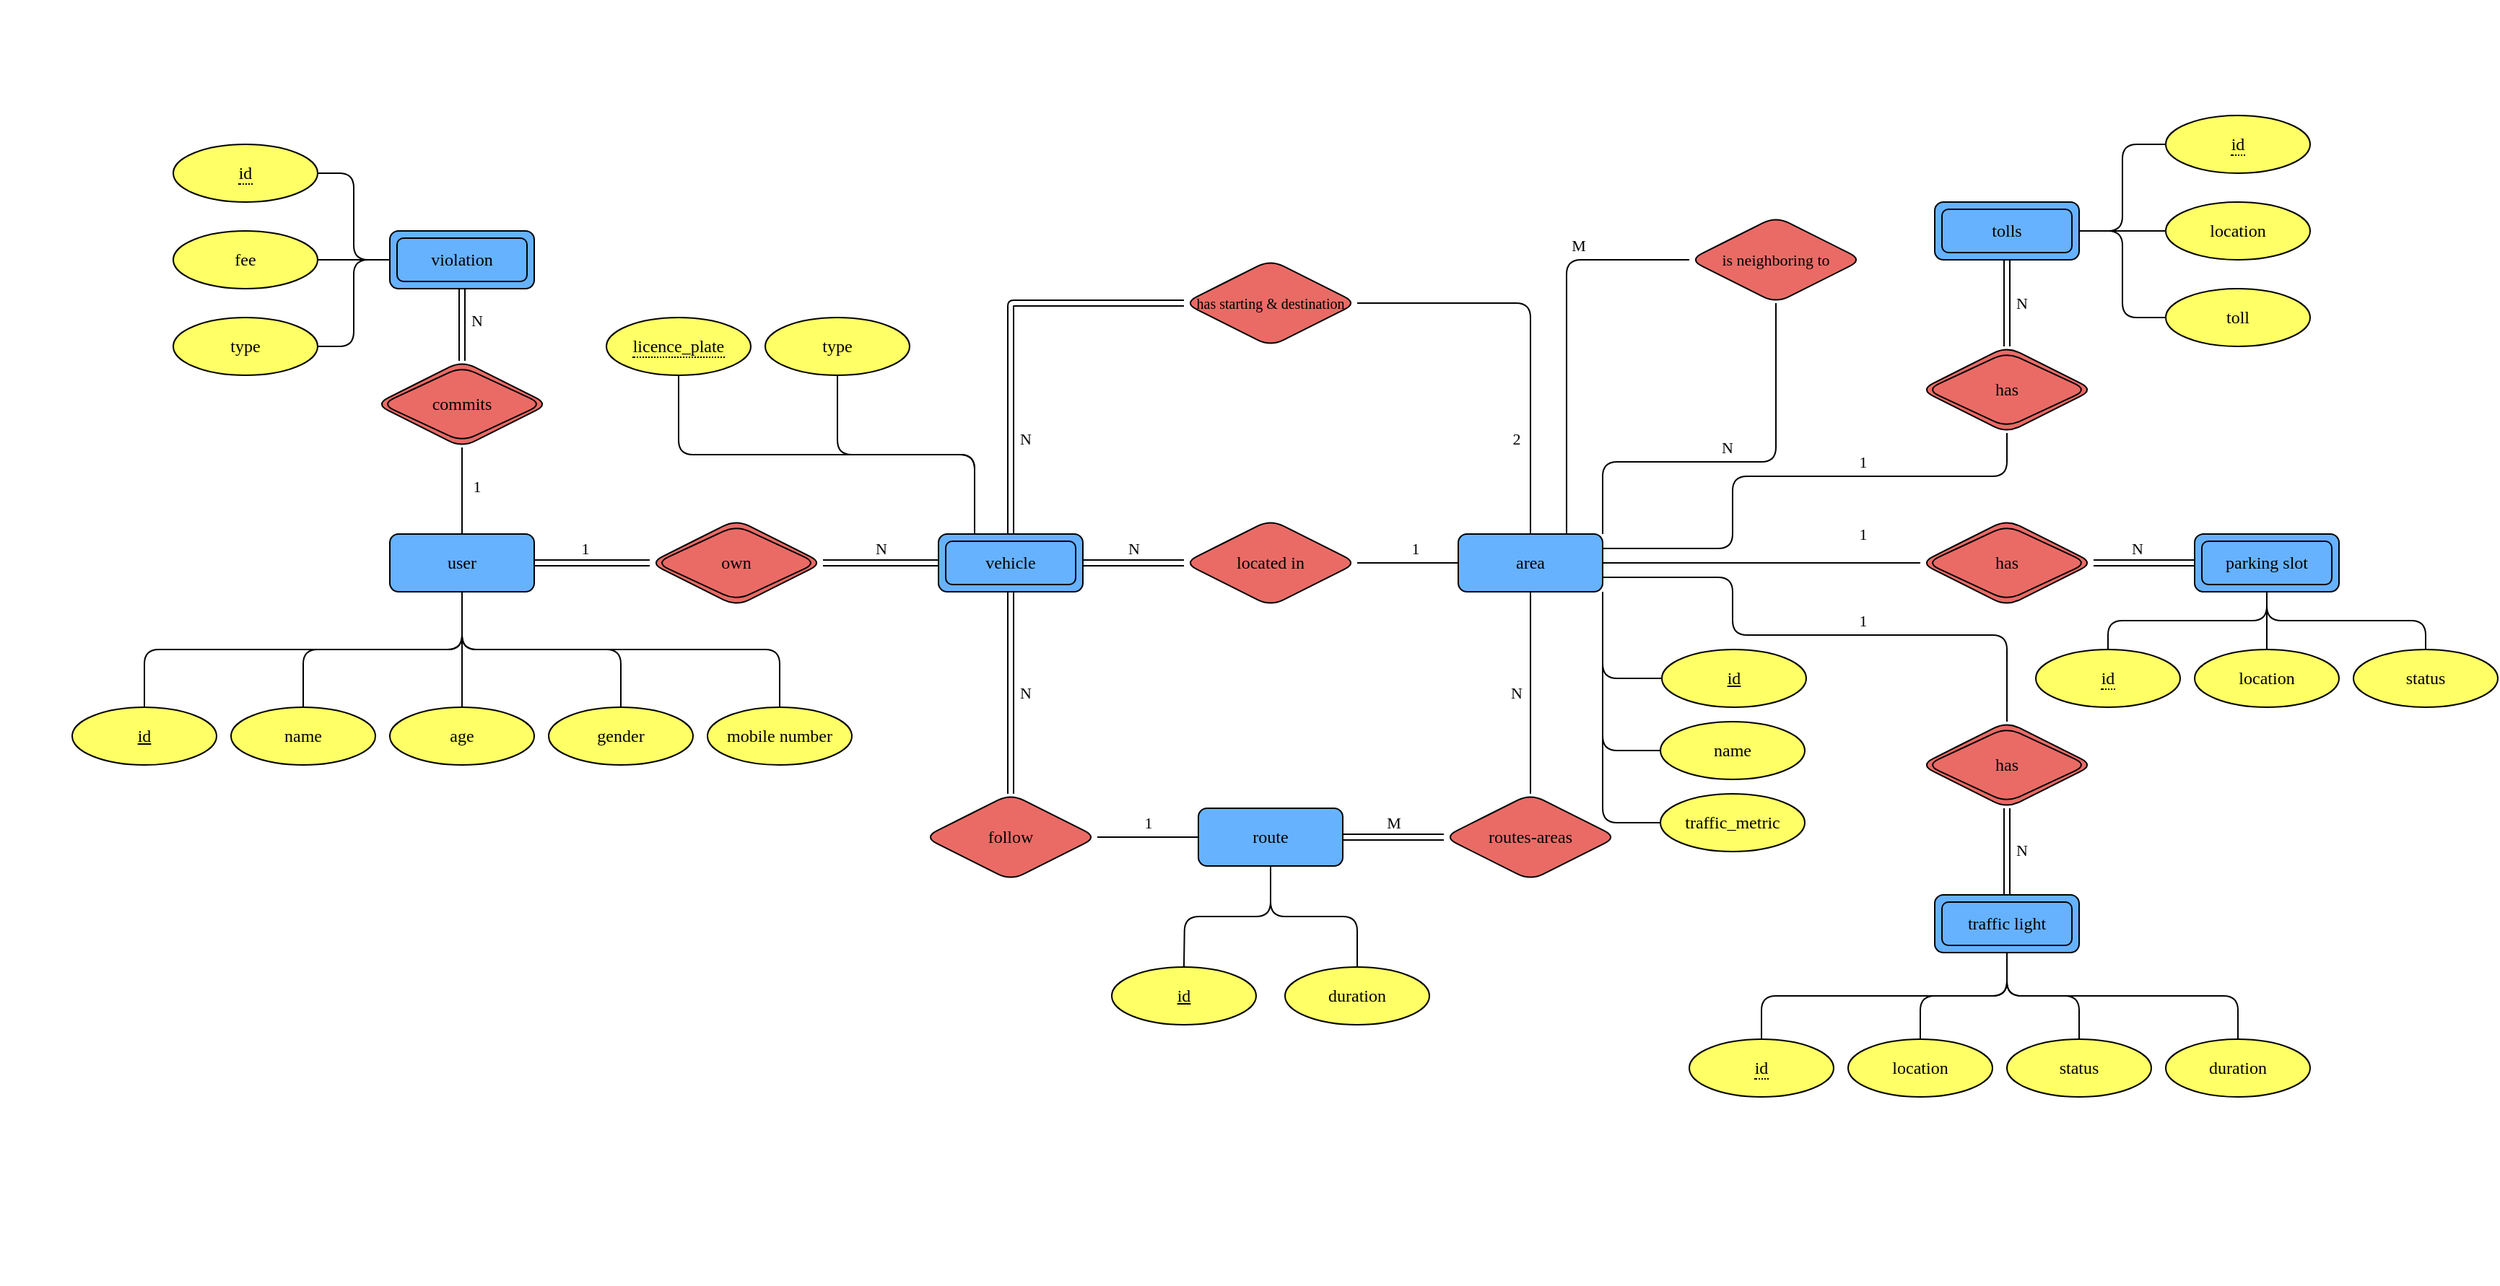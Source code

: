 <mxfile version="15.4.0" type="device" pages="8"><diagram id="Va-ApN9LMrnmUYQA8Er5" name="E-R Diagram"><mxGraphModel dx="2142" dy="1908" grid="1" gridSize="10" guides="1" tooltips="1" connect="1" arrows="1" fold="1" page="1" pageScale="1" pageWidth="850" pageHeight="1100" math="0" shadow="0"><root><mxCell id="eFpoznaWt664eFznGaIH-0"/><mxCell id="eFpoznaWt664eFznGaIH-1" parent="eFpoznaWt664eFznGaIH-0"/><mxCell id="3Ksgm0I51zwigidjMg9M-298" value="" style="group;fontFamily=Verdana;" parent="eFpoznaWt664eFznGaIH-1" vertex="1" connectable="0"><mxGeometry x="-10" y="-170" width="1700" height="890" as="geometry"/></mxCell><mxCell id="3Ksgm0I51zwigidjMg9M-0" value="" style="group;rounded=1;fontFamily=Verdana;" parent="3Ksgm0I51zwigidjMg9M-298" vertex="1" connectable="0"><mxGeometry y="180" width="1700" height="710" as="geometry"/></mxCell><mxCell id="TdomhI2ABu71yKjGkqTO-31" value="" style="group;fontFamily=Verdana;" parent="3Ksgm0I51zwigidjMg9M-0" vertex="1" connectable="0"><mxGeometry x="50" width="1650" height="710" as="geometry"/></mxCell><mxCell id="3Ksgm0I51zwigidjMg9M-1" value="user" style="whiteSpace=wrap;html=1;align=center;rounded=1;fillColor=#66B2FF;fontFamily=Verdana;" parent="TdomhI2ABu71yKjGkqTO-31" vertex="1"><mxGeometry x="220" y="190" width="100" height="40" as="geometry"/></mxCell><mxCell id="3Ksgm0I51zwigidjMg9M-2" value="own" style="shape=rhombus;double=1;perimeter=rhombusPerimeter;whiteSpace=wrap;html=1;align=center;rounded=1;shadow=0;fillColor=#EA6B66;fontFamily=Verdana;" parent="TdomhI2ABu71yKjGkqTO-31" vertex="1"><mxGeometry x="400" y="180" width="120" height="60" as="geometry"/></mxCell><mxCell id="3Ksgm0I51zwigidjMg9M-3" value="1" style="edgeStyle=orthogonalEdgeStyle;orthogonalLoop=1;jettySize=auto;html=1;exitX=1;exitY=0.5;exitDx=0;exitDy=0;entryX=0;entryY=0.5;entryDx=0;entryDy=0;endArrow=none;endFill=0;shape=link;fontFamily=Verdana;" parent="TdomhI2ABu71yKjGkqTO-31" source="3Ksgm0I51zwigidjMg9M-1" target="3Ksgm0I51zwigidjMg9M-2" edge="1"><mxGeometry x="-0.143" y="10" relative="1" as="geometry"><mxPoint as="offset"/></mxGeometry></mxCell><mxCell id="3Ksgm0I51zwigidjMg9M-4" value="has" style="shape=rhombus;double=1;perimeter=rhombusPerimeter;whiteSpace=wrap;html=1;align=center;rounded=1;shadow=0;fillColor=#EA6B66;fontFamily=Verdana;" parent="TdomhI2ABu71yKjGkqTO-31" vertex="1"><mxGeometry x="1280" y="180" width="120" height="60" as="geometry"/></mxCell><mxCell id="3Ksgm0I51zwigidjMg9M-5" value="1" style="edgeStyle=orthogonalEdgeStyle;orthogonalLoop=1;jettySize=auto;html=1;exitX=1;exitY=0.5;exitDx=0;exitDy=0;entryX=0;entryY=0.5;entryDx=0;entryDy=0;endArrow=none;endFill=0;fontFamily=Verdana;" parent="TdomhI2ABu71yKjGkqTO-31" source="3Ksgm0I51zwigidjMg9M-6" target="3Ksgm0I51zwigidjMg9M-4" edge="1"><mxGeometry x="-50" as="geometry"><mxPoint x="70" y="-20" as="offset"/></mxGeometry></mxCell><mxCell id="3Ksgm0I51zwigidjMg9M-6" value="area" style="whiteSpace=wrap;html=1;align=center;rounded=1;fillColor=#66B2FF;fontFamily=Verdana;" parent="TdomhI2ABu71yKjGkqTO-31" vertex="1"><mxGeometry x="960" y="190" width="100" height="40" as="geometry"/></mxCell><mxCell id="3Ksgm0I51zwigidjMg9M-9" value="vehicle" style="shape=ext;margin=3;double=1;whiteSpace=wrap;html=1;align=center;shadow=0;rounded=1;fillColor=#66B2FF;fontFamily=Verdana;" parent="TdomhI2ABu71yKjGkqTO-31" vertex="1"><mxGeometry x="600" y="190" width="100" height="40" as="geometry"/></mxCell><mxCell id="3Ksgm0I51zwigidjMg9M-10" value="N" style="edgeStyle=orthogonalEdgeStyle;orthogonalLoop=1;jettySize=auto;html=1;exitX=1;exitY=0.5;exitDx=0;exitDy=0;entryX=0;entryY=0.5;entryDx=0;entryDy=0;endArrow=none;endFill=0;shape=link;fontFamily=Verdana;" parent="TdomhI2ABu71yKjGkqTO-31" source="3Ksgm0I51zwigidjMg9M-2" target="3Ksgm0I51zwigidjMg9M-9" edge="1"><mxGeometry y="10" relative="1" as="geometry"><mxPoint as="offset"/></mxGeometry></mxCell><mxCell id="3Ksgm0I51zwigidjMg9M-11" style="edgeStyle=orthogonalEdgeStyle;orthogonalLoop=1;jettySize=auto;html=1;exitX=0.5;exitY=1;exitDx=0;exitDy=0;entryX=0.5;entryY=0;entryDx=0;entryDy=0;endArrow=none;endFill=0;fontFamily=Verdana;" parent="TdomhI2ABu71yKjGkqTO-31" source="3Ksgm0I51zwigidjMg9M-12" edge="1"><mxGeometry relative="1" as="geometry"><mxPoint x="770" y="490" as="targetPoint"/></mxGeometry></mxCell><mxCell id="3Ksgm0I51zwigidjMg9M-12" value="route" style="whiteSpace=wrap;html=1;align=center;rounded=1;fillColor=#66B2FF;fontFamily=Verdana;" parent="TdomhI2ABu71yKjGkqTO-31" vertex="1"><mxGeometry x="780" y="380" width="100" height="40" as="geometry"/></mxCell><mxCell id="3Ksgm0I51zwigidjMg9M-13" value="N" style="edgeStyle=orthogonalEdgeStyle;orthogonalLoop=1;jettySize=auto;html=1;exitX=0.5;exitY=0;exitDx=0;exitDy=0;entryX=0.5;entryY=1;entryDx=0;entryDy=0;endArrow=none;endFill=0;fontFamily=Verdana;" parent="TdomhI2ABu71yKjGkqTO-31" source="3Ksgm0I51zwigidjMg9M-15" target="3Ksgm0I51zwigidjMg9M-6" edge="1"><mxGeometry x="-100" as="geometry"><mxPoint x="-10" as="offset"/></mxGeometry></mxCell><mxCell id="3Ksgm0I51zwigidjMg9M-14" value="M" style="edgeStyle=orthogonalEdgeStyle;orthogonalLoop=1;jettySize=auto;html=1;exitX=0;exitY=0.5;exitDx=0;exitDy=0;entryX=1;entryY=0.5;entryDx=0;entryDy=0;endArrow=none;endFill=0;fontFamily=Verdana;shape=link;" parent="TdomhI2ABu71yKjGkqTO-31" source="3Ksgm0I51zwigidjMg9M-15" target="3Ksgm0I51zwigidjMg9M-12" edge="1"><mxGeometry y="-10" relative="1" as="geometry"><mxPoint as="offset"/></mxGeometry></mxCell><mxCell id="3Ksgm0I51zwigidjMg9M-15" value="routes-areas" style="shape=rhombus;perimeter=rhombusPerimeter;whiteSpace=wrap;html=1;align=center;rounded=1;fillColor=#EA6B66;fontFamily=Verdana;" parent="TdomhI2ABu71yKjGkqTO-31" vertex="1"><mxGeometry x="950" y="370" width="120" height="60" as="geometry"/></mxCell><mxCell id="3Ksgm0I51zwigidjMg9M-16" value="1" style="edgeStyle=orthogonalEdgeStyle;orthogonalLoop=1;jettySize=auto;html=1;exitX=1;exitY=0.5;exitDx=0;exitDy=0;entryX=0;entryY=0.5;entryDx=0;entryDy=0;endArrow=none;endFill=0;fontFamily=Verdana;" parent="TdomhI2ABu71yKjGkqTO-31" source="3Ksgm0I51zwigidjMg9M-17" target="3Ksgm0I51zwigidjMg9M-6" edge="1"><mxGeometry x="50" y="-470" as="geometry"><mxPoint x="5" y="-10" as="offset"/></mxGeometry></mxCell><mxCell id="3Ksgm0I51zwigidjMg9M-17" value="located in" style="shape=rhombus;perimeter=rhombusPerimeter;whiteSpace=wrap;html=1;align=center;rounded=1;fillColor=#EA6B66;fontFamily=Verdana;" parent="TdomhI2ABu71yKjGkqTO-31" vertex="1"><mxGeometry x="770" y="180" width="120" height="60" as="geometry"/></mxCell><mxCell id="3Ksgm0I51zwigidjMg9M-18" value="N" style="edgeStyle=orthogonalEdgeStyle;orthogonalLoop=1;jettySize=auto;html=1;exitX=1;exitY=0.5;exitDx=0;exitDy=0;entryX=0;entryY=0.5;entryDx=0;entryDy=0;endArrow=none;endFill=0;shape=link;fontFamily=Verdana;" parent="TdomhI2ABu71yKjGkqTO-31" source="3Ksgm0I51zwigidjMg9M-9" target="3Ksgm0I51zwigidjMg9M-17" edge="1"><mxGeometry x="50" y="-470" as="geometry"><mxPoint y="-10" as="offset"/></mxGeometry></mxCell><mxCell id="3Ksgm0I51zwigidjMg9M-19" value="1" style="edgeStyle=orthogonalEdgeStyle;orthogonalLoop=1;jettySize=auto;html=1;exitX=1;exitY=0.5;exitDx=0;exitDy=0;entryX=0;entryY=0.5;entryDx=0;entryDy=0;endArrow=none;endFill=0;fontFamily=Verdana;" parent="TdomhI2ABu71yKjGkqTO-31" source="3Ksgm0I51zwigidjMg9M-20" target="3Ksgm0I51zwigidjMg9M-12" edge="1"><mxGeometry x="50" y="-470" as="geometry"><mxPoint y="-10" as="offset"/></mxGeometry></mxCell><mxCell id="3Ksgm0I51zwigidjMg9M-20" value="follow" style="shape=rhombus;perimeter=rhombusPerimeter;whiteSpace=wrap;html=1;align=center;rounded=1;fillColor=#EA6B66;fontFamily=Verdana;" parent="TdomhI2ABu71yKjGkqTO-31" vertex="1"><mxGeometry x="590" y="370" width="120" height="60" as="geometry"/></mxCell><mxCell id="3Ksgm0I51zwigidjMg9M-21" value="Ν" style="edgeStyle=orthogonalEdgeStyle;orthogonalLoop=1;jettySize=auto;html=1;exitX=0.5;exitY=1;exitDx=0;exitDy=0;entryX=0.5;entryY=0;entryDx=0;entryDy=0;endArrow=none;endFill=0;shape=link;fontFamily=Verdana;" parent="TdomhI2ABu71yKjGkqTO-31" source="3Ksgm0I51zwigidjMg9M-9" target="3Ksgm0I51zwigidjMg9M-20" edge="1"><mxGeometry x="110" y="-470" as="geometry"><mxPoint x="10" as="offset"/></mxGeometry></mxCell><mxCell id="3Ksgm0I51zwigidjMg9M-22" value="" style="group;rounded=1;fontFamily=Verdana;" parent="TdomhI2ABu71yKjGkqTO-31" vertex="1" connectable="0"><mxGeometry x="720" y="490" width="220" height="40" as="geometry"/></mxCell><mxCell id="3Ksgm0I51zwigidjMg9M-23" value="duration" style="ellipse;whiteSpace=wrap;html=1;align=center;rounded=1;fillColor=#FFFF66;fontFamily=Verdana;" parent="3Ksgm0I51zwigidjMg9M-22" vertex="1"><mxGeometry x="120" width="100" height="40" as="geometry"/></mxCell><mxCell id="3Ksgm0I51zwigidjMg9M-24" value="id" style="ellipse;whiteSpace=wrap;html=1;align=center;fontStyle=4;rounded=1;fillColor=#FFFF66;fontFamily=Verdana;" parent="3Ksgm0I51zwigidjMg9M-22" vertex="1"><mxGeometry width="100" height="40" as="geometry"/></mxCell><mxCell id="3Ksgm0I51zwigidjMg9M-25" style="edgeStyle=orthogonalEdgeStyle;orthogonalLoop=1;jettySize=auto;html=1;exitX=0.5;exitY=1;exitDx=0;exitDy=0;entryX=0.5;entryY=0;entryDx=0;entryDy=0;endArrow=none;endFill=0;fontFamily=Verdana;" parent="TdomhI2ABu71yKjGkqTO-31" source="3Ksgm0I51zwigidjMg9M-12" target="3Ksgm0I51zwigidjMg9M-23" edge="1"><mxGeometry relative="1" as="geometry"/></mxCell><mxCell id="3Ksgm0I51zwigidjMg9M-26" style="edgeStyle=orthogonalEdgeStyle;orthogonalLoop=1;jettySize=auto;html=1;exitX=1;exitY=0.5;exitDx=0;exitDy=0;entryX=0.5;entryY=0;entryDx=0;entryDy=0;endArrow=none;endFill=0;fontFamily=Verdana;" parent="TdomhI2ABu71yKjGkqTO-31" source="3Ksgm0I51zwigidjMg9M-28" target="3Ksgm0I51zwigidjMg9M-6" edge="1"><mxGeometry relative="1" as="geometry"/></mxCell><mxCell id="3Ksgm0I51zwigidjMg9M-27" value="2" style="edgeLabel;html=1;align=center;verticalAlign=middle;resizable=0;points=[];rounded=1;fontFamily=Verdana;" parent="3Ksgm0I51zwigidjMg9M-26" vertex="1" connectable="0"><mxGeometry x="0.447" y="2" relative="1" as="geometry"><mxPoint x="-12" y="11" as="offset"/></mxGeometry></mxCell><mxCell id="3Ksgm0I51zwigidjMg9M-28" value="&lt;font style=&quot;font-size: 10px&quot;&gt;has starting &amp;amp; destination&lt;/font&gt;" style="shape=rhombus;perimeter=rhombusPerimeter;whiteSpace=wrap;html=1;align=center;rounded=1;fillColor=#EA6B66;fontFamily=Verdana;" parent="TdomhI2ABu71yKjGkqTO-31" vertex="1"><mxGeometry x="770" width="120" height="60" as="geometry"/></mxCell><mxCell id="3Ksgm0I51zwigidjMg9M-29" value="Ν" style="edgeStyle=orthogonalEdgeStyle;orthogonalLoop=1;jettySize=auto;html=1;exitX=0.5;exitY=0;exitDx=0;exitDy=0;entryX=0;entryY=0.5;entryDx=0;entryDy=0;endArrow=none;endFill=0;shape=link;fontFamily=Verdana;" parent="TdomhI2ABu71yKjGkqTO-31" source="3Ksgm0I51zwigidjMg9M-9" target="3Ksgm0I51zwigidjMg9M-28" edge="1"><mxGeometry x="-0.529" y="-10" relative="1" as="geometry"><mxPoint as="offset"/></mxGeometry></mxCell><mxCell id="3Ksgm0I51zwigidjMg9M-30" style="edgeStyle=orthogonalEdgeStyle;orthogonalLoop=1;jettySize=auto;html=1;exitX=0.5;exitY=1;exitDx=0;exitDy=0;entryX=0.25;entryY=0;entryDx=0;entryDy=0;endArrow=none;endFill=0;fontFamily=Verdana;" parent="TdomhI2ABu71yKjGkqTO-31" source="ZH2fV9SALelO-hQ_vMWf-0" target="3Ksgm0I51zwigidjMg9M-9" edge="1"><mxGeometry relative="1" as="geometry"><Array as="points"><mxPoint x="420" y="135"/><mxPoint x="625" y="135"/></Array></mxGeometry></mxCell><mxCell id="3Ksgm0I51zwigidjMg9M-32" style="edgeStyle=orthogonalEdgeStyle;orthogonalLoop=1;jettySize=auto;html=1;exitX=0.5;exitY=1;exitDx=0;exitDy=0;entryX=0.25;entryY=0;entryDx=0;entryDy=0;endArrow=none;endFill=0;fontFamily=Verdana;" parent="TdomhI2ABu71yKjGkqTO-31" source="3Ksgm0I51zwigidjMg9M-33" target="3Ksgm0I51zwigidjMg9M-9" edge="1"><mxGeometry relative="1" as="geometry"/></mxCell><mxCell id="3Ksgm0I51zwigidjMg9M-33" value="type" style="ellipse;whiteSpace=wrap;html=1;align=center;rounded=1;fillColor=#FFFF66;fontFamily=Verdana;" parent="TdomhI2ABu71yKjGkqTO-31" vertex="1"><mxGeometry x="480" y="40" width="100" height="40" as="geometry"/></mxCell><mxCell id="3Ksgm0I51zwigidjMg9M-35" style="edgeStyle=orthogonalEdgeStyle;orthogonalLoop=1;jettySize=auto;html=1;exitX=0.5;exitY=1;exitDx=0;exitDy=0;entryX=0.5;entryY=0;entryDx=0;entryDy=0;endArrow=none;endFill=0;fontFamily=Verdana;" parent="TdomhI2ABu71yKjGkqTO-31" source="3Ksgm0I51zwigidjMg9M-1" target="11ovFi5N0iR6jitNWbnh-4" edge="1"><mxGeometry relative="1" as="geometry"><mxPoint x="10" y="310" as="targetPoint"/></mxGeometry></mxCell><mxCell id="3Ksgm0I51zwigidjMg9M-36" style="edgeStyle=orthogonalEdgeStyle;orthogonalLoop=1;jettySize=auto;html=1;exitX=0.5;exitY=0;exitDx=0;exitDy=0;entryX=0.5;entryY=1;entryDx=0;entryDy=0;endArrow=none;endFill=0;fontFamily=Verdana;" parent="TdomhI2ABu71yKjGkqTO-31" source="3Ksgm0I51zwigidjMg9M-37" target="3Ksgm0I51zwigidjMg9M-1" edge="1"><mxGeometry relative="1" as="geometry"/></mxCell><mxCell id="3Ksgm0I51zwigidjMg9M-37" value="name" style="ellipse;whiteSpace=wrap;html=1;align=center;rounded=1;fillColor=#FFFF66;fontFamily=Verdana;" parent="TdomhI2ABu71yKjGkqTO-31" vertex="1"><mxGeometry x="110" y="310" width="100" height="40" as="geometry"/></mxCell><mxCell id="3Ksgm0I51zwigidjMg9M-38" style="edgeStyle=orthogonalEdgeStyle;orthogonalLoop=1;jettySize=auto;html=1;exitX=0.5;exitY=0;exitDx=0;exitDy=0;entryX=0.5;entryY=1;entryDx=0;entryDy=0;endArrow=none;endFill=0;fontFamily=Verdana;" parent="TdomhI2ABu71yKjGkqTO-31" source="3Ksgm0I51zwigidjMg9M-39" target="3Ksgm0I51zwigidjMg9M-1" edge="1"><mxGeometry relative="1" as="geometry"/></mxCell><mxCell id="3Ksgm0I51zwigidjMg9M-39" value="age" style="ellipse;whiteSpace=wrap;html=1;align=center;rounded=1;fillColor=#FFFF66;fontFamily=Verdana;" parent="TdomhI2ABu71yKjGkqTO-31" vertex="1"><mxGeometry x="220" y="310" width="100" height="40" as="geometry"/></mxCell><mxCell id="3Ksgm0I51zwigidjMg9M-40" style="edgeStyle=orthogonalEdgeStyle;orthogonalLoop=1;jettySize=auto;html=1;exitX=0.5;exitY=0;exitDx=0;exitDy=0;entryX=0.5;entryY=1;entryDx=0;entryDy=0;endArrow=none;endFill=0;fontFamily=Verdana;" parent="TdomhI2ABu71yKjGkqTO-31" source="3Ksgm0I51zwigidjMg9M-41" target="3Ksgm0I51zwigidjMg9M-1" edge="1"><mxGeometry relative="1" as="geometry"/></mxCell><mxCell id="3Ksgm0I51zwigidjMg9M-41" value="gender" style="ellipse;whiteSpace=wrap;html=1;align=center;rounded=1;fillColor=#FFFF66;fontFamily=Verdana;" parent="TdomhI2ABu71yKjGkqTO-31" vertex="1"><mxGeometry x="330" y="310" width="100" height="40" as="geometry"/></mxCell><mxCell id="3Ksgm0I51zwigidjMg9M-48" value="name" style="ellipse;whiteSpace=wrap;html=1;align=center;rounded=1;fillColor=#FFFF66;fontFamily=Verdana;" parent="TdomhI2ABu71yKjGkqTO-31" vertex="1"><mxGeometry x="1100" y="320" width="100" height="40" as="geometry"/></mxCell><mxCell id="3Ksgm0I51zwigidjMg9M-49" value="id" style="ellipse;whiteSpace=wrap;html=1;align=center;fontStyle=4;rounded=1;fillColor=#FFFF66;fontFamily=Verdana;" parent="TdomhI2ABu71yKjGkqTO-31" vertex="1"><mxGeometry x="1101" y="270" width="100" height="40" as="geometry"/></mxCell><mxCell id="3Ksgm0I51zwigidjMg9M-50" style="edgeStyle=orthogonalEdgeStyle;orthogonalLoop=1;jettySize=auto;html=1;exitX=0;exitY=0.5;exitDx=0;exitDy=0;entryX=1;entryY=1;entryDx=0;entryDy=0;endArrow=none;endFill=0;fontFamily=Verdana;" parent="TdomhI2ABu71yKjGkqTO-31" source="3Ksgm0I51zwigidjMg9M-51" target="3Ksgm0I51zwigidjMg9M-6" edge="1"><mxGeometry relative="1" as="geometry"/></mxCell><mxCell id="3Ksgm0I51zwigidjMg9M-51" value="traffic_metric" style="ellipse;whiteSpace=wrap;html=1;align=center;rounded=1;fillColor=#FFFF66;fontFamily=Verdana;" parent="TdomhI2ABu71yKjGkqTO-31" vertex="1"><mxGeometry x="1100" y="370" width="100" height="40" as="geometry"/></mxCell><mxCell id="3Ksgm0I51zwigidjMg9M-52" style="edgeStyle=orthogonalEdgeStyle;orthogonalLoop=1;jettySize=auto;html=1;exitX=1;exitY=1;exitDx=0;exitDy=0;entryX=0;entryY=0.5;entryDx=0;entryDy=0;endArrow=none;endFill=0;fontFamily=Verdana;" parent="TdomhI2ABu71yKjGkqTO-31" source="3Ksgm0I51zwigidjMg9M-6" target="3Ksgm0I51zwigidjMg9M-48" edge="1"><mxGeometry relative="1" as="geometry"/></mxCell><mxCell id="3Ksgm0I51zwigidjMg9M-53" style="edgeStyle=orthogonalEdgeStyle;orthogonalLoop=1;jettySize=auto;html=1;exitX=1;exitY=1;exitDx=0;exitDy=0;entryX=0;entryY=0.5;entryDx=0;entryDy=0;endArrow=none;endFill=0;fontFamily=Verdana;" parent="TdomhI2ABu71yKjGkqTO-31" source="3Ksgm0I51zwigidjMg9M-6" target="3Ksgm0I51zwigidjMg9M-49" edge="1"><mxGeometry relative="1" as="geometry"/></mxCell><mxCell id="3Ksgm0I51zwigidjMg9M-281" style="edgeStyle=orthogonalEdgeStyle;rounded=1;orthogonalLoop=1;jettySize=auto;html=1;exitX=0.5;exitY=1;exitDx=0;exitDy=0;entryX=0.5;entryY=0;entryDx=0;entryDy=0;endArrow=none;endFill=0;fontFamily=Verdana;" parent="TdomhI2ABu71yKjGkqTO-31" source="3Ksgm0I51zwigidjMg9M-279" target="3Ksgm0I51zwigidjMg9M-1" edge="1"><mxGeometry relative="1" as="geometry"/></mxCell><mxCell id="3Ksgm0I51zwigidjMg9M-282" value="1" style="edgeLabel;html=1;align=center;verticalAlign=middle;resizable=0;points=[];fontFamily=Verdana;" parent="3Ksgm0I51zwigidjMg9M-281" vertex="1" connectable="0"><mxGeometry x="0.147" y="2" relative="1" as="geometry"><mxPoint x="8" y="-8" as="offset"/></mxGeometry></mxCell><mxCell id="3Ksgm0I51zwigidjMg9M-279" value="commits" style="shape=rhombus;double=1;perimeter=rhombusPerimeter;whiteSpace=wrap;html=1;align=center;rounded=1;shadow=0;fillColor=#EA6B66;fontFamily=Verdana;" parent="TdomhI2ABu71yKjGkqTO-31" vertex="1"><mxGeometry x="210" y="70" width="120" height="60" as="geometry"/></mxCell><mxCell id="TdomhI2ABu71yKjGkqTO-21" style="edgeStyle=orthogonalEdgeStyle;curved=1;sketch=0;orthogonalLoop=1;jettySize=auto;html=1;exitX=0.5;exitY=0;exitDx=0;exitDy=0;entryX=0.5;entryY=1;entryDx=0;entryDy=0;shadow=0;endArrow=none;endFill=0;shape=link;fontFamily=Verdana;" parent="TdomhI2ABu71yKjGkqTO-31" source="TdomhI2ABu71yKjGkqTO-20" target="iHO6uCtOYsSjbwTlm5rF-3" edge="1"><mxGeometry relative="1" as="geometry"/></mxCell><mxCell id="TdomhI2ABu71yKjGkqTO-22" value="Ν" style="edgeLabel;html=1;align=center;verticalAlign=middle;resizable=0;points=[];fontFamily=Verdana;" parent="TdomhI2ABu71yKjGkqTO-21" vertex="1" connectable="0"><mxGeometry x="0.036" y="-2" relative="1" as="geometry"><mxPoint x="8" as="offset"/></mxGeometry></mxCell><mxCell id="O6-a0IdW-zEzISNNIAni-85" style="edgeStyle=orthogonalEdgeStyle;rounded=1;orthogonalLoop=1;jettySize=auto;html=1;exitX=0.5;exitY=1;exitDx=0;exitDy=0;entryX=0.5;entryY=0;entryDx=0;entryDy=0;endArrow=none;endFill=0;fontFamily=Verdana;" parent="TdomhI2ABu71yKjGkqTO-31" source="TdomhI2ABu71yKjGkqTO-20" target="ePOylrAdZ4gHPgc2fXJe-5" edge="1"><mxGeometry relative="1" as="geometry"/></mxCell><mxCell id="O6-a0IdW-zEzISNNIAni-86" style="edgeStyle=orthogonalEdgeStyle;rounded=1;orthogonalLoop=1;jettySize=auto;html=1;exitX=0.5;exitY=1;exitDx=0;exitDy=0;entryX=0.5;entryY=0;entryDx=0;entryDy=0;endArrow=none;endFill=0;fontFamily=Verdana;" parent="TdomhI2ABu71yKjGkqTO-31" source="TdomhI2ABu71yKjGkqTO-20" target="TdomhI2ABu71yKjGkqTO-45" edge="1"><mxGeometry relative="1" as="geometry"/></mxCell><mxCell id="O6-a0IdW-zEzISNNIAni-87" style="edgeStyle=orthogonalEdgeStyle;rounded=1;orthogonalLoop=1;jettySize=auto;html=1;exitX=0.5;exitY=1;exitDx=0;exitDy=0;entryX=0.5;entryY=0;entryDx=0;entryDy=0;endArrow=none;endFill=0;fontFamily=Verdana;" parent="TdomhI2ABu71yKjGkqTO-31" source="TdomhI2ABu71yKjGkqTO-20" target="TdomhI2ABu71yKjGkqTO-25" edge="1"><mxGeometry relative="1" as="geometry"/></mxCell><mxCell id="O6-a0IdW-zEzISNNIAni-88" style="edgeStyle=orthogonalEdgeStyle;rounded=1;orthogonalLoop=1;jettySize=auto;html=1;exitX=0.5;exitY=1;exitDx=0;exitDy=0;entryX=0.5;entryY=0;entryDx=0;entryDy=0;endArrow=none;endFill=0;fontFamily=Verdana;" parent="TdomhI2ABu71yKjGkqTO-31" source="TdomhI2ABu71yKjGkqTO-20" target="TdomhI2ABu71yKjGkqTO-26" edge="1"><mxGeometry relative="1" as="geometry"/></mxCell><mxCell id="TdomhI2ABu71yKjGkqTO-20" value="traffic light" style="shape=ext;margin=3;double=1;whiteSpace=wrap;html=1;align=center;shadow=0;rounded=1;fillColor=#66B2FF;fontFamily=Verdana;" parent="TdomhI2ABu71yKjGkqTO-31" vertex="1"><mxGeometry x="1290" y="440" width="100" height="40" as="geometry"/></mxCell><mxCell id="KfdSy-o1VCEFPWy55K6G-159" style="edgeStyle=orthogonalEdgeStyle;rounded=1;orthogonalLoop=1;jettySize=auto;html=1;exitX=0.5;exitY=0;exitDx=0;exitDy=0;entryX=0.5;entryY=1;entryDx=0;entryDy=0;endArrow=none;endFill=0;fontFamily=Verdana;" parent="TdomhI2ABu71yKjGkqTO-31" source="KfdSy-o1VCEFPWy55K6G-158" target="3Ksgm0I51zwigidjMg9M-1" edge="1"><mxGeometry relative="1" as="geometry"/></mxCell><mxCell id="KfdSy-o1VCEFPWy55K6G-158" value="mobile number" style="ellipse;whiteSpace=wrap;html=1;align=center;rounded=1;fillColor=#FFFF66;fontFamily=Verdana;" parent="TdomhI2ABu71yKjGkqTO-31" vertex="1"><mxGeometry x="440" y="310" width="100" height="40" as="geometry"/></mxCell><mxCell id="ZH2fV9SALelO-hQ_vMWf-0" value="&lt;span style=&quot;border-bottom: 1px dotted&quot;&gt;licence_plate&lt;/span&gt;" style="ellipse;whiteSpace=wrap;html=1;align=center;fillColor=#FFFF66;fontFamily=Verdana;" parent="TdomhI2ABu71yKjGkqTO-31" vertex="1"><mxGeometry x="370" y="40" width="100" height="40" as="geometry"/></mxCell><mxCell id="iHO6uCtOYsSjbwTlm5rF-0" value="has" style="shape=rhombus;double=1;perimeter=rhombusPerimeter;whiteSpace=wrap;html=1;align=center;rounded=1;shadow=0;fillColor=#EA6B66;fontFamily=Verdana;" parent="TdomhI2ABu71yKjGkqTO-31" vertex="1"><mxGeometry x="1280" y="60" width="120" height="60" as="geometry"/></mxCell><mxCell id="iHO6uCtOYsSjbwTlm5rF-2" value="1" style="edgeStyle=orthogonalEdgeStyle;orthogonalLoop=1;jettySize=auto;html=1;exitX=1;exitY=0.25;exitDx=0;exitDy=0;entryX=0.5;entryY=1;entryDx=0;entryDy=0;endArrow=none;endFill=0;fontFamily=Verdana;" parent="TdomhI2ABu71yKjGkqTO-31" source="3Ksgm0I51zwigidjMg9M-6" target="iHO6uCtOYsSjbwTlm5rF-0" edge="1"><mxGeometry x="-50" as="geometry"><mxPoint x="40" y="-20" as="offset"/><mxPoint x="1070" y="220" as="sourcePoint"/><mxPoint x="1290" y="220" as="targetPoint"/><Array as="points"><mxPoint x="1150" y="200"/><mxPoint x="1150" y="150"/><mxPoint x="1340" y="150"/></Array></mxGeometry></mxCell><mxCell id="iHO6uCtOYsSjbwTlm5rF-3" value="has" style="shape=rhombus;double=1;perimeter=rhombusPerimeter;whiteSpace=wrap;html=1;align=center;rounded=1;shadow=0;fillColor=#EA6B66;fontFamily=Verdana;" parent="TdomhI2ABu71yKjGkqTO-31" vertex="1"><mxGeometry x="1280" y="320" width="120" height="60" as="geometry"/></mxCell><mxCell id="iHO6uCtOYsSjbwTlm5rF-5" value="1" style="edgeStyle=orthogonalEdgeStyle;orthogonalLoop=1;jettySize=auto;html=1;exitX=1;exitY=0.75;exitDx=0;exitDy=0;entryX=0.5;entryY=0;entryDx=0;entryDy=0;endArrow=none;endFill=0;fontFamily=Verdana;" parent="TdomhI2ABu71yKjGkqTO-31" source="3Ksgm0I51zwigidjMg9M-6" target="iHO6uCtOYsSjbwTlm5rF-3" edge="1"><mxGeometry x="-50" as="geometry"><mxPoint x="40" y="-20" as="offset"/><mxPoint x="1070" y="210" as="sourcePoint"/><mxPoint x="1220" y="160" as="targetPoint"/><Array as="points"><mxPoint x="1150" y="220"/><mxPoint x="1150" y="260"/><mxPoint x="1340" y="260"/></Array></mxGeometry></mxCell><mxCell id="3Ksgm0I51zwigidjMg9M-277" value="violation" style="shape=ext;margin=3;double=1;whiteSpace=wrap;html=1;align=center;shadow=0;rounded=1;fillColor=#66B2FF;fontFamily=Verdana;" parent="TdomhI2ABu71yKjGkqTO-31" vertex="1"><mxGeometry x="220" y="-20" width="100" height="40" as="geometry"/></mxCell><mxCell id="3Ksgm0I51zwigidjMg9M-280" value="N" style="edgeStyle=orthogonalEdgeStyle;rounded=1;orthogonalLoop=1;jettySize=auto;html=1;exitX=0.5;exitY=1;exitDx=0;exitDy=0;endArrow=none;endFill=0;shape=link;fontFamily=Verdana;" parent="TdomhI2ABu71yKjGkqTO-31" source="3Ksgm0I51zwigidjMg9M-277" target="3Ksgm0I51zwigidjMg9M-279" edge="1"><mxGeometry x="-0.111" y="10" relative="1" as="geometry"><mxPoint as="offset"/></mxGeometry></mxCell><mxCell id="11ovFi5N0iR6jitNWbnh-4" value="id" style="ellipse;whiteSpace=wrap;html=1;align=center;fontStyle=4;rounded=1;fillColor=#FFFF66;fontFamily=Verdana;" parent="TdomhI2ABu71yKjGkqTO-31" vertex="1"><mxGeometry y="310" width="100" height="40" as="geometry"/></mxCell><mxCell id="TdomhI2ABu71yKjGkqTO-57" value="toll" style="ellipse;whiteSpace=wrap;html=1;align=center;rounded=1;fillColor=#FFFF66;fontFamily=Verdana;" parent="TdomhI2ABu71yKjGkqTO-31" vertex="1"><mxGeometry x="1450" y="20" width="100" height="40" as="geometry"/></mxCell><mxCell id="TdomhI2ABu71yKjGkqTO-45" value="location" style="ellipse;whiteSpace=wrap;html=1;align=center;rounded=1;fillColor=#FFFF66;fontFamily=Verdana;" parent="TdomhI2ABu71yKjGkqTO-31" vertex="1"><mxGeometry x="1230" y="540" width="100" height="40" as="geometry"/></mxCell><mxCell id="TdomhI2ABu71yKjGkqTO-25" value="status" style="ellipse;whiteSpace=wrap;html=1;align=center;rounded=1;fillColor=#FFFF66;fontFamily=Verdana;" parent="TdomhI2ABu71yKjGkqTO-31" vertex="1"><mxGeometry x="1340" y="540" width="100" height="40" as="geometry"/></mxCell><mxCell id="ePOylrAdZ4gHPgc2fXJe-5" value="&lt;span style=&quot;border-bottom: 1px dotted&quot;&gt;id&lt;/span&gt;" style="ellipse;whiteSpace=wrap;html=1;align=center;fillColor=#FFFF66;fontFamily=Verdana;" parent="TdomhI2ABu71yKjGkqTO-31" vertex="1"><mxGeometry x="1120" y="540" width="100" height="40" as="geometry"/></mxCell><mxCell id="TdomhI2ABu71yKjGkqTO-26" value="duration" style="ellipse;whiteSpace=wrap;html=1;align=center;rounded=1;fillColor=#FFFF66;fontFamily=Verdana;" parent="TdomhI2ABu71yKjGkqTO-31" vertex="1"><mxGeometry x="1450" y="540" width="100" height="40" as="geometry"/></mxCell><mxCell id="3Ksgm0I51zwigidjMg9M-45" value="location" style="ellipse;whiteSpace=wrap;html=1;align=center;rounded=1;fillColor=#FFFF66;fontFamily=Verdana;" parent="TdomhI2ABu71yKjGkqTO-31" vertex="1"><mxGeometry x="1470" y="270" width="100" height="40" as="geometry"/></mxCell><mxCell id="ePOylrAdZ4gHPgc2fXJe-3" value="&lt;span style=&quot;border-bottom: 1px dotted&quot;&gt;id&lt;/span&gt;" style="ellipse;whiteSpace=wrap;html=1;align=center;fillColor=#FFFF66;fontFamily=Verdana;" parent="TdomhI2ABu71yKjGkqTO-31" vertex="1"><mxGeometry x="1360" y="270" width="100" height="40" as="geometry"/></mxCell><mxCell id="3Ksgm0I51zwigidjMg9M-8" value="parking slot" style="shape=ext;margin=3;double=1;whiteSpace=wrap;html=1;align=center;shadow=0;rounded=1;fillColor=#66B2FF;fontFamily=Verdana;" parent="TdomhI2ABu71yKjGkqTO-31" vertex="1"><mxGeometry x="1470" y="190" width="100" height="40" as="geometry"/></mxCell><mxCell id="3Ksgm0I51zwigidjMg9M-7" value="N" style="edgeStyle=orthogonalEdgeStyle;orthogonalLoop=1;jettySize=auto;html=1;exitX=0;exitY=0.5;exitDx=0;exitDy=0;entryX=1;entryY=0.5;entryDx=0;entryDy=0;endArrow=none;endFill=0;shape=link;fontFamily=Verdana;" parent="TdomhI2ABu71yKjGkqTO-31" source="3Ksgm0I51zwigidjMg9M-8" target="3Ksgm0I51zwigidjMg9M-4" edge="1"><mxGeometry x="-20" y="-470" as="geometry"><mxPoint x="-5" y="-10" as="offset"/><mxPoint x="1370" y="210" as="targetPoint"/></mxGeometry></mxCell><mxCell id="3Ksgm0I51zwigidjMg9M-44" style="edgeStyle=orthogonalEdgeStyle;orthogonalLoop=1;jettySize=auto;html=1;exitX=0.5;exitY=0;exitDx=0;exitDy=0;entryX=0.5;entryY=1;entryDx=0;entryDy=0;endArrow=none;endFill=0;fontFamily=Verdana;" parent="TdomhI2ABu71yKjGkqTO-31" source="3Ksgm0I51zwigidjMg9M-45" target="3Ksgm0I51zwigidjMg9M-8" edge="1"><mxGeometry relative="1" as="geometry"/></mxCell><mxCell id="3Ksgm0I51zwigidjMg9M-42" style="edgeStyle=orthogonalEdgeStyle;orthogonalLoop=1;jettySize=auto;html=1;entryX=0.5;entryY=1;entryDx=0;entryDy=0;endArrow=none;endFill=0;exitX=0.5;exitY=0;exitDx=0;exitDy=0;fontFamily=Verdana;" parent="TdomhI2ABu71yKjGkqTO-31" source="ePOylrAdZ4gHPgc2fXJe-3" target="3Ksgm0I51zwigidjMg9M-8" edge="1"><mxGeometry relative="1" as="geometry"><mxPoint x="1590" y="90" as="sourcePoint"/></mxGeometry></mxCell><mxCell id="11ovFi5N0iR6jitNWbnh-1" style="edgeStyle=orthogonalEdgeStyle;rounded=1;orthogonalLoop=1;jettySize=auto;html=1;exitX=1;exitY=0.5;exitDx=0;exitDy=0;endArrow=none;endFill=0;fontFamily=Verdana;" parent="3Ksgm0I51zwigidjMg9M-298" source="3Ksgm0I51zwigidjMg9M-284" target="3Ksgm0I51zwigidjMg9M-277" edge="1"><mxGeometry relative="1" as="geometry"/></mxCell><mxCell id="3Ksgm0I51zwigidjMg9M-284" value="fee" style="ellipse;whiteSpace=wrap;html=1;align=center;rounded=1;fillColor=#FFFF66;fontFamily=Verdana;" parent="3Ksgm0I51zwigidjMg9M-298" vertex="1"><mxGeometry x="120" y="160" width="100" height="40" as="geometry"/></mxCell><mxCell id="11ovFi5N0iR6jitNWbnh-3" style="edgeStyle=orthogonalEdgeStyle;rounded=1;orthogonalLoop=1;jettySize=auto;html=1;exitX=1;exitY=0.5;exitDx=0;exitDy=0;entryX=0;entryY=0.5;entryDx=0;entryDy=0;endArrow=none;endFill=0;fontFamily=Verdana;" parent="3Ksgm0I51zwigidjMg9M-298" source="3Ksgm0I51zwigidjMg9M-285" target="3Ksgm0I51zwigidjMg9M-277" edge="1"><mxGeometry relative="1" as="geometry"/></mxCell><mxCell id="3Ksgm0I51zwigidjMg9M-285" value="type" style="ellipse;whiteSpace=wrap;html=1;align=center;rounded=1;fillColor=#FFFF66;fontFamily=Verdana;" parent="3Ksgm0I51zwigidjMg9M-298" vertex="1"><mxGeometry x="120" y="220" width="100" height="40" as="geometry"/></mxCell><mxCell id="11ovFi5N0iR6jitNWbnh-0" style="edgeStyle=orthogonalEdgeStyle;rounded=1;orthogonalLoop=1;jettySize=auto;html=1;exitX=1;exitY=0.5;exitDx=0;exitDy=0;entryX=0;entryY=0.5;entryDx=0;entryDy=0;endArrow=none;endFill=0;fontFamily=Verdana;" parent="3Ksgm0I51zwigidjMg9M-298" source="ePOylrAdZ4gHPgc2fXJe-0" target="3Ksgm0I51zwigidjMg9M-277" edge="1"><mxGeometry relative="1" as="geometry"/></mxCell><mxCell id="ePOylrAdZ4gHPgc2fXJe-0" value="&lt;span style=&quot;border-bottom: 1px dotted&quot;&gt;id&lt;/span&gt;" style="ellipse;whiteSpace=wrap;html=1;align=center;rounded=1;fillColor=#FFFF66;fontFamily=Verdana;" parent="3Ksgm0I51zwigidjMg9M-298" vertex="1"><mxGeometry x="120" y="100" width="100" height="40" as="geometry"/></mxCell><mxCell id="11ovFi5N0iR6jitNWbnh-13" style="edgeStyle=orthogonalEdgeStyle;rounded=1;orthogonalLoop=1;jettySize=auto;html=1;exitX=1;exitY=0.5;exitDx=0;exitDy=0;entryX=0;entryY=0.5;entryDx=0;entryDy=0;endArrow=none;endFill=0;fontFamily=Verdana;" parent="3Ksgm0I51zwigidjMg9M-298" source="TdomhI2ABu71yKjGkqTO-52" target="TdomhI2ABu71yKjGkqTO-56" edge="1"><mxGeometry relative="1" as="geometry"/></mxCell><mxCell id="TdomhI2ABu71yKjGkqTO-52" value="tolls" style="shape=ext;margin=3;double=1;whiteSpace=wrap;html=1;align=center;shadow=0;rounded=1;fillColor=#66B2FF;fontFamily=Verdana;" parent="3Ksgm0I51zwigidjMg9M-298" vertex="1"><mxGeometry x="1340" y="140" width="100" height="40" as="geometry"/></mxCell><mxCell id="TdomhI2ABu71yKjGkqTO-54" style="edgeStyle=orthogonalEdgeStyle;sketch=0;orthogonalLoop=1;jettySize=auto;html=1;exitX=0.5;exitY=1;exitDx=0;exitDy=0;entryX=0.5;entryY=0;entryDx=0;entryDy=0;shadow=0;endArrow=none;endFill=0;rounded=0;shape=link;fontFamily=Verdana;" parent="3Ksgm0I51zwigidjMg9M-298" source="TdomhI2ABu71yKjGkqTO-52" target="iHO6uCtOYsSjbwTlm5rF-0" edge="1"><mxGeometry relative="1" as="geometry"/></mxCell><mxCell id="iHO6uCtOYsSjbwTlm5rF-14" value="Ν" style="edgeLabel;html=1;align=center;verticalAlign=middle;resizable=0;points=[];fontFamily=Verdana;" parent="TdomhI2ABu71yKjGkqTO-54" vertex="1" connectable="0"><mxGeometry x="0.076" y="-1" relative="1" as="geometry"><mxPoint x="11" y="-3" as="offset"/></mxGeometry></mxCell><mxCell id="TdomhI2ABu71yKjGkqTO-0" value="is neighboring to" style="shape=rhombus;perimeter=rhombusPerimeter;whiteSpace=wrap;html=1;align=center;rounded=1;fillColor=#EA6B66;fontFamily=Verdana;fontSize=11;" parent="3Ksgm0I51zwigidjMg9M-298" vertex="1"><mxGeometry x="1170" y="150" width="120" height="60" as="geometry"/></mxCell><mxCell id="TdomhI2ABu71yKjGkqTO-10" value="N" style="edgeStyle=orthogonalEdgeStyle;rounded=1;orthogonalLoop=1;jettySize=auto;html=1;exitX=0.5;exitY=1;exitDx=0;exitDy=0;entryX=1;entryY=0;entryDx=0;entryDy=0;endArrow=none;endFill=0;sketch=0;shadow=0;fontFamily=Verdana;" parent="3Ksgm0I51zwigidjMg9M-298" source="TdomhI2ABu71yKjGkqTO-0" target="3Ksgm0I51zwigidjMg9M-6" edge="1"><mxGeometry x="0.035" y="-10" relative="1" as="geometry"><Array as="points"><mxPoint x="1230" y="320"/><mxPoint x="1110" y="320"/></Array><mxPoint x="1" as="offset"/></mxGeometry></mxCell><mxCell id="TdomhI2ABu71yKjGkqTO-9" value="M" style="edgeStyle=orthogonalEdgeStyle;rounded=1;orthogonalLoop=1;jettySize=auto;html=1;exitX=0.75;exitY=0;exitDx=0;exitDy=0;entryX=0;entryY=0.5;entryDx=0;entryDy=0;endArrow=none;endFill=0;sketch=0;shadow=0;fontFamily=Verdana;" parent="3Ksgm0I51zwigidjMg9M-298" source="3Ksgm0I51zwigidjMg9M-6" target="TdomhI2ABu71yKjGkqTO-0" edge="1"><mxGeometry x="0.439" y="10" relative="1" as="geometry"><mxPoint as="offset"/></mxGeometry></mxCell><mxCell id="TdomhI2ABu71yKjGkqTO-56" value="location" style="ellipse;whiteSpace=wrap;html=1;align=center;rounded=1;fillColor=#FFFF66;fontFamily=Verdana;" parent="3Ksgm0I51zwigidjMg9M-298" vertex="1"><mxGeometry x="1500" y="140" width="100" height="40" as="geometry"/></mxCell><mxCell id="11ovFi5N0iR6jitNWbnh-14" style="edgeStyle=orthogonalEdgeStyle;rounded=1;orthogonalLoop=1;jettySize=auto;html=1;exitX=0;exitY=0.5;exitDx=0;exitDy=0;entryX=1;entryY=0.5;entryDx=0;entryDy=0;endArrow=none;endFill=0;fontFamily=Verdana;" parent="3Ksgm0I51zwigidjMg9M-298" source="ePOylrAdZ4gHPgc2fXJe-2" target="TdomhI2ABu71yKjGkqTO-52" edge="1"><mxGeometry relative="1" as="geometry"/></mxCell><mxCell id="ePOylrAdZ4gHPgc2fXJe-2" value="&lt;span style=&quot;border-bottom: 1px dotted&quot;&gt;id&lt;/span&gt;" style="ellipse;whiteSpace=wrap;html=1;align=center;fillColor=#FFFF66;fontFamily=Verdana;" parent="3Ksgm0I51zwigidjMg9M-298" vertex="1"><mxGeometry x="1500" y="80" width="100" height="40" as="geometry"/></mxCell><mxCell id="11ovFi5N0iR6jitNWbnh-15" style="edgeStyle=orthogonalEdgeStyle;rounded=1;orthogonalLoop=1;jettySize=auto;html=1;exitX=0;exitY=0.5;exitDx=0;exitDy=0;entryX=1;entryY=0.5;entryDx=0;entryDy=0;endArrow=none;endFill=0;fontFamily=Verdana;" parent="3Ksgm0I51zwigidjMg9M-298" source="TdomhI2ABu71yKjGkqTO-57" target="TdomhI2ABu71yKjGkqTO-52" edge="1"><mxGeometry relative="1" as="geometry"/></mxCell><mxCell id="3Ksgm0I51zwigidjMg9M-46" style="edgeStyle=orthogonalEdgeStyle;orthogonalLoop=1;jettySize=auto;html=1;exitX=0.5;exitY=0;exitDx=0;exitDy=0;entryX=0.5;entryY=1;entryDx=0;entryDy=0;endArrow=none;endFill=0;fontFamily=Verdana;" parent="eFpoznaWt664eFznGaIH-1" source="3Ksgm0I51zwigidjMg9M-47" target="3Ksgm0I51zwigidjMg9M-8" edge="1"><mxGeometry relative="1" as="geometry"/></mxCell><mxCell id="3Ksgm0I51zwigidjMg9M-47" value="status" style="ellipse;whiteSpace=wrap;html=1;align=center;rounded=1;fillColor=#FFFF66;fontFamily=Verdana;" parent="eFpoznaWt664eFznGaIH-1" vertex="1"><mxGeometry x="1620" y="280" width="100" height="40" as="geometry"/></mxCell></root></mxGraphModel></diagram><diagram id="QeUkKatCIKbyezkyWeJV" name="Relational Diagram "><mxGraphModel dx="1824" dy="1140" grid="1" gridSize="10" guides="1" tooltips="1" connect="1" arrows="1" fold="1" page="1" pageScale="1" pageWidth="850" pageHeight="1100" math="0" shadow="0"><root><mxCell id="5qgaOXeTSoTZXMTsMiJP-0"/><mxCell id="5qgaOXeTSoTZXMTsMiJP-1" parent="5qgaOXeTSoTZXMTsMiJP-0"/><mxCell id="hCrQnZxNBvHdHB64cyig-0" value="" style="group;fontFamily=Verdana;" parent="5qgaOXeTSoTZXMTsMiJP-1" vertex="1" connectable="0"><mxGeometry x="130" y="640" width="1160" height="860" as="geometry"/></mxCell><mxCell id="hCrQnZxNBvHdHB64cyig-1" value="" style="group;fontFamily=Verdana;" parent="hCrQnZxNBvHdHB64cyig-0" vertex="1" connectable="0"><mxGeometry width="1160" height="770" as="geometry"/></mxCell><mxCell id="hCrQnZxNBvHdHB64cyig-2" value="" style="group;fontFamily=Verdana;" parent="hCrQnZxNBvHdHB64cyig-1" vertex="1" connectable="0"><mxGeometry width="1160" height="770" as="geometry"/></mxCell><mxCell id="hCrQnZxNBvHdHB64cyig-3" value="" style="group;rounded=1;fontFamily=Verdana;" parent="hCrQnZxNBvHdHB64cyig-2" vertex="1" connectable="0"><mxGeometry x="20" width="415" height="80" as="geometry"/></mxCell><mxCell id="hCrQnZxNBvHdHB64cyig-4" value="&lt;u&gt;id&lt;/u&gt;" style="whiteSpace=wrap;html=1;align=center;rounded=1;fillColor=#CCCCCC;fontFamily=Verdana;" parent="hCrQnZxNBvHdHB64cyig-3" vertex="1"><mxGeometry x="15" y="40" width="100" height="40" as="geometry"/></mxCell><mxCell id="hCrQnZxNBvHdHB64cyig-5" value="gender" style="whiteSpace=wrap;html=1;align=center;rounded=1;fillColor=#CCCCCC;fontFamily=Verdana;" parent="hCrQnZxNBvHdHB64cyig-3" vertex="1"><mxGeometry x="315" y="40" width="100" height="40" as="geometry"/></mxCell><mxCell id="hCrQnZxNBvHdHB64cyig-6" value="age" style="whiteSpace=wrap;html=1;align=center;rounded=1;fillColor=#CCCCCC;fontFamily=Verdana;" parent="hCrQnZxNBvHdHB64cyig-3" vertex="1"><mxGeometry x="215" y="40" width="100" height="40" as="geometry"/></mxCell><mxCell id="hCrQnZxNBvHdHB64cyig-7" value="name" style="whiteSpace=wrap;html=1;align=center;rounded=1;fillColor=#CCCCCC;fontFamily=Verdana;" parent="hCrQnZxNBvHdHB64cyig-3" vertex="1"><mxGeometry x="115" y="40" width="100" height="40" as="geometry"/></mxCell><mxCell id="hCrQnZxNBvHdHB64cyig-8" value="User" style="text;strokeColor=none;fillColor=none;html=1;fontSize=24;fontStyle=1;verticalAlign=middle;align=center;rotation=0;rounded=1;fontFamily=Verdana;" parent="hCrQnZxNBvHdHB64cyig-3" vertex="1"><mxGeometry x="10" width="100" height="40" as="geometry"/></mxCell><mxCell id="hCrQnZxNBvHdHB64cyig-9" value="" style="group;rounded=1;fontFamily=Verdana;" parent="hCrQnZxNBvHdHB64cyig-2" vertex="1" connectable="0"><mxGeometry y="230" width="790" height="80" as="geometry"/></mxCell><mxCell id="hCrQnZxNBvHdHB64cyig-10" value="Vehicle" style="text;strokeColor=none;fillColor=none;html=1;fontSize=24;fontStyle=1;verticalAlign=middle;align=center;rounded=1;fontFamily=Verdana;" parent="hCrQnZxNBvHdHB64cyig-9" vertex="1"><mxGeometry width="111.268" height="40" as="geometry"/></mxCell><mxCell id="hCrQnZxNBvHdHB64cyig-11" value="" style="group;rounded=1;fillColor=#CCCCCC;fontFamily=Verdana;" parent="hCrQnZxNBvHdHB64cyig-9" vertex="1" connectable="0"><mxGeometry y="40" width="790" height="40" as="geometry"/></mxCell><mxCell id="hCrQnZxNBvHdHB64cyig-12" value="&lt;u&gt;licence_plate&lt;/u&gt;" style="whiteSpace=wrap;html=1;align=center;rounded=1;fillColor=#CCCCCC;fontFamily=Verdana;" parent="hCrQnZxNBvHdHB64cyig-11" vertex="1"><mxGeometry width="111.268" height="40" as="geometry"/></mxCell><mxCell id="hCrQnZxNBvHdHB64cyig-13" value="type" style="whiteSpace=wrap;html=1;align=center;rounded=1;fillColor=#CCCCCC;fontFamily=Verdana;" parent="hCrQnZxNBvHdHB64cyig-11" vertex="1"><mxGeometry x="111.268" width="111.268" height="40" as="geometry"/></mxCell><mxCell id="hCrQnZxNBvHdHB64cyig-14" value="destination_area_id" style="whiteSpace=wrap;html=1;align=center;rounded=1;fillColor=#CCCCCC;fontFamily=Verdana;" parent="hCrQnZxNBvHdHB64cyig-11" vertex="1"><mxGeometry x="667.606" width="122.394" height="40" as="geometry"/></mxCell><mxCell id="hCrQnZxNBvHdHB64cyig-15" value="&lt;u&gt;user_id&lt;/u&gt;" style="whiteSpace=wrap;html=1;align=center;rounded=1;fillColor=#CCCCCC;fontFamily=Verdana;" parent="hCrQnZxNBvHdHB64cyig-11" vertex="1"><mxGeometry x="222.535" width="111.268" height="40" as="geometry"/></mxCell><mxCell id="hCrQnZxNBvHdHB64cyig-16" value="route_id" style="whiteSpace=wrap;html=1;align=center;rounded=1;fillColor=#CCCCCC;fontFamily=Verdana;" parent="hCrQnZxNBvHdHB64cyig-11" vertex="1"><mxGeometry x="333.803" width="111.268" height="40" as="geometry"/></mxCell><mxCell id="hCrQnZxNBvHdHB64cyig-17" value="current_area_id" style="whiteSpace=wrap;html=1;align=center;rounded=1;fillColor=#CCCCCC;fontFamily=Verdana;" parent="hCrQnZxNBvHdHB64cyig-11" vertex="1"><mxGeometry x="445.07" width="111.268" height="40" as="geometry"/></mxCell><mxCell id="hCrQnZxNBvHdHB64cyig-18" value="starting_area_id" style="whiteSpace=wrap;html=1;align=center;rounded=1;fillColor=#CCCCCC;fontFamily=Verdana;" parent="hCrQnZxNBvHdHB64cyig-11" vertex="1"><mxGeometry x="556.338" width="111.268" height="40" as="geometry"/></mxCell><mxCell id="hCrQnZxNBvHdHB64cyig-19" value="" style="group;rounded=1;fontFamily=Verdana;" parent="hCrQnZxNBvHdHB64cyig-2" vertex="1" connectable="0"><mxGeometry x="990" y="740" width="200" height="80" as="geometry"/></mxCell><mxCell id="hCrQnZxNBvHdHB64cyig-20" value="&lt;u&gt;area_id&lt;/u&gt;" style="whiteSpace=wrap;html=1;align=center;rounded=1;fillColor=#CCCCCC;fontFamily=Verdana;" parent="hCrQnZxNBvHdHB64cyig-19" vertex="1"><mxGeometry x="100" y="40" width="100" height="40" as="geometry"/></mxCell><mxCell id="hCrQnZxNBvHdHB64cyig-21" value="&lt;u&gt;route_id&lt;/u&gt;" style="whiteSpace=wrap;html=1;align=center;rounded=1;fillColor=#CCCCCC;fontFamily=Verdana;" parent="hCrQnZxNBvHdHB64cyig-19" vertex="1"><mxGeometry y="40" width="100" height="40" as="geometry"/></mxCell><mxCell id="hCrQnZxNBvHdHB64cyig-22" value="Route - Areas" style="text;strokeColor=none;fillColor=none;html=1;fontSize=24;fontStyle=1;verticalAlign=middle;align=center;rounded=1;fontFamily=Verdana;" parent="hCrQnZxNBvHdHB64cyig-19" vertex="1"><mxGeometry x="20" width="160" height="40" as="geometry"/></mxCell><mxCell id="hCrQnZxNBvHdHB64cyig-23" value="" style="group;rounded=1;fontFamily=Verdana;" parent="hCrQnZxNBvHdHB64cyig-2" vertex="1" connectable="0"><mxGeometry x="680" y="390" width="310" height="80" as="geometry"/></mxCell><mxCell id="hCrQnZxNBvHdHB64cyig-24" value="&lt;span&gt;name&lt;/span&gt;" style="whiteSpace=wrap;html=1;align=center;rounded=1;fillColor=#CCCCCC;fontFamily=Verdana;" parent="hCrQnZxNBvHdHB64cyig-23" vertex="1"><mxGeometry x="110" y="40" width="100" height="40" as="geometry"/></mxCell><mxCell id="hCrQnZxNBvHdHB64cyig-25" value="&lt;u&gt;id&lt;/u&gt;" style="whiteSpace=wrap;html=1;align=center;rounded=1;fillColor=#CCCCCC;fontFamily=Verdana;" parent="hCrQnZxNBvHdHB64cyig-23" vertex="1"><mxGeometry x="10" y="40" width="100" height="40" as="geometry"/></mxCell><mxCell id="hCrQnZxNBvHdHB64cyig-26" value="&lt;span&gt;traffic_metric&lt;/span&gt;" style="whiteSpace=wrap;html=1;align=center;rounded=1;fillColor=#CCCCCC;fontFamily=Verdana;" parent="hCrQnZxNBvHdHB64cyig-23" vertex="1"><mxGeometry x="210" y="40" width="100" height="40" as="geometry"/></mxCell><mxCell id="hCrQnZxNBvHdHB64cyig-27" value="Area" style="text;strokeColor=none;fillColor=none;html=1;fontSize=24;fontStyle=1;verticalAlign=middle;align=center;rounded=1;fontFamily=Verdana;" parent="hCrQnZxNBvHdHB64cyig-23" vertex="1"><mxGeometry width="100" height="40" as="geometry"/></mxCell><mxCell id="hCrQnZxNBvHdHB64cyig-28" value="" style="group;rounded=1;fontFamily=Verdana;" parent="hCrQnZxNBvHdHB64cyig-2" vertex="1" connectable="0"><mxGeometry x="60" y="480" width="400" height="80" as="geometry"/></mxCell><mxCell id="hCrQnZxNBvHdHB64cyig-29" value="&lt;u&gt;id&lt;/u&gt;" style="whiteSpace=wrap;html=1;align=center;rounded=1;fillColor=#CCCCCC;fontFamily=Verdana;" parent="hCrQnZxNBvHdHB64cyig-28" vertex="1"><mxGeometry y="40" width="100" height="40" as="geometry"/></mxCell><mxCell id="hCrQnZxNBvHdHB64cyig-30" value="status" style="whiteSpace=wrap;html=1;align=center;rounded=1;fillColor=#CCCCCC;fontFamily=Verdana;" parent="hCrQnZxNBvHdHB64cyig-28" vertex="1"><mxGeometry x="100" y="40" width="100" height="40" as="geometry"/></mxCell><mxCell id="hCrQnZxNBvHdHB64cyig-31" value="location" style="whiteSpace=wrap;html=1;align=center;rounded=1;fillColor=#CCCCCC;fontFamily=Verdana;" parent="hCrQnZxNBvHdHB64cyig-28" vertex="1"><mxGeometry x="200" y="40" width="100" height="40" as="geometry"/></mxCell><mxCell id="hCrQnZxNBvHdHB64cyig-32" value="&lt;u&gt;area_id&lt;/u&gt;" style="whiteSpace=wrap;html=1;align=center;rounded=1;fillColor=#CCCCCC;fontFamily=Verdana;" parent="hCrQnZxNBvHdHB64cyig-28" vertex="1"><mxGeometry x="300" y="40" width="100" height="40" as="geometry"/></mxCell><mxCell id="hCrQnZxNBvHdHB64cyig-33" value="Parking Slot" style="text;strokeColor=none;fillColor=none;html=1;fontSize=24;fontStyle=1;verticalAlign=middle;align=center;rounded=1;fontFamily=Verdana;" parent="hCrQnZxNBvHdHB64cyig-28" vertex="1"><mxGeometry x="40" width="100" height="40" as="geometry"/></mxCell><mxCell id="hCrQnZxNBvHdHB64cyig-34" style="edgeStyle=orthogonalEdgeStyle;orthogonalLoop=1;jettySize=auto;html=1;exitX=0.5;exitY=0;exitDx=0;exitDy=0;entryX=0.5;entryY=1;entryDx=0;entryDy=0;endArrow=classic;endFill=1;curved=1;fontFamily=Verdana;" parent="hCrQnZxNBvHdHB64cyig-2" source="hCrQnZxNBvHdHB64cyig-15" target="hCrQnZxNBvHdHB64cyig-4" edge="1"><mxGeometry relative="1" as="geometry"/></mxCell><mxCell id="hCrQnZxNBvHdHB64cyig-35" style="edgeStyle=orthogonalEdgeStyle;curved=1;orthogonalLoop=1;jettySize=auto;html=1;exitX=0.5;exitY=1;exitDx=0;exitDy=0;entryX=0;entryY=0.75;entryDx=0;entryDy=0;endArrow=classic;endFill=1;fontFamily=Verdana;" parent="hCrQnZxNBvHdHB64cyig-2" source="hCrQnZxNBvHdHB64cyig-17" target="hCrQnZxNBvHdHB64cyig-25" edge="1"><mxGeometry relative="1" as="geometry"/></mxCell><mxCell id="hCrQnZxNBvHdHB64cyig-36" style="edgeStyle=orthogonalEdgeStyle;curved=1;orthogonalLoop=1;jettySize=auto;html=1;exitX=0.5;exitY=1;exitDx=0;exitDy=0;endArrow=classic;endFill=1;entryX=0;entryY=0.5;entryDx=0;entryDy=0;fontFamily=Verdana;" parent="hCrQnZxNBvHdHB64cyig-2" source="hCrQnZxNBvHdHB64cyig-18" target="hCrQnZxNBvHdHB64cyig-25" edge="1"><mxGeometry relative="1" as="geometry"/></mxCell><mxCell id="hCrQnZxNBvHdHB64cyig-37" style="edgeStyle=orthogonalEdgeStyle;curved=1;orthogonalLoop=1;jettySize=auto;html=1;exitX=0.5;exitY=1;exitDx=0;exitDy=0;entryX=0;entryY=0.25;entryDx=0;entryDy=0;endArrow=classic;endFill=1;fontFamily=Verdana;" parent="hCrQnZxNBvHdHB64cyig-2" source="hCrQnZxNBvHdHB64cyig-14" target="hCrQnZxNBvHdHB64cyig-25" edge="1"><mxGeometry relative="1" as="geometry"/></mxCell><mxCell id="hCrQnZxNBvHdHB64cyig-38" style="edgeStyle=orthogonalEdgeStyle;curved=1;orthogonalLoop=1;jettySize=auto;html=1;exitX=0.5;exitY=1;exitDx=0;exitDy=0;endArrow=classic;endFill=1;fontFamily=Verdana;" parent="hCrQnZxNBvHdHB64cyig-2" source="hCrQnZxNBvHdHB64cyig-20" edge="1"><mxGeometry relative="1" as="geometry"><mxPoint x="730" y="470" as="targetPoint"/></mxGeometry></mxCell><mxCell id="hCrQnZxNBvHdHB64cyig-39" style="edgeStyle=orthogonalEdgeStyle;curved=1;orthogonalLoop=1;jettySize=auto;html=1;exitX=1;exitY=0.5;exitDx=0;exitDy=0;entryX=0;entryY=1;entryDx=0;entryDy=0;endArrow=classic;endFill=1;fontFamily=Verdana;" parent="hCrQnZxNBvHdHB64cyig-2" source="hCrQnZxNBvHdHB64cyig-32" target="hCrQnZxNBvHdHB64cyig-25" edge="1"><mxGeometry relative="1" as="geometry"/></mxCell><mxCell id="hCrQnZxNBvHdHB64cyig-40" style="edgeStyle=orthogonalEdgeStyle;curved=1;orthogonalLoop=1;jettySize=auto;html=1;exitX=0;exitY=0.5;exitDx=0;exitDy=0;entryX=0.5;entryY=1;entryDx=0;entryDy=0;endArrow=classic;endFill=1;fontFamily=Verdana;" parent="hCrQnZxNBvHdHB64cyig-2" source="hCrQnZxNBvHdHB64cyig-21" target="hCrQnZxNBvHdHB64cyig-58" edge="1"><mxGeometry relative="1" as="geometry"/></mxCell><mxCell id="hCrQnZxNBvHdHB64cyig-41" style="edgeStyle=orthogonalEdgeStyle;curved=1;orthogonalLoop=1;jettySize=auto;html=1;exitX=0.5;exitY=0;exitDx=0;exitDy=0;entryX=0.75;entryY=1;entryDx=0;entryDy=0;endArrow=classic;endFill=1;fontFamily=Verdana;" parent="hCrQnZxNBvHdHB64cyig-2" source="hCrQnZxNBvHdHB64cyig-16" target="hCrQnZxNBvHdHB64cyig-58" edge="1"><mxGeometry relative="1" as="geometry"><Array as="points"><mxPoint x="389" y="250"/><mxPoint x="1500" y="250"/><mxPoint x="1500" y="710"/><mxPoint x="925" y="710"/></Array></mxGeometry></mxCell><mxCell id="hCrQnZxNBvHdHB64cyig-42" value="" style="group;rounded=1;fontFamily=Verdana;" parent="hCrQnZxNBvHdHB64cyig-2" vertex="1" connectable="0"><mxGeometry x="310" y="130" width="415" height="80" as="geometry"/></mxCell><mxCell id="hCrQnZxNBvHdHB64cyig-43" value="&lt;u&gt;id&lt;/u&gt;" style="whiteSpace=wrap;html=1;align=center;rounded=1;fillColor=#CCCCCC;fontFamily=Verdana;" parent="hCrQnZxNBvHdHB64cyig-42" vertex="1"><mxGeometry x="15" y="40" width="100" height="40" as="geometry"/></mxCell><mxCell id="hCrQnZxNBvHdHB64cyig-44" value="&lt;u&gt;user_id&lt;/u&gt;" style="whiteSpace=wrap;html=1;align=center;rounded=1;fillColor=#CCCCCC;fontFamily=Verdana;" parent="hCrQnZxNBvHdHB64cyig-42" vertex="1"><mxGeometry x="315" y="40" width="100" height="40" as="geometry"/></mxCell><mxCell id="hCrQnZxNBvHdHB64cyig-45" value="fee" style="whiteSpace=wrap;html=1;align=center;rounded=1;fillColor=#CCCCCC;fontFamily=Verdana;" parent="hCrQnZxNBvHdHB64cyig-42" vertex="1"><mxGeometry x="215" y="40" width="100" height="40" as="geometry"/></mxCell><mxCell id="hCrQnZxNBvHdHB64cyig-46" value="type" style="whiteSpace=wrap;html=1;align=center;rounded=1;fillColor=#CCCCCC;fontFamily=Verdana;" parent="hCrQnZxNBvHdHB64cyig-42" vertex="1"><mxGeometry x="115" y="40" width="100" height="40" as="geometry"/></mxCell><mxCell id="hCrQnZxNBvHdHB64cyig-47" value="Violations" style="text;strokeColor=none;fillColor=none;html=1;fontSize=24;fontStyle=1;verticalAlign=middle;align=center;rotation=0;rounded=1;fontFamily=Verdana;" parent="hCrQnZxNBvHdHB64cyig-42" vertex="1"><mxGeometry x="40" width="100" height="40" as="geometry"/></mxCell><mxCell id="hCrQnZxNBvHdHB64cyig-48" style="edgeStyle=orthogonalEdgeStyle;orthogonalLoop=1;jettySize=auto;html=1;exitX=0.5;exitY=1;exitDx=0;exitDy=0;entryX=0.75;entryY=1;entryDx=0;entryDy=0;endArrow=classic;endFill=1;strokeColor=none;curved=1;fontFamily=Verdana;" parent="hCrQnZxNBvHdHB64cyig-2" source="hCrQnZxNBvHdHB64cyig-44" target="hCrQnZxNBvHdHB64cyig-4" edge="1"><mxGeometry relative="1" as="geometry"/></mxCell><mxCell id="hCrQnZxNBvHdHB64cyig-49" style="edgeStyle=orthogonalEdgeStyle;curved=1;orthogonalLoop=1;jettySize=auto;html=1;exitX=0.5;exitY=0;exitDx=0;exitDy=0;entryX=0.75;entryY=1;entryDx=0;entryDy=0;endArrow=classic;endFill=1;fontFamily=Verdana;" parent="hCrQnZxNBvHdHB64cyig-2" source="hCrQnZxNBvHdHB64cyig-44" target="hCrQnZxNBvHdHB64cyig-4" edge="1"><mxGeometry relative="1" as="geometry"><Array as="points"><mxPoint x="675" y="120"/><mxPoint x="110" y="120"/></Array></mxGeometry></mxCell><mxCell id="hCrQnZxNBvHdHB64cyig-50" value="" style="group;fontFamily=Verdana;" parent="hCrQnZxNBvHdHB64cyig-2" vertex="1" connectable="0"><mxGeometry x="1150" y="320" width="200" height="80" as="geometry"/></mxCell><mxCell id="hCrQnZxNBvHdHB64cyig-51" value="&lt;u&gt;area2_id&lt;/u&gt;" style="whiteSpace=wrap;html=1;align=center;rounded=1;fillColor=#CCCCCC;fontFamily=Verdana;" parent="hCrQnZxNBvHdHB64cyig-50" vertex="1"><mxGeometry x="100" y="40" width="100" height="40" as="geometry"/></mxCell><mxCell id="hCrQnZxNBvHdHB64cyig-52" value="&lt;u&gt;area1_id&lt;/u&gt;" style="whiteSpace=wrap;html=1;align=center;rounded=1;fillColor=#CCCCCC;fontFamily=Verdana;" parent="hCrQnZxNBvHdHB64cyig-50" vertex="1"><mxGeometry y="40" width="100" height="40" as="geometry"/></mxCell><mxCell id="hCrQnZxNBvHdHB64cyig-53" value="Neighboring Areas" style="text;strokeColor=none;fillColor=none;html=1;fontSize=24;fontStyle=1;verticalAlign=middle;align=center;rounded=1;fontFamily=Verdana;" parent="hCrQnZxNBvHdHB64cyig-50" vertex="1"><mxGeometry x="60" width="100" height="40" as="geometry"/></mxCell><mxCell id="hCrQnZxNBvHdHB64cyig-54" style="edgeStyle=orthogonalEdgeStyle;sketch=0;orthogonalLoop=1;jettySize=auto;html=1;exitX=0.5;exitY=1;exitDx=0;exitDy=0;entryX=0.75;entryY=1;entryDx=0;entryDy=0;shadow=0;endArrow=classic;endFill=1;curved=1;fontFamily=Verdana;" parent="hCrQnZxNBvHdHB64cyig-2" source="hCrQnZxNBvHdHB64cyig-52" target="hCrQnZxNBvHdHB64cyig-25" edge="1"><mxGeometry relative="1" as="geometry"><Array as="points"><mxPoint x="1200" y="530"/><mxPoint x="765" y="530"/></Array></mxGeometry></mxCell><mxCell id="hCrQnZxNBvHdHB64cyig-55" style="edgeStyle=orthogonalEdgeStyle;sketch=0;orthogonalLoop=1;jettySize=auto;html=1;exitX=0.5;exitY=1;exitDx=0;exitDy=0;entryX=0.5;entryY=1;entryDx=0;entryDy=0;shadow=0;endArrow=classic;endFill=1;curved=1;fontFamily=Verdana;" parent="hCrQnZxNBvHdHB64cyig-2" source="hCrQnZxNBvHdHB64cyig-51" target="hCrQnZxNBvHdHB64cyig-25" edge="1"><mxGeometry relative="1" as="geometry"><Array as="points"><mxPoint x="1300" y="570"/><mxPoint x="740" y="570"/></Array></mxGeometry></mxCell><mxCell id="hCrQnZxNBvHdHB64cyig-56" value="" style="group;rounded=1;fontFamily=Verdana;" parent="hCrQnZxNBvHdHB64cyig-2" vertex="1" connectable="0"><mxGeometry x="840" y="580" width="210" height="80" as="geometry"/></mxCell><mxCell id="hCrQnZxNBvHdHB64cyig-57" value="&lt;span&gt;duration&lt;/span&gt;" style="whiteSpace=wrap;html=1;align=center;rounded=1;fillColor=#CCCCCC;fontFamily=Verdana;" parent="hCrQnZxNBvHdHB64cyig-56" vertex="1"><mxGeometry x="110" y="40" width="100" height="40" as="geometry"/></mxCell><mxCell id="hCrQnZxNBvHdHB64cyig-58" value="&lt;u&gt;id&lt;/u&gt;" style="whiteSpace=wrap;html=1;align=center;rounded=1;fillColor=#CCCCCC;fontFamily=Verdana;" parent="hCrQnZxNBvHdHB64cyig-56" vertex="1"><mxGeometry x="10" y="40" width="100" height="40" as="geometry"/></mxCell><mxCell id="hCrQnZxNBvHdHB64cyig-59" value="Route" style="text;strokeColor=none;fillColor=none;html=1;fontSize=24;fontStyle=1;verticalAlign=middle;align=center;rounded=1;fontFamily=Verdana;" parent="hCrQnZxNBvHdHB64cyig-56" vertex="1"><mxGeometry x="10" width="100" height="40" as="geometry"/></mxCell><mxCell id="hCrQnZxNBvHdHB64cyig-60" value="" style="group;fontFamily=Verdana;" parent="hCrQnZxNBvHdHB64cyig-2" vertex="1" connectable="0"><mxGeometry x="60" y="640" width="500" height="80" as="geometry"/></mxCell><mxCell id="hCrQnZxNBvHdHB64cyig-61" value="" style="group;rounded=1;fontFamily=Verdana;" parent="hCrQnZxNBvHdHB64cyig-60" vertex="1" connectable="0"><mxGeometry width="400" height="80" as="geometry"/></mxCell><mxCell id="hCrQnZxNBvHdHB64cyig-62" value="&lt;u&gt;id&lt;/u&gt;" style="whiteSpace=wrap;html=1;align=center;rounded=1;fillColor=#CCCCCC;fontFamily=Verdana;" parent="hCrQnZxNBvHdHB64cyig-61" vertex="1"><mxGeometry y="40" width="100" height="40" as="geometry"/></mxCell><mxCell id="hCrQnZxNBvHdHB64cyig-63" value="status" style="whiteSpace=wrap;html=1;align=center;rounded=1;fillColor=#CCCCCC;fontFamily=Verdana;" parent="hCrQnZxNBvHdHB64cyig-61" vertex="1"><mxGeometry x="100" y="40" width="100" height="40" as="geometry"/></mxCell><mxCell id="hCrQnZxNBvHdHB64cyig-64" value="location" style="whiteSpace=wrap;html=1;align=center;rounded=1;fillColor=#CCCCCC;fontFamily=Verdana;" parent="hCrQnZxNBvHdHB64cyig-61" vertex="1"><mxGeometry x="200" y="40" width="100" height="40" as="geometry"/></mxCell><mxCell id="hCrQnZxNBvHdHB64cyig-65" value="duration" style="whiteSpace=wrap;html=1;align=center;rounded=1;fillColor=#CCCCCC;fontFamily=Verdana;" parent="hCrQnZxNBvHdHB64cyig-61" vertex="1"><mxGeometry x="300" y="40" width="100" height="40" as="geometry"/></mxCell><mxCell id="hCrQnZxNBvHdHB64cyig-66" value="Traffic Light" style="text;strokeColor=none;fillColor=none;html=1;fontSize=24;fontStyle=1;verticalAlign=middle;align=center;rounded=1;fontFamily=Verdana;" parent="hCrQnZxNBvHdHB64cyig-61" vertex="1"><mxGeometry x="40" width="100" height="40" as="geometry"/></mxCell><mxCell id="hCrQnZxNBvHdHB64cyig-67" value="&lt;u&gt;area_id&lt;/u&gt;" style="whiteSpace=wrap;html=1;align=center;rounded=1;fillColor=#CCCCCC;fontFamily=Verdana;" parent="hCrQnZxNBvHdHB64cyig-60" vertex="1"><mxGeometry x="400" y="40" width="100" height="40" as="geometry"/></mxCell><mxCell id="hCrQnZxNBvHdHB64cyig-68" value="mobile_number" style="whiteSpace=wrap;html=1;align=center;rounded=1;fillColor=#CCCCCC;fontFamily=Verdana;" parent="hCrQnZxNBvHdHB64cyig-2" vertex="1"><mxGeometry x="435" y="40" width="100" height="40" as="geometry"/></mxCell><mxCell id="hCrQnZxNBvHdHB64cyig-69" style="edgeStyle=orthogonalEdgeStyle;sketch=0;orthogonalLoop=1;jettySize=auto;html=1;exitX=0.5;exitY=0;exitDx=0;exitDy=0;shadow=0;endArrow=classic;endFill=1;curved=1;fontFamily=Verdana;" parent="hCrQnZxNBvHdHB64cyig-1" source="hCrQnZxNBvHdHB64cyig-67" edge="1"><mxGeometry relative="1" as="geometry"><mxPoint x="700" y="470" as="targetPoint"/></mxGeometry></mxCell><mxCell id="hCrQnZxNBvHdHB64cyig-70" value="" style="group;fontFamily=Verdana;" parent="hCrQnZxNBvHdHB64cyig-0" vertex="1" connectable="0"><mxGeometry x="180" y="780" width="500" height="80" as="geometry"/></mxCell><mxCell id="hCrQnZxNBvHdHB64cyig-71" value="" style="group;rounded=1;fontFamily=Verdana;" parent="hCrQnZxNBvHdHB64cyig-70" vertex="1" connectable="0"><mxGeometry width="400" height="80" as="geometry"/></mxCell><mxCell id="hCrQnZxNBvHdHB64cyig-72" value="&lt;u&gt;id&lt;/u&gt;" style="whiteSpace=wrap;html=1;align=center;rounded=1;fillColor=#CCCCCC;fontFamily=Verdana;" parent="hCrQnZxNBvHdHB64cyig-71" vertex="1"><mxGeometry y="40" width="100" height="40" as="geometry"/></mxCell><mxCell id="hCrQnZxNBvHdHB64cyig-73" value="toll" style="whiteSpace=wrap;html=1;align=center;rounded=1;fillColor=#CCCCCC;fontFamily=Verdana;" parent="hCrQnZxNBvHdHB64cyig-71" vertex="1"><mxGeometry x="100" y="40" width="100" height="40" as="geometry"/></mxCell><mxCell id="hCrQnZxNBvHdHB64cyig-74" value="location" style="whiteSpace=wrap;html=1;align=center;rounded=1;fillColor=#CCCCCC;fontFamily=Verdana;" parent="hCrQnZxNBvHdHB64cyig-71" vertex="1"><mxGeometry x="200" y="40" width="100" height="40" as="geometry"/></mxCell><mxCell id="hCrQnZxNBvHdHB64cyig-75" value="&lt;u&gt;area_id&lt;/u&gt;" style="whiteSpace=wrap;html=1;align=center;rounded=1;fillColor=#CCCCCC;fontFamily=Verdana;" parent="hCrQnZxNBvHdHB64cyig-71" vertex="1"><mxGeometry x="300" y="40" width="100" height="40" as="geometry"/></mxCell><mxCell id="hCrQnZxNBvHdHB64cyig-76" value="Tolls" style="text;strokeColor=none;fillColor=none;html=1;fontSize=24;fontStyle=1;verticalAlign=middle;align=center;rounded=1;fontFamily=Verdana;" parent="hCrQnZxNBvHdHB64cyig-71" vertex="1"><mxGeometry width="100" height="40" as="geometry"/></mxCell><mxCell id="hCrQnZxNBvHdHB64cyig-77" style="edgeStyle=orthogonalEdgeStyle;sketch=0;orthogonalLoop=1;jettySize=auto;html=1;exitX=0.5;exitY=0;exitDx=0;exitDy=0;entryX=0.25;entryY=1;entryDx=0;entryDy=0;shadow=0;endArrow=classic;endFill=1;curved=1;fontFamily=Verdana;" parent="hCrQnZxNBvHdHB64cyig-0" source="hCrQnZxNBvHdHB64cyig-75" target="hCrQnZxNBvHdHB64cyig-25" edge="1"><mxGeometry relative="1" as="geometry"><Array as="points"><mxPoint x="590" y="820"/><mxPoint x="590" y="645"/><mxPoint x="715" y="645"/></Array></mxGeometry></mxCell></root></mxGraphModel></diagram><diagram id="oCbSs--vvB2xYOYeZ0r_" name="Entities"><mxGraphModel dx="1550" dy="969" grid="1" gridSize="10" guides="1" tooltips="1" connect="1" arrows="1" fold="1" page="1" pageScale="1" pageWidth="827" pageHeight="1169" math="0" shadow="0"><root><mxCell id="3TxQPOKfUL3M-_GFixWe-0"/><mxCell id="3TxQPOKfUL3M-_GFixWe-1" parent="3TxQPOKfUL3M-_GFixWe-0"/><mxCell id="K1nicJLz-w5zDb2fWsZX-0" value="" style="shape=table;html=1;whiteSpace=wrap;startSize=0;container=1;collapsible=0;childLayout=tableLayout;shadow=1;fontFamily=Verdana;" parent="3TxQPOKfUL3M-_GFixWe-1" vertex="1"><mxGeometry x="268" y="380" width="559" height="260" as="geometry"/></mxCell><mxCell id="K1nicJLz-w5zDb2fWsZX-1" value="" style="shape=partialRectangle;html=1;whiteSpace=wrap;collapsible=0;dropTarget=0;pointerEvents=0;fillColor=none;top=0;left=0;bottom=0;right=0;points=[[0,0.5],[1,0.5]];portConstraint=eastwest;shadow=1;fontFamily=Verdana;" parent="K1nicJLz-w5zDb2fWsZX-0" vertex="1"><mxGeometry width="559" height="40" as="geometry"/></mxCell><mxCell id="K1nicJLz-w5zDb2fWsZX-2" value="&lt;b&gt;Entity Name&lt;/b&gt;" style="shape=partialRectangle;html=1;whiteSpace=wrap;connectable=0;fillColor=#CCCCCC;top=0;left=0;bottom=0;right=0;overflow=hidden;pointerEvents=1;shadow=1;fontFamily=Verdana;" parent="K1nicJLz-w5zDb2fWsZX-1" vertex="1"><mxGeometry width="177" height="40" as="geometry"><mxRectangle width="177" height="40" as="alternateBounds"/></mxGeometry></mxCell><mxCell id="K1nicJLz-w5zDb2fWsZX-3" value="User" style="shape=partialRectangle;html=1;whiteSpace=wrap;connectable=0;fillColor=none;top=0;left=0;bottom=0;right=0;overflow=hidden;pointerEvents=1;shadow=1;fontFamily=Verdana;" parent="K1nicJLz-w5zDb2fWsZX-1" vertex="1"><mxGeometry x="177" width="382" height="40" as="geometry"><mxRectangle width="382" height="40" as="alternateBounds"/></mxGeometry></mxCell><mxCell id="K1nicJLz-w5zDb2fWsZX-5" value="" style="shape=partialRectangle;html=1;whiteSpace=wrap;collapsible=0;dropTarget=0;pointerEvents=0;fillColor=none;top=0;left=0;bottom=0;right=0;points=[[0,0.5],[1,0.5]];portConstraint=eastwest;shadow=1;fontFamily=Verdana;" parent="K1nicJLz-w5zDb2fWsZX-0" vertex="1"><mxGeometry y="40" width="559" height="58" as="geometry"/></mxCell><mxCell id="K1nicJLz-w5zDb2fWsZX-6" value="&lt;b&gt;Description&lt;/b&gt;" style="shape=partialRectangle;html=1;whiteSpace=wrap;connectable=0;fillColor=#CCCCCC;top=0;left=0;bottom=0;right=0;overflow=hidden;pointerEvents=1;shadow=1;fontFamily=Verdana;" parent="K1nicJLz-w5zDb2fWsZX-5" vertex="1"><mxGeometry width="177" height="58" as="geometry"><mxRectangle width="177" height="58" as="alternateBounds"/></mxGeometry></mxCell><mxCell id="K1nicJLz-w5zDb2fWsZX-7" value="&lt;span style=&quot;text-align: justify&quot;&gt;Entity where we store every user in the Database&lt;/span&gt;" style="shape=partialRectangle;html=1;whiteSpace=wrap;connectable=0;fillColor=none;top=0;left=0;bottom=0;right=0;overflow=hidden;pointerEvents=1;shadow=1;fontFamily=Verdana;" parent="K1nicJLz-w5zDb2fWsZX-5" vertex="1"><mxGeometry x="177" width="382" height="58" as="geometry"><mxRectangle width="382" height="58" as="alternateBounds"/></mxGeometry></mxCell><mxCell id="K1nicJLz-w5zDb2fWsZX-13" style="shape=partialRectangle;html=1;whiteSpace=wrap;collapsible=0;dropTarget=0;pointerEvents=0;fillColor=none;top=0;left=0;bottom=0;right=0;points=[[0,0.5],[1,0.5]];portConstraint=eastwest;shadow=1;fontFamily=Verdana;" parent="K1nicJLz-w5zDb2fWsZX-0" vertex="1"><mxGeometry y="98" width="559" height="58" as="geometry"/></mxCell><mxCell id="K1nicJLz-w5zDb2fWsZX-14" value="&lt;b&gt;Properties&lt;/b&gt;" style="shape=partialRectangle;html=1;whiteSpace=wrap;connectable=0;fillColor=#CCCCCC;top=0;left=0;bottom=0;right=0;overflow=hidden;pointerEvents=1;shadow=1;fontFamily=Verdana;" parent="K1nicJLz-w5zDb2fWsZX-13" vertex="1"><mxGeometry width="177" height="58" as="geometry"><mxRectangle width="177" height="58" as="alternateBounds"/></mxGeometry></mxCell><mxCell id="K1nicJLz-w5zDb2fWsZX-15" value="Strong Entity" style="shape=partialRectangle;html=1;whiteSpace=wrap;connectable=0;fillColor=none;top=0;left=0;bottom=0;right=0;overflow=hidden;pointerEvents=1;shadow=1;fontFamily=Verdana;" parent="K1nicJLz-w5zDb2fWsZX-13" vertex="1"><mxGeometry x="177" width="382" height="58" as="geometry"><mxRectangle width="382" height="58" as="alternateBounds"/></mxGeometry></mxCell><mxCell id="K1nicJLz-w5zDb2fWsZX-16" style="shape=partialRectangle;html=1;whiteSpace=wrap;collapsible=0;dropTarget=0;pointerEvents=0;fillColor=none;top=0;left=0;bottom=0;right=0;points=[[0,0.5],[1,0.5]];portConstraint=eastwest;shadow=1;fontFamily=Verdana;" parent="K1nicJLz-w5zDb2fWsZX-0" vertex="1"><mxGeometry y="156" width="559" height="104" as="geometry"/></mxCell><mxCell id="K1nicJLz-w5zDb2fWsZX-17" value="&lt;b&gt;Attributes&lt;/b&gt;" style="shape=partialRectangle;html=1;whiteSpace=wrap;connectable=0;fillColor=#CCCCCC;top=0;left=0;bottom=0;right=0;overflow=hidden;pointerEvents=1;shadow=1;fontFamily=Verdana;" parent="K1nicJLz-w5zDb2fWsZX-16" vertex="1"><mxGeometry width="177" height="104" as="geometry"><mxRectangle width="177" height="104" as="alternateBounds"/></mxGeometry></mxCell><mxCell id="K1nicJLz-w5zDb2fWsZX-18" value="&lt;ul&gt;&lt;li&gt;&lt;span&gt;&lt;u&gt;id&lt;/u&gt;&lt;/span&gt;&lt;/li&gt;&lt;li&gt;&lt;span&gt;name&lt;/span&gt;&lt;/li&gt;&lt;li&gt;&lt;span&gt;age&lt;/span&gt;&lt;/li&gt;&lt;li&gt;&lt;span&gt;gender&lt;/span&gt;&lt;/li&gt;&lt;li&gt;&lt;span&gt;mobile_number&lt;/span&gt;&lt;/li&gt;&lt;/ul&gt;" style="shape=partialRectangle;html=1;whiteSpace=wrap;connectable=0;fillColor=none;top=0;left=0;bottom=0;right=0;overflow=hidden;pointerEvents=1;align=left;shadow=1;fontFamily=Verdana;" parent="K1nicJLz-w5zDb2fWsZX-16" vertex="1"><mxGeometry x="177" width="382" height="104" as="geometry"><mxRectangle width="382" height="104" as="alternateBounds"/></mxGeometry></mxCell><mxCell id="K1nicJLz-w5zDb2fWsZX-22" value="" style="shape=table;html=1;whiteSpace=wrap;startSize=0;container=1;collapsible=0;childLayout=tableLayout;shadow=1;fontFamily=Verdana;" parent="3TxQPOKfUL3M-_GFixWe-1" vertex="1"><mxGeometry x="268" y="660" width="559" height="260" as="geometry"/></mxCell><mxCell id="K1nicJLz-w5zDb2fWsZX-23" value="" style="shape=partialRectangle;html=1;whiteSpace=wrap;collapsible=0;dropTarget=0;pointerEvents=0;fillColor=none;top=0;left=0;bottom=0;right=0;points=[[0,0.5],[1,0.5]];portConstraint=eastwest;shadow=1;fontFamily=Verdana;" parent="K1nicJLz-w5zDb2fWsZX-22" vertex="1"><mxGeometry width="559" height="38" as="geometry"/></mxCell><mxCell id="K1nicJLz-w5zDb2fWsZX-24" value="Entity Name" style="shape=partialRectangle;html=1;whiteSpace=wrap;connectable=0;fillColor=#CCCCCC;top=0;left=0;bottom=0;right=0;overflow=hidden;pointerEvents=1;fontStyle=1;shadow=1;fontFamily=Verdana;" parent="K1nicJLz-w5zDb2fWsZX-23" vertex="1"><mxGeometry width="177" height="38" as="geometry"><mxRectangle width="177" height="38" as="alternateBounds"/></mxGeometry></mxCell><mxCell id="K1nicJLz-w5zDb2fWsZX-25" value="Area" style="shape=partialRectangle;html=1;whiteSpace=wrap;connectable=0;fillColor=none;top=0;left=0;bottom=0;right=0;overflow=hidden;pointerEvents=1;shadow=1;fontFamily=Verdana;" parent="K1nicJLz-w5zDb2fWsZX-23" vertex="1"><mxGeometry x="177" width="382" height="38" as="geometry"><mxRectangle width="382" height="38" as="alternateBounds"/></mxGeometry></mxCell><mxCell id="K1nicJLz-w5zDb2fWsZX-26" value="" style="shape=partialRectangle;html=1;whiteSpace=wrap;collapsible=0;dropTarget=0;pointerEvents=0;fillColor=none;top=0;left=0;bottom=0;right=0;points=[[0,0.5],[1,0.5]];portConstraint=eastwest;shadow=1;fontFamily=Verdana;" parent="K1nicJLz-w5zDb2fWsZX-22" vertex="1"><mxGeometry y="38" width="559" height="75" as="geometry"/></mxCell><mxCell id="K1nicJLz-w5zDb2fWsZX-27" value="Description&lt;br&gt;" style="shape=partialRectangle;html=1;whiteSpace=wrap;connectable=0;fillColor=#CCCCCC;top=0;left=0;bottom=0;right=0;overflow=hidden;pointerEvents=1;fontStyle=1;shadow=1;fontFamily=Verdana;" parent="K1nicJLz-w5zDb2fWsZX-26" vertex="1"><mxGeometry width="177" height="75" as="geometry"><mxRectangle width="177" height="75" as="alternateBounds"/></mxGeometry></mxCell><mxCell id="K1nicJLz-w5zDb2fWsZX-28" value="&lt;span style=&quot;text-align: justify&quot;&gt;Entity where we store every Area in the Database&lt;/span&gt;" style="shape=partialRectangle;html=1;whiteSpace=wrap;connectable=0;fillColor=none;top=0;left=0;bottom=0;right=0;overflow=hidden;pointerEvents=1;shadow=1;fontFamily=Verdana;" parent="K1nicJLz-w5zDb2fWsZX-26" vertex="1"><mxGeometry x="177" width="382" height="75" as="geometry"><mxRectangle width="382" height="75" as="alternateBounds"/></mxGeometry></mxCell><mxCell id="K1nicJLz-w5zDb2fWsZX-29" style="shape=partialRectangle;html=1;whiteSpace=wrap;collapsible=0;dropTarget=0;pointerEvents=0;fillColor=none;top=0;left=0;bottom=0;right=0;points=[[0,0.5],[1,0.5]];portConstraint=eastwest;shadow=1;fontFamily=Verdana;" parent="K1nicJLz-w5zDb2fWsZX-22" vertex="1"><mxGeometry y="113" width="559" height="67" as="geometry"/></mxCell><mxCell id="K1nicJLz-w5zDb2fWsZX-30" value="Properties" style="shape=partialRectangle;html=1;whiteSpace=wrap;connectable=0;fillColor=#CCCCCC;top=0;left=0;bottom=0;right=0;overflow=hidden;pointerEvents=1;fontStyle=1;shadow=1;fontFamily=Verdana;" parent="K1nicJLz-w5zDb2fWsZX-29" vertex="1"><mxGeometry width="177" height="67" as="geometry"><mxRectangle width="177" height="67" as="alternateBounds"/></mxGeometry></mxCell><mxCell id="K1nicJLz-w5zDb2fWsZX-31" value="&lt;div&gt;Strong Entity&lt;/div&gt;" style="shape=partialRectangle;html=1;whiteSpace=wrap;connectable=0;fillColor=none;top=0;left=0;bottom=0;right=0;overflow=hidden;pointerEvents=1;align=center;shadow=1;fontFamily=Verdana;" parent="K1nicJLz-w5zDb2fWsZX-29" vertex="1"><mxGeometry x="177" width="382" height="67" as="geometry"><mxRectangle width="382" height="67" as="alternateBounds"/></mxGeometry></mxCell><mxCell id="K1nicJLz-w5zDb2fWsZX-32" style="shape=partialRectangle;html=1;whiteSpace=wrap;collapsible=0;dropTarget=0;pointerEvents=0;fillColor=none;top=0;left=0;bottom=0;right=0;points=[[0,0.5],[1,0.5]];portConstraint=eastwest;shadow=1;fontFamily=Verdana;" parent="K1nicJLz-w5zDb2fWsZX-22" vertex="1"><mxGeometry y="180" width="559" height="80" as="geometry"/></mxCell><mxCell id="K1nicJLz-w5zDb2fWsZX-33" value="Attributes" style="shape=partialRectangle;html=1;whiteSpace=wrap;connectable=0;fillColor=#CCCCCC;top=0;left=0;bottom=0;right=0;overflow=hidden;pointerEvents=1;fontStyle=1;shadow=1;fontFamily=Verdana;" parent="K1nicJLz-w5zDb2fWsZX-32" vertex="1"><mxGeometry width="177" height="80" as="geometry"><mxRectangle width="177" height="80" as="alternateBounds"/></mxGeometry></mxCell><mxCell id="K1nicJLz-w5zDb2fWsZX-34" value="&lt;ul&gt;&lt;li&gt;&lt;span&gt;&lt;u&gt;id&lt;/u&gt;&lt;/span&gt;&lt;/li&gt;&lt;li&gt;&lt;span&gt;name&lt;/span&gt;&lt;/li&gt;&lt;li&gt;traffic_metric&lt;/li&gt;&lt;/ul&gt;" style="shape=partialRectangle;html=1;whiteSpace=wrap;connectable=0;fillColor=none;top=0;left=0;bottom=0;right=0;overflow=hidden;pointerEvents=1;align=left;shadow=1;fontFamily=Verdana;" parent="K1nicJLz-w5zDb2fWsZX-32" vertex="1"><mxGeometry x="177" width="382" height="80" as="geometry"><mxRectangle width="382" height="80" as="alternateBounds"/></mxGeometry></mxCell><mxCell id="K1nicJLz-w5zDb2fWsZX-35" value="" style="shape=table;html=1;whiteSpace=wrap;startSize=0;container=1;collapsible=0;childLayout=tableLayout;shadow=1;fontFamily=Verdana;" parent="3TxQPOKfUL3M-_GFixWe-1" vertex="1"><mxGeometry x="850" y="380" width="559" height="260" as="geometry"/></mxCell><mxCell id="K1nicJLz-w5zDb2fWsZX-36" value="" style="shape=partialRectangle;html=1;whiteSpace=wrap;collapsible=0;dropTarget=0;pointerEvents=0;fillColor=none;top=0;left=0;bottom=0;right=0;points=[[0,0.5],[1,0.5]];portConstraint=eastwest;shadow=1;fontFamily=Verdana;" parent="K1nicJLz-w5zDb2fWsZX-35" vertex="1"><mxGeometry width="559" height="42" as="geometry"/></mxCell><mxCell id="K1nicJLz-w5zDb2fWsZX-37" value="Entity Name" style="shape=partialRectangle;html=1;whiteSpace=wrap;connectable=0;fillColor=#CCCCCC;top=0;left=0;bottom=0;right=0;overflow=hidden;pointerEvents=1;fontStyle=1;shadow=1;fontFamily=Verdana;" parent="K1nicJLz-w5zDb2fWsZX-36" vertex="1"><mxGeometry width="177" height="42" as="geometry"><mxRectangle width="177" height="42" as="alternateBounds"/></mxGeometry></mxCell><mxCell id="K1nicJLz-w5zDb2fWsZX-38" value="Vehicle" style="shape=partialRectangle;html=1;whiteSpace=wrap;connectable=0;fillColor=none;top=0;left=0;bottom=0;right=0;overflow=hidden;pointerEvents=1;shadow=1;fontFamily=Verdana;" parent="K1nicJLz-w5zDb2fWsZX-36" vertex="1"><mxGeometry x="177" width="382" height="42" as="geometry"><mxRectangle width="382" height="42" as="alternateBounds"/></mxGeometry></mxCell><mxCell id="K1nicJLz-w5zDb2fWsZX-39" value="" style="shape=partialRectangle;html=1;whiteSpace=wrap;collapsible=0;dropTarget=0;pointerEvents=0;fillColor=none;top=0;left=0;bottom=0;right=0;points=[[0,0.5],[1,0.5]];portConstraint=eastwest;shadow=1;fontFamily=Verdana;" parent="K1nicJLz-w5zDb2fWsZX-35" vertex="1"><mxGeometry y="42" width="559" height="62" as="geometry"/></mxCell><mxCell id="K1nicJLz-w5zDb2fWsZX-40" value="Description&lt;br&gt;" style="shape=partialRectangle;html=1;whiteSpace=wrap;connectable=0;fillColor=#CCCCCC;top=0;left=0;bottom=0;right=0;overflow=hidden;pointerEvents=1;fontStyle=1;shadow=1;fontFamily=Verdana;" parent="K1nicJLz-w5zDb2fWsZX-39" vertex="1"><mxGeometry width="177" height="62" as="geometry"><mxRectangle width="177" height="62" as="alternateBounds"/></mxGeometry></mxCell><mxCell id="K1nicJLz-w5zDb2fWsZX-41" value="&lt;span style=&quot;text-align: justify&quot;&gt;Entity where we save every Vehicle in the Database&lt;/span&gt;" style="shape=partialRectangle;html=1;whiteSpace=wrap;connectable=0;fillColor=none;top=0;left=0;bottom=0;right=0;overflow=hidden;pointerEvents=1;shadow=1;fontFamily=Verdana;" parent="K1nicJLz-w5zDb2fWsZX-39" vertex="1"><mxGeometry x="177" width="382" height="62" as="geometry"><mxRectangle width="382" height="62" as="alternateBounds"/></mxGeometry></mxCell><mxCell id="K1nicJLz-w5zDb2fWsZX-42" style="shape=partialRectangle;html=1;whiteSpace=wrap;collapsible=0;dropTarget=0;pointerEvents=0;fillColor=none;top=0;left=0;bottom=0;right=0;points=[[0,0.5],[1,0.5]];portConstraint=eastwest;shadow=1;fontFamily=Verdana;" parent="K1nicJLz-w5zDb2fWsZX-35" vertex="1"><mxGeometry y="104" width="559" height="62" as="geometry"/></mxCell><mxCell id="K1nicJLz-w5zDb2fWsZX-43" value="Properties" style="shape=partialRectangle;html=1;whiteSpace=wrap;connectable=0;fillColor=#CCCCCC;top=0;left=0;bottom=0;right=0;overflow=hidden;pointerEvents=1;fontStyle=1;shadow=1;fontFamily=Verdana;" parent="K1nicJLz-w5zDb2fWsZX-42" vertex="1"><mxGeometry width="177" height="62" as="geometry"><mxRectangle width="177" height="62" as="alternateBounds"/></mxGeometry></mxCell><mxCell id="K1nicJLz-w5zDb2fWsZX-44" value="Weak Entity - Cannot exist without a User" style="shape=partialRectangle;html=1;whiteSpace=wrap;connectable=0;fillColor=none;top=0;left=0;bottom=0;right=0;overflow=hidden;pointerEvents=1;shadow=1;fontFamily=Verdana;" parent="K1nicJLz-w5zDb2fWsZX-42" vertex="1"><mxGeometry x="177" width="382" height="62" as="geometry"><mxRectangle width="382" height="62" as="alternateBounds"/></mxGeometry></mxCell><mxCell id="K1nicJLz-w5zDb2fWsZX-45" style="shape=partialRectangle;html=1;whiteSpace=wrap;collapsible=0;dropTarget=0;pointerEvents=0;fillColor=none;top=0;left=0;bottom=0;right=0;points=[[0,0.5],[1,0.5]];portConstraint=eastwest;shadow=1;fontFamily=Verdana;" parent="K1nicJLz-w5zDb2fWsZX-35" vertex="1"><mxGeometry y="166" width="559" height="94" as="geometry"/></mxCell><mxCell id="K1nicJLz-w5zDb2fWsZX-46" value="Attributes" style="shape=partialRectangle;html=1;whiteSpace=wrap;connectable=0;fillColor=#CCCCCC;top=0;left=0;bottom=0;right=0;overflow=hidden;pointerEvents=1;fontStyle=1;shadow=1;fontFamily=Verdana;" parent="K1nicJLz-w5zDb2fWsZX-45" vertex="1"><mxGeometry width="177" height="94" as="geometry"><mxRectangle width="177" height="94" as="alternateBounds"/></mxGeometry></mxCell><mxCell id="K1nicJLz-w5zDb2fWsZX-47" value="&lt;ul&gt;&lt;li&gt;&lt;u&gt;license_plate&lt;/u&gt;&lt;/li&gt;&lt;li&gt;type&lt;br&gt;&lt;/li&gt;&lt;/ul&gt;" style="shape=partialRectangle;html=1;whiteSpace=wrap;connectable=0;fillColor=none;top=0;left=0;bottom=0;right=0;overflow=hidden;pointerEvents=1;align=left;shadow=1;fontFamily=Verdana;" parent="K1nicJLz-w5zDb2fWsZX-45" vertex="1"><mxGeometry x="177" width="382" height="94" as="geometry"><mxRectangle width="382" height="94" as="alternateBounds"/></mxGeometry></mxCell><mxCell id="K1nicJLz-w5zDb2fWsZX-48" value="" style="shape=table;html=1;whiteSpace=wrap;startSize=0;container=1;collapsible=0;childLayout=tableLayout;shadow=1;fontFamily=Verdana;" parent="3TxQPOKfUL3M-_GFixWe-1" vertex="1"><mxGeometry x="270" y="940" width="557" height="260" as="geometry"/></mxCell><mxCell id="K1nicJLz-w5zDb2fWsZX-49" value="" style="shape=partialRectangle;html=1;whiteSpace=wrap;collapsible=0;dropTarget=0;pointerEvents=0;fillColor=none;top=0;left=0;bottom=0;right=0;points=[[0,0.5],[1,0.5]];portConstraint=eastwest;shadow=1;fontFamily=Verdana;" parent="K1nicJLz-w5zDb2fWsZX-48" vertex="1"><mxGeometry width="557" height="43" as="geometry"/></mxCell><mxCell id="K1nicJLz-w5zDb2fWsZX-50" value="Entity Name" style="shape=partialRectangle;html=1;whiteSpace=wrap;connectable=0;fillColor=#CCCCCC;top=0;left=0;bottom=0;right=0;overflow=hidden;pointerEvents=1;fontStyle=1;shadow=1;fontFamily=Verdana;" parent="K1nicJLz-w5zDb2fWsZX-49" vertex="1"><mxGeometry width="170" height="43" as="geometry"><mxRectangle width="170" height="43" as="alternateBounds"/></mxGeometry></mxCell><mxCell id="K1nicJLz-w5zDb2fWsZX-51" value="Violation" style="shape=partialRectangle;html=1;whiteSpace=wrap;connectable=0;fillColor=none;top=0;left=0;bottom=0;right=0;overflow=hidden;pointerEvents=1;align=center;shadow=1;fontFamily=Verdana;" parent="K1nicJLz-w5zDb2fWsZX-49" vertex="1"><mxGeometry x="170" width="387" height="43" as="geometry"><mxRectangle width="387" height="43" as="alternateBounds"/></mxGeometry></mxCell><mxCell id="K1nicJLz-w5zDb2fWsZX-52" value="" style="shape=partialRectangle;html=1;whiteSpace=wrap;collapsible=0;dropTarget=0;pointerEvents=0;fillColor=none;top=0;left=0;bottom=0;right=0;points=[[0,0.5],[1,0.5]];portConstraint=eastwest;shadow=1;fontFamily=Verdana;" parent="K1nicJLz-w5zDb2fWsZX-48" vertex="1"><mxGeometry y="43" width="557" height="63" as="geometry"/></mxCell><mxCell id="K1nicJLz-w5zDb2fWsZX-53" value="Description&lt;br&gt;" style="shape=partialRectangle;html=1;whiteSpace=wrap;connectable=0;fillColor=#CCCCCC;top=0;left=0;bottom=0;right=0;overflow=hidden;pointerEvents=1;fontStyle=1;shadow=1;fontFamily=Verdana;" parent="K1nicJLz-w5zDb2fWsZX-52" vertex="1"><mxGeometry width="170" height="63" as="geometry"><mxRectangle width="170" height="63" as="alternateBounds"/></mxGeometry></mxCell><mxCell id="K1nicJLz-w5zDb2fWsZX-54" value="&lt;span&gt;Entity where we save every traffic Violation in the Database&lt;/span&gt;" style="shape=partialRectangle;html=1;whiteSpace=wrap;connectable=0;fillColor=none;top=0;left=0;bottom=0;right=0;overflow=hidden;pointerEvents=1;align=center;shadow=1;fontFamily=Verdana;" parent="K1nicJLz-w5zDb2fWsZX-52" vertex="1"><mxGeometry x="170" width="387" height="63" as="geometry"><mxRectangle width="387" height="63" as="alternateBounds"/></mxGeometry></mxCell><mxCell id="K1nicJLz-w5zDb2fWsZX-55" style="shape=partialRectangle;html=1;whiteSpace=wrap;collapsible=0;dropTarget=0;pointerEvents=0;fillColor=none;top=0;left=0;bottom=0;right=0;points=[[0,0.5],[1,0.5]];portConstraint=eastwest;shadow=1;fontFamily=Verdana;" parent="K1nicJLz-w5zDb2fWsZX-48" vertex="1"><mxGeometry y="106" width="557" height="63" as="geometry"/></mxCell><mxCell id="K1nicJLz-w5zDb2fWsZX-56" value="Properties" style="shape=partialRectangle;html=1;whiteSpace=wrap;connectable=0;fillColor=#CCCCCC;top=0;left=0;bottom=0;right=0;overflow=hidden;pointerEvents=1;fontStyle=1;shadow=1;fontFamily=Verdana;" parent="K1nicJLz-w5zDb2fWsZX-55" vertex="1"><mxGeometry width="170" height="63" as="geometry"><mxRectangle width="170" height="63" as="alternateBounds"/></mxGeometry></mxCell><mxCell id="K1nicJLz-w5zDb2fWsZX-57" value="Weak Entity - Cannot exist without User" style="shape=partialRectangle;html=1;whiteSpace=wrap;connectable=0;fillColor=none;top=0;left=0;bottom=0;right=0;overflow=hidden;pointerEvents=1;shadow=1;fontFamily=Verdana;" parent="K1nicJLz-w5zDb2fWsZX-55" vertex="1"><mxGeometry x="170" width="387" height="63" as="geometry"><mxRectangle width="387" height="63" as="alternateBounds"/></mxGeometry></mxCell><mxCell id="K1nicJLz-w5zDb2fWsZX-58" style="shape=partialRectangle;html=1;whiteSpace=wrap;collapsible=0;dropTarget=0;pointerEvents=0;fillColor=none;top=0;left=0;bottom=0;right=0;points=[[0,0.5],[1,0.5]];portConstraint=eastwest;shadow=1;fontFamily=Verdana;" parent="K1nicJLz-w5zDb2fWsZX-48" vertex="1"><mxGeometry y="169" width="557" height="91" as="geometry"/></mxCell><mxCell id="K1nicJLz-w5zDb2fWsZX-59" value="Attributes" style="shape=partialRectangle;html=1;whiteSpace=wrap;connectable=0;fillColor=#CCCCCC;top=0;left=0;bottom=0;right=0;overflow=hidden;pointerEvents=1;fontStyle=1;shadow=1;fontFamily=Verdana;" parent="K1nicJLz-w5zDb2fWsZX-58" vertex="1"><mxGeometry width="170" height="91" as="geometry"><mxRectangle width="170" height="91" as="alternateBounds"/></mxGeometry></mxCell><mxCell id="K1nicJLz-w5zDb2fWsZX-60" value="&lt;ul&gt;&lt;li&gt;&lt;u&gt;id&lt;/u&gt;&lt;/li&gt;&lt;li&gt;fee&lt;/li&gt;&lt;li&gt;&lt;span&gt;type&lt;/span&gt;&lt;/li&gt;&lt;/ul&gt;" style="shape=partialRectangle;html=1;whiteSpace=wrap;connectable=0;fillColor=none;top=0;left=0;bottom=0;right=0;overflow=hidden;pointerEvents=1;align=left;shadow=1;fontFamily=Verdana;" parent="K1nicJLz-w5zDb2fWsZX-58" vertex="1"><mxGeometry x="170" width="387" height="91" as="geometry"><mxRectangle width="387" height="91" as="alternateBounds"/></mxGeometry></mxCell><mxCell id="K1nicJLz-w5zDb2fWsZX-61" value="" style="shape=table;html=1;whiteSpace=wrap;startSize=0;container=1;collapsible=0;childLayout=tableLayout;shadow=1;fontFamily=Verdana;" parent="3TxQPOKfUL3M-_GFixWe-1" vertex="1"><mxGeometry x="850" y="660" width="559" height="260" as="geometry"/></mxCell><mxCell id="K1nicJLz-w5zDb2fWsZX-62" value="" style="shape=partialRectangle;html=1;whiteSpace=wrap;collapsible=0;dropTarget=0;pointerEvents=0;fillColor=none;top=0;left=0;bottom=0;right=0;points=[[0,0.5],[1,0.5]];portConstraint=eastwest;shadow=1;fontFamily=Verdana;" parent="K1nicJLz-w5zDb2fWsZX-61" vertex="1"><mxGeometry width="559" height="43" as="geometry"/></mxCell><mxCell id="K1nicJLz-w5zDb2fWsZX-63" value="Entity Name" style="shape=partialRectangle;html=1;whiteSpace=wrap;connectable=0;fillColor=#CCCCCC;top=0;left=0;bottom=0;right=0;overflow=hidden;pointerEvents=1;fontStyle=1;shadow=1;fontFamily=Verdana;" parent="K1nicJLz-w5zDb2fWsZX-62" vertex="1"><mxGeometry width="177" height="43" as="geometry"><mxRectangle width="177" height="43" as="alternateBounds"/></mxGeometry></mxCell><mxCell id="K1nicJLz-w5zDb2fWsZX-64" value="Route" style="shape=partialRectangle;html=1;whiteSpace=wrap;connectable=0;fillColor=none;top=0;left=0;bottom=0;right=0;overflow=hidden;pointerEvents=1;shadow=1;fontFamily=Verdana;" parent="K1nicJLz-w5zDb2fWsZX-62" vertex="1"><mxGeometry x="177" width="382" height="43" as="geometry"><mxRectangle width="382" height="43" as="alternateBounds"/></mxGeometry></mxCell><mxCell id="K1nicJLz-w5zDb2fWsZX-65" value="" style="shape=partialRectangle;html=1;whiteSpace=wrap;collapsible=0;dropTarget=0;pointerEvents=0;fillColor=none;top=0;left=0;bottom=0;right=0;points=[[0,0.5],[1,0.5]];portConstraint=eastwest;shadow=1;fontFamily=Verdana;" parent="K1nicJLz-w5zDb2fWsZX-61" vertex="1"><mxGeometry y="43" width="559" height="63" as="geometry"/></mxCell><mxCell id="K1nicJLz-w5zDb2fWsZX-66" value="Description&lt;br&gt;" style="shape=partialRectangle;html=1;whiteSpace=wrap;connectable=0;fillColor=#CCCCCC;top=0;left=0;bottom=0;right=0;overflow=hidden;pointerEvents=1;fontStyle=1;shadow=1;fontFamily=Verdana;" parent="K1nicJLz-w5zDb2fWsZX-65" vertex="1"><mxGeometry width="177" height="63" as="geometry"><mxRectangle width="177" height="63" as="alternateBounds"/></mxGeometry></mxCell><mxCell id="K1nicJLz-w5zDb2fWsZX-67" value="&lt;span style=&quot;text-align: justify&quot;&gt;Entity where we store every Route in the Database&lt;/span&gt;" style="shape=partialRectangle;html=1;whiteSpace=wrap;connectable=0;fillColor=none;top=0;left=0;bottom=0;right=0;overflow=hidden;pointerEvents=1;shadow=1;fontFamily=Verdana;" parent="K1nicJLz-w5zDb2fWsZX-65" vertex="1"><mxGeometry x="177" width="382" height="63" as="geometry"><mxRectangle width="382" height="63" as="alternateBounds"/></mxGeometry></mxCell><mxCell id="K1nicJLz-w5zDb2fWsZX-68" style="shape=partialRectangle;html=1;whiteSpace=wrap;collapsible=0;dropTarget=0;pointerEvents=0;fillColor=none;top=0;left=0;bottom=0;right=0;points=[[0,0.5],[1,0.5]];portConstraint=eastwest;shadow=1;fontFamily=Verdana;" parent="K1nicJLz-w5zDb2fWsZX-61" vertex="1"><mxGeometry y="106" width="559" height="63" as="geometry"/></mxCell><mxCell id="K1nicJLz-w5zDb2fWsZX-69" value="Properties" style="shape=partialRectangle;html=1;whiteSpace=wrap;connectable=0;fillColor=#CCCCCC;top=0;left=0;bottom=0;right=0;overflow=hidden;pointerEvents=1;fontStyle=1;shadow=1;fontFamily=Verdana;" parent="K1nicJLz-w5zDb2fWsZX-68" vertex="1"><mxGeometry width="177" height="63" as="geometry"><mxRectangle width="177" height="63" as="alternateBounds"/></mxGeometry></mxCell><mxCell id="K1nicJLz-w5zDb2fWsZX-70" value="Strong entity" style="shape=partialRectangle;html=1;whiteSpace=wrap;connectable=0;fillColor=none;top=0;left=0;bottom=0;right=0;overflow=hidden;pointerEvents=1;shadow=1;fontFamily=Verdana;" parent="K1nicJLz-w5zDb2fWsZX-68" vertex="1"><mxGeometry x="177" width="382" height="63" as="geometry"><mxRectangle width="382" height="63" as="alternateBounds"/></mxGeometry></mxCell><mxCell id="K1nicJLz-w5zDb2fWsZX-71" style="shape=partialRectangle;html=1;whiteSpace=wrap;collapsible=0;dropTarget=0;pointerEvents=0;fillColor=none;top=0;left=0;bottom=0;right=0;points=[[0,0.5],[1,0.5]];portConstraint=eastwest;shadow=1;fontFamily=Verdana;" parent="K1nicJLz-w5zDb2fWsZX-61" vertex="1"><mxGeometry y="169" width="559" height="91" as="geometry"/></mxCell><mxCell id="K1nicJLz-w5zDb2fWsZX-72" value="Attributes" style="shape=partialRectangle;html=1;whiteSpace=wrap;connectable=0;fillColor=#CCCCCC;top=0;left=0;bottom=0;right=0;overflow=hidden;pointerEvents=1;fontStyle=1;shadow=1;fontFamily=Verdana;" parent="K1nicJLz-w5zDb2fWsZX-71" vertex="1"><mxGeometry width="177" height="91" as="geometry"><mxRectangle width="177" height="91" as="alternateBounds"/></mxGeometry></mxCell><mxCell id="K1nicJLz-w5zDb2fWsZX-73" value="&lt;ul&gt;&lt;li&gt;&lt;u&gt;id&lt;/u&gt;&lt;/li&gt;&lt;li&gt;destination&lt;/li&gt;&lt;/ul&gt;" style="shape=partialRectangle;html=1;whiteSpace=wrap;connectable=0;fillColor=none;top=0;left=0;bottom=0;right=0;overflow=hidden;pointerEvents=1;align=left;shadow=1;fontFamily=Verdana;" parent="K1nicJLz-w5zDb2fWsZX-71" vertex="1"><mxGeometry x="177" width="382" height="91" as="geometry"><mxRectangle width="382" height="91" as="alternateBounds"/></mxGeometry></mxCell><mxCell id="K1nicJLz-w5zDb2fWsZX-74" value="" style="shape=table;html=1;whiteSpace=wrap;startSize=0;container=1;collapsible=0;childLayout=tableLayout;shadow=1;fontFamily=Verdana;" parent="3TxQPOKfUL3M-_GFixWe-1" vertex="1"><mxGeometry x="850" y="940" width="559" height="260" as="geometry"/></mxCell><mxCell id="K1nicJLz-w5zDb2fWsZX-75" value="" style="shape=partialRectangle;html=1;whiteSpace=wrap;collapsible=0;dropTarget=0;pointerEvents=0;fillColor=none;top=0;left=0;bottom=0;right=0;points=[[0,0.5],[1,0.5]];portConstraint=eastwest;shadow=1;fontFamily=Verdana;" parent="K1nicJLz-w5zDb2fWsZX-74" vertex="1"><mxGeometry width="559" height="43" as="geometry"/></mxCell><mxCell id="K1nicJLz-w5zDb2fWsZX-76" value="Entity Name" style="shape=partialRectangle;html=1;whiteSpace=wrap;connectable=0;fillColor=#CCCCCC;top=0;left=0;bottom=0;right=0;overflow=hidden;pointerEvents=1;fontStyle=1;shadow=1;fontFamily=Verdana;" parent="K1nicJLz-w5zDb2fWsZX-75" vertex="1"><mxGeometry width="177" height="43" as="geometry"><mxRectangle width="177" height="43" as="alternateBounds"/></mxGeometry></mxCell><mxCell id="K1nicJLz-w5zDb2fWsZX-77" value="Parking Slot" style="shape=partialRectangle;html=1;whiteSpace=wrap;connectable=0;fillColor=none;top=0;left=0;bottom=0;right=0;overflow=hidden;pointerEvents=1;shadow=1;fontFamily=Verdana;" parent="K1nicJLz-w5zDb2fWsZX-75" vertex="1"><mxGeometry x="177" width="382" height="43" as="geometry"><mxRectangle width="382" height="43" as="alternateBounds"/></mxGeometry></mxCell><mxCell id="K1nicJLz-w5zDb2fWsZX-78" value="" style="shape=partialRectangle;html=1;whiteSpace=wrap;collapsible=0;dropTarget=0;pointerEvents=0;fillColor=none;top=0;left=0;bottom=0;right=0;points=[[0,0.5],[1,0.5]];portConstraint=eastwest;shadow=1;fontFamily=Verdana;" parent="K1nicJLz-w5zDb2fWsZX-74" vertex="1"><mxGeometry y="43" width="559" height="63" as="geometry"/></mxCell><mxCell id="K1nicJLz-w5zDb2fWsZX-79" value="Description&lt;br&gt;" style="shape=partialRectangle;html=1;whiteSpace=wrap;connectable=0;fillColor=#CCCCCC;top=0;left=0;bottom=0;right=0;overflow=hidden;pointerEvents=1;fontStyle=1;shadow=1;fontFamily=Verdana;" parent="K1nicJLz-w5zDb2fWsZX-78" vertex="1"><mxGeometry width="177" height="63" as="geometry"><mxRectangle width="177" height="63" as="alternateBounds"/></mxGeometry></mxCell><mxCell id="K1nicJLz-w5zDb2fWsZX-80" value="&lt;span style=&quot;text-align: justify&quot;&gt;Entity where we store every Parking Slot in the Database&lt;/span&gt;" style="shape=partialRectangle;html=1;whiteSpace=wrap;connectable=0;fillColor=none;top=0;left=0;bottom=0;right=0;overflow=hidden;pointerEvents=1;shadow=1;fontFamily=Verdana;" parent="K1nicJLz-w5zDb2fWsZX-78" vertex="1"><mxGeometry x="177" width="382" height="63" as="geometry"><mxRectangle width="382" height="63" as="alternateBounds"/></mxGeometry></mxCell><mxCell id="K1nicJLz-w5zDb2fWsZX-81" style="shape=partialRectangle;html=1;whiteSpace=wrap;collapsible=0;dropTarget=0;pointerEvents=0;fillColor=none;top=0;left=0;bottom=0;right=0;points=[[0,0.5],[1,0.5]];portConstraint=eastwest;shadow=1;fontFamily=Verdana;" parent="K1nicJLz-w5zDb2fWsZX-74" vertex="1"><mxGeometry y="106" width="559" height="63" as="geometry"/></mxCell><mxCell id="K1nicJLz-w5zDb2fWsZX-82" value="Properties" style="shape=partialRectangle;html=1;whiteSpace=wrap;connectable=0;fillColor=#CCCCCC;top=0;left=0;bottom=0;right=0;overflow=hidden;pointerEvents=1;fontStyle=1;shadow=1;fontFamily=Verdana;" parent="K1nicJLz-w5zDb2fWsZX-81" vertex="1"><mxGeometry width="177" height="63" as="geometry"><mxRectangle width="177" height="63" as="alternateBounds"/></mxGeometry></mxCell><mxCell id="K1nicJLz-w5zDb2fWsZX-83" value="Weak Entity - Demands an Area" style="shape=partialRectangle;html=1;whiteSpace=wrap;connectable=0;fillColor=none;top=0;left=0;bottom=0;right=0;overflow=hidden;pointerEvents=1;shadow=1;fontFamily=Verdana;" parent="K1nicJLz-w5zDb2fWsZX-81" vertex="1"><mxGeometry x="177" width="382" height="63" as="geometry"><mxRectangle width="382" height="63" as="alternateBounds"/></mxGeometry></mxCell><mxCell id="K1nicJLz-w5zDb2fWsZX-84" style="shape=partialRectangle;html=1;whiteSpace=wrap;collapsible=0;dropTarget=0;pointerEvents=0;fillColor=none;top=0;left=0;bottom=0;right=0;points=[[0,0.5],[1,0.5]];portConstraint=eastwest;shadow=1;fontFamily=Verdana;" parent="K1nicJLz-w5zDb2fWsZX-74" vertex="1"><mxGeometry y="169" width="559" height="91" as="geometry"/></mxCell><mxCell id="K1nicJLz-w5zDb2fWsZX-85" value="Attributes" style="shape=partialRectangle;html=1;whiteSpace=wrap;connectable=0;fillColor=#CCCCCC;top=0;left=0;bottom=0;right=0;overflow=hidden;pointerEvents=1;fontStyle=1;shadow=1;fontFamily=Verdana;" parent="K1nicJLz-w5zDb2fWsZX-84" vertex="1"><mxGeometry width="177" height="91" as="geometry"><mxRectangle width="177" height="91" as="alternateBounds"/></mxGeometry></mxCell><mxCell id="K1nicJLz-w5zDb2fWsZX-86" value="&lt;ul&gt;&lt;li&gt;&lt;span&gt;&lt;u&gt;id&lt;/u&gt;&lt;/span&gt;&lt;/li&gt;&lt;li&gt;&lt;span&gt;location&lt;/span&gt;&lt;/li&gt;&lt;li&gt;status&lt;/li&gt;&lt;/ul&gt;" style="shape=partialRectangle;html=1;whiteSpace=wrap;connectable=0;fillColor=none;top=0;left=0;bottom=0;right=0;overflow=hidden;pointerEvents=1;align=left;shadow=1;fontFamily=Verdana;" parent="K1nicJLz-w5zDb2fWsZX-84" vertex="1"><mxGeometry x="177" width="382" height="91" as="geometry"><mxRectangle width="382" height="91" as="alternateBounds"/></mxGeometry></mxCell><mxCell id="K1nicJLz-w5zDb2fWsZX-93" value="" style="shape=table;html=1;whiteSpace=wrap;startSize=0;container=1;collapsible=0;childLayout=tableLayout;shadow=1;fontFamily=Verdana;" parent="3TxQPOKfUL3M-_GFixWe-1" vertex="1"><mxGeometry x="269" y="1220" width="559" height="260" as="geometry"/></mxCell><mxCell id="K1nicJLz-w5zDb2fWsZX-94" value="" style="shape=partialRectangle;html=1;whiteSpace=wrap;collapsible=0;dropTarget=0;pointerEvents=0;fillColor=none;top=0;left=0;bottom=0;right=0;points=[[0,0.5],[1,0.5]];portConstraint=eastwest;shadow=1;fontFamily=Verdana;" parent="K1nicJLz-w5zDb2fWsZX-93" vertex="1"><mxGeometry width="559" height="41" as="geometry"/></mxCell><mxCell id="K1nicJLz-w5zDb2fWsZX-95" value="Entity Name" style="shape=partialRectangle;html=1;whiteSpace=wrap;connectable=0;fillColor=#CCCCCC;top=0;left=0;bottom=0;right=0;overflow=hidden;pointerEvents=1;fontStyle=1;shadow=1;fontFamily=Verdana;" parent="K1nicJLz-w5zDb2fWsZX-94" vertex="1"><mxGeometry width="171" height="41" as="geometry"><mxRectangle width="171" height="41" as="alternateBounds"/></mxGeometry></mxCell><mxCell id="K1nicJLz-w5zDb2fWsZX-96" value="Traffic Light" style="shape=partialRectangle;html=1;whiteSpace=wrap;connectable=0;fillColor=none;top=0;left=0;bottom=0;right=0;overflow=hidden;pointerEvents=1;shadow=1;fontFamily=Verdana;" parent="K1nicJLz-w5zDb2fWsZX-94" vertex="1"><mxGeometry x="171" width="388" height="41" as="geometry"><mxRectangle width="388" height="41" as="alternateBounds"/></mxGeometry></mxCell><mxCell id="K1nicJLz-w5zDb2fWsZX-97" value="" style="shape=partialRectangle;html=1;whiteSpace=wrap;collapsible=0;dropTarget=0;pointerEvents=0;fillColor=none;top=0;left=0;bottom=0;right=0;points=[[0,0.5],[1,0.5]];portConstraint=eastwest;shadow=1;fontFamily=Verdana;" parent="K1nicJLz-w5zDb2fWsZX-93" vertex="1"><mxGeometry y="41" width="559" height="61" as="geometry"/></mxCell><mxCell id="K1nicJLz-w5zDb2fWsZX-98" value="Description&lt;br&gt;" style="shape=partialRectangle;html=1;whiteSpace=wrap;connectable=0;fillColor=#CCCCCC;top=0;left=0;bottom=0;right=0;overflow=hidden;pointerEvents=1;fontStyle=1;shadow=1;fontFamily=Verdana;" parent="K1nicJLz-w5zDb2fWsZX-97" vertex="1"><mxGeometry width="171" height="61" as="geometry"><mxRectangle width="171" height="61" as="alternateBounds"/></mxGeometry></mxCell><mxCell id="K1nicJLz-w5zDb2fWsZX-99" value="&lt;span&gt;Entity where we store every Traffic Light in the Database&lt;/span&gt;" style="shape=partialRectangle;html=1;whiteSpace=wrap;connectable=0;fillColor=none;top=0;left=0;bottom=0;right=0;overflow=hidden;pointerEvents=1;align=center;shadow=1;fontFamily=Verdana;" parent="K1nicJLz-w5zDb2fWsZX-97" vertex="1"><mxGeometry x="171" width="388" height="61" as="geometry"><mxRectangle width="388" height="61" as="alternateBounds"/></mxGeometry></mxCell><mxCell id="K1nicJLz-w5zDb2fWsZX-100" style="shape=partialRectangle;html=1;whiteSpace=wrap;collapsible=0;dropTarget=0;pointerEvents=0;fillColor=none;top=0;left=0;bottom=0;right=0;points=[[0,0.5],[1,0.5]];portConstraint=eastwest;shadow=1;fontFamily=Verdana;" parent="K1nicJLz-w5zDb2fWsZX-93" vertex="1"><mxGeometry y="102" width="559" height="61" as="geometry"/></mxCell><mxCell id="K1nicJLz-w5zDb2fWsZX-101" value="Properties" style="shape=partialRectangle;html=1;whiteSpace=wrap;connectable=0;fillColor=#CCCCCC;top=0;left=0;bottom=0;right=0;overflow=hidden;pointerEvents=1;fontStyle=1;shadow=1;fontFamily=Verdana;" parent="K1nicJLz-w5zDb2fWsZX-100" vertex="1"><mxGeometry width="171" height="61" as="geometry"><mxRectangle width="171" height="61" as="alternateBounds"/></mxGeometry></mxCell><mxCell id="K1nicJLz-w5zDb2fWsZX-102" value="Weak Entity - Demands an Area" style="shape=partialRectangle;html=1;whiteSpace=wrap;connectable=0;fillColor=none;top=0;left=0;bottom=0;right=0;overflow=hidden;pointerEvents=1;shadow=1;fontFamily=Verdana;" parent="K1nicJLz-w5zDb2fWsZX-100" vertex="1"><mxGeometry x="171" width="388" height="61" as="geometry"><mxRectangle width="388" height="61" as="alternateBounds"/></mxGeometry></mxCell><mxCell id="K1nicJLz-w5zDb2fWsZX-103" style="shape=partialRectangle;html=1;whiteSpace=wrap;collapsible=0;dropTarget=0;pointerEvents=0;fillColor=none;top=0;left=0;bottom=0;right=0;points=[[0,0.5],[1,0.5]];portConstraint=eastwest;shadow=1;fontFamily=Verdana;" parent="K1nicJLz-w5zDb2fWsZX-93" vertex="1"><mxGeometry y="163" width="559" height="97" as="geometry"/></mxCell><mxCell id="K1nicJLz-w5zDb2fWsZX-104" value="Attributes" style="shape=partialRectangle;html=1;whiteSpace=wrap;connectable=0;fillColor=#CCCCCC;top=0;left=0;bottom=0;right=0;overflow=hidden;pointerEvents=1;fontStyle=1;shadow=1;fontFamily=Verdana;" parent="K1nicJLz-w5zDb2fWsZX-103" vertex="1"><mxGeometry width="171" height="97" as="geometry"><mxRectangle width="171" height="97" as="alternateBounds"/></mxGeometry></mxCell><mxCell id="K1nicJLz-w5zDb2fWsZX-105" value="&lt;ul&gt;&lt;li&gt;&lt;span&gt;&lt;u&gt;id&lt;/u&gt;&lt;/span&gt;&lt;/li&gt;&lt;li&gt;status&lt;/li&gt;&lt;li&gt;location&lt;/li&gt;&lt;li&gt;duration&lt;/li&gt;&lt;/ul&gt;" style="shape=partialRectangle;html=1;whiteSpace=wrap;connectable=0;fillColor=none;top=0;left=0;bottom=0;right=0;overflow=hidden;pointerEvents=1;align=left;shadow=1;fontFamily=Verdana;" parent="K1nicJLz-w5zDb2fWsZX-103" vertex="1"><mxGeometry x="171" width="388" height="97" as="geometry"><mxRectangle width="388" height="97" as="alternateBounds"/></mxGeometry></mxCell><mxCell id="K1nicJLz-w5zDb2fWsZX-106" value="" style="shape=table;html=1;whiteSpace=wrap;startSize=0;container=1;collapsible=0;childLayout=tableLayout;shadow=1;fontFamily=Verdana;" parent="3TxQPOKfUL3M-_GFixWe-1" vertex="1"><mxGeometry x="850" y="1220" width="559" height="260" as="geometry"/></mxCell><mxCell id="K1nicJLz-w5zDb2fWsZX-107" value="" style="shape=partialRectangle;html=1;whiteSpace=wrap;collapsible=0;dropTarget=0;pointerEvents=0;fillColor=none;top=0;left=0;bottom=0;right=0;points=[[0,0.5],[1,0.5]];portConstraint=eastwest;shadow=1;fontFamily=Verdana;" parent="K1nicJLz-w5zDb2fWsZX-106" vertex="1"><mxGeometry width="559" height="43" as="geometry"/></mxCell><mxCell id="K1nicJLz-w5zDb2fWsZX-108" value="Entity Name" style="shape=partialRectangle;html=1;whiteSpace=wrap;connectable=0;fillColor=#CCCCCC;top=0;left=0;bottom=0;right=0;overflow=hidden;pointerEvents=1;fontStyle=1;shadow=1;fontFamily=Verdana;" parent="K1nicJLz-w5zDb2fWsZX-107" vertex="1"><mxGeometry width="177" height="43" as="geometry"><mxRectangle width="177" height="43" as="alternateBounds"/></mxGeometry></mxCell><mxCell id="K1nicJLz-w5zDb2fWsZX-109" value="Tolls" style="shape=partialRectangle;html=1;whiteSpace=wrap;connectable=0;fillColor=none;top=0;left=0;bottom=0;right=0;overflow=hidden;pointerEvents=1;shadow=1;fontFamily=Verdana;" parent="K1nicJLz-w5zDb2fWsZX-107" vertex="1"><mxGeometry x="177" width="382" height="43" as="geometry"><mxRectangle width="382" height="43" as="alternateBounds"/></mxGeometry></mxCell><mxCell id="K1nicJLz-w5zDb2fWsZX-110" value="" style="shape=partialRectangle;html=1;whiteSpace=wrap;collapsible=0;dropTarget=0;pointerEvents=0;fillColor=none;top=0;left=0;bottom=0;right=0;points=[[0,0.5],[1,0.5]];portConstraint=eastwest;shadow=1;fontFamily=Verdana;" parent="K1nicJLz-w5zDb2fWsZX-106" vertex="1"><mxGeometry y="43" width="559" height="63" as="geometry"/></mxCell><mxCell id="K1nicJLz-w5zDb2fWsZX-111" value="Description&lt;br&gt;" style="shape=partialRectangle;html=1;whiteSpace=wrap;connectable=0;fillColor=#CCCCCC;top=0;left=0;bottom=0;right=0;overflow=hidden;pointerEvents=1;fontStyle=1;shadow=1;fontFamily=Verdana;" parent="K1nicJLz-w5zDb2fWsZX-110" vertex="1"><mxGeometry width="177" height="63" as="geometry"><mxRectangle width="177" height="63" as="alternateBounds"/></mxGeometry></mxCell><mxCell id="K1nicJLz-w5zDb2fWsZX-112" value="&lt;span&gt;Entity where we save every Toll in the Data Base&lt;/span&gt;" style="shape=partialRectangle;html=1;whiteSpace=wrap;connectable=0;fillColor=none;top=0;left=0;bottom=0;right=0;overflow=hidden;pointerEvents=1;align=center;shadow=1;fontFamily=Verdana;" parent="K1nicJLz-w5zDb2fWsZX-110" vertex="1"><mxGeometry x="177" width="382" height="63" as="geometry"><mxRectangle width="382" height="63" as="alternateBounds"/></mxGeometry></mxCell><mxCell id="K1nicJLz-w5zDb2fWsZX-113" style="shape=partialRectangle;html=1;whiteSpace=wrap;collapsible=0;dropTarget=0;pointerEvents=0;fillColor=none;top=0;left=0;bottom=0;right=0;points=[[0,0.5],[1,0.5]];portConstraint=eastwest;shadow=1;fontFamily=Verdana;" parent="K1nicJLz-w5zDb2fWsZX-106" vertex="1"><mxGeometry y="106" width="559" height="63" as="geometry"/></mxCell><mxCell id="K1nicJLz-w5zDb2fWsZX-114" value="Properties" style="shape=partialRectangle;html=1;whiteSpace=wrap;connectable=0;fillColor=#CCCCCC;top=0;left=0;bottom=0;right=0;overflow=hidden;pointerEvents=1;fontStyle=1;shadow=1;fontFamily=Verdana;" parent="K1nicJLz-w5zDb2fWsZX-113" vertex="1"><mxGeometry width="177" height="63" as="geometry"><mxRectangle width="177" height="63" as="alternateBounds"/></mxGeometry></mxCell><mxCell id="K1nicJLz-w5zDb2fWsZX-115" value="Weak Entity - Demands an Area" style="shape=partialRectangle;html=1;whiteSpace=wrap;connectable=0;fillColor=none;top=0;left=0;bottom=0;right=0;overflow=hidden;pointerEvents=1;shadow=1;fontFamily=Verdana;" parent="K1nicJLz-w5zDb2fWsZX-113" vertex="1"><mxGeometry x="177" width="382" height="63" as="geometry"><mxRectangle width="382" height="63" as="alternateBounds"/></mxGeometry></mxCell><mxCell id="K1nicJLz-w5zDb2fWsZX-116" style="shape=partialRectangle;html=1;whiteSpace=wrap;collapsible=0;dropTarget=0;pointerEvents=0;fillColor=none;top=0;left=0;bottom=0;right=0;points=[[0,0.5],[1,0.5]];portConstraint=eastwest;shadow=1;fontFamily=Verdana;" parent="K1nicJLz-w5zDb2fWsZX-106" vertex="1"><mxGeometry y="169" width="559" height="91" as="geometry"/></mxCell><mxCell id="K1nicJLz-w5zDb2fWsZX-117" value="Attributes" style="shape=partialRectangle;html=1;whiteSpace=wrap;connectable=0;fillColor=#CCCCCC;top=0;left=0;bottom=0;right=0;overflow=hidden;pointerEvents=1;fontStyle=1;shadow=1;fontFamily=Verdana;" parent="K1nicJLz-w5zDb2fWsZX-116" vertex="1"><mxGeometry width="177" height="91" as="geometry"><mxRectangle width="177" height="91" as="alternateBounds"/></mxGeometry></mxCell><mxCell id="K1nicJLz-w5zDb2fWsZX-118" value="&lt;ul&gt;&lt;li&gt;&lt;span&gt;&lt;u&gt;id&lt;/u&gt;&lt;/span&gt;&lt;/li&gt;&lt;li&gt;location&lt;/li&gt;&lt;li&gt;toll&lt;/li&gt;&lt;/ul&gt;" style="shape=partialRectangle;html=1;whiteSpace=wrap;connectable=0;fillColor=none;top=0;left=0;bottom=0;right=0;overflow=hidden;pointerEvents=1;align=left;shadow=1;fontFamily=Verdana;" parent="K1nicJLz-w5zDb2fWsZX-116" vertex="1"><mxGeometry x="177" width="382" height="91" as="geometry"><mxRectangle width="382" height="91" as="alternateBounds"/></mxGeometry></mxCell></root></mxGraphModel></diagram><diagram id="rEqrX8_G6UmSFrmqDSjG" name="Relationships"><mxGraphModel dx="1550" dy="2138" grid="1" gridSize="10" guides="1" tooltips="1" connect="1" arrows="1" fold="1" page="1" pageScale="1" pageWidth="827" pageHeight="1169" background="none" math="0" shadow="0"><root><mxCell id="QZYMJ010EhpCf7TzZ7kq-0"/><mxCell id="QZYMJ010EhpCf7TzZ7kq-1" parent="QZYMJ010EhpCf7TzZ7kq-0"/><mxCell id="QZYMJ010EhpCf7TzZ7kq-2" value="" style="shape=table;html=1;whiteSpace=wrap;startSize=0;container=1;collapsible=0;childLayout=tableLayout;fillColor=none;shadow=1;fontFamily=Verdana;" parent="QZYMJ010EhpCf7TzZ7kq-1" vertex="1"><mxGeometry x="490" y="130" width="430" height="260" as="geometry"/></mxCell><mxCell id="QZYMJ010EhpCf7TzZ7kq-3" value="" style="shape=partialRectangle;html=1;whiteSpace=wrap;collapsible=0;dropTarget=0;pointerEvents=0;fillColor=none;top=0;left=0;bottom=0;right=0;points=[[0,0.5],[1,0.5]];portConstraint=eastwest;shadow=1;fontFamily=Verdana;" parent="QZYMJ010EhpCf7TzZ7kq-2" vertex="1"><mxGeometry width="430" height="37" as="geometry"/></mxCell><mxCell id="QZYMJ010EhpCf7TzZ7kq-4" value="Relationship Name" style="shape=partialRectangle;html=1;whiteSpace=wrap;connectable=0;fillColor=#CCCCCC;top=0;left=0;bottom=0;right=0;overflow=hidden;pointerEvents=1;fontStyle=1;shadow=1;fontFamily=Verdana;" parent="QZYMJ010EhpCf7TzZ7kq-3" vertex="1"><mxGeometry width="129" height="37" as="geometry"><mxRectangle width="129" height="37" as="alternateBounds"/></mxGeometry></mxCell><mxCell id="QZYMJ010EhpCf7TzZ7kq-5" value="User - commit - Violation" style="shape=partialRectangle;html=1;whiteSpace=wrap;connectable=0;fillColor=none;top=0;left=0;bottom=0;right=0;overflow=hidden;pointerEvents=1;shadow=1;fontFamily=Verdana;" parent="QZYMJ010EhpCf7TzZ7kq-3" vertex="1"><mxGeometry x="129" width="301" height="37" as="geometry"><mxRectangle width="301" height="37" as="alternateBounds"/></mxGeometry></mxCell><mxCell id="QZYMJ010EhpCf7TzZ7kq-6" value="" style="shape=partialRectangle;html=1;whiteSpace=wrap;collapsible=0;dropTarget=0;pointerEvents=0;fillColor=none;top=0;left=0;bottom=0;right=0;points=[[0,0.5],[1,0.5]];portConstraint=eastwest;shadow=1;fontFamily=Verdana;" parent="QZYMJ010EhpCf7TzZ7kq-2" vertex="1"><mxGeometry y="37" width="430" height="54" as="geometry"/></mxCell><mxCell id="QZYMJ010EhpCf7TzZ7kq-7" value="Description&lt;br&gt;" style="shape=partialRectangle;html=1;whiteSpace=wrap;connectable=0;fillColor=#CCCCCC;top=0;left=0;bottom=0;right=0;overflow=hidden;pointerEvents=1;fontStyle=1;shadow=1;fontFamily=Verdana;" parent="QZYMJ010EhpCf7TzZ7kq-6" vertex="1"><mxGeometry width="129" height="54" as="geometry"><mxRectangle width="129" height="54" as="alternateBounds"/></mxGeometry></mxCell><mxCell id="QZYMJ010EhpCf7TzZ7kq-8" value="Every user can have 0 to many Violations" style="shape=partialRectangle;html=1;whiteSpace=wrap;connectable=0;fillColor=none;top=0;left=0;bottom=0;right=0;overflow=hidden;pointerEvents=1;shadow=1;fontFamily=Verdana;" parent="QZYMJ010EhpCf7TzZ7kq-6" vertex="1"><mxGeometry x="129" width="301" height="54" as="geometry"><mxRectangle width="301" height="54" as="alternateBounds"/></mxGeometry></mxCell><mxCell id="QZYMJ010EhpCf7TzZ7kq-9" style="shape=partialRectangle;html=1;whiteSpace=wrap;collapsible=0;dropTarget=0;pointerEvents=0;fillColor=none;top=0;left=0;bottom=0;right=0;points=[[0,0.5],[1,0.5]];portConstraint=eastwest;shadow=1;fontFamily=Verdana;" parent="QZYMJ010EhpCf7TzZ7kq-2" vertex="1"><mxGeometry y="91" width="430" height="39" as="geometry"/></mxCell><mxCell id="QZYMJ010EhpCf7TzZ7kq-10" value="Properties" style="shape=partialRectangle;html=1;whiteSpace=wrap;connectable=0;fillColor=#CCCCCC;top=0;left=0;bottom=0;right=0;overflow=hidden;pointerEvents=1;fontStyle=1;shadow=1;fontFamily=Verdana;" parent="QZYMJ010EhpCf7TzZ7kq-9" vertex="1"><mxGeometry width="129" height="39" as="geometry"><mxRectangle width="129" height="39" as="alternateBounds"/></mxGeometry></mxCell><mxCell id="QZYMJ010EhpCf7TzZ7kq-11" value="&lt;span&gt;Commits, Identifying&amp;nbsp;&lt;/span&gt;" style="shape=partialRectangle;html=1;whiteSpace=wrap;connectable=0;fillColor=none;top=0;left=0;bottom=0;right=0;overflow=hidden;pointerEvents=1;align=center;shadow=1;fontFamily=Verdana;" parent="QZYMJ010EhpCf7TzZ7kq-9" vertex="1"><mxGeometry x="129" width="301" height="39" as="geometry"><mxRectangle width="301" height="39" as="alternateBounds"/></mxGeometry></mxCell><mxCell id="QZYMJ010EhpCf7TzZ7kq-12" style="shape=partialRectangle;html=1;whiteSpace=wrap;collapsible=0;dropTarget=0;pointerEvents=0;fillColor=none;top=0;left=0;bottom=0;right=0;points=[[0,0.5],[1,0.5]];portConstraint=eastwest;shadow=1;fontFamily=Verdana;" parent="QZYMJ010EhpCf7TzZ7kq-2" vertex="1"><mxGeometry y="130" width="430" height="37" as="geometry"/></mxCell><mxCell id="QZYMJ010EhpCf7TzZ7kq-13" value="Cardinality" style="shape=partialRectangle;html=1;whiteSpace=wrap;connectable=0;fillColor=#CCCCCC;top=0;left=0;bottom=0;right=0;overflow=hidden;pointerEvents=1;fontStyle=1;shadow=1;fontFamily=Verdana;" parent="QZYMJ010EhpCf7TzZ7kq-12" vertex="1"><mxGeometry width="129" height="37" as="geometry"><mxRectangle width="129" height="37" as="alternateBounds"/></mxGeometry></mxCell><mxCell id="QZYMJ010EhpCf7TzZ7kq-14" value="1:N" style="shape=partialRectangle;html=1;whiteSpace=wrap;connectable=0;fillColor=none;top=0;left=0;bottom=0;right=0;overflow=hidden;pointerEvents=1;align=center;shadow=1;fontFamily=Verdana;" parent="QZYMJ010EhpCf7TzZ7kq-12" vertex="1"><mxGeometry x="129" width="301" height="37" as="geometry"><mxRectangle width="301" height="37" as="alternateBounds"/></mxGeometry></mxCell><mxCell id="QZYMJ010EhpCf7TzZ7kq-15" style="shape=partialRectangle;html=1;whiteSpace=wrap;collapsible=0;dropTarget=0;pointerEvents=0;fillColor=none;top=0;left=0;bottom=0;right=0;points=[[0,0.5],[1,0.5]];portConstraint=eastwest;shadow=1;fontFamily=Verdana;" parent="QZYMJ010EhpCf7TzZ7kq-2" vertex="1"><mxGeometry y="167" width="430" height="37" as="geometry"/></mxCell><mxCell id="QZYMJ010EhpCf7TzZ7kq-16" value="Dependency" style="shape=partialRectangle;html=1;whiteSpace=wrap;connectable=0;fillColor=#CCCCCC;top=0;left=0;bottom=0;right=0;overflow=hidden;pointerEvents=1;fontStyle=1;shadow=1;fontFamily=Verdana;" parent="QZYMJ010EhpCf7TzZ7kq-15" vertex="1"><mxGeometry width="129" height="37" as="geometry"><mxRectangle width="129" height="37" as="alternateBounds"/></mxGeometry></mxCell><mxCell id="QZYMJ010EhpCf7TzZ7kq-17" value="Violation fully dependant, User partial dependant" style="shape=partialRectangle;html=1;whiteSpace=wrap;connectable=0;fillColor=none;top=0;left=0;bottom=0;right=0;overflow=hidden;pointerEvents=1;align=center;shadow=1;fontFamily=Verdana;" parent="QZYMJ010EhpCf7TzZ7kq-15" vertex="1"><mxGeometry x="129" width="301" height="37" as="geometry"><mxRectangle width="301" height="37" as="alternateBounds"/></mxGeometry></mxCell><mxCell id="QZYMJ010EhpCf7TzZ7kq-18" style="shape=partialRectangle;html=1;whiteSpace=wrap;collapsible=0;dropTarget=0;pointerEvents=0;fillColor=none;top=0;left=0;bottom=0;right=0;points=[[0,0.5],[1,0.5]];portConstraint=eastwest;shadow=1;fontFamily=Verdana;" parent="QZYMJ010EhpCf7TzZ7kq-2" vertex="1"><mxGeometry y="204" width="430" height="56" as="geometry"/></mxCell><mxCell id="QZYMJ010EhpCf7TzZ7kq-19" value="&lt;span&gt;Attributes&lt;/span&gt;" style="shape=partialRectangle;html=1;whiteSpace=wrap;connectable=0;fillColor=#CCCCCC;top=0;left=0;bottom=0;right=0;overflow=hidden;pointerEvents=1;fontStyle=1;shadow=1;fontFamily=Verdana;" parent="QZYMJ010EhpCf7TzZ7kq-18" vertex="1"><mxGeometry width="129" height="56" as="geometry"><mxRectangle width="129" height="56" as="alternateBounds"/></mxGeometry></mxCell><mxCell id="QZYMJ010EhpCf7TzZ7kq-20" value="-" style="shape=partialRectangle;html=1;whiteSpace=wrap;connectable=0;fillColor=none;top=0;left=0;bottom=0;right=0;overflow=hidden;pointerEvents=1;align=center;shadow=1;fontFamily=Verdana;" parent="QZYMJ010EhpCf7TzZ7kq-18" vertex="1"><mxGeometry x="129" width="301" height="56" as="geometry"><mxRectangle width="301" height="56" as="alternateBounds"/></mxGeometry></mxCell><mxCell id="QZYMJ010EhpCf7TzZ7kq-21" value="" style="shape=table;html=1;whiteSpace=wrap;startSize=0;container=1;collapsible=0;childLayout=tableLayout;fillColor=none;shadow=1;fontFamily=Verdana;" parent="QZYMJ010EhpCf7TzZ7kq-1" vertex="1"><mxGeometry x="40" y="-1030" width="430" height="260" as="geometry"/></mxCell><mxCell id="QZYMJ010EhpCf7TzZ7kq-22" value="" style="shape=partialRectangle;html=1;whiteSpace=wrap;collapsible=0;dropTarget=0;pointerEvents=0;fillColor=none;top=0;left=0;bottom=0;right=0;points=[[0,0.5],[1,0.5]];portConstraint=eastwest;shadow=1;fontFamily=Verdana;" parent="QZYMJ010EhpCf7TzZ7kq-21" vertex="1"><mxGeometry width="430" height="37" as="geometry"/></mxCell><mxCell id="QZYMJ010EhpCf7TzZ7kq-23" value="Relationship Name" style="shape=partialRectangle;html=1;whiteSpace=wrap;connectable=0;fillColor=#CCCCCC;top=0;left=0;bottom=0;right=0;overflow=hidden;pointerEvents=1;fontStyle=1;shadow=1;fontFamily=Verdana;" parent="QZYMJ010EhpCf7TzZ7kq-22" vertex="1"><mxGeometry width="120" height="37" as="geometry"><mxRectangle width="120" height="37" as="alternateBounds"/></mxGeometry></mxCell><mxCell id="QZYMJ010EhpCf7TzZ7kq-24" value="User - own - Vehicle" style="shape=partialRectangle;html=1;whiteSpace=wrap;connectable=0;fillColor=none;top=0;left=0;bottom=0;right=0;overflow=hidden;pointerEvents=1;shadow=1;fontFamily=Verdana;" parent="QZYMJ010EhpCf7TzZ7kq-22" vertex="1"><mxGeometry x="120" width="310" height="37" as="geometry"><mxRectangle width="310" height="37" as="alternateBounds"/></mxGeometry></mxCell><mxCell id="QZYMJ010EhpCf7TzZ7kq-25" value="" style="shape=partialRectangle;html=1;whiteSpace=wrap;collapsible=0;dropTarget=0;pointerEvents=0;fillColor=none;top=0;left=0;bottom=0;right=0;points=[[0,0.5],[1,0.5]];portConstraint=eastwest;shadow=1;fontFamily=Verdana;" parent="QZYMJ010EhpCf7TzZ7kq-21" vertex="1"><mxGeometry y="37" width="430" height="54" as="geometry"/></mxCell><mxCell id="QZYMJ010EhpCf7TzZ7kq-26" value="Description&lt;br&gt;" style="shape=partialRectangle;html=1;whiteSpace=wrap;connectable=0;fillColor=#CCCCCC;top=0;left=0;bottom=0;right=0;overflow=hidden;pointerEvents=1;fontStyle=1;shadow=1;fontFamily=Verdana;" parent="QZYMJ010EhpCf7TzZ7kq-25" vertex="1"><mxGeometry width="120" height="54" as="geometry"><mxRectangle width="120" height="54" as="alternateBounds"/></mxGeometry></mxCell><mxCell id="QZYMJ010EhpCf7TzZ7kq-27" value="Every user must have 1 to many Vehicles and every vehicle must have a unique user as owner" style="shape=partialRectangle;html=1;whiteSpace=wrap;connectable=0;fillColor=none;top=0;left=0;bottom=0;right=0;overflow=hidden;pointerEvents=1;shadow=1;fontFamily=Verdana;" parent="QZYMJ010EhpCf7TzZ7kq-25" vertex="1"><mxGeometry x="120" width="310" height="54" as="geometry"><mxRectangle width="310" height="54" as="alternateBounds"/></mxGeometry></mxCell><mxCell id="QZYMJ010EhpCf7TzZ7kq-28" style="shape=partialRectangle;html=1;whiteSpace=wrap;collapsible=0;dropTarget=0;pointerEvents=0;fillColor=none;top=0;left=0;bottom=0;right=0;points=[[0,0.5],[1,0.5]];portConstraint=eastwest;shadow=1;fontFamily=Verdana;" parent="QZYMJ010EhpCf7TzZ7kq-21" vertex="1"><mxGeometry y="91" width="430" height="39" as="geometry"/></mxCell><mxCell id="QZYMJ010EhpCf7TzZ7kq-29" value="Properties" style="shape=partialRectangle;html=1;whiteSpace=wrap;connectable=0;fillColor=#CCCCCC;top=0;left=0;bottom=0;right=0;overflow=hidden;pointerEvents=1;fontStyle=1;shadow=1;fontFamily=Verdana;" parent="QZYMJ010EhpCf7TzZ7kq-28" vertex="1"><mxGeometry width="120" height="39" as="geometry"><mxRectangle width="120" height="39" as="alternateBounds"/></mxGeometry></mxCell><mxCell id="QZYMJ010EhpCf7TzZ7kq-30" value="&lt;span style=&quot;text-align: left&quot;&gt;Owns,&amp;nbsp;&lt;/span&gt;Identifying&amp;nbsp;" style="shape=partialRectangle;html=1;whiteSpace=wrap;connectable=0;fillColor=none;top=0;left=0;bottom=0;right=0;overflow=hidden;pointerEvents=1;shadow=1;fontFamily=Verdana;" parent="QZYMJ010EhpCf7TzZ7kq-28" vertex="1"><mxGeometry x="120" width="310" height="39" as="geometry"><mxRectangle width="310" height="39" as="alternateBounds"/></mxGeometry></mxCell><mxCell id="QZYMJ010EhpCf7TzZ7kq-31" style="shape=partialRectangle;html=1;whiteSpace=wrap;collapsible=0;dropTarget=0;pointerEvents=0;fillColor=none;top=0;left=0;bottom=0;right=0;points=[[0,0.5],[1,0.5]];portConstraint=eastwest;shadow=1;fontFamily=Verdana;" parent="QZYMJ010EhpCf7TzZ7kq-21" vertex="1"><mxGeometry y="130" width="430" height="37" as="geometry"/></mxCell><mxCell id="QZYMJ010EhpCf7TzZ7kq-32" value="Cardinality" style="shape=partialRectangle;html=1;whiteSpace=wrap;connectable=0;fillColor=#CCCCCC;top=0;left=0;bottom=0;right=0;overflow=hidden;pointerEvents=1;fontStyle=1;shadow=1;fontFamily=Verdana;" parent="QZYMJ010EhpCf7TzZ7kq-31" vertex="1"><mxGeometry width="120" height="37" as="geometry"><mxRectangle width="120" height="37" as="alternateBounds"/></mxGeometry></mxCell><mxCell id="QZYMJ010EhpCf7TzZ7kq-33" value="1:N" style="shape=partialRectangle;html=1;whiteSpace=wrap;connectable=0;fillColor=none;top=0;left=0;bottom=0;right=0;overflow=hidden;pointerEvents=1;align=center;shadow=1;fontFamily=Verdana;" parent="QZYMJ010EhpCf7TzZ7kq-31" vertex="1"><mxGeometry x="120" width="310" height="37" as="geometry"><mxRectangle width="310" height="37" as="alternateBounds"/></mxGeometry></mxCell><mxCell id="QZYMJ010EhpCf7TzZ7kq-34" style="shape=partialRectangle;html=1;whiteSpace=wrap;collapsible=0;dropTarget=0;pointerEvents=0;fillColor=none;top=0;left=0;bottom=0;right=0;points=[[0,0.5],[1,0.5]];portConstraint=eastwest;shadow=1;fontFamily=Verdana;" parent="QZYMJ010EhpCf7TzZ7kq-21" vertex="1"><mxGeometry y="167" width="430" height="47" as="geometry"/></mxCell><mxCell id="QZYMJ010EhpCf7TzZ7kq-35" value="&lt;span style=&quot;font-weight: 700&quot;&gt;Dependency&lt;/span&gt;" style="shape=partialRectangle;html=1;whiteSpace=wrap;connectable=0;fillColor=#CCCCCC;top=0;left=0;bottom=0;right=0;overflow=hidden;pointerEvents=1;shadow=1;fontFamily=Verdana;" parent="QZYMJ010EhpCf7TzZ7kq-34" vertex="1"><mxGeometry width="120" height="47" as="geometry"><mxRectangle width="120" height="47" as="alternateBounds"/></mxGeometry></mxCell><mxCell id="QZYMJ010EhpCf7TzZ7kq-36" value="User fully dependant, vehicle partial dependant" style="shape=partialRectangle;html=1;whiteSpace=wrap;connectable=0;fillColor=none;top=0;left=0;bottom=0;right=0;overflow=hidden;pointerEvents=1;align=center;shadow=1;fontFamily=Verdana;" parent="QZYMJ010EhpCf7TzZ7kq-34" vertex="1"><mxGeometry x="120" width="310" height="47" as="geometry"><mxRectangle width="310" height="47" as="alternateBounds"/></mxGeometry></mxCell><mxCell id="QZYMJ010EhpCf7TzZ7kq-37" style="shape=partialRectangle;html=1;whiteSpace=wrap;collapsible=0;dropTarget=0;pointerEvents=0;fillColor=none;top=0;left=0;bottom=0;right=0;points=[[0,0.5],[1,0.5]];portConstraint=eastwest;shadow=1;fontFamily=Verdana;" parent="QZYMJ010EhpCf7TzZ7kq-21" vertex="1"><mxGeometry y="214" width="430" height="46" as="geometry"/></mxCell><mxCell id="QZYMJ010EhpCf7TzZ7kq-38" value="&lt;span&gt;Attributes&lt;/span&gt;" style="shape=partialRectangle;html=1;whiteSpace=wrap;connectable=0;fillColor=#CCCCCC;top=0;left=0;bottom=0;right=0;overflow=hidden;pointerEvents=1;fontStyle=1;shadow=1;fontFamily=Verdana;" parent="QZYMJ010EhpCf7TzZ7kq-37" vertex="1"><mxGeometry width="120" height="46" as="geometry"><mxRectangle width="120" height="46" as="alternateBounds"/></mxGeometry></mxCell><mxCell id="QZYMJ010EhpCf7TzZ7kq-39" value="-" style="shape=partialRectangle;html=1;whiteSpace=wrap;connectable=0;fillColor=none;top=0;left=0;bottom=0;right=0;overflow=hidden;pointerEvents=1;align=center;shadow=1;fontFamily=Verdana;" parent="QZYMJ010EhpCf7TzZ7kq-37" vertex="1"><mxGeometry x="120" width="310" height="46" as="geometry"><mxRectangle width="310" height="46" as="alternateBounds"/></mxGeometry></mxCell><mxCell id="QZYMJ010EhpCf7TzZ7kq-40" value="" style="shape=table;html=1;whiteSpace=wrap;startSize=0;container=1;collapsible=0;childLayout=tableLayout;fillColor=none;shadow=1;fontFamily=Verdana;" parent="QZYMJ010EhpCf7TzZ7kq-1" vertex="1"><mxGeometry x="490" y="-1030" width="430" height="260" as="geometry"/></mxCell><mxCell id="QZYMJ010EhpCf7TzZ7kq-41" value="" style="shape=partialRectangle;html=1;whiteSpace=wrap;collapsible=0;dropTarget=0;pointerEvents=0;fillColor=none;top=0;left=0;bottom=0;right=0;points=[[0,0.5],[1,0.5]];portConstraint=eastwest;shadow=1;fontFamily=Verdana;" parent="QZYMJ010EhpCf7TzZ7kq-40" vertex="1"><mxGeometry width="430" height="40" as="geometry"/></mxCell><mxCell id="QZYMJ010EhpCf7TzZ7kq-42" value="Entity Name" style="shape=partialRectangle;html=1;whiteSpace=wrap;connectable=0;fillColor=#CCCCCC;top=0;left=0;bottom=0;right=0;overflow=hidden;pointerEvents=1;fontStyle=1;shadow=1;fontFamily=Verdana;" parent="QZYMJ010EhpCf7TzZ7kq-41" vertex="1"><mxGeometry width="129" height="40" as="geometry"><mxRectangle width="129" height="40" as="alternateBounds"/></mxGeometry></mxCell><mxCell id="QZYMJ010EhpCf7TzZ7kq-43" value="Vehicle - follow - Route" style="shape=partialRectangle;html=1;whiteSpace=wrap;connectable=0;fillColor=none;top=0;left=0;bottom=0;right=0;overflow=hidden;pointerEvents=1;shadow=1;fontFamily=Verdana;" parent="QZYMJ010EhpCf7TzZ7kq-41" vertex="1"><mxGeometry x="129" width="301" height="40" as="geometry"><mxRectangle width="301" height="40" as="alternateBounds"/></mxGeometry></mxCell><mxCell id="QZYMJ010EhpCf7TzZ7kq-44" value="" style="shape=partialRectangle;html=1;whiteSpace=wrap;collapsible=0;dropTarget=0;pointerEvents=0;fillColor=none;top=0;left=0;bottom=0;right=0;points=[[0,0.5],[1,0.5]];portConstraint=eastwest;shadow=1;fontFamily=Verdana;" parent="QZYMJ010EhpCf7TzZ7kq-40" vertex="1"><mxGeometry y="40" width="430" height="58" as="geometry"/></mxCell><mxCell id="QZYMJ010EhpCf7TzZ7kq-45" value="Description&lt;br&gt;" style="shape=partialRectangle;html=1;whiteSpace=wrap;connectable=0;fillColor=#CCCCCC;top=0;left=0;bottom=0;right=0;overflow=hidden;pointerEvents=1;fontStyle=1;shadow=1;fontFamily=Verdana;" parent="QZYMJ010EhpCf7TzZ7kq-44" vertex="1"><mxGeometry width="129" height="58" as="geometry"><mxRectangle width="129" height="58" as="alternateBounds"/></mxGeometry></mxCell><mxCell id="QZYMJ010EhpCf7TzZ7kq-46" value="Many Vehicles can share the shame Route" style="shape=partialRectangle;html=1;whiteSpace=wrap;connectable=0;fillColor=none;top=0;left=0;bottom=0;right=0;overflow=hidden;pointerEvents=1;shadow=1;fontFamily=Verdana;" parent="QZYMJ010EhpCf7TzZ7kq-44" vertex="1"><mxGeometry x="129" width="301" height="58" as="geometry"><mxRectangle width="301" height="58" as="alternateBounds"/></mxGeometry></mxCell><mxCell id="QZYMJ010EhpCf7TzZ7kq-47" style="shape=partialRectangle;html=1;whiteSpace=wrap;collapsible=0;dropTarget=0;pointerEvents=0;fillColor=none;top=0;left=0;bottom=0;right=0;points=[[0,0.5],[1,0.5]];portConstraint=eastwest;shadow=1;fontFamily=Verdana;" parent="QZYMJ010EhpCf7TzZ7kq-40" vertex="1"><mxGeometry y="98" width="430" height="42" as="geometry"/></mxCell><mxCell id="QZYMJ010EhpCf7TzZ7kq-48" value="Properties" style="shape=partialRectangle;html=1;whiteSpace=wrap;connectable=0;fillColor=#CCCCCC;top=0;left=0;bottom=0;right=0;overflow=hidden;pointerEvents=1;fontStyle=1;shadow=1;fontFamily=Verdana;" parent="QZYMJ010EhpCf7TzZ7kq-47" vertex="1"><mxGeometry width="129" height="42" as="geometry"><mxRectangle width="129" height="42" as="alternateBounds"/></mxGeometry></mxCell><mxCell id="QZYMJ010EhpCf7TzZ7kq-49" value="&lt;span style=&quot;text-align: left&quot;&gt;Follow,&amp;nbsp;&lt;/span&gt;Identifying&amp;nbsp;" style="shape=partialRectangle;html=1;whiteSpace=wrap;connectable=0;fillColor=none;top=0;left=0;bottom=0;right=0;overflow=hidden;pointerEvents=1;shadow=1;fontFamily=Verdana;" parent="QZYMJ010EhpCf7TzZ7kq-47" vertex="1"><mxGeometry x="129" width="301" height="42" as="geometry"><mxRectangle width="301" height="42" as="alternateBounds"/></mxGeometry></mxCell><mxCell id="QZYMJ010EhpCf7TzZ7kq-50" style="shape=partialRectangle;html=1;whiteSpace=wrap;collapsible=0;dropTarget=0;pointerEvents=0;fillColor=none;top=0;left=0;bottom=0;right=0;points=[[0,0.5],[1,0.5]];portConstraint=eastwest;shadow=1;fontFamily=Verdana;" parent="QZYMJ010EhpCf7TzZ7kq-40" vertex="1"><mxGeometry y="140" width="430" height="40" as="geometry"/></mxCell><mxCell id="QZYMJ010EhpCf7TzZ7kq-51" value="Cardinality" style="shape=partialRectangle;html=1;whiteSpace=wrap;connectable=0;fillColor=#CCCCCC;top=0;left=0;bottom=0;right=0;overflow=hidden;pointerEvents=1;fontStyle=1;shadow=1;fontFamily=Verdana;" parent="QZYMJ010EhpCf7TzZ7kq-50" vertex="1"><mxGeometry width="129" height="40" as="geometry"><mxRectangle width="129" height="40" as="alternateBounds"/></mxGeometry></mxCell><mxCell id="QZYMJ010EhpCf7TzZ7kq-52" value="N:1" style="shape=partialRectangle;html=1;whiteSpace=wrap;connectable=0;fillColor=none;top=0;left=0;bottom=0;right=0;overflow=hidden;pointerEvents=1;align=center;shadow=1;fontFamily=Verdana;" parent="QZYMJ010EhpCf7TzZ7kq-50" vertex="1"><mxGeometry x="129" width="301" height="40" as="geometry"><mxRectangle width="301" height="40" as="alternateBounds"/></mxGeometry></mxCell><mxCell id="QZYMJ010EhpCf7TzZ7kq-53" style="shape=partialRectangle;html=1;whiteSpace=wrap;collapsible=0;dropTarget=0;pointerEvents=0;fillColor=none;top=0;left=0;bottom=0;right=0;points=[[0,0.5],[1,0.5]];portConstraint=eastwest;shadow=1;fontFamily=Verdana;" parent="QZYMJ010EhpCf7TzZ7kq-40" vertex="1"><mxGeometry y="180" width="430" height="40" as="geometry"/></mxCell><mxCell id="QZYMJ010EhpCf7TzZ7kq-54" value="Dependency" style="shape=partialRectangle;html=1;whiteSpace=wrap;connectable=0;fillColor=#CCCCCC;top=0;left=0;bottom=0;right=0;overflow=hidden;pointerEvents=1;fontStyle=1;shadow=1;fontFamily=Verdana;" parent="QZYMJ010EhpCf7TzZ7kq-53" vertex="1"><mxGeometry width="129" height="40" as="geometry"><mxRectangle width="129" height="40" as="alternateBounds"/></mxGeometry></mxCell><mxCell id="QZYMJ010EhpCf7TzZ7kq-55" value="Vehicle fully dependant, route partial dependant" style="shape=partialRectangle;html=1;whiteSpace=wrap;connectable=0;fillColor=none;top=0;left=0;bottom=0;right=0;overflow=hidden;pointerEvents=1;align=center;shadow=1;fontFamily=Verdana;" parent="QZYMJ010EhpCf7TzZ7kq-53" vertex="1"><mxGeometry x="129" width="301" height="40" as="geometry"><mxRectangle width="301" height="40" as="alternateBounds"/></mxGeometry></mxCell><mxCell id="QZYMJ010EhpCf7TzZ7kq-56" style="shape=partialRectangle;html=1;whiteSpace=wrap;collapsible=0;dropTarget=0;pointerEvents=0;fillColor=none;top=0;left=0;bottom=0;right=0;points=[[0,0.5],[1,0.5]];portConstraint=eastwest;shadow=1;fontFamily=Verdana;" parent="QZYMJ010EhpCf7TzZ7kq-40" vertex="1"><mxGeometry y="220" width="430" height="40" as="geometry"/></mxCell><mxCell id="QZYMJ010EhpCf7TzZ7kq-57" value="&lt;span&gt;Attributes&lt;/span&gt;" style="shape=partialRectangle;html=1;whiteSpace=wrap;connectable=0;fillColor=#CCCCCC;top=0;left=0;bottom=0;right=0;overflow=hidden;pointerEvents=1;fontStyle=1;shadow=1;fontFamily=Verdana;" parent="QZYMJ010EhpCf7TzZ7kq-56" vertex="1"><mxGeometry width="129" height="40" as="geometry"><mxRectangle width="129" height="40" as="alternateBounds"/></mxGeometry></mxCell><mxCell id="QZYMJ010EhpCf7TzZ7kq-58" value="-" style="shape=partialRectangle;html=1;whiteSpace=wrap;connectable=0;fillColor=none;top=0;left=0;bottom=0;right=0;overflow=hidden;pointerEvents=1;align=center;shadow=1;fontFamily=Verdana;" parent="QZYMJ010EhpCf7TzZ7kq-56" vertex="1"><mxGeometry x="129" width="301" height="40" as="geometry"><mxRectangle width="301" height="40" as="alternateBounds"/></mxGeometry></mxCell><mxCell id="QZYMJ010EhpCf7TzZ7kq-59" value="" style="shape=table;html=1;whiteSpace=wrap;startSize=0;container=1;collapsible=0;childLayout=tableLayout;fillColor=none;shadow=1;fontFamily=Verdana;" parent="QZYMJ010EhpCf7TzZ7kq-1" vertex="1"><mxGeometry x="490" y="-740" width="430" height="260" as="geometry"/></mxCell><mxCell id="QZYMJ010EhpCf7TzZ7kq-60" value="" style="shape=partialRectangle;html=1;whiteSpace=wrap;collapsible=0;dropTarget=0;pointerEvents=0;fillColor=none;top=0;left=0;bottom=0;right=0;points=[[0,0.5],[1,0.5]];portConstraint=eastwest;shadow=1;fontFamily=Verdana;" parent="QZYMJ010EhpCf7TzZ7kq-59" vertex="1"><mxGeometry width="430" height="40" as="geometry"/></mxCell><mxCell id="QZYMJ010EhpCf7TzZ7kq-61" value="Relationship Name" style="shape=partialRectangle;html=1;whiteSpace=wrap;connectable=0;fillColor=#CCCCCC;top=0;left=0;bottom=0;right=0;overflow=hidden;pointerEvents=1;fontStyle=1;shadow=1;fontFamily=Verdana;" parent="QZYMJ010EhpCf7TzZ7kq-60" vertex="1"><mxGeometry width="120" height="40" as="geometry"><mxRectangle width="120" height="40" as="alternateBounds"/></mxGeometry></mxCell><mxCell id="QZYMJ010EhpCf7TzZ7kq-62" value="Vehicle - has a starting and a destination - Area" style="shape=partialRectangle;html=1;whiteSpace=wrap;connectable=0;fillColor=none;top=0;left=0;bottom=0;right=0;overflow=hidden;pointerEvents=1;shadow=1;fontFamily=Verdana;" parent="QZYMJ010EhpCf7TzZ7kq-60" vertex="1"><mxGeometry x="120" width="310" height="40" as="geometry"><mxRectangle width="310" height="40" as="alternateBounds"/></mxGeometry></mxCell><mxCell id="QZYMJ010EhpCf7TzZ7kq-63" value="" style="shape=partialRectangle;html=1;whiteSpace=wrap;collapsible=0;dropTarget=0;pointerEvents=0;fillColor=none;top=0;left=0;bottom=0;right=0;points=[[0,0.5],[1,0.5]];portConstraint=eastwest;shadow=1;fontFamily=Verdana;" parent="QZYMJ010EhpCf7TzZ7kq-59" vertex="1"><mxGeometry y="40" width="430" height="58" as="geometry"/></mxCell><mxCell id="QZYMJ010EhpCf7TzZ7kq-64" value="Description&lt;br&gt;" style="shape=partialRectangle;html=1;whiteSpace=wrap;connectable=0;fillColor=#CCCCCC;top=0;left=0;bottom=0;right=0;overflow=hidden;pointerEvents=1;fontStyle=1;shadow=1;fontFamily=Verdana;" parent="QZYMJ010EhpCf7TzZ7kq-63" vertex="1"><mxGeometry width="120" height="58" as="geometry"><mxRectangle width="120" height="58" as="alternateBounds"/></mxGeometry></mxCell><mxCell id="QZYMJ010EhpCf7TzZ7kq-65" value="Many different Vehicles can share the same starting and destination Area" style="shape=partialRectangle;html=1;whiteSpace=wrap;connectable=0;fillColor=none;top=0;left=0;bottom=0;right=0;overflow=hidden;pointerEvents=1;shadow=1;fontFamily=Verdana;" parent="QZYMJ010EhpCf7TzZ7kq-63" vertex="1"><mxGeometry x="120" width="310" height="58" as="geometry"><mxRectangle width="310" height="58" as="alternateBounds"/></mxGeometry></mxCell><mxCell id="QZYMJ010EhpCf7TzZ7kq-66" style="shape=partialRectangle;html=1;whiteSpace=wrap;collapsible=0;dropTarget=0;pointerEvents=0;fillColor=none;top=0;left=0;bottom=0;right=0;points=[[0,0.5],[1,0.5]];portConstraint=eastwest;shadow=1;fontFamily=Verdana;" parent="QZYMJ010EhpCf7TzZ7kq-59" vertex="1"><mxGeometry y="98" width="430" height="42" as="geometry"/></mxCell><mxCell id="QZYMJ010EhpCf7TzZ7kq-67" value="Properties" style="shape=partialRectangle;html=1;whiteSpace=wrap;connectable=0;fillColor=#CCCCCC;top=0;left=0;bottom=0;right=0;overflow=hidden;pointerEvents=1;fontStyle=1;shadow=1;fontFamily=Verdana;" parent="QZYMJ010EhpCf7TzZ7kq-66" vertex="1"><mxGeometry width="120" height="42" as="geometry"><mxRectangle width="120" height="42" as="alternateBounds"/></mxGeometry></mxCell><mxCell id="QZYMJ010EhpCf7TzZ7kq-68" value="&lt;span style=&quot;text-align: left&quot;&gt;has-A,&amp;nbsp;&lt;/span&gt;Identifying&amp;nbsp;" style="shape=partialRectangle;html=1;whiteSpace=wrap;connectable=0;fillColor=none;top=0;left=0;bottom=0;right=0;overflow=hidden;pointerEvents=1;shadow=1;fontFamily=Verdana;" parent="QZYMJ010EhpCf7TzZ7kq-66" vertex="1"><mxGeometry x="120" width="310" height="42" as="geometry"><mxRectangle width="310" height="42" as="alternateBounds"/></mxGeometry></mxCell><mxCell id="QZYMJ010EhpCf7TzZ7kq-69" style="shape=partialRectangle;html=1;whiteSpace=wrap;collapsible=0;dropTarget=0;pointerEvents=0;fillColor=none;top=0;left=0;bottom=0;right=0;points=[[0,0.5],[1,0.5]];portConstraint=eastwest;shadow=1;fontFamily=Verdana;" parent="QZYMJ010EhpCf7TzZ7kq-59" vertex="1"><mxGeometry y="140" width="430" height="40" as="geometry"/></mxCell><mxCell id="QZYMJ010EhpCf7TzZ7kq-70" value="Cardinality" style="shape=partialRectangle;html=1;whiteSpace=wrap;connectable=0;fillColor=#CCCCCC;top=0;left=0;bottom=0;right=0;overflow=hidden;pointerEvents=1;fontStyle=1;shadow=1;fontFamily=Verdana;" parent="QZYMJ010EhpCf7TzZ7kq-69" vertex="1"><mxGeometry width="120" height="40" as="geometry"><mxRectangle width="120" height="40" as="alternateBounds"/></mxGeometry></mxCell><mxCell id="QZYMJ010EhpCf7TzZ7kq-71" value="N:2" style="shape=partialRectangle;html=1;whiteSpace=wrap;connectable=0;fillColor=none;top=0;left=0;bottom=0;right=0;overflow=hidden;pointerEvents=1;align=center;shadow=1;fontFamily=Verdana;" parent="QZYMJ010EhpCf7TzZ7kq-69" vertex="1"><mxGeometry x="120" width="310" height="40" as="geometry"><mxRectangle width="310" height="40" as="alternateBounds"/></mxGeometry></mxCell><mxCell id="QZYMJ010EhpCf7TzZ7kq-72" style="shape=partialRectangle;html=1;whiteSpace=wrap;collapsible=0;dropTarget=0;pointerEvents=0;fillColor=none;top=0;left=0;bottom=0;right=0;points=[[0,0.5],[1,0.5]];portConstraint=eastwest;shadow=1;fontFamily=Verdana;" parent="QZYMJ010EhpCf7TzZ7kq-59" vertex="1"><mxGeometry y="180" width="430" height="40" as="geometry"/></mxCell><mxCell id="QZYMJ010EhpCf7TzZ7kq-73" value="Dependency" style="shape=partialRectangle;html=1;whiteSpace=wrap;connectable=0;fillColor=#CCCCCC;top=0;left=0;bottom=0;right=0;overflow=hidden;pointerEvents=1;fontStyle=1;shadow=1;fontFamily=Verdana;" parent="QZYMJ010EhpCf7TzZ7kq-72" vertex="1"><mxGeometry width="120" height="40" as="geometry"><mxRectangle width="120" height="40" as="alternateBounds"/></mxGeometry></mxCell><mxCell id="QZYMJ010EhpCf7TzZ7kq-74" value="Vehicle fully dependant, Area partial dependant" style="shape=partialRectangle;html=1;whiteSpace=wrap;connectable=0;fillColor=none;top=0;left=0;bottom=0;right=0;overflow=hidden;pointerEvents=1;align=center;shadow=1;fontFamily=Verdana;" parent="QZYMJ010EhpCf7TzZ7kq-72" vertex="1"><mxGeometry x="120" width="310" height="40" as="geometry"><mxRectangle width="310" height="40" as="alternateBounds"/></mxGeometry></mxCell><mxCell id="QZYMJ010EhpCf7TzZ7kq-75" style="shape=partialRectangle;html=1;whiteSpace=wrap;collapsible=0;dropTarget=0;pointerEvents=0;fillColor=none;top=0;left=0;bottom=0;right=0;points=[[0,0.5],[1,0.5]];portConstraint=eastwest;shadow=1;fontFamily=Verdana;" parent="QZYMJ010EhpCf7TzZ7kq-59" vertex="1"><mxGeometry y="220" width="430" height="40" as="geometry"/></mxCell><mxCell id="QZYMJ010EhpCf7TzZ7kq-76" value="&lt;span&gt;Attributes&lt;/span&gt;" style="shape=partialRectangle;html=1;whiteSpace=wrap;connectable=0;fillColor=#CCCCCC;top=0;left=0;bottom=0;right=0;overflow=hidden;pointerEvents=1;fontStyle=1;shadow=1;fontFamily=Verdana;" parent="QZYMJ010EhpCf7TzZ7kq-75" vertex="1"><mxGeometry width="120" height="40" as="geometry"><mxRectangle width="120" height="40" as="alternateBounds"/></mxGeometry></mxCell><mxCell id="QZYMJ010EhpCf7TzZ7kq-77" value="-" style="shape=partialRectangle;html=1;whiteSpace=wrap;connectable=0;fillColor=none;top=0;left=0;bottom=0;right=0;overflow=hidden;pointerEvents=1;align=center;shadow=1;fontFamily=Verdana;" parent="QZYMJ010EhpCf7TzZ7kq-75" vertex="1"><mxGeometry x="120" width="310" height="40" as="geometry"><mxRectangle width="310" height="40" as="alternateBounds"/></mxGeometry></mxCell><mxCell id="QZYMJ010EhpCf7TzZ7kq-78" value="" style="shape=table;html=1;whiteSpace=wrap;startSize=0;container=1;collapsible=0;childLayout=tableLayout;fillColor=none;shadow=1;fontFamily=Verdana;" parent="QZYMJ010EhpCf7TzZ7kq-1" vertex="1"><mxGeometry x="40" y="-740" width="430" height="260" as="geometry"/></mxCell><mxCell id="QZYMJ010EhpCf7TzZ7kq-79" value="" style="shape=partialRectangle;html=1;whiteSpace=wrap;collapsible=0;dropTarget=0;pointerEvents=0;fillColor=none;top=0;left=0;bottom=0;right=0;points=[[0,0.5],[1,0.5]];portConstraint=eastwest;shadow=1;fontFamily=Verdana;" parent="QZYMJ010EhpCf7TzZ7kq-78" vertex="1"><mxGeometry width="430" height="40" as="geometry"/></mxCell><mxCell id="QZYMJ010EhpCf7TzZ7kq-80" value="Relationship Name" style="shape=partialRectangle;html=1;whiteSpace=wrap;connectable=0;fillColor=#CCCCCC;top=0;left=0;bottom=0;right=0;overflow=hidden;pointerEvents=1;fontStyle=1;shadow=1;fontFamily=Verdana;" parent="QZYMJ010EhpCf7TzZ7kq-79" vertex="1"><mxGeometry width="129" height="40" as="geometry"><mxRectangle width="129" height="40" as="alternateBounds"/></mxGeometry></mxCell><mxCell id="QZYMJ010EhpCf7TzZ7kq-81" value="Vehicle - is located in - Area" style="shape=partialRectangle;html=1;whiteSpace=wrap;connectable=0;fillColor=none;top=0;left=0;bottom=0;right=0;overflow=hidden;pointerEvents=1;shadow=1;fontFamily=Verdana;" parent="QZYMJ010EhpCf7TzZ7kq-79" vertex="1"><mxGeometry x="129" width="301" height="40" as="geometry"><mxRectangle width="301" height="40" as="alternateBounds"/></mxGeometry></mxCell><mxCell id="QZYMJ010EhpCf7TzZ7kq-82" value="" style="shape=partialRectangle;html=1;whiteSpace=wrap;collapsible=0;dropTarget=0;pointerEvents=0;fillColor=none;top=0;left=0;bottom=0;right=0;points=[[0,0.5],[1,0.5]];portConstraint=eastwest;shadow=1;fontFamily=Verdana;" parent="QZYMJ010EhpCf7TzZ7kq-78" vertex="1"><mxGeometry y="40" width="430" height="58" as="geometry"/></mxCell><mxCell id="QZYMJ010EhpCf7TzZ7kq-83" value="Description&lt;br&gt;" style="shape=partialRectangle;html=1;whiteSpace=wrap;connectable=0;fillColor=#CCCCCC;top=0;left=0;bottom=0;right=0;overflow=hidden;pointerEvents=1;fontStyle=1;shadow=1;fontFamily=Verdana;" parent="QZYMJ010EhpCf7TzZ7kq-82" vertex="1"><mxGeometry width="129" height="58" as="geometry"><mxRectangle width="129" height="58" as="alternateBounds"/></mxGeometry></mxCell><mxCell id="QZYMJ010EhpCf7TzZ7kq-84" value="There can be many Vehicles in the same Area" style="shape=partialRectangle;html=1;whiteSpace=wrap;connectable=0;fillColor=none;top=0;left=0;bottom=0;right=0;overflow=hidden;pointerEvents=1;shadow=1;fontFamily=Verdana;" parent="QZYMJ010EhpCf7TzZ7kq-82" vertex="1"><mxGeometry x="129" width="301" height="58" as="geometry"><mxRectangle width="301" height="58" as="alternateBounds"/></mxGeometry></mxCell><mxCell id="QZYMJ010EhpCf7TzZ7kq-85" style="shape=partialRectangle;html=1;whiteSpace=wrap;collapsible=0;dropTarget=0;pointerEvents=0;fillColor=none;top=0;left=0;bottom=0;right=0;points=[[0,0.5],[1,0.5]];portConstraint=eastwest;shadow=1;fontFamily=Verdana;" parent="QZYMJ010EhpCf7TzZ7kq-78" vertex="1"><mxGeometry y="98" width="430" height="42" as="geometry"/></mxCell><mxCell id="QZYMJ010EhpCf7TzZ7kq-86" value="Properties" style="shape=partialRectangle;html=1;whiteSpace=wrap;connectable=0;fillColor=#CCCCCC;top=0;left=0;bottom=0;right=0;overflow=hidden;pointerEvents=1;fontStyle=1;shadow=1;fontFamily=Verdana;" parent="QZYMJ010EhpCf7TzZ7kq-85" vertex="1"><mxGeometry width="129" height="42" as="geometry"><mxRectangle width="129" height="42" as="alternateBounds"/></mxGeometry></mxCell><mxCell id="QZYMJ010EhpCf7TzZ7kq-87" value="&lt;span style=&quot;text-align: left&quot;&gt;Loacated in,&amp;nbsp;&lt;/span&gt;Identifying&amp;nbsp;" style="shape=partialRectangle;html=1;whiteSpace=wrap;connectable=0;fillColor=none;top=0;left=0;bottom=0;right=0;overflow=hidden;pointerEvents=1;shadow=1;fontFamily=Verdana;" parent="QZYMJ010EhpCf7TzZ7kq-85" vertex="1"><mxGeometry x="129" width="301" height="42" as="geometry"><mxRectangle width="301" height="42" as="alternateBounds"/></mxGeometry></mxCell><mxCell id="QZYMJ010EhpCf7TzZ7kq-88" style="shape=partialRectangle;html=1;whiteSpace=wrap;collapsible=0;dropTarget=0;pointerEvents=0;fillColor=none;top=0;left=0;bottom=0;right=0;points=[[0,0.5],[1,0.5]];portConstraint=eastwest;shadow=1;fontFamily=Verdana;" parent="QZYMJ010EhpCf7TzZ7kq-78" vertex="1"><mxGeometry y="140" width="430" height="40" as="geometry"/></mxCell><mxCell id="QZYMJ010EhpCf7TzZ7kq-89" value="Cardinality" style="shape=partialRectangle;html=1;whiteSpace=wrap;connectable=0;fillColor=#CCCCCC;top=0;left=0;bottom=0;right=0;overflow=hidden;pointerEvents=1;fontStyle=1;shadow=1;fontFamily=Verdana;" parent="QZYMJ010EhpCf7TzZ7kq-88" vertex="1"><mxGeometry width="129" height="40" as="geometry"><mxRectangle width="129" height="40" as="alternateBounds"/></mxGeometry></mxCell><mxCell id="QZYMJ010EhpCf7TzZ7kq-90" value="N:1" style="shape=partialRectangle;html=1;whiteSpace=wrap;connectable=0;fillColor=none;top=0;left=0;bottom=0;right=0;overflow=hidden;pointerEvents=1;align=center;shadow=1;fontFamily=Verdana;" parent="QZYMJ010EhpCf7TzZ7kq-88" vertex="1"><mxGeometry x="129" width="301" height="40" as="geometry"><mxRectangle width="301" height="40" as="alternateBounds"/></mxGeometry></mxCell><mxCell id="QZYMJ010EhpCf7TzZ7kq-91" style="shape=partialRectangle;html=1;whiteSpace=wrap;collapsible=0;dropTarget=0;pointerEvents=0;fillColor=none;top=0;left=0;bottom=0;right=0;points=[[0,0.5],[1,0.5]];portConstraint=eastwest;shadow=1;fontFamily=Verdana;" parent="QZYMJ010EhpCf7TzZ7kq-78" vertex="1"><mxGeometry y="180" width="430" height="40" as="geometry"/></mxCell><mxCell id="QZYMJ010EhpCf7TzZ7kq-92" value="Dependency" style="shape=partialRectangle;html=1;whiteSpace=wrap;connectable=0;fillColor=#CCCCCC;top=0;left=0;bottom=0;right=0;overflow=hidden;pointerEvents=1;fontStyle=1;shadow=1;fontFamily=Verdana;" parent="QZYMJ010EhpCf7TzZ7kq-91" vertex="1"><mxGeometry width="129" height="40" as="geometry"><mxRectangle width="129" height="40" as="alternateBounds"/></mxGeometry></mxCell><mxCell id="QZYMJ010EhpCf7TzZ7kq-93" value="Vehicle fully dependant, Area partial dependant" style="shape=partialRectangle;html=1;whiteSpace=wrap;connectable=0;fillColor=none;top=0;left=0;bottom=0;right=0;overflow=hidden;pointerEvents=1;align=center;shadow=1;fontFamily=Verdana;" parent="QZYMJ010EhpCf7TzZ7kq-91" vertex="1"><mxGeometry x="129" width="301" height="40" as="geometry"><mxRectangle width="301" height="40" as="alternateBounds"/></mxGeometry></mxCell><mxCell id="QZYMJ010EhpCf7TzZ7kq-94" style="shape=partialRectangle;html=1;whiteSpace=wrap;collapsible=0;dropTarget=0;pointerEvents=0;fillColor=none;top=0;left=0;bottom=0;right=0;points=[[0,0.5],[1,0.5]];portConstraint=eastwest;shadow=1;fontFamily=Verdana;" parent="QZYMJ010EhpCf7TzZ7kq-78" vertex="1"><mxGeometry y="220" width="430" height="40" as="geometry"/></mxCell><mxCell id="QZYMJ010EhpCf7TzZ7kq-95" value="&lt;span&gt;Attributes&lt;/span&gt;" style="shape=partialRectangle;html=1;whiteSpace=wrap;connectable=0;fillColor=#CCCCCC;top=0;left=0;bottom=0;right=0;overflow=hidden;pointerEvents=1;fontStyle=1;shadow=1;fontFamily=Verdana;" parent="QZYMJ010EhpCf7TzZ7kq-94" vertex="1"><mxGeometry width="129" height="40" as="geometry"><mxRectangle width="129" height="40" as="alternateBounds"/></mxGeometry></mxCell><mxCell id="QZYMJ010EhpCf7TzZ7kq-96" value="-" style="shape=partialRectangle;html=1;whiteSpace=wrap;connectable=0;fillColor=none;top=0;left=0;bottom=0;right=0;overflow=hidden;pointerEvents=1;align=center;shadow=1;fontFamily=Verdana;" parent="QZYMJ010EhpCf7TzZ7kq-94" vertex="1"><mxGeometry x="129" width="301" height="40" as="geometry"><mxRectangle width="301" height="40" as="alternateBounds"/></mxGeometry></mxCell><mxCell id="QZYMJ010EhpCf7TzZ7kq-97" value="" style="shape=table;html=1;whiteSpace=wrap;startSize=0;container=1;collapsible=0;childLayout=tableLayout;fillColor=none;shadow=1;fontFamily=Verdana;" parent="QZYMJ010EhpCf7TzZ7kq-1" vertex="1"><mxGeometry x="40" y="-450" width="430" height="260" as="geometry"/></mxCell><mxCell id="QZYMJ010EhpCf7TzZ7kq-98" value="" style="shape=partialRectangle;html=1;whiteSpace=wrap;collapsible=0;dropTarget=0;pointerEvents=0;fillColor=none;top=0;left=0;bottom=0;right=0;points=[[0,0.5],[1,0.5]];portConstraint=eastwest;shadow=1;fontFamily=Verdana;" parent="QZYMJ010EhpCf7TzZ7kq-97" vertex="1"><mxGeometry width="430" height="40" as="geometry"/></mxCell><mxCell id="QZYMJ010EhpCf7TzZ7kq-99" value="Relationship Name" style="shape=partialRectangle;html=1;whiteSpace=wrap;connectable=0;fillColor=#CCCCCC;top=0;left=0;bottom=0;right=0;overflow=hidden;pointerEvents=1;fontStyle=1;shadow=1;fontFamily=Verdana;" parent="QZYMJ010EhpCf7TzZ7kq-98" vertex="1"><mxGeometry width="129" height="40" as="geometry"><mxRectangle width="129" height="40" as="alternateBounds"/></mxGeometry></mxCell><mxCell id="QZYMJ010EhpCf7TzZ7kq-100" value="Routes - pass through - Areas" style="shape=partialRectangle;html=1;whiteSpace=wrap;connectable=0;fillColor=none;top=0;left=0;bottom=0;right=0;overflow=hidden;pointerEvents=1;shadow=1;fontFamily=Verdana;" parent="QZYMJ010EhpCf7TzZ7kq-98" vertex="1"><mxGeometry x="129" width="301" height="40" as="geometry"><mxRectangle width="301" height="40" as="alternateBounds"/></mxGeometry></mxCell><mxCell id="QZYMJ010EhpCf7TzZ7kq-101" value="" style="shape=partialRectangle;html=1;whiteSpace=wrap;collapsible=0;dropTarget=0;pointerEvents=0;fillColor=none;top=0;left=0;bottom=0;right=0;points=[[0,0.5],[1,0.5]];portConstraint=eastwest;shadow=1;fontFamily=Verdana;" parent="QZYMJ010EhpCf7TzZ7kq-97" vertex="1"><mxGeometry y="40" width="430" height="58" as="geometry"/></mxCell><mxCell id="QZYMJ010EhpCf7TzZ7kq-102" value="Description&lt;br&gt;" style="shape=partialRectangle;html=1;whiteSpace=wrap;connectable=0;fillColor=#CCCCCC;top=0;left=0;bottom=0;right=0;overflow=hidden;pointerEvents=1;fontStyle=1;shadow=1;fontFamily=Verdana;" parent="QZYMJ010EhpCf7TzZ7kq-101" vertex="1"><mxGeometry width="129" height="58" as="geometry"><mxRectangle width="129" height="58" as="alternateBounds"/></mxGeometry></mxCell><mxCell id="QZYMJ010EhpCf7TzZ7kq-103" value="Many Areas can be a part of a Route and and many routes can share the same Area" style="shape=partialRectangle;html=1;whiteSpace=wrap;connectable=0;fillColor=none;top=0;left=0;bottom=0;right=0;overflow=hidden;pointerEvents=1;shadow=1;fontFamily=Verdana;" parent="QZYMJ010EhpCf7TzZ7kq-101" vertex="1"><mxGeometry x="129" width="301" height="58" as="geometry"><mxRectangle width="301" height="58" as="alternateBounds"/></mxGeometry></mxCell><mxCell id="QZYMJ010EhpCf7TzZ7kq-104" style="shape=partialRectangle;html=1;whiteSpace=wrap;collapsible=0;dropTarget=0;pointerEvents=0;fillColor=none;top=0;left=0;bottom=0;right=0;points=[[0,0.5],[1,0.5]];portConstraint=eastwest;shadow=1;fontFamily=Verdana;" parent="QZYMJ010EhpCf7TzZ7kq-97" vertex="1"><mxGeometry y="98" width="430" height="42" as="geometry"/></mxCell><mxCell id="QZYMJ010EhpCf7TzZ7kq-105" value="Properties" style="shape=partialRectangle;html=1;whiteSpace=wrap;connectable=0;fillColor=#CCCCCC;top=0;left=0;bottom=0;right=0;overflow=hidden;pointerEvents=1;fontStyle=1;shadow=1;fontFamily=Verdana;" parent="QZYMJ010EhpCf7TzZ7kq-104" vertex="1"><mxGeometry width="129" height="42" as="geometry"><mxRectangle width="129" height="42" as="alternateBounds"/></mxGeometry></mxCell><mxCell id="QZYMJ010EhpCf7TzZ7kq-106" value="&lt;span style=&quot;text-align: left&quot;&gt;Pass through,&amp;nbsp;&lt;/span&gt;Identifying&amp;nbsp;" style="shape=partialRectangle;html=1;whiteSpace=wrap;connectable=0;fillColor=none;top=0;left=0;bottom=0;right=0;overflow=hidden;pointerEvents=1;shadow=1;fontFamily=Verdana;" parent="QZYMJ010EhpCf7TzZ7kq-104" vertex="1"><mxGeometry x="129" width="301" height="42" as="geometry"><mxRectangle width="301" height="42" as="alternateBounds"/></mxGeometry></mxCell><mxCell id="QZYMJ010EhpCf7TzZ7kq-107" style="shape=partialRectangle;html=1;whiteSpace=wrap;collapsible=0;dropTarget=0;pointerEvents=0;fillColor=none;top=0;left=0;bottom=0;right=0;points=[[0,0.5],[1,0.5]];portConstraint=eastwest;shadow=1;fontFamily=Verdana;" parent="QZYMJ010EhpCf7TzZ7kq-97" vertex="1"><mxGeometry y="140" width="430" height="40" as="geometry"/></mxCell><mxCell id="QZYMJ010EhpCf7TzZ7kq-108" value="Cardinality" style="shape=partialRectangle;html=1;whiteSpace=wrap;connectable=0;fillColor=#CCCCCC;top=0;left=0;bottom=0;right=0;overflow=hidden;pointerEvents=1;fontStyle=1;shadow=1;fontFamily=Verdana;" parent="QZYMJ010EhpCf7TzZ7kq-107" vertex="1"><mxGeometry width="129" height="40" as="geometry"><mxRectangle width="129" height="40" as="alternateBounds"/></mxGeometry></mxCell><mxCell id="QZYMJ010EhpCf7TzZ7kq-109" value="M:N" style="shape=partialRectangle;html=1;whiteSpace=wrap;connectable=0;fillColor=none;top=0;left=0;bottom=0;right=0;overflow=hidden;pointerEvents=1;align=center;shadow=1;fontFamily=Verdana;" parent="QZYMJ010EhpCf7TzZ7kq-107" vertex="1"><mxGeometry x="129" width="301" height="40" as="geometry"><mxRectangle width="301" height="40" as="alternateBounds"/></mxGeometry></mxCell><mxCell id="QZYMJ010EhpCf7TzZ7kq-110" style="shape=partialRectangle;html=1;whiteSpace=wrap;collapsible=0;dropTarget=0;pointerEvents=0;fillColor=none;top=0;left=0;bottom=0;right=0;points=[[0,0.5],[1,0.5]];portConstraint=eastwest;shadow=1;fontFamily=Verdana;" parent="QZYMJ010EhpCf7TzZ7kq-97" vertex="1"><mxGeometry y="180" width="430" height="40" as="geometry"/></mxCell><mxCell id="QZYMJ010EhpCf7TzZ7kq-111" value="Dependency" style="shape=partialRectangle;html=1;whiteSpace=wrap;connectable=0;fillColor=#CCCCCC;top=0;left=0;bottom=0;right=0;overflow=hidden;pointerEvents=1;fontStyle=1;shadow=1;fontFamily=Verdana;" parent="QZYMJ010EhpCf7TzZ7kq-110" vertex="1"><mxGeometry width="129" height="40" as="geometry"><mxRectangle width="129" height="40" as="alternateBounds"/></mxGeometry></mxCell><mxCell id="QZYMJ010EhpCf7TzZ7kq-112" value="Route fully dependant, Area partial dependant" style="shape=partialRectangle;html=1;whiteSpace=wrap;connectable=0;fillColor=none;top=0;left=0;bottom=0;right=0;overflow=hidden;pointerEvents=1;align=center;shadow=1;fontFamily=Verdana;" parent="QZYMJ010EhpCf7TzZ7kq-110" vertex="1"><mxGeometry x="129" width="301" height="40" as="geometry"><mxRectangle width="301" height="40" as="alternateBounds"/></mxGeometry></mxCell><mxCell id="AC3D5nyHBoLHN0ZiYjBM-40" style="shape=partialRectangle;html=1;whiteSpace=wrap;collapsible=0;dropTarget=0;pointerEvents=0;fillColor=none;top=0;left=0;bottom=0;right=0;points=[[0,0.5],[1,0.5]];portConstraint=eastwest;shadow=1;fontFamily=Verdana;" parent="QZYMJ010EhpCf7TzZ7kq-97" vertex="1"><mxGeometry y="220" width="430" height="40" as="geometry"/></mxCell><mxCell id="AC3D5nyHBoLHN0ZiYjBM-41" value="Attributes" style="shape=partialRectangle;html=1;whiteSpace=wrap;connectable=0;fillColor=#CCCCCC;top=0;left=0;bottom=0;right=0;overflow=hidden;pointerEvents=1;fontStyle=1;shadow=1;fontFamily=Verdana;" parent="AC3D5nyHBoLHN0ZiYjBM-40" vertex="1"><mxGeometry width="129" height="40" as="geometry"><mxRectangle width="129" height="40" as="alternateBounds"/></mxGeometry></mxCell><mxCell id="AC3D5nyHBoLHN0ZiYjBM-42" value="-" style="shape=partialRectangle;html=1;whiteSpace=wrap;connectable=0;fillColor=none;top=0;left=0;bottom=0;right=0;overflow=hidden;pointerEvents=1;align=center;shadow=1;fontFamily=Verdana;" parent="AC3D5nyHBoLHN0ZiYjBM-40" vertex="1"><mxGeometry x="129" width="301" height="40" as="geometry"><mxRectangle width="301" height="40" as="alternateBounds"/></mxGeometry></mxCell><mxCell id="QZYMJ010EhpCf7TzZ7kq-116" value="" style="shape=table;html=1;whiteSpace=wrap;startSize=0;container=1;collapsible=0;childLayout=tableLayout;fillColor=none;shadow=1;fontFamily=Verdana;" parent="QZYMJ010EhpCf7TzZ7kq-1" vertex="1"><mxGeometry x="40" y="-160" width="430" height="260" as="geometry"/></mxCell><mxCell id="QZYMJ010EhpCf7TzZ7kq-117" value="" style="shape=partialRectangle;html=1;whiteSpace=wrap;collapsible=0;dropTarget=0;pointerEvents=0;fillColor=none;top=0;left=0;bottom=0;right=0;points=[[0,0.5],[1,0.5]];portConstraint=eastwest;shadow=1;fontFamily=Verdana;" parent="QZYMJ010EhpCf7TzZ7kq-116" vertex="1"><mxGeometry width="430" height="40" as="geometry"/></mxCell><mxCell id="QZYMJ010EhpCf7TzZ7kq-118" value="Relationship Name" style="shape=partialRectangle;html=1;whiteSpace=wrap;connectable=0;fillColor=#CCCCCC;top=0;left=0;bottom=0;right=0;overflow=hidden;pointerEvents=1;fontStyle=1;shadow=1;fontFamily=Verdana;" parent="QZYMJ010EhpCf7TzZ7kq-117" vertex="1"><mxGeometry width="130" height="40" as="geometry"><mxRectangle width="130" height="40" as="alternateBounds"/></mxGeometry></mxCell><mxCell id="QZYMJ010EhpCf7TzZ7kq-119" value="Area - has - Parking Slot" style="shape=partialRectangle;html=1;whiteSpace=wrap;connectable=0;fillColor=none;top=0;left=0;bottom=0;right=0;overflow=hidden;pointerEvents=1;shadow=1;fontFamily=Verdana;" parent="QZYMJ010EhpCf7TzZ7kq-117" vertex="1"><mxGeometry x="130" width="300" height="40" as="geometry"><mxRectangle width="300" height="40" as="alternateBounds"/></mxGeometry></mxCell><mxCell id="QZYMJ010EhpCf7TzZ7kq-120" value="" style="shape=partialRectangle;html=1;whiteSpace=wrap;collapsible=0;dropTarget=0;pointerEvents=0;fillColor=none;top=0;left=0;bottom=0;right=0;points=[[0,0.5],[1,0.5]];portConstraint=eastwest;shadow=1;fontFamily=Verdana;" parent="QZYMJ010EhpCf7TzZ7kq-116" vertex="1"><mxGeometry y="40" width="430" height="58" as="geometry"/></mxCell><mxCell id="QZYMJ010EhpCf7TzZ7kq-121" value="Description&lt;br&gt;" style="shape=partialRectangle;html=1;whiteSpace=wrap;connectable=0;fillColor=#CCCCCC;top=0;left=0;bottom=0;right=0;overflow=hidden;pointerEvents=1;fontStyle=1;shadow=1;fontFamily=Verdana;" parent="QZYMJ010EhpCf7TzZ7kq-120" vertex="1"><mxGeometry width="130" height="58" as="geometry"><mxRectangle width="130" height="58" as="alternateBounds"/></mxGeometry></mxCell><mxCell id="QZYMJ010EhpCf7TzZ7kq-122" value="Every Area can have from 0 to many Parking Slots" style="shape=partialRectangle;html=1;whiteSpace=wrap;connectable=0;fillColor=none;top=0;left=0;bottom=0;right=0;overflow=hidden;pointerEvents=1;shadow=1;fontFamily=Verdana;" parent="QZYMJ010EhpCf7TzZ7kq-120" vertex="1"><mxGeometry x="130" width="300" height="58" as="geometry"><mxRectangle width="300" height="58" as="alternateBounds"/></mxGeometry></mxCell><mxCell id="QZYMJ010EhpCf7TzZ7kq-123" style="shape=partialRectangle;html=1;whiteSpace=wrap;collapsible=0;dropTarget=0;pointerEvents=0;fillColor=none;top=0;left=0;bottom=0;right=0;points=[[0,0.5],[1,0.5]];portConstraint=eastwest;shadow=1;fontFamily=Verdana;" parent="QZYMJ010EhpCf7TzZ7kq-116" vertex="1"><mxGeometry y="98" width="430" height="42" as="geometry"/></mxCell><mxCell id="QZYMJ010EhpCf7TzZ7kq-124" value="Properties" style="shape=partialRectangle;html=1;whiteSpace=wrap;connectable=0;fillColor=#CCCCCC;top=0;left=0;bottom=0;right=0;overflow=hidden;pointerEvents=1;fontStyle=1;shadow=1;fontFamily=Verdana;" parent="QZYMJ010EhpCf7TzZ7kq-123" vertex="1"><mxGeometry width="130" height="42" as="geometry"><mxRectangle width="130" height="42" as="alternateBounds"/></mxGeometry></mxCell><mxCell id="QZYMJ010EhpCf7TzZ7kq-125" value="&lt;div style=&quot;text-align: left&quot;&gt;&lt;span&gt;has-A, Identifying&lt;/span&gt;&lt;/div&gt;" style="shape=partialRectangle;html=1;whiteSpace=wrap;connectable=0;fillColor=none;top=0;left=0;bottom=0;right=0;overflow=hidden;pointerEvents=1;shadow=1;fontFamily=Verdana;" parent="QZYMJ010EhpCf7TzZ7kq-123" vertex="1"><mxGeometry x="130" width="300" height="42" as="geometry"><mxRectangle width="300" height="42" as="alternateBounds"/></mxGeometry></mxCell><mxCell id="QZYMJ010EhpCf7TzZ7kq-126" style="shape=partialRectangle;html=1;whiteSpace=wrap;collapsible=0;dropTarget=0;pointerEvents=0;fillColor=none;top=0;left=0;bottom=0;right=0;points=[[0,0.5],[1,0.5]];portConstraint=eastwest;shadow=1;fontFamily=Verdana;" parent="QZYMJ010EhpCf7TzZ7kq-116" vertex="1"><mxGeometry y="140" width="430" height="40" as="geometry"/></mxCell><mxCell id="QZYMJ010EhpCf7TzZ7kq-127" value="Cardinality" style="shape=partialRectangle;html=1;whiteSpace=wrap;connectable=0;fillColor=#CCCCCC;top=0;left=0;bottom=0;right=0;overflow=hidden;pointerEvents=1;fontStyle=1;shadow=1;fontFamily=Verdana;" parent="QZYMJ010EhpCf7TzZ7kq-126" vertex="1"><mxGeometry width="130" height="40" as="geometry"><mxRectangle width="130" height="40" as="alternateBounds"/></mxGeometry></mxCell><mxCell id="QZYMJ010EhpCf7TzZ7kq-128" value="1:N" style="shape=partialRectangle;html=1;whiteSpace=wrap;connectable=0;fillColor=none;top=0;left=0;bottom=0;right=0;overflow=hidden;pointerEvents=1;align=center;shadow=1;fontFamily=Verdana;" parent="QZYMJ010EhpCf7TzZ7kq-126" vertex="1"><mxGeometry x="130" width="300" height="40" as="geometry"><mxRectangle width="300" height="40" as="alternateBounds"/></mxGeometry></mxCell><mxCell id="QZYMJ010EhpCf7TzZ7kq-129" style="shape=partialRectangle;html=1;whiteSpace=wrap;collapsible=0;dropTarget=0;pointerEvents=0;fillColor=none;top=0;left=0;bottom=0;right=0;points=[[0,0.5],[1,0.5]];portConstraint=eastwest;shadow=1;fontFamily=Verdana;" parent="QZYMJ010EhpCf7TzZ7kq-116" vertex="1"><mxGeometry y="180" width="430" height="40" as="geometry"/></mxCell><mxCell id="QZYMJ010EhpCf7TzZ7kq-130" value="&lt;span style=&quot;font-weight: 700&quot;&gt;Dependency&lt;/span&gt;" style="shape=partialRectangle;html=1;whiteSpace=wrap;connectable=0;fillColor=#CCCCCC;top=0;left=0;bottom=0;right=0;overflow=hidden;pointerEvents=1;shadow=1;fontFamily=Verdana;" parent="QZYMJ010EhpCf7TzZ7kq-129" vertex="1"><mxGeometry width="130" height="40" as="geometry"><mxRectangle width="130" height="40" as="alternateBounds"/></mxGeometry></mxCell><mxCell id="QZYMJ010EhpCf7TzZ7kq-131" value="Area partial dependant, Parking Slot fully dependant" style="shape=partialRectangle;html=1;whiteSpace=wrap;connectable=0;fillColor=none;top=0;left=0;bottom=0;right=0;overflow=hidden;pointerEvents=1;align=center;shadow=1;fontFamily=Verdana;" parent="QZYMJ010EhpCf7TzZ7kq-129" vertex="1"><mxGeometry x="130" width="300" height="40" as="geometry"><mxRectangle width="300" height="40" as="alternateBounds"/></mxGeometry></mxCell><mxCell id="QZYMJ010EhpCf7TzZ7kq-132" style="shape=partialRectangle;html=1;whiteSpace=wrap;collapsible=0;dropTarget=0;pointerEvents=0;fillColor=none;top=0;left=0;bottom=0;right=0;points=[[0,0.5],[1,0.5]];portConstraint=eastwest;shadow=1;fontFamily=Verdana;" parent="QZYMJ010EhpCf7TzZ7kq-116" vertex="1"><mxGeometry y="220" width="430" height="40" as="geometry"/></mxCell><mxCell id="QZYMJ010EhpCf7TzZ7kq-133" value="&lt;span&gt;Attributes&lt;/span&gt;" style="shape=partialRectangle;html=1;whiteSpace=wrap;connectable=0;fillColor=#CCCCCC;top=0;left=0;bottom=0;right=0;overflow=hidden;pointerEvents=1;fontStyle=1;shadow=1;fontFamily=Verdana;" parent="QZYMJ010EhpCf7TzZ7kq-132" vertex="1"><mxGeometry width="130" height="40" as="geometry"><mxRectangle width="130" height="40" as="alternateBounds"/></mxGeometry></mxCell><mxCell id="QZYMJ010EhpCf7TzZ7kq-134" value="-" style="shape=partialRectangle;html=1;whiteSpace=wrap;connectable=0;fillColor=none;top=0;left=0;bottom=0;right=0;overflow=hidden;pointerEvents=1;align=center;shadow=1;fontFamily=Verdana;" parent="QZYMJ010EhpCf7TzZ7kq-132" vertex="1"><mxGeometry x="130" width="300" height="40" as="geometry"><mxRectangle width="300" height="40" as="alternateBounds"/></mxGeometry></mxCell><mxCell id="QZYMJ010EhpCf7TzZ7kq-135" value="" style="shape=table;html=1;whiteSpace=wrap;startSize=0;container=1;collapsible=0;childLayout=tableLayout;fillColor=none;shadow=1;fontFamily=Verdana;" parent="QZYMJ010EhpCf7TzZ7kq-1" vertex="1"><mxGeometry x="490" y="-450" width="430" height="260" as="geometry"/></mxCell><mxCell id="QZYMJ010EhpCf7TzZ7kq-136" value="" style="shape=partialRectangle;html=1;whiteSpace=wrap;collapsible=0;dropTarget=0;pointerEvents=0;fillColor=none;top=0;left=0;bottom=0;right=0;points=[[0,0.5],[1,0.5]];portConstraint=eastwest;shadow=1;fontFamily=Verdana;" parent="QZYMJ010EhpCf7TzZ7kq-135" vertex="1"><mxGeometry width="430" height="40" as="geometry"/></mxCell><mxCell id="QZYMJ010EhpCf7TzZ7kq-137" value="Relationship Name" style="shape=partialRectangle;html=1;whiteSpace=wrap;connectable=0;fillColor=#CCCCCC;top=0;left=0;bottom=0;right=0;overflow=hidden;pointerEvents=1;fontStyle=1;shadow=1;fontFamily=Verdana;" parent="QZYMJ010EhpCf7TzZ7kq-136" vertex="1"><mxGeometry width="129" height="40" as="geometry"><mxRectangle width="129" height="40" as="alternateBounds"/></mxGeometry></mxCell><mxCell id="QZYMJ010EhpCf7TzZ7kq-138" value="Is - neighboring - to" style="shape=partialRectangle;html=1;whiteSpace=wrap;connectable=0;fillColor=none;top=0;left=0;bottom=0;right=0;overflow=hidden;pointerEvents=1;shadow=1;fontFamily=Verdana;" parent="QZYMJ010EhpCf7TzZ7kq-136" vertex="1"><mxGeometry x="129" width="301" height="40" as="geometry"><mxRectangle width="301" height="40" as="alternateBounds"/></mxGeometry></mxCell><mxCell id="QZYMJ010EhpCf7TzZ7kq-139" value="" style="shape=partialRectangle;html=1;whiteSpace=wrap;collapsible=0;dropTarget=0;pointerEvents=0;fillColor=none;top=0;left=0;bottom=0;right=0;points=[[0,0.5],[1,0.5]];portConstraint=eastwest;shadow=1;fontFamily=Verdana;" parent="QZYMJ010EhpCf7TzZ7kq-135" vertex="1"><mxGeometry y="40" width="430" height="58" as="geometry"/></mxCell><mxCell id="QZYMJ010EhpCf7TzZ7kq-140" value="Description&lt;br&gt;" style="shape=partialRectangle;html=1;whiteSpace=wrap;connectable=0;fillColor=#CCCCCC;top=0;left=0;bottom=0;right=0;overflow=hidden;pointerEvents=1;fontStyle=1;shadow=1;fontFamily=Verdana;" parent="QZYMJ010EhpCf7TzZ7kq-139" vertex="1"><mxGeometry width="129" height="58" as="geometry"><mxRectangle width="129" height="58" as="alternateBounds"/></mxGeometry></mxCell><mxCell id="QZYMJ010EhpCf7TzZ7kq-141" value="Every Area can be a neighbor to any other Area" style="shape=partialRectangle;html=1;whiteSpace=wrap;connectable=0;fillColor=none;top=0;left=0;bottom=0;right=0;overflow=hidden;pointerEvents=1;shadow=1;fontFamily=Verdana;" parent="QZYMJ010EhpCf7TzZ7kq-139" vertex="1"><mxGeometry x="129" width="301" height="58" as="geometry"><mxRectangle width="301" height="58" as="alternateBounds"/></mxGeometry></mxCell><mxCell id="QZYMJ010EhpCf7TzZ7kq-142" style="shape=partialRectangle;html=1;whiteSpace=wrap;collapsible=0;dropTarget=0;pointerEvents=0;fillColor=none;top=0;left=0;bottom=0;right=0;points=[[0,0.5],[1,0.5]];portConstraint=eastwest;shadow=1;fontFamily=Verdana;" parent="QZYMJ010EhpCf7TzZ7kq-135" vertex="1"><mxGeometry y="98" width="430" height="42" as="geometry"/></mxCell><mxCell id="QZYMJ010EhpCf7TzZ7kq-143" value="Properties" style="shape=partialRectangle;html=1;whiteSpace=wrap;connectable=0;fillColor=#CCCCCC;top=0;left=0;bottom=0;right=0;overflow=hidden;pointerEvents=1;fontStyle=1;shadow=1;fontFamily=Verdana;" parent="QZYMJ010EhpCf7TzZ7kq-142" vertex="1"><mxGeometry width="129" height="42" as="geometry"><mxRectangle width="129" height="42" as="alternateBounds"/></mxGeometry></mxCell><mxCell id="QZYMJ010EhpCf7TzZ7kq-144" value="&lt;span style=&quot;text-align: left&quot;&gt;Neighboring, Unary&amp;nbsp;&lt;/span&gt;" style="shape=partialRectangle;html=1;whiteSpace=wrap;connectable=0;fillColor=none;top=0;left=0;bottom=0;right=0;overflow=hidden;pointerEvents=1;shadow=1;fontFamily=Verdana;" parent="QZYMJ010EhpCf7TzZ7kq-142" vertex="1"><mxGeometry x="129" width="301" height="42" as="geometry"><mxRectangle width="301" height="42" as="alternateBounds"/></mxGeometry></mxCell><mxCell id="QZYMJ010EhpCf7TzZ7kq-145" style="shape=partialRectangle;html=1;whiteSpace=wrap;collapsible=0;dropTarget=0;pointerEvents=0;fillColor=none;top=0;left=0;bottom=0;right=0;points=[[0,0.5],[1,0.5]];portConstraint=eastwest;shadow=1;fontFamily=Verdana;" parent="QZYMJ010EhpCf7TzZ7kq-135" vertex="1"><mxGeometry y="140" width="430" height="40" as="geometry"/></mxCell><mxCell id="QZYMJ010EhpCf7TzZ7kq-146" value="Cardinality" style="shape=partialRectangle;html=1;whiteSpace=wrap;connectable=0;fillColor=#CCCCCC;top=0;left=0;bottom=0;right=0;overflow=hidden;pointerEvents=1;fontStyle=1;shadow=1;fontFamily=Verdana;" parent="QZYMJ010EhpCf7TzZ7kq-145" vertex="1"><mxGeometry width="129" height="40" as="geometry"><mxRectangle width="129" height="40" as="alternateBounds"/></mxGeometry></mxCell><mxCell id="QZYMJ010EhpCf7TzZ7kq-147" value="M:N" style="shape=partialRectangle;html=1;whiteSpace=wrap;connectable=0;fillColor=none;top=0;left=0;bottom=0;right=0;overflow=hidden;pointerEvents=1;align=center;shadow=1;fontFamily=Verdana;" parent="QZYMJ010EhpCf7TzZ7kq-145" vertex="1"><mxGeometry x="129" width="301" height="40" as="geometry"><mxRectangle width="301" height="40" as="alternateBounds"/></mxGeometry></mxCell><mxCell id="QZYMJ010EhpCf7TzZ7kq-148" style="shape=partialRectangle;html=1;whiteSpace=wrap;collapsible=0;dropTarget=0;pointerEvents=0;fillColor=none;top=0;left=0;bottom=0;right=0;points=[[0,0.5],[1,0.5]];portConstraint=eastwest;shadow=1;fontFamily=Verdana;" parent="QZYMJ010EhpCf7TzZ7kq-135" vertex="1"><mxGeometry y="180" width="430" height="40" as="geometry"/></mxCell><mxCell id="QZYMJ010EhpCf7TzZ7kq-149" value="Dependency" style="shape=partialRectangle;html=1;whiteSpace=wrap;connectable=0;fillColor=#CCCCCC;top=0;left=0;bottom=0;right=0;overflow=hidden;pointerEvents=1;fontStyle=1;shadow=1;fontFamily=Verdana;" parent="QZYMJ010EhpCf7TzZ7kq-148" vertex="1"><mxGeometry width="129" height="40" as="geometry"><mxRectangle width="129" height="40" as="alternateBounds"/></mxGeometry></mxCell><mxCell id="QZYMJ010EhpCf7TzZ7kq-150" value="Area partial dependant" style="shape=partialRectangle;html=1;whiteSpace=wrap;connectable=0;fillColor=none;top=0;left=0;bottom=0;right=0;overflow=hidden;pointerEvents=1;align=center;shadow=1;fontFamily=Verdana;" parent="QZYMJ010EhpCf7TzZ7kq-148" vertex="1"><mxGeometry x="129" width="301" height="40" as="geometry"><mxRectangle width="301" height="40" as="alternateBounds"/></mxGeometry></mxCell><mxCell id="QZYMJ010EhpCf7TzZ7kq-151" style="shape=partialRectangle;html=1;whiteSpace=wrap;collapsible=0;dropTarget=0;pointerEvents=0;fillColor=none;top=0;left=0;bottom=0;right=0;points=[[0,0.5],[1,0.5]];portConstraint=eastwest;shadow=1;fontFamily=Verdana;" parent="QZYMJ010EhpCf7TzZ7kq-135" vertex="1"><mxGeometry y="220" width="430" height="40" as="geometry"/></mxCell><mxCell id="QZYMJ010EhpCf7TzZ7kq-152" value="&lt;span&gt;Attributes&lt;/span&gt;" style="shape=partialRectangle;html=1;whiteSpace=wrap;connectable=0;fillColor=#CCCCCC;top=0;left=0;bottom=0;right=0;overflow=hidden;pointerEvents=1;fontStyle=1;shadow=1;fontFamily=Verdana;" parent="QZYMJ010EhpCf7TzZ7kq-151" vertex="1"><mxGeometry width="129" height="40" as="geometry"><mxRectangle width="129" height="40" as="alternateBounds"/></mxGeometry></mxCell><mxCell id="QZYMJ010EhpCf7TzZ7kq-153" value="-" style="shape=partialRectangle;html=1;whiteSpace=wrap;connectable=0;fillColor=none;top=0;left=0;bottom=0;right=0;overflow=hidden;pointerEvents=1;align=center;shadow=1;fontFamily=Verdana;" parent="QZYMJ010EhpCf7TzZ7kq-151" vertex="1"><mxGeometry x="129" width="301" height="40" as="geometry"><mxRectangle width="301" height="40" as="alternateBounds"/></mxGeometry></mxCell><mxCell id="AC3D5nyHBoLHN0ZiYjBM-0" value="" style="shape=table;html=1;whiteSpace=wrap;startSize=0;container=1;collapsible=0;childLayout=tableLayout;fillColor=none;shadow=1;fontFamily=Verdana;" parent="QZYMJ010EhpCf7TzZ7kq-1" vertex="1"><mxGeometry x="40" y="130" width="430" height="260" as="geometry"/></mxCell><mxCell id="AC3D5nyHBoLHN0ZiYjBM-1" value="" style="shape=partialRectangle;html=1;whiteSpace=wrap;collapsible=0;dropTarget=0;pointerEvents=0;fillColor=none;top=0;left=0;bottom=0;right=0;points=[[0,0.5],[1,0.5]];portConstraint=eastwest;shadow=1;fontFamily=Verdana;" parent="AC3D5nyHBoLHN0ZiYjBM-0" vertex="1"><mxGeometry width="430" height="40" as="geometry"/></mxCell><mxCell id="AC3D5nyHBoLHN0ZiYjBM-2" value="Entity Name" style="shape=partialRectangle;html=1;whiteSpace=wrap;connectable=0;fillColor=#CCCCCC;top=0;left=0;bottom=0;right=0;overflow=hidden;pointerEvents=1;fontStyle=1;shadow=1;fontFamily=Verdana;" parent="AC3D5nyHBoLHN0ZiYjBM-1" vertex="1"><mxGeometry width="142" height="40" as="geometry"><mxRectangle width="142" height="40" as="alternateBounds"/></mxGeometry></mxCell><mxCell id="AC3D5nyHBoLHN0ZiYjBM-3" value="Area - has - Traffic Light" style="shape=partialRectangle;html=1;whiteSpace=wrap;connectable=0;fillColor=none;top=0;left=0;bottom=0;right=0;overflow=hidden;pointerEvents=1;shadow=1;fontFamily=Verdana;" parent="AC3D5nyHBoLHN0ZiYjBM-1" vertex="1"><mxGeometry x="142" width="288" height="40" as="geometry"><mxRectangle width="288" height="40" as="alternateBounds"/></mxGeometry></mxCell><mxCell id="AC3D5nyHBoLHN0ZiYjBM-4" value="" style="shape=partialRectangle;html=1;whiteSpace=wrap;collapsible=0;dropTarget=0;pointerEvents=0;fillColor=none;top=0;left=0;bottom=0;right=0;points=[[0,0.5],[1,0.5]];portConstraint=eastwest;shadow=1;fontFamily=Verdana;" parent="AC3D5nyHBoLHN0ZiYjBM-0" vertex="1"><mxGeometry y="40" width="430" height="58" as="geometry"/></mxCell><mxCell id="AC3D5nyHBoLHN0ZiYjBM-5" value="Description&lt;br&gt;" style="shape=partialRectangle;html=1;whiteSpace=wrap;connectable=0;fillColor=#CCCCCC;top=0;left=0;bottom=0;right=0;overflow=hidden;pointerEvents=1;fontStyle=1;shadow=1;fontFamily=Verdana;" parent="AC3D5nyHBoLHN0ZiYjBM-4" vertex="1"><mxGeometry width="142" height="58" as="geometry"><mxRectangle width="142" height="58" as="alternateBounds"/></mxGeometry></mxCell><mxCell id="AC3D5nyHBoLHN0ZiYjBM-6" value="Every Area can have from 0 to many Traffic Light" style="shape=partialRectangle;html=1;whiteSpace=wrap;connectable=0;fillColor=none;top=0;left=0;bottom=0;right=0;overflow=hidden;pointerEvents=1;shadow=1;fontFamily=Verdana;" parent="AC3D5nyHBoLHN0ZiYjBM-4" vertex="1"><mxGeometry x="142" width="288" height="58" as="geometry"><mxRectangle width="288" height="58" as="alternateBounds"/></mxGeometry></mxCell><mxCell id="AC3D5nyHBoLHN0ZiYjBM-7" style="shape=partialRectangle;html=1;whiteSpace=wrap;collapsible=0;dropTarget=0;pointerEvents=0;fillColor=none;top=0;left=0;bottom=0;right=0;points=[[0,0.5],[1,0.5]];portConstraint=eastwest;shadow=1;fontFamily=Verdana;" parent="AC3D5nyHBoLHN0ZiYjBM-0" vertex="1"><mxGeometry y="98" width="430" height="42" as="geometry"/></mxCell><mxCell id="AC3D5nyHBoLHN0ZiYjBM-8" value="Properties" style="shape=partialRectangle;html=1;whiteSpace=wrap;connectable=0;fillColor=#CCCCCC;top=0;left=0;bottom=0;right=0;overflow=hidden;pointerEvents=1;fontStyle=1;shadow=1;fontFamily=Verdana;" parent="AC3D5nyHBoLHN0ZiYjBM-7" vertex="1"><mxGeometry width="142" height="42" as="geometry"><mxRectangle width="142" height="42" as="alternateBounds"/></mxGeometry></mxCell><mxCell id="AC3D5nyHBoLHN0ZiYjBM-9" value="&lt;div style=&quot;text-align: left&quot;&gt;&lt;span&gt;has-A, Identifying&lt;/span&gt;&lt;/div&gt;" style="shape=partialRectangle;html=1;whiteSpace=wrap;connectable=0;fillColor=none;top=0;left=0;bottom=0;right=0;overflow=hidden;pointerEvents=1;shadow=1;fontFamily=Verdana;" parent="AC3D5nyHBoLHN0ZiYjBM-7" vertex="1"><mxGeometry x="142" width="288" height="42" as="geometry"><mxRectangle width="288" height="42" as="alternateBounds"/></mxGeometry></mxCell><mxCell id="AC3D5nyHBoLHN0ZiYjBM-10" style="shape=partialRectangle;html=1;whiteSpace=wrap;collapsible=0;dropTarget=0;pointerEvents=0;fillColor=none;top=0;left=0;bottom=0;right=0;points=[[0,0.5],[1,0.5]];portConstraint=eastwest;shadow=1;fontFamily=Verdana;" parent="AC3D5nyHBoLHN0ZiYjBM-0" vertex="1"><mxGeometry y="140" width="430" height="40" as="geometry"/></mxCell><mxCell id="AC3D5nyHBoLHN0ZiYjBM-11" value="Cardinality" style="shape=partialRectangle;html=1;whiteSpace=wrap;connectable=0;fillColor=#CCCCCC;top=0;left=0;bottom=0;right=0;overflow=hidden;pointerEvents=1;fontStyle=1;shadow=1;fontFamily=Verdana;" parent="AC3D5nyHBoLHN0ZiYjBM-10" vertex="1"><mxGeometry width="142" height="40" as="geometry"><mxRectangle width="142" height="40" as="alternateBounds"/></mxGeometry></mxCell><mxCell id="AC3D5nyHBoLHN0ZiYjBM-12" value="1:N" style="shape=partialRectangle;html=1;whiteSpace=wrap;connectable=0;fillColor=none;top=0;left=0;bottom=0;right=0;overflow=hidden;pointerEvents=1;align=center;shadow=1;fontFamily=Verdana;" parent="AC3D5nyHBoLHN0ZiYjBM-10" vertex="1"><mxGeometry x="142" width="288" height="40" as="geometry"><mxRectangle width="288" height="40" as="alternateBounds"/></mxGeometry></mxCell><mxCell id="AC3D5nyHBoLHN0ZiYjBM-13" style="shape=partialRectangle;html=1;whiteSpace=wrap;collapsible=0;dropTarget=0;pointerEvents=0;fillColor=none;top=0;left=0;bottom=0;right=0;points=[[0,0.5],[1,0.5]];portConstraint=eastwest;shadow=1;fontFamily=Verdana;" parent="AC3D5nyHBoLHN0ZiYjBM-0" vertex="1"><mxGeometry y="180" width="430" height="40" as="geometry"/></mxCell><mxCell id="AC3D5nyHBoLHN0ZiYjBM-14" value="&lt;span style=&quot;font-weight: 700&quot;&gt;Dependency&lt;/span&gt;" style="shape=partialRectangle;html=1;whiteSpace=wrap;connectable=0;fillColor=#CCCCCC;top=0;left=0;bottom=0;right=0;overflow=hidden;pointerEvents=1;shadow=1;fontFamily=Verdana;" parent="AC3D5nyHBoLHN0ZiYjBM-13" vertex="1"><mxGeometry width="142" height="40" as="geometry"><mxRectangle width="142" height="40" as="alternateBounds"/></mxGeometry></mxCell><mxCell id="AC3D5nyHBoLHN0ZiYjBM-15" value="Area partial dependant, Traffic Light fully dependant" style="shape=partialRectangle;html=1;whiteSpace=wrap;connectable=0;fillColor=none;top=0;left=0;bottom=0;right=0;overflow=hidden;pointerEvents=1;align=center;shadow=1;fontFamily=Verdana;" parent="AC3D5nyHBoLHN0ZiYjBM-13" vertex="1"><mxGeometry x="142" width="288" height="40" as="geometry"><mxRectangle width="288" height="40" as="alternateBounds"/></mxGeometry></mxCell><mxCell id="AC3D5nyHBoLHN0ZiYjBM-16" style="shape=partialRectangle;html=1;whiteSpace=wrap;collapsible=0;dropTarget=0;pointerEvents=0;fillColor=none;top=0;left=0;bottom=0;right=0;points=[[0,0.5],[1,0.5]];portConstraint=eastwest;shadow=1;fontFamily=Verdana;" parent="AC3D5nyHBoLHN0ZiYjBM-0" vertex="1"><mxGeometry y="220" width="430" height="40" as="geometry"/></mxCell><mxCell id="AC3D5nyHBoLHN0ZiYjBM-17" value="&lt;span&gt;Attributes&lt;/span&gt;" style="shape=partialRectangle;html=1;whiteSpace=wrap;connectable=0;fillColor=#CCCCCC;top=0;left=0;bottom=0;right=0;overflow=hidden;pointerEvents=1;fontStyle=1;shadow=1;fontFamily=Verdana;" parent="AC3D5nyHBoLHN0ZiYjBM-16" vertex="1"><mxGeometry width="142" height="40" as="geometry"><mxRectangle width="142" height="40" as="alternateBounds"/></mxGeometry></mxCell><mxCell id="AC3D5nyHBoLHN0ZiYjBM-18" value="-" style="shape=partialRectangle;html=1;whiteSpace=wrap;connectable=0;fillColor=none;top=0;left=0;bottom=0;right=0;overflow=hidden;pointerEvents=1;align=center;shadow=1;fontFamily=Verdana;" parent="AC3D5nyHBoLHN0ZiYjBM-16" vertex="1"><mxGeometry x="142" width="288" height="40" as="geometry"><mxRectangle width="288" height="40" as="alternateBounds"/></mxGeometry></mxCell><mxCell id="AC3D5nyHBoLHN0ZiYjBM-19" value="" style="shape=table;html=1;whiteSpace=wrap;startSize=0;container=1;collapsible=0;childLayout=tableLayout;fillColor=none;shadow=1;fontFamily=Verdana;" parent="QZYMJ010EhpCf7TzZ7kq-1" vertex="1"><mxGeometry x="490" y="-160" width="430" height="260" as="geometry"/></mxCell><mxCell id="AC3D5nyHBoLHN0ZiYjBM-20" value="" style="shape=partialRectangle;html=1;whiteSpace=wrap;collapsible=0;dropTarget=0;pointerEvents=0;fillColor=none;top=0;left=0;bottom=0;right=0;points=[[0,0.5],[1,0.5]];portConstraint=eastwest;shadow=1;fontFamily=Verdana;" parent="AC3D5nyHBoLHN0ZiYjBM-19" vertex="1"><mxGeometry width="430" height="40" as="geometry"/></mxCell><mxCell id="AC3D5nyHBoLHN0ZiYjBM-21" value="Entity Name" style="shape=partialRectangle;html=1;whiteSpace=wrap;connectable=0;fillColor=#CCCCCC;top=0;left=0;bottom=0;right=0;overflow=hidden;pointerEvents=1;fontStyle=1;shadow=1;fontFamily=Verdana;" parent="AC3D5nyHBoLHN0ZiYjBM-20" vertex="1"><mxGeometry width="129" height="40" as="geometry"><mxRectangle width="129" height="40" as="alternateBounds"/></mxGeometry></mxCell><mxCell id="AC3D5nyHBoLHN0ZiYjBM-22" value="Area - has - Tolls" style="shape=partialRectangle;html=1;whiteSpace=wrap;connectable=0;fillColor=none;top=0;left=0;bottom=0;right=0;overflow=hidden;pointerEvents=1;shadow=1;fontFamily=Verdana;" parent="AC3D5nyHBoLHN0ZiYjBM-20" vertex="1"><mxGeometry x="129" width="301" height="40" as="geometry"><mxRectangle width="301" height="40" as="alternateBounds"/></mxGeometry></mxCell><mxCell id="AC3D5nyHBoLHN0ZiYjBM-23" value="" style="shape=partialRectangle;html=1;whiteSpace=wrap;collapsible=0;dropTarget=0;pointerEvents=0;fillColor=none;top=0;left=0;bottom=0;right=0;points=[[0,0.5],[1,0.5]];portConstraint=eastwest;shadow=1;fontFamily=Verdana;" parent="AC3D5nyHBoLHN0ZiYjBM-19" vertex="1"><mxGeometry y="40" width="430" height="58" as="geometry"/></mxCell><mxCell id="AC3D5nyHBoLHN0ZiYjBM-24" value="Description&lt;br&gt;" style="shape=partialRectangle;html=1;whiteSpace=wrap;connectable=0;fillColor=#CCCCCC;top=0;left=0;bottom=0;right=0;overflow=hidden;pointerEvents=1;fontStyle=1;shadow=1;fontFamily=Verdana;" parent="AC3D5nyHBoLHN0ZiYjBM-23" vertex="1"><mxGeometry width="129" height="58" as="geometry"><mxRectangle width="129" height="58" as="alternateBounds"/></mxGeometry></mxCell><mxCell id="AC3D5nyHBoLHN0ZiYjBM-25" value="Every Area can have from 0 to many Tolls" style="shape=partialRectangle;html=1;whiteSpace=wrap;connectable=0;fillColor=none;top=0;left=0;bottom=0;right=0;overflow=hidden;pointerEvents=1;shadow=1;fontFamily=Verdana;" parent="AC3D5nyHBoLHN0ZiYjBM-23" vertex="1"><mxGeometry x="129" width="301" height="58" as="geometry"><mxRectangle width="301" height="58" as="alternateBounds"/></mxGeometry></mxCell><mxCell id="AC3D5nyHBoLHN0ZiYjBM-26" style="shape=partialRectangle;html=1;whiteSpace=wrap;collapsible=0;dropTarget=0;pointerEvents=0;fillColor=none;top=0;left=0;bottom=0;right=0;points=[[0,0.5],[1,0.5]];portConstraint=eastwest;shadow=1;fontFamily=Verdana;" parent="AC3D5nyHBoLHN0ZiYjBM-19" vertex="1"><mxGeometry y="98" width="430" height="42" as="geometry"/></mxCell><mxCell id="AC3D5nyHBoLHN0ZiYjBM-27" value="Properties" style="shape=partialRectangle;html=1;whiteSpace=wrap;connectable=0;fillColor=#CCCCCC;top=0;left=0;bottom=0;right=0;overflow=hidden;pointerEvents=1;fontStyle=1;shadow=1;fontFamily=Verdana;" parent="AC3D5nyHBoLHN0ZiYjBM-26" vertex="1"><mxGeometry width="129" height="42" as="geometry"><mxRectangle width="129" height="42" as="alternateBounds"/></mxGeometry></mxCell><mxCell id="AC3D5nyHBoLHN0ZiYjBM-28" value="&lt;div style=&quot;text-align: left&quot;&gt;&lt;span&gt;has-A, Identifying&lt;/span&gt;&lt;/div&gt;" style="shape=partialRectangle;html=1;whiteSpace=wrap;connectable=0;fillColor=none;top=0;left=0;bottom=0;right=0;overflow=hidden;pointerEvents=1;shadow=1;fontFamily=Verdana;" parent="AC3D5nyHBoLHN0ZiYjBM-26" vertex="1"><mxGeometry x="129" width="301" height="42" as="geometry"><mxRectangle width="301" height="42" as="alternateBounds"/></mxGeometry></mxCell><mxCell id="AC3D5nyHBoLHN0ZiYjBM-29" style="shape=partialRectangle;html=1;whiteSpace=wrap;collapsible=0;dropTarget=0;pointerEvents=0;fillColor=none;top=0;left=0;bottom=0;right=0;points=[[0,0.5],[1,0.5]];portConstraint=eastwest;shadow=1;fontFamily=Verdana;" parent="AC3D5nyHBoLHN0ZiYjBM-19" vertex="1"><mxGeometry y="140" width="430" height="40" as="geometry"/></mxCell><mxCell id="AC3D5nyHBoLHN0ZiYjBM-30" value="Cardinality" style="shape=partialRectangle;html=1;whiteSpace=wrap;connectable=0;fillColor=#CCCCCC;top=0;left=0;bottom=0;right=0;overflow=hidden;pointerEvents=1;fontStyle=1;shadow=1;fontFamily=Verdana;" parent="AC3D5nyHBoLHN0ZiYjBM-29" vertex="1"><mxGeometry width="129" height="40" as="geometry"><mxRectangle width="129" height="40" as="alternateBounds"/></mxGeometry></mxCell><mxCell id="AC3D5nyHBoLHN0ZiYjBM-31" value="1:N" style="shape=partialRectangle;html=1;whiteSpace=wrap;connectable=0;fillColor=none;top=0;left=0;bottom=0;right=0;overflow=hidden;pointerEvents=1;align=center;shadow=1;fontFamily=Verdana;" parent="AC3D5nyHBoLHN0ZiYjBM-29" vertex="1"><mxGeometry x="129" width="301" height="40" as="geometry"><mxRectangle width="301" height="40" as="alternateBounds"/></mxGeometry></mxCell><mxCell id="AC3D5nyHBoLHN0ZiYjBM-32" style="shape=partialRectangle;html=1;whiteSpace=wrap;collapsible=0;dropTarget=0;pointerEvents=0;fillColor=none;top=0;left=0;bottom=0;right=0;points=[[0,0.5],[1,0.5]];portConstraint=eastwest;shadow=1;fontFamily=Verdana;" parent="AC3D5nyHBoLHN0ZiYjBM-19" vertex="1"><mxGeometry y="180" width="430" height="40" as="geometry"/></mxCell><mxCell id="AC3D5nyHBoLHN0ZiYjBM-33" value="&lt;span style=&quot;font-weight: 700&quot;&gt;Dependency&lt;/span&gt;" style="shape=partialRectangle;html=1;whiteSpace=wrap;connectable=0;fillColor=#CCCCCC;top=0;left=0;bottom=0;right=0;overflow=hidden;pointerEvents=1;shadow=1;fontFamily=Verdana;" parent="AC3D5nyHBoLHN0ZiYjBM-32" vertex="1"><mxGeometry width="129" height="40" as="geometry"><mxRectangle width="129" height="40" as="alternateBounds"/></mxGeometry></mxCell><mxCell id="AC3D5nyHBoLHN0ZiYjBM-34" value="Area partial dependant, Tolls fully dependant" style="shape=partialRectangle;html=1;whiteSpace=wrap;connectable=0;fillColor=none;top=0;left=0;bottom=0;right=0;overflow=hidden;pointerEvents=1;align=center;shadow=1;fontFamily=Verdana;" parent="AC3D5nyHBoLHN0ZiYjBM-32" vertex="1"><mxGeometry x="129" width="301" height="40" as="geometry"><mxRectangle width="301" height="40" as="alternateBounds"/></mxGeometry></mxCell><mxCell id="AC3D5nyHBoLHN0ZiYjBM-35" style="shape=partialRectangle;html=1;whiteSpace=wrap;collapsible=0;dropTarget=0;pointerEvents=0;fillColor=none;top=0;left=0;bottom=0;right=0;points=[[0,0.5],[1,0.5]];portConstraint=eastwest;shadow=1;fontFamily=Verdana;" parent="AC3D5nyHBoLHN0ZiYjBM-19" vertex="1"><mxGeometry y="220" width="430" height="40" as="geometry"/></mxCell><mxCell id="AC3D5nyHBoLHN0ZiYjBM-36" value="&lt;span&gt;Attributes&lt;/span&gt;" style="shape=partialRectangle;html=1;whiteSpace=wrap;connectable=0;fillColor=#CCCCCC;top=0;left=0;bottom=0;right=0;overflow=hidden;pointerEvents=1;fontStyle=1;shadow=1;fontFamily=Verdana;" parent="AC3D5nyHBoLHN0ZiYjBM-35" vertex="1"><mxGeometry width="129" height="40" as="geometry"><mxRectangle width="129" height="40" as="alternateBounds"/></mxGeometry></mxCell><mxCell id="AC3D5nyHBoLHN0ZiYjBM-37" value="-" style="shape=partialRectangle;html=1;whiteSpace=wrap;connectable=0;fillColor=none;top=0;left=0;bottom=0;right=0;overflow=hidden;pointerEvents=1;align=center;shadow=1;fontFamily=Verdana;" parent="AC3D5nyHBoLHN0ZiYjBM-35" vertex="1"><mxGeometry x="129" width="301" height="40" as="geometry"><mxRectangle width="301" height="40" as="alternateBounds"/></mxGeometry></mxCell></root></mxGraphModel></diagram><diagram id="5VQX4EKPPzeUQl44BeIL" name="Domains"><mxGraphModel dx="1550" dy="969" grid="1" gridSize="10" guides="1" tooltips="1" connect="1" arrows="1" fold="1" page="1" pageScale="1" pageWidth="850" pageHeight="1100" math="0" shadow="0"><root><mxCell id="KrNT13Xl-K_BoNiUf-P9-0"/><mxCell id="KrNT13Xl-K_BoNiUf-P9-1" parent="KrNT13Xl-K_BoNiUf-P9-0"/><mxCell id="KrNT13Xl-K_BoNiUf-P9-2" value="" style="shape=table;startSize=0;container=1;collapsible=0;childLayout=tableLayout;shadow=1;fontFamily=Verdana;" parent="KrNT13Xl-K_BoNiUf-P9-1" vertex="1"><mxGeometry x="180" y="110" width="640" height="731" as="geometry"/></mxCell><mxCell id="KrNT13Xl-K_BoNiUf-P9-3" value="" style="shape=partialRectangle;collapsible=0;dropTarget=0;pointerEvents=0;fillColor=none;top=0;left=0;bottom=0;right=0;points=[[0,0.5],[1,0.5]];portConstraint=eastwest;shadow=1;fontFamily=Verdana;" parent="KrNT13Xl-K_BoNiUf-P9-2" vertex="1"><mxGeometry width="640" height="30" as="geometry"/></mxCell><mxCell id="KrNT13Xl-K_BoNiUf-P9-4" value="&lt;b&gt;Domain&lt;/b&gt;" style="shape=partialRectangle;html=1;whiteSpace=wrap;connectable=0;overflow=hidden;fillColor=#CCCCCC;top=0;left=0;bottom=0;right=0;pointerEvents=1;shadow=1;fontFamily=Verdana;" parent="KrNT13Xl-K_BoNiUf-P9-3" vertex="1"><mxGeometry width="320" height="30" as="geometry"><mxRectangle width="320" height="30" as="alternateBounds"/></mxGeometry></mxCell><mxCell id="KrNT13Xl-K_BoNiUf-P9-5" value="&lt;b&gt;Data Type&lt;/b&gt;" style="shape=partialRectangle;html=1;whiteSpace=wrap;connectable=0;overflow=hidden;fillColor=#CCCCCC;top=0;left=0;bottom=0;right=0;pointerEvents=1;shadow=1;fontFamily=Verdana;" parent="KrNT13Xl-K_BoNiUf-P9-3" vertex="1"><mxGeometry x="320" width="320" height="30" as="geometry"><mxRectangle width="320" height="30" as="alternateBounds"/></mxGeometry></mxCell><mxCell id="KrNT13Xl-K_BoNiUf-P9-6" value="" style="shape=partialRectangle;collapsible=0;dropTarget=0;pointerEvents=0;fillColor=none;top=0;left=0;bottom=0;right=0;points=[[0,0.5],[1,0.5]];portConstraint=eastwest;shadow=1;fontFamily=Verdana;" parent="KrNT13Xl-K_BoNiUf-P9-2" vertex="1"><mxGeometry y="30" width="640" height="51" as="geometry"/></mxCell><mxCell id="KrNT13Xl-K_BoNiUf-P9-7" value="id" style="shape=partialRectangle;html=1;whiteSpace=wrap;connectable=0;overflow=hidden;fillColor=none;top=0;left=0;bottom=0;right=0;pointerEvents=1;shadow=1;fontFamily=Verdana;" parent="KrNT13Xl-K_BoNiUf-P9-6" vertex="1"><mxGeometry width="320" height="51" as="geometry"><mxRectangle width="320" height="51" as="alternateBounds"/></mxGeometry></mxCell><mxCell id="KrNT13Xl-K_BoNiUf-P9-8" value="CHAR (10)" style="shape=partialRectangle;html=1;whiteSpace=wrap;connectable=0;overflow=hidden;fillColor=none;top=0;left=0;bottom=0;right=0;pointerEvents=1;shadow=1;fontFamily=Verdana;" parent="KrNT13Xl-K_BoNiUf-P9-6" vertex="1"><mxGeometry x="320" width="320" height="51" as="geometry"><mxRectangle width="320" height="51" as="alternateBounds"/></mxGeometry></mxCell><mxCell id="KrNT13Xl-K_BoNiUf-P9-9" value="" style="shape=partialRectangle;collapsible=0;dropTarget=0;pointerEvents=0;fillColor=none;top=0;left=0;bottom=0;right=0;points=[[0,0.5],[1,0.5]];portConstraint=eastwest;shadow=1;fontFamily=Verdana;" parent="KrNT13Xl-K_BoNiUf-P9-2" vertex="1"><mxGeometry y="81" width="640" height="50" as="geometry"/></mxCell><mxCell id="KrNT13Xl-K_BoNiUf-P9-10" value="name" style="shape=partialRectangle;html=1;whiteSpace=wrap;connectable=0;overflow=hidden;fillColor=none;top=0;left=0;bottom=0;right=0;pointerEvents=1;shadow=1;fontFamily=Verdana;" parent="KrNT13Xl-K_BoNiUf-P9-9" vertex="1"><mxGeometry width="320" height="50" as="geometry"><mxRectangle width="320" height="50" as="alternateBounds"/></mxGeometry></mxCell><mxCell id="KrNT13Xl-K_BoNiUf-P9-11" value="VARIABLE_CHAR (30)" style="shape=partialRectangle;html=1;whiteSpace=wrap;connectable=0;overflow=hidden;fillColor=none;top=0;left=0;bottom=0;right=0;pointerEvents=1;shadow=1;fontFamily=Verdana;" parent="KrNT13Xl-K_BoNiUf-P9-9" vertex="1"><mxGeometry x="320" width="320" height="50" as="geometry"><mxRectangle width="320" height="50" as="alternateBounds"/></mxGeometry></mxCell><mxCell id="KrNT13Xl-K_BoNiUf-P9-12" value="" style="shape=partialRectangle;collapsible=0;dropTarget=0;pointerEvents=0;fillColor=none;top=0;left=0;bottom=0;right=0;points=[[0,0.5],[1,0.5]];portConstraint=eastwest;shadow=1;fontFamily=Verdana;" parent="KrNT13Xl-K_BoNiUf-P9-2" vertex="1"><mxGeometry y="131" width="640" height="51" as="geometry"/></mxCell><mxCell id="KrNT13Xl-K_BoNiUf-P9-13" value="age" style="shape=partialRectangle;html=1;whiteSpace=wrap;connectable=0;overflow=hidden;fillColor=none;top=0;left=0;bottom=0;right=0;pointerEvents=1;shadow=1;fontFamily=Verdana;" parent="KrNT13Xl-K_BoNiUf-P9-12" vertex="1"><mxGeometry width="320" height="51" as="geometry"><mxRectangle width="320" height="51" as="alternateBounds"/></mxGeometry></mxCell><mxCell id="KrNT13Xl-K_BoNiUf-P9-14" value="INTEGER_RANGE [18,99]" style="shape=partialRectangle;html=1;whiteSpace=wrap;connectable=0;overflow=hidden;fillColor=none;top=0;left=0;bottom=0;right=0;pointerEvents=1;shadow=1;fontFamily=Verdana;" parent="KrNT13Xl-K_BoNiUf-P9-12" vertex="1"><mxGeometry x="320" width="320" height="51" as="geometry"><mxRectangle width="320" height="51" as="alternateBounds"/></mxGeometry></mxCell><mxCell id="KrNT13Xl-K_BoNiUf-P9-15" value="" style="shape=partialRectangle;collapsible=0;dropTarget=0;pointerEvents=0;fillColor=none;top=0;left=0;bottom=0;right=0;points=[[0,0.5],[1,0.5]];portConstraint=eastwest;shadow=1;fontFamily=Verdana;" parent="KrNT13Xl-K_BoNiUf-P9-2" vertex="1"><mxGeometry y="182" width="640" height="49" as="geometry"/></mxCell><mxCell id="KrNT13Xl-K_BoNiUf-P9-16" value="gender" style="shape=partialRectangle;html=1;whiteSpace=wrap;connectable=0;overflow=hidden;fillColor=none;top=0;left=0;bottom=0;right=0;pointerEvents=1;shadow=1;fontFamily=Verdana;" parent="KrNT13Xl-K_BoNiUf-P9-15" vertex="1"><mxGeometry width="320" height="49" as="geometry"><mxRectangle width="320" height="49" as="alternateBounds"/></mxGeometry></mxCell><mxCell id="KrNT13Xl-K_BoNiUf-P9-17" value="ENUMERATED {MALE, FEMALE}" style="shape=partialRectangle;html=1;whiteSpace=wrap;connectable=0;overflow=hidden;fillColor=none;top=0;left=0;bottom=0;right=0;pointerEvents=1;shadow=1;fontFamily=Verdana;" parent="KrNT13Xl-K_BoNiUf-P9-15" vertex="1"><mxGeometry x="320" width="320" height="49" as="geometry"><mxRectangle width="320" height="49" as="alternateBounds"/></mxGeometry></mxCell><mxCell id="KrNT13Xl-K_BoNiUf-P9-18" style="shape=partialRectangle;collapsible=0;dropTarget=0;pointerEvents=0;fillColor=none;top=0;left=0;bottom=0;right=0;points=[[0,0.5],[1,0.5]];portConstraint=eastwest;shadow=1;fontFamily=Verdana;" parent="KrNT13Xl-K_BoNiUf-P9-2" vertex="1"><mxGeometry y="231" width="640" height="50" as="geometry"/></mxCell><mxCell id="KrNT13Xl-K_BoNiUf-P9-19" value="mobile_number" style="shape=partialRectangle;html=1;whiteSpace=wrap;connectable=0;overflow=hidden;fillColor=none;top=0;left=0;bottom=0;right=0;pointerEvents=1;shadow=1;fontFamily=Verdana;" parent="KrNT13Xl-K_BoNiUf-P9-18" vertex="1"><mxGeometry width="320" height="50" as="geometry"><mxRectangle width="320" height="50" as="alternateBounds"/></mxGeometry></mxCell><mxCell id="KrNT13Xl-K_BoNiUf-P9-20" value="CHAR (10)" style="shape=partialRectangle;html=1;whiteSpace=wrap;connectable=0;overflow=hidden;fillColor=none;top=0;left=0;bottom=0;right=0;pointerEvents=1;shadow=1;fontFamily=Verdana;" parent="KrNT13Xl-K_BoNiUf-P9-18" vertex="1"><mxGeometry x="320" width="320" height="50" as="geometry"><mxRectangle width="320" height="50" as="alternateBounds"/></mxGeometry></mxCell><mxCell id="KrNT13Xl-K_BoNiUf-P9-21" value="" style="shape=partialRectangle;collapsible=0;dropTarget=0;pointerEvents=0;fillColor=none;top=0;left=0;bottom=0;right=0;points=[[0,0.5],[1,0.5]];portConstraint=eastwest;shadow=1;fontFamily=Verdana;" parent="KrNT13Xl-K_BoNiUf-P9-2" vertex="1"><mxGeometry y="281" width="640" height="50" as="geometry"/></mxCell><mxCell id="KrNT13Xl-K_BoNiUf-P9-22" value="integer" style="shape=partialRectangle;html=1;whiteSpace=wrap;connectable=0;overflow=hidden;fillColor=none;top=0;left=0;bottom=0;right=0;pointerEvents=1;shadow=1;fontFamily=Verdana;" parent="KrNT13Xl-K_BoNiUf-P9-21" vertex="1"><mxGeometry width="320" height="50" as="geometry"><mxRectangle width="320" height="50" as="alternateBounds"/></mxGeometry></mxCell><mxCell id="KrNT13Xl-K_BoNiUf-P9-23" value="INT" style="shape=partialRectangle;html=1;whiteSpace=wrap;connectable=0;overflow=hidden;fillColor=none;top=0;left=0;bottom=0;right=0;pointerEvents=1;shadow=1;fontFamily=Verdana;" parent="KrNT13Xl-K_BoNiUf-P9-21" vertex="1"><mxGeometry x="320" width="320" height="50" as="geometry"><mxRectangle width="320" height="50" as="alternateBounds"/></mxGeometry></mxCell><mxCell id="KrNT13Xl-K_BoNiUf-P9-24" value="" style="shape=partialRectangle;collapsible=0;dropTarget=0;pointerEvents=0;fillColor=none;top=0;left=0;bottom=0;right=0;points=[[0,0.5],[1,0.5]];portConstraint=eastwest;shadow=1;fontFamily=Verdana;" parent="KrNT13Xl-K_BoNiUf-P9-2" vertex="1"><mxGeometry y="331" width="640" height="50" as="geometry"/></mxCell><mxCell id="KrNT13Xl-K_BoNiUf-P9-25" value="violation_type" style="shape=partialRectangle;html=1;whiteSpace=wrap;connectable=0;overflow=hidden;fillColor=none;top=0;left=0;bottom=0;right=0;pointerEvents=1;shadow=1;fontFamily=Verdana;" parent="KrNT13Xl-K_BoNiUf-P9-24" vertex="1"><mxGeometry width="320" height="50" as="geometry"><mxRectangle width="320" height="50" as="alternateBounds"/></mxGeometry></mxCell><mxCell id="KrNT13Xl-K_BoNiUf-P9-26" value="&lt;span&gt;EUMERATED {TRAFFIC_LIGHT, SPEED_LIMIT, TRAFFIC_SIGN}&lt;/span&gt;" style="shape=partialRectangle;html=1;whiteSpace=wrap;connectable=0;overflow=hidden;fillColor=none;top=0;left=0;bottom=0;right=0;pointerEvents=1;shadow=1;fontFamily=Verdana;" parent="KrNT13Xl-K_BoNiUf-P9-24" vertex="1"><mxGeometry x="320" width="320" height="50" as="geometry"><mxRectangle width="320" height="50" as="alternateBounds"/></mxGeometry></mxCell><mxCell id="KrNT13Xl-K_BoNiUf-P9-27" style="shape=partialRectangle;collapsible=0;dropTarget=0;pointerEvents=0;fillColor=none;top=0;left=0;bottom=0;right=0;points=[[0,0.5],[1,0.5]];portConstraint=eastwest;shadow=1;fontFamily=Verdana;" parent="KrNT13Xl-K_BoNiUf-P9-2" vertex="1"><mxGeometry y="381" width="640" height="49" as="geometry"/></mxCell><mxCell id="KrNT13Xl-K_BoNiUf-P9-28" value="vehicle_type" style="shape=partialRectangle;html=1;whiteSpace=wrap;connectable=0;overflow=hidden;fillColor=none;top=0;left=0;bottom=0;right=0;pointerEvents=1;shadow=1;fontFamily=Verdana;" parent="KrNT13Xl-K_BoNiUf-P9-27" vertex="1"><mxGeometry width="320" height="49" as="geometry"><mxRectangle width="320" height="49" as="alternateBounds"/></mxGeometry></mxCell><mxCell id="KrNT13Xl-K_BoNiUf-P9-29" value="ENUMERATED {CAR, MOTORCYCLE, TRUCK}" style="shape=partialRectangle;html=1;whiteSpace=wrap;connectable=0;overflow=hidden;fillColor=none;top=0;left=0;bottom=0;right=0;pointerEvents=1;shadow=1;fontFamily=Verdana;" parent="KrNT13Xl-K_BoNiUf-P9-27" vertex="1"><mxGeometry x="320" width="320" height="49" as="geometry"><mxRectangle width="320" height="49" as="alternateBounds"/></mxGeometry></mxCell><mxCell id="KrNT13Xl-K_BoNiUf-P9-30" value="" style="shape=partialRectangle;collapsible=0;dropTarget=0;pointerEvents=0;fillColor=none;top=0;left=0;bottom=0;right=0;points=[[0,0.5],[1,0.5]];portConstraint=eastwest;shadow=1;fontFamily=Verdana;" parent="KrNT13Xl-K_BoNiUf-P9-2" vertex="1"><mxGeometry y="430" width="640" height="50" as="geometry"/></mxCell><mxCell id="KrNT13Xl-K_BoNiUf-P9-31" value="money" style="shape=partialRectangle;html=1;whiteSpace=wrap;connectable=0;overflow=hidden;fillColor=none;top=0;left=0;bottom=0;right=0;pointerEvents=1;shadow=1;fontFamily=Verdana;" parent="KrNT13Xl-K_BoNiUf-P9-30" vertex="1"><mxGeometry width="320" height="50" as="geometry"><mxRectangle width="320" height="50" as="alternateBounds"/></mxGeometry></mxCell><mxCell id="KrNT13Xl-K_BoNiUf-P9-32" value="FLOAT" style="shape=partialRectangle;html=1;whiteSpace=wrap;connectable=0;overflow=hidden;fillColor=none;top=0;left=0;bottom=0;right=0;pointerEvents=1;shadow=1;fontFamily=Verdana;" parent="KrNT13Xl-K_BoNiUf-P9-30" vertex="1"><mxGeometry x="320" width="320" height="50" as="geometry"><mxRectangle width="320" height="50" as="alternateBounds"/></mxGeometry></mxCell><mxCell id="KrNT13Xl-K_BoNiUf-P9-33" value="" style="shape=partialRectangle;collapsible=0;dropTarget=0;pointerEvents=0;fillColor=none;top=0;left=0;bottom=0;right=0;points=[[0,0.5],[1,0.5]];portConstraint=eastwest;shadow=1;fontFamily=Verdana;" parent="KrNT13Xl-K_BoNiUf-P9-2" vertex="1"><mxGeometry y="480" width="640" height="50" as="geometry"/></mxCell><mxCell id="KrNT13Xl-K_BoNiUf-P9-34" value="metric" style="shape=partialRectangle;html=1;whiteSpace=wrap;connectable=0;overflow=hidden;fillColor=none;top=0;left=0;bottom=0;right=0;pointerEvents=1;shadow=1;fontFamily=Verdana;" parent="KrNT13Xl-K_BoNiUf-P9-33" vertex="1"><mxGeometry width="320" height="50" as="geometry"><mxRectangle width="320" height="50" as="alternateBounds"/></mxGeometry></mxCell><mxCell id="KrNT13Xl-K_BoNiUf-P9-35" value="ENUMERATED {VERY_LOW, LOW, NORMAL, HIGH, VERY_HIGH}" style="shape=partialRectangle;html=1;whiteSpace=wrap;connectable=0;overflow=hidden;fillColor=none;top=0;left=0;bottom=0;right=0;pointerEvents=1;shadow=1;fontFamily=Verdana;" parent="KrNT13Xl-K_BoNiUf-P9-33" vertex="1"><mxGeometry x="320" width="320" height="50" as="geometry"><mxRectangle width="320" height="50" as="alternateBounds"/></mxGeometry></mxCell><mxCell id="KrNT13Xl-K_BoNiUf-P9-36" value="" style="shape=partialRectangle;collapsible=0;dropTarget=0;pointerEvents=0;fillColor=none;top=0;left=0;bottom=0;right=0;points=[[0,0.5],[1,0.5]];portConstraint=eastwest;shadow=1;fontFamily=Verdana;" parent="KrNT13Xl-K_BoNiUf-P9-2" vertex="1"><mxGeometry y="530" width="640" height="51" as="geometry"/></mxCell><mxCell id="KrNT13Xl-K_BoNiUf-P9-37" value="duration" style="shape=partialRectangle;html=1;whiteSpace=wrap;connectable=0;overflow=hidden;fillColor=none;top=0;left=0;bottom=0;right=0;pointerEvents=1;shadow=1;fontFamily=Verdana;" parent="KrNT13Xl-K_BoNiUf-P9-36" vertex="1"><mxGeometry width="320" height="51" as="geometry"><mxRectangle width="320" height="51" as="alternateBounds"/></mxGeometry></mxCell><mxCell id="KrNT13Xl-K_BoNiUf-P9-38" value="INT" style="shape=partialRectangle;html=1;whiteSpace=wrap;connectable=0;overflow=hidden;fillColor=none;top=0;left=0;bottom=0;right=0;pointerEvents=1;shadow=1;fontFamily=Verdana;" parent="KrNT13Xl-K_BoNiUf-P9-36" vertex="1"><mxGeometry x="320" width="320" height="51" as="geometry"><mxRectangle width="320" height="51" as="alternateBounds"/></mxGeometry></mxCell><mxCell id="KrNT13Xl-K_BoNiUf-P9-39" value="" style="shape=partialRectangle;collapsible=0;dropTarget=0;pointerEvents=0;fillColor=none;top=0;left=0;bottom=0;right=0;points=[[0,0.5],[1,0.5]];portConstraint=eastwest;shadow=1;fontFamily=Verdana;" parent="KrNT13Xl-K_BoNiUf-P9-2" vertex="1"><mxGeometry y="581" width="640" height="49" as="geometry"/></mxCell><mxCell id="KrNT13Xl-K_BoNiUf-P9-40" value="location" style="shape=partialRectangle;html=1;whiteSpace=wrap;connectable=0;overflow=hidden;fillColor=none;top=0;left=0;bottom=0;right=0;pointerEvents=1;shadow=1;fontFamily=Verdana;" parent="KrNT13Xl-K_BoNiUf-P9-39" vertex="1"><mxGeometry width="320" height="49" as="geometry"><mxRectangle width="320" height="49" as="alternateBounds"/></mxGeometry></mxCell><mxCell id="KrNT13Xl-K_BoNiUf-P9-41" value="CHAR (24)" style="shape=partialRectangle;html=1;whiteSpace=wrap;connectable=0;overflow=hidden;fillColor=none;top=0;left=0;bottom=0;right=0;pointerEvents=1;shadow=1;fontFamily=Verdana;" parent="KrNT13Xl-K_BoNiUf-P9-39" vertex="1"><mxGeometry x="320" width="320" height="49" as="geometry"><mxRectangle width="320" height="49" as="alternateBounds"/></mxGeometry></mxCell><mxCell id="KrNT13Xl-K_BoNiUf-P9-42" value="" style="shape=partialRectangle;collapsible=0;dropTarget=0;pointerEvents=0;fillColor=none;top=0;left=0;bottom=0;right=0;points=[[0,0.5],[1,0.5]];portConstraint=eastwest;shadow=1;fontFamily=Verdana;" parent="KrNT13Xl-K_BoNiUf-P9-2" vertex="1"><mxGeometry y="630" width="640" height="51" as="geometry"/></mxCell><mxCell id="KrNT13Xl-K_BoNiUf-P9-43" value="parking_slot_status" style="shape=partialRectangle;html=1;whiteSpace=wrap;connectable=0;overflow=hidden;fillColor=none;top=0;left=0;bottom=0;right=0;pointerEvents=1;shadow=1;fontFamily=Verdana;" parent="KrNT13Xl-K_BoNiUf-P9-42" vertex="1"><mxGeometry width="320" height="51" as="geometry"><mxRectangle width="320" height="51" as="alternateBounds"/></mxGeometry></mxCell><mxCell id="KrNT13Xl-K_BoNiUf-P9-44" value="&lt;span&gt;ENUMERATED {EMPTY, NOT_EMPTY}&lt;/span&gt;" style="shape=partialRectangle;html=1;whiteSpace=wrap;connectable=0;overflow=hidden;fillColor=none;top=0;left=0;bottom=0;right=0;pointerEvents=1;shadow=1;fontFamily=Verdana;" parent="KrNT13Xl-K_BoNiUf-P9-42" vertex="1"><mxGeometry x="320" width="320" height="51" as="geometry"><mxRectangle width="320" height="51" as="alternateBounds"/></mxGeometry></mxCell><mxCell id="KrNT13Xl-K_BoNiUf-P9-45" value="" style="shape=partialRectangle;collapsible=0;dropTarget=0;pointerEvents=0;fillColor=none;top=0;left=0;bottom=0;right=0;points=[[0,0.5],[1,0.5]];portConstraint=eastwest;shadow=1;fontFamily=Verdana;" parent="KrNT13Xl-K_BoNiUf-P9-2" vertex="1"><mxGeometry y="681" width="640" height="50" as="geometry"/></mxCell><mxCell id="KrNT13Xl-K_BoNiUf-P9-46" value="traffic_light_status" style="shape=partialRectangle;html=1;whiteSpace=wrap;connectable=0;overflow=hidden;fillColor=none;top=0;left=0;bottom=0;right=0;pointerEvents=1;shadow=1;fontFamily=Verdana;" parent="KrNT13Xl-K_BoNiUf-P9-45" vertex="1"><mxGeometry width="320" height="50" as="geometry"><mxRectangle width="320" height="50" as="alternateBounds"/></mxGeometry></mxCell><mxCell id="KrNT13Xl-K_BoNiUf-P9-47" value="&lt;span&gt;ENUMERATED {GREEN, RED}&lt;/span&gt;" style="shape=partialRectangle;html=1;whiteSpace=wrap;connectable=0;overflow=hidden;fillColor=none;top=0;left=0;bottom=0;right=0;pointerEvents=1;shadow=1;fontFamily=Verdana;" parent="KrNT13Xl-K_BoNiUf-P9-45" vertex="1"><mxGeometry x="320" width="320" height="50" as="geometry"><mxRectangle width="320" height="50" as="alternateBounds"/></mxGeometry></mxCell></root></mxGraphModel></diagram><diagram id="PetoybV-YmgS7MkvVVX1" name="Relations"><mxGraphModel dx="2400" dy="3169" grid="1" gridSize="10" guides="1" tooltips="1" connect="1" arrows="1" fold="1" page="1" pageScale="1" pageWidth="850" pageHeight="1100" background="none" math="0" shadow="0"><root><mxCell id="oVVwxGA0uiykNcqY4cCI-0"/><mxCell id="oVVwxGA0uiykNcqY4cCI-1" parent="oVVwxGA0uiykNcqY4cCI-0"/><mxCell id="rIf4tS2quaGcasQWh7qC-0" value="User" style="shape=table;startSize=30;container=1;collapsible=0;childLayout=tableLayout;labelBorderColor=none;labelBackgroundColor=none;fontStyle=1;fillColor=#CCCCCC;strokeColor=#666666;fontColor=#333333;shadow=1;fontFamily=Verdana;" parent="oVVwxGA0uiykNcqY4cCI-1" vertex="1"><mxGeometry x="-680" y="-1930" width="470" height="630" as="geometry"/></mxCell><mxCell id="rIf4tS2quaGcasQWh7qC-1" value="" style="shape=partialRectangle;collapsible=0;dropTarget=0;pointerEvents=0;fillColor=none;top=0;left=0;bottom=0;right=0;points=[[0,0.5],[1,0.5]];portConstraint=eastwest;shadow=1;fontFamily=Verdana;" parent="rIf4tS2quaGcasQWh7qC-0" vertex="1"><mxGeometry y="30" width="470" height="54" as="geometry"/></mxCell><mxCell id="rIf4tS2quaGcasQWh7qC-2" value="&lt;b&gt;attributes :&lt;/b&gt;" style="shape=partialRectangle;html=1;whiteSpace=wrap;connectable=0;overflow=hidden;top=0;left=0;bottom=0;right=0;pointerEvents=1;align=center;shadow=1;fontFamily=Verdana;" parent="rIf4tS2quaGcasQWh7qC-1" vertex="1"><mxGeometry width="235" height="54" as="geometry"><mxRectangle width="235" height="54" as="alternateBounds"/></mxGeometry></mxCell><mxCell id="rIf4tS2quaGcasQWh7qC-3" value="" style="shape=partialRectangle;html=1;whiteSpace=wrap;connectable=0;overflow=hidden;top=0;left=0;bottom=0;right=0;pointerEvents=1;shadow=1;fontFamily=Verdana;" parent="rIf4tS2quaGcasQWh7qC-1" vertex="1"><mxGeometry x="235" width="235" height="54" as="geometry"><mxRectangle width="235" height="54" as="alternateBounds"/></mxGeometry></mxCell><mxCell id="rIf4tS2quaGcasQWh7qC-4" value="" style="shape=partialRectangle;collapsible=0;dropTarget=0;pointerEvents=0;fillColor=none;top=0;left=0;bottom=0;right=0;points=[[0,0.5],[1,0.5]];portConstraint=eastwest;shadow=1;fontFamily=Verdana;" parent="rIf4tS2quaGcasQWh7qC-0" vertex="1"><mxGeometry y="84" width="470" height="55" as="geometry"/></mxCell><mxCell id="rIf4tS2quaGcasQWh7qC-5" value="&lt;b&gt;Name&lt;/b&gt;" style="shape=partialRectangle;html=1;whiteSpace=wrap;connectable=0;overflow=hidden;fillColor=none;top=0;left=0;bottom=0;right=0;pointerEvents=1;shadow=1;fontFamily=Verdana;" parent="rIf4tS2quaGcasQWh7qC-4" vertex="1"><mxGeometry width="235" height="55" as="geometry"><mxRectangle width="235" height="55" as="alternateBounds"/></mxGeometry></mxCell><mxCell id="rIf4tS2quaGcasQWh7qC-6" value="&lt;b&gt;Domain&lt;/b&gt;" style="shape=partialRectangle;html=1;whiteSpace=wrap;connectable=0;overflow=hidden;fillColor=none;top=0;left=0;bottom=0;right=0;pointerEvents=1;shadow=1;fontFamily=Verdana;" parent="rIf4tS2quaGcasQWh7qC-4" vertex="1"><mxGeometry x="235" width="235" height="55" as="geometry"><mxRectangle width="235" height="55" as="alternateBounds"/></mxGeometry></mxCell><mxCell id="rIf4tS2quaGcasQWh7qC-7" value="" style="shape=partialRectangle;collapsible=0;dropTarget=0;pointerEvents=0;fillColor=none;top=0;left=0;bottom=0;right=0;points=[[0,0.5],[1,0.5]];portConstraint=eastwest;shadow=1;fontFamily=Verdana;" parent="rIf4tS2quaGcasQWh7qC-0" vertex="1"><mxGeometry y="139" width="470" height="63" as="geometry"/></mxCell><mxCell id="rIf4tS2quaGcasQWh7qC-8" value="id" style="shape=partialRectangle;html=1;whiteSpace=wrap;connectable=0;overflow=hidden;fillColor=none;top=0;left=0;bottom=0;right=0;pointerEvents=1;shadow=1;fontFamily=Verdana;" parent="rIf4tS2quaGcasQWh7qC-7" vertex="1"><mxGeometry width="235" height="63" as="geometry"><mxRectangle width="235" height="63" as="alternateBounds"/></mxGeometry></mxCell><mxCell id="rIf4tS2quaGcasQWh7qC-9" value="id" style="shape=partialRectangle;html=1;whiteSpace=wrap;connectable=0;overflow=hidden;fillColor=none;top=0;left=0;bottom=0;right=0;pointerEvents=1;shadow=1;fontFamily=Verdana;" parent="rIf4tS2quaGcasQWh7qC-7" vertex="1"><mxGeometry x="235" width="235" height="63" as="geometry"><mxRectangle width="235" height="63" as="alternateBounds"/></mxGeometry></mxCell><mxCell id="rIf4tS2quaGcasQWh7qC-10" value="" style="shape=partialRectangle;collapsible=0;dropTarget=0;pointerEvents=0;fillColor=none;top=0;left=0;bottom=0;right=0;points=[[0,0.5],[1,0.5]];portConstraint=eastwest;shadow=1;fontFamily=Verdana;" parent="rIf4tS2quaGcasQWh7qC-0" vertex="1"><mxGeometry y="202" width="470" height="63" as="geometry"/></mxCell><mxCell id="rIf4tS2quaGcasQWh7qC-11" value="name" style="shape=partialRectangle;html=1;whiteSpace=wrap;connectable=0;overflow=hidden;fillColor=none;top=0;left=0;bottom=0;right=0;pointerEvents=1;shadow=1;fontFamily=Verdana;" parent="rIf4tS2quaGcasQWh7qC-10" vertex="1"><mxGeometry width="235" height="63" as="geometry"><mxRectangle width="235" height="63" as="alternateBounds"/></mxGeometry></mxCell><mxCell id="rIf4tS2quaGcasQWh7qC-12" value="name" style="shape=partialRectangle;html=1;whiteSpace=wrap;connectable=0;overflow=hidden;fillColor=none;top=0;left=0;bottom=0;right=0;pointerEvents=1;shadow=1;fontFamily=Verdana;" parent="rIf4tS2quaGcasQWh7qC-10" vertex="1"><mxGeometry x="235" width="235" height="63" as="geometry"><mxRectangle width="235" height="63" as="alternateBounds"/></mxGeometry></mxCell><mxCell id="rIf4tS2quaGcasQWh7qC-13" value="" style="shape=partialRectangle;collapsible=0;dropTarget=0;pointerEvents=0;fillColor=none;top=0;left=0;bottom=0;right=0;points=[[0,0.5],[1,0.5]];portConstraint=eastwest;shadow=1;fontFamily=Verdana;" parent="rIf4tS2quaGcasQWh7qC-0" vertex="1"><mxGeometry y="265" width="470" height="61" as="geometry"/></mxCell><mxCell id="rIf4tS2quaGcasQWh7qC-14" value="age" style="shape=partialRectangle;html=1;whiteSpace=wrap;connectable=0;overflow=hidden;fillColor=none;top=0;left=0;bottom=0;right=0;pointerEvents=1;shadow=1;fontFamily=Verdana;" parent="rIf4tS2quaGcasQWh7qC-13" vertex="1"><mxGeometry width="235" height="61" as="geometry"><mxRectangle width="235" height="61" as="alternateBounds"/></mxGeometry></mxCell><mxCell id="rIf4tS2quaGcasQWh7qC-15" value="age" style="shape=partialRectangle;html=1;whiteSpace=wrap;connectable=0;overflow=hidden;fillColor=none;top=0;left=0;bottom=0;right=0;pointerEvents=1;shadow=1;fontFamily=Verdana;" parent="rIf4tS2quaGcasQWh7qC-13" vertex="1"><mxGeometry x="235" width="235" height="61" as="geometry"><mxRectangle width="235" height="61" as="alternateBounds"/></mxGeometry></mxCell><mxCell id="rIf4tS2quaGcasQWh7qC-16" value="" style="shape=partialRectangle;collapsible=0;dropTarget=0;pointerEvents=0;fillColor=none;top=0;left=0;bottom=0;right=0;points=[[0,0.5],[1,0.5]];portConstraint=eastwest;shadow=1;fontFamily=Verdana;" parent="rIf4tS2quaGcasQWh7qC-0" vertex="1"><mxGeometry y="326" width="470" height="63" as="geometry"/></mxCell><mxCell id="rIf4tS2quaGcasQWh7qC-17" value="gender" style="shape=partialRectangle;html=1;whiteSpace=wrap;connectable=0;overflow=hidden;fillColor=none;top=0;left=0;bottom=0;right=0;pointerEvents=1;shadow=1;fontFamily=Verdana;" parent="rIf4tS2quaGcasQWh7qC-16" vertex="1"><mxGeometry width="235" height="63" as="geometry"><mxRectangle width="235" height="63" as="alternateBounds"/></mxGeometry></mxCell><mxCell id="rIf4tS2quaGcasQWh7qC-18" value="gender" style="shape=partialRectangle;html=1;whiteSpace=wrap;connectable=0;overflow=hidden;fillColor=none;top=0;left=0;bottom=0;right=0;pointerEvents=1;shadow=1;fontFamily=Verdana;" parent="rIf4tS2quaGcasQWh7qC-16" vertex="1"><mxGeometry x="235" width="235" height="63" as="geometry"><mxRectangle width="235" height="63" as="alternateBounds"/></mxGeometry></mxCell><mxCell id="rIf4tS2quaGcasQWh7qC-19" value="" style="shape=partialRectangle;collapsible=0;dropTarget=0;pointerEvents=0;fillColor=none;top=0;left=0;bottom=0;right=0;points=[[0,0.5],[1,0.5]];portConstraint=eastwest;shadow=1;fontFamily=Verdana;" parent="rIf4tS2quaGcasQWh7qC-0" vertex="1"><mxGeometry y="389" width="470" height="63" as="geometry"/></mxCell><mxCell id="rIf4tS2quaGcasQWh7qC-20" value="mobile_number" style="shape=partialRectangle;html=1;whiteSpace=wrap;connectable=0;overflow=hidden;fillColor=none;top=0;left=0;bottom=0;right=0;pointerEvents=1;shadow=1;fontFamily=Verdana;" parent="rIf4tS2quaGcasQWh7qC-19" vertex="1"><mxGeometry width="235" height="63" as="geometry"><mxRectangle width="235" height="63" as="alternateBounds"/></mxGeometry></mxCell><mxCell id="rIf4tS2quaGcasQWh7qC-21" value="mobile_number" style="shape=partialRectangle;html=1;whiteSpace=wrap;connectable=0;overflow=hidden;fillColor=none;top=0;left=0;bottom=0;right=0;pointerEvents=1;shadow=1;fontFamily=Verdana;" parent="rIf4tS2quaGcasQWh7qC-19" vertex="1"><mxGeometry x="235" width="235" height="63" as="geometry"><mxRectangle width="235" height="63" as="alternateBounds"/></mxGeometry></mxCell><mxCell id="rIf4tS2quaGcasQWh7qC-22" value="" style="shape=partialRectangle;collapsible=0;dropTarget=0;pointerEvents=0;fillColor=none;top=0;left=0;bottom=0;right=0;points=[[0,0.5],[1,0.5]];portConstraint=eastwest;shadow=1;fontFamily=Verdana;" parent="rIf4tS2quaGcasQWh7qC-0" vertex="1"><mxGeometry y="452" width="470" height="54" as="geometry"/></mxCell><mxCell id="rIf4tS2quaGcasQWh7qC-23" value="&lt;b&gt;constraints :&lt;/b&gt;" style="shape=partialRectangle;html=1;whiteSpace=wrap;connectable=0;overflow=hidden;top=0;left=0;bottom=0;right=0;pointerEvents=1;shadow=1;fontFamily=Verdana;" parent="rIf4tS2quaGcasQWh7qC-22" vertex="1"><mxGeometry width="235" height="54" as="geometry"><mxRectangle width="235" height="54" as="alternateBounds"/></mxGeometry></mxCell><mxCell id="rIf4tS2quaGcasQWh7qC-24" value="" style="shape=partialRectangle;html=1;whiteSpace=wrap;connectable=0;overflow=hidden;top=0;left=0;bottom=0;right=0;pointerEvents=1;shadow=1;fontFamily=Verdana;" parent="rIf4tS2quaGcasQWh7qC-22" vertex="1"><mxGeometry x="235" width="235" height="54" as="geometry"><mxRectangle width="235" height="54" as="alternateBounds"/></mxGeometry></mxCell><mxCell id="rIf4tS2quaGcasQWh7qC-25" value="" style="shape=partialRectangle;collapsible=0;dropTarget=0;pointerEvents=0;fillColor=none;top=0;left=0;bottom=0;right=0;points=[[0,0.5],[1,0.5]];portConstraint=eastwest;shadow=1;fontFamily=Verdana;" parent="rIf4tS2quaGcasQWh7qC-0" vertex="1"><mxGeometry y="506" width="470" height="61" as="geometry"/></mxCell><mxCell id="rIf4tS2quaGcasQWh7qC-26" value="Primary Key" style="shape=partialRectangle;html=1;whiteSpace=wrap;connectable=0;overflow=hidden;fillColor=none;top=0;left=0;bottom=0;right=0;pointerEvents=1;shadow=1;fontFamily=Verdana;" parent="rIf4tS2quaGcasQWh7qC-25" vertex="1"><mxGeometry width="235" height="61" as="geometry"><mxRectangle width="235" height="61" as="alternateBounds"/></mxGeometry></mxCell><mxCell id="rIf4tS2quaGcasQWh7qC-27" value="id" style="shape=partialRectangle;html=1;whiteSpace=wrap;connectable=0;overflow=hidden;fillColor=none;top=0;left=0;bottom=0;right=0;pointerEvents=1;shadow=1;fontFamily=Verdana;" parent="rIf4tS2quaGcasQWh7qC-25" vertex="1"><mxGeometry x="235" width="235" height="61" as="geometry"><mxRectangle width="235" height="61" as="alternateBounds"/></mxGeometry></mxCell><mxCell id="rIf4tS2quaGcasQWh7qC-28" value="" style="shape=partialRectangle;collapsible=0;dropTarget=0;pointerEvents=0;fillColor=none;top=0;left=0;bottom=0;right=0;points=[[0,0.5],[1,0.5]];portConstraint=eastwest;shadow=1;fontFamily=Verdana;" parent="rIf4tS2quaGcasQWh7qC-0" vertex="1"><mxGeometry y="567" width="470" height="63" as="geometry"/></mxCell><mxCell id="rIf4tS2quaGcasQWh7qC-29" value="Foreign Key" style="shape=partialRectangle;html=1;whiteSpace=wrap;connectable=0;overflow=hidden;fillColor=none;top=0;left=0;bottom=0;right=0;pointerEvents=1;shadow=1;fontFamily=Verdana;" parent="rIf4tS2quaGcasQWh7qC-28" vertex="1"><mxGeometry width="235" height="63" as="geometry"><mxRectangle width="235" height="63" as="alternateBounds"/></mxGeometry></mxCell><mxCell id="rIf4tS2quaGcasQWh7qC-30" value="-" style="shape=partialRectangle;html=1;whiteSpace=wrap;connectable=0;overflow=hidden;fillColor=none;top=0;left=0;bottom=0;right=0;pointerEvents=1;shadow=1;fontFamily=Verdana;" parent="rIf4tS2quaGcasQWh7qC-28" vertex="1"><mxGeometry x="235" width="235" height="63" as="geometry"><mxRectangle width="235" height="63" as="alternateBounds"/></mxGeometry></mxCell><mxCell id="rIf4tS2quaGcasQWh7qC-31" value="Violation" style="shape=table;startSize=30;container=1;collapsible=0;childLayout=tableLayout;fontStyle=1;fillColor=#CCCCCC;shadow=1;fontFamily=Verdana;" parent="oVVwxGA0uiykNcqY4cCI-1" vertex="1"><mxGeometry x="-680" y="-620" width="470" height="630" as="geometry"/></mxCell><mxCell id="rIf4tS2quaGcasQWh7qC-32" value="" style="shape=partialRectangle;collapsible=0;dropTarget=0;pointerEvents=0;top=0;left=0;bottom=0;right=0;points=[[0,0.5],[1,0.5]];portConstraint=eastwest;shadow=1;fontFamily=Verdana;" parent="rIf4tS2quaGcasQWh7qC-31" vertex="1"><mxGeometry y="30" width="470" height="39" as="geometry"/></mxCell><mxCell id="rIf4tS2quaGcasQWh7qC-33" value="&lt;b&gt;attributes :&lt;/b&gt;" style="shape=partialRectangle;html=1;whiteSpace=wrap;connectable=0;overflow=hidden;top=0;left=0;bottom=0;right=0;pointerEvents=1;shadow=1;fontFamily=Verdana;" parent="rIf4tS2quaGcasQWh7qC-32" vertex="1"><mxGeometry width="235" height="39" as="geometry"><mxRectangle width="235" height="39" as="alternateBounds"/></mxGeometry></mxCell><mxCell id="rIf4tS2quaGcasQWh7qC-34" value="" style="shape=partialRectangle;html=1;whiteSpace=wrap;connectable=0;overflow=hidden;top=0;left=0;bottom=0;right=0;pointerEvents=1;shadow=1;fontFamily=Verdana;" parent="rIf4tS2quaGcasQWh7qC-32" vertex="1"><mxGeometry x="235" width="235" height="39" as="geometry"><mxRectangle width="235" height="39" as="alternateBounds"/></mxGeometry></mxCell><mxCell id="rIf4tS2quaGcasQWh7qC-35" value="" style="shape=partialRectangle;collapsible=0;dropTarget=0;pointerEvents=0;fillColor=none;top=0;left=0;bottom=0;right=0;points=[[0,0.5],[1,0.5]];portConstraint=eastwest;shadow=1;fontFamily=Verdana;" parent="rIf4tS2quaGcasQWh7qC-31" vertex="1"><mxGeometry y="69" width="470" height="52" as="geometry"/></mxCell><mxCell id="rIf4tS2quaGcasQWh7qC-36" value="&lt;b&gt;Name&lt;/b&gt;" style="shape=partialRectangle;html=1;whiteSpace=wrap;connectable=0;overflow=hidden;fillColor=none;top=0;left=0;bottom=0;right=0;pointerEvents=1;shadow=1;fontFamily=Verdana;" parent="rIf4tS2quaGcasQWh7qC-35" vertex="1"><mxGeometry width="235" height="52" as="geometry"><mxRectangle width="235" height="52" as="alternateBounds"/></mxGeometry></mxCell><mxCell id="rIf4tS2quaGcasQWh7qC-37" value="&lt;b&gt;Domain&lt;/b&gt;" style="shape=partialRectangle;html=1;whiteSpace=wrap;connectable=0;overflow=hidden;fillColor=none;top=0;left=0;bottom=0;right=0;pointerEvents=1;shadow=1;fontFamily=Verdana;" parent="rIf4tS2quaGcasQWh7qC-35" vertex="1"><mxGeometry x="235" width="235" height="52" as="geometry"><mxRectangle width="235" height="52" as="alternateBounds"/></mxGeometry></mxCell><mxCell id="rIf4tS2quaGcasQWh7qC-38" value="" style="shape=partialRectangle;collapsible=0;dropTarget=0;pointerEvents=0;fillColor=none;top=0;left=0;bottom=0;right=0;points=[[0,0.5],[1,0.5]];portConstraint=eastwest;shadow=1;fontFamily=Verdana;" parent="rIf4tS2quaGcasQWh7qC-31" vertex="1"><mxGeometry y="121" width="470" height="79" as="geometry"/></mxCell><mxCell id="rIf4tS2quaGcasQWh7qC-39" value="id" style="shape=partialRectangle;html=1;whiteSpace=wrap;connectable=0;overflow=hidden;fillColor=none;top=0;left=0;bottom=0;right=0;pointerEvents=1;shadow=1;fontFamily=Verdana;" parent="rIf4tS2quaGcasQWh7qC-38" vertex="1"><mxGeometry width="235" height="79" as="geometry"><mxRectangle width="235" height="79" as="alternateBounds"/></mxGeometry></mxCell><mxCell id="rIf4tS2quaGcasQWh7qC-40" value="id" style="shape=partialRectangle;html=1;whiteSpace=wrap;connectable=0;overflow=hidden;fillColor=none;top=0;left=0;bottom=0;right=0;pointerEvents=1;shadow=1;fontFamily=Verdana;" parent="rIf4tS2quaGcasQWh7qC-38" vertex="1"><mxGeometry x="235" width="235" height="79" as="geometry"><mxRectangle width="235" height="79" as="alternateBounds"/></mxGeometry></mxCell><mxCell id="rIf4tS2quaGcasQWh7qC-41" value="" style="shape=partialRectangle;collapsible=0;dropTarget=0;pointerEvents=0;fillColor=none;top=0;left=0;bottom=0;right=0;points=[[0,0.5],[1,0.5]];portConstraint=eastwest;shadow=1;fontFamily=Verdana;" parent="rIf4tS2quaGcasQWh7qC-31" vertex="1"><mxGeometry y="200" width="470" height="78" as="geometry"/></mxCell><mxCell id="rIf4tS2quaGcasQWh7qC-42" value="type" style="shape=partialRectangle;html=1;whiteSpace=wrap;connectable=0;overflow=hidden;fillColor=none;top=0;left=0;bottom=0;right=0;pointerEvents=1;shadow=1;fontFamily=Verdana;" parent="rIf4tS2quaGcasQWh7qC-41" vertex="1"><mxGeometry width="235" height="78" as="geometry"><mxRectangle width="235" height="78" as="alternateBounds"/></mxGeometry></mxCell><mxCell id="rIf4tS2quaGcasQWh7qC-43" value="violation_type" style="shape=partialRectangle;html=1;whiteSpace=wrap;connectable=0;overflow=hidden;fillColor=none;top=0;left=0;bottom=0;right=0;pointerEvents=1;shadow=1;fontFamily=Verdana;" parent="rIf4tS2quaGcasQWh7qC-41" vertex="1"><mxGeometry x="235" width="235" height="78" as="geometry"><mxRectangle width="235" height="78" as="alternateBounds"/></mxGeometry></mxCell><mxCell id="rIf4tS2quaGcasQWh7qC-44" value="" style="shape=partialRectangle;collapsible=0;dropTarget=0;pointerEvents=0;fillColor=none;top=0;left=0;bottom=0;right=0;points=[[0,0.5],[1,0.5]];portConstraint=eastwest;shadow=1;fontFamily=Verdana;" parent="rIf4tS2quaGcasQWh7qC-31" vertex="1"><mxGeometry y="278" width="470" height="78" as="geometry"/></mxCell><mxCell id="rIf4tS2quaGcasQWh7qC-45" value="fee" style="shape=partialRectangle;html=1;whiteSpace=wrap;connectable=0;overflow=hidden;fillColor=none;top=0;left=0;bottom=0;right=0;pointerEvents=1;shadow=1;fontFamily=Verdana;" parent="rIf4tS2quaGcasQWh7qC-44" vertex="1"><mxGeometry width="235" height="78" as="geometry"><mxRectangle width="235" height="78" as="alternateBounds"/></mxGeometry></mxCell><mxCell id="rIf4tS2quaGcasQWh7qC-46" value="money" style="shape=partialRectangle;html=1;whiteSpace=wrap;connectable=0;overflow=hidden;fillColor=none;top=0;left=0;bottom=0;right=0;pointerEvents=1;shadow=1;fontFamily=Verdana;" parent="rIf4tS2quaGcasQWh7qC-44" vertex="1"><mxGeometry x="235" width="235" height="78" as="geometry"><mxRectangle width="235" height="78" as="alternateBounds"/></mxGeometry></mxCell><mxCell id="rIf4tS2quaGcasQWh7qC-47" value="" style="shape=partialRectangle;collapsible=0;dropTarget=0;pointerEvents=0;fillColor=none;top=0;left=0;bottom=0;right=0;points=[[0,0.5],[1,0.5]];portConstraint=eastwest;shadow=1;fontFamily=Verdana;" parent="rIf4tS2quaGcasQWh7qC-31" vertex="1"><mxGeometry y="356" width="470" height="78" as="geometry"/></mxCell><mxCell id="rIf4tS2quaGcasQWh7qC-48" value="user_id" style="shape=partialRectangle;html=1;whiteSpace=wrap;connectable=0;overflow=hidden;fillColor=none;top=0;left=0;bottom=0;right=0;pointerEvents=1;shadow=1;fontFamily=Verdana;" parent="rIf4tS2quaGcasQWh7qC-47" vertex="1"><mxGeometry width="235" height="78" as="geometry"><mxRectangle width="235" height="78" as="alternateBounds"/></mxGeometry></mxCell><mxCell id="rIf4tS2quaGcasQWh7qC-49" value="id" style="shape=partialRectangle;html=1;whiteSpace=wrap;connectable=0;overflow=hidden;fillColor=none;top=0;left=0;bottom=0;right=0;pointerEvents=1;shadow=1;fontFamily=Verdana;" parent="rIf4tS2quaGcasQWh7qC-47" vertex="1"><mxGeometry x="235" width="235" height="78" as="geometry"><mxRectangle width="235" height="78" as="alternateBounds"/></mxGeometry></mxCell><mxCell id="rIf4tS2quaGcasQWh7qC-50" value="" style="shape=partialRectangle;collapsible=0;dropTarget=0;pointerEvents=0;top=0;left=0;bottom=0;right=0;points=[[0,0.5],[1,0.5]];portConstraint=eastwest;shadow=1;fontFamily=Verdana;" parent="rIf4tS2quaGcasQWh7qC-31" vertex="1"><mxGeometry y="434" width="470" height="39" as="geometry"/></mxCell><mxCell id="rIf4tS2quaGcasQWh7qC-51" value="&lt;b&gt;constraints :&lt;/b&gt;" style="shape=partialRectangle;html=1;whiteSpace=wrap;connectable=0;overflow=hidden;top=0;left=0;bottom=0;right=0;pointerEvents=1;shadow=1;fontFamily=Verdana;" parent="rIf4tS2quaGcasQWh7qC-50" vertex="1"><mxGeometry width="235" height="39" as="geometry"><mxRectangle width="235" height="39" as="alternateBounds"/></mxGeometry></mxCell><mxCell id="rIf4tS2quaGcasQWh7qC-52" value="" style="shape=partialRectangle;html=1;whiteSpace=wrap;connectable=0;overflow=hidden;top=0;left=0;bottom=0;right=0;pointerEvents=1;shadow=1;fontFamily=Verdana;" parent="rIf4tS2quaGcasQWh7qC-50" vertex="1"><mxGeometry x="235" width="235" height="39" as="geometry"><mxRectangle width="235" height="39" as="alternateBounds"/></mxGeometry></mxCell><mxCell id="rIf4tS2quaGcasQWh7qC-53" value="" style="shape=partialRectangle;collapsible=0;dropTarget=0;pointerEvents=0;fillColor=none;top=0;left=0;bottom=0;right=0;points=[[0,0.5],[1,0.5]];portConstraint=eastwest;shadow=1;fontFamily=Verdana;" parent="rIf4tS2quaGcasQWh7qC-31" vertex="1"><mxGeometry y="473" width="470" height="78" as="geometry"/></mxCell><mxCell id="rIf4tS2quaGcasQWh7qC-54" value="Primary Key" style="shape=partialRectangle;html=1;whiteSpace=wrap;connectable=0;overflow=hidden;fillColor=none;top=0;left=0;bottom=0;right=0;pointerEvents=1;shadow=1;fontFamily=Verdana;" parent="rIf4tS2quaGcasQWh7qC-53" vertex="1"><mxGeometry width="235" height="78" as="geometry"><mxRectangle width="235" height="78" as="alternateBounds"/></mxGeometry></mxCell><mxCell id="rIf4tS2quaGcasQWh7qC-55" value="id &amp;amp; user_id" style="shape=partialRectangle;html=1;whiteSpace=wrap;connectable=0;overflow=hidden;fillColor=none;top=0;left=0;bottom=0;right=0;pointerEvents=1;shadow=1;fontFamily=Verdana;" parent="rIf4tS2quaGcasQWh7qC-53" vertex="1"><mxGeometry x="235" width="235" height="78" as="geometry"><mxRectangle width="235" height="78" as="alternateBounds"/></mxGeometry></mxCell><mxCell id="rIf4tS2quaGcasQWh7qC-56" value="" style="shape=partialRectangle;collapsible=0;dropTarget=0;pointerEvents=0;fillColor=none;top=0;left=0;bottom=0;right=0;points=[[0,0.5],[1,0.5]];portConstraint=eastwest;shadow=1;fontFamily=Verdana;" parent="rIf4tS2quaGcasQWh7qC-31" vertex="1"><mxGeometry y="551" width="470" height="79" as="geometry"/></mxCell><mxCell id="rIf4tS2quaGcasQWh7qC-57" value="Foreign Key" style="shape=partialRectangle;html=1;whiteSpace=wrap;connectable=0;overflow=hidden;fillColor=none;top=0;left=0;bottom=0;right=0;pointerEvents=1;shadow=1;fontFamily=Verdana;" parent="rIf4tS2quaGcasQWh7qC-56" vertex="1"><mxGeometry width="235" height="79" as="geometry"><mxRectangle width="235" height="79" as="alternateBounds"/></mxGeometry></mxCell><mxCell id="rIf4tS2quaGcasQWh7qC-58" value="user_id ~&amp;gt; User" style="shape=partialRectangle;html=1;whiteSpace=wrap;connectable=0;overflow=hidden;fillColor=none;top=0;left=0;bottom=0;right=0;pointerEvents=1;shadow=1;fontFamily=Verdana;" parent="rIf4tS2quaGcasQWh7qC-56" vertex="1"><mxGeometry x="235" width="235" height="79" as="geometry"><mxRectangle width="235" height="79" as="alternateBounds"/></mxGeometry></mxCell><mxCell id="rIf4tS2quaGcasQWh7qC-59" value="Vehicle" style="shape=table;startSize=30;container=1;collapsible=0;childLayout=tableLayout;labelBackgroundColor=none;labelBorderColor=none;align=center;fontStyle=1;fillColor=#CCCCCC;shadow=1;fontFamily=Verdana;" parent="oVVwxGA0uiykNcqY4cCI-1" vertex="1"><mxGeometry x="-170" y="-1930" width="470" height="630" as="geometry"/></mxCell><mxCell id="rIf4tS2quaGcasQWh7qC-60" value="" style="shape=partialRectangle;collapsible=0;dropTarget=0;pointerEvents=0;top=0;left=0;bottom=0;right=0;points=[[0,0.5],[1,0.5]];portConstraint=eastwest;labelBackgroundColor=none;labelBorderColor=none;align=center;shadow=1;fontFamily=Verdana;" parent="rIf4tS2quaGcasQWh7qC-59" vertex="1"><mxGeometry y="30" width="470" height="35" as="geometry"/></mxCell><mxCell id="rIf4tS2quaGcasQWh7qC-61" value="&lt;b&gt;attributes :&lt;/b&gt;" style="shape=partialRectangle;html=1;whiteSpace=wrap;connectable=0;overflow=hidden;top=0;left=0;bottom=0;right=0;pointerEvents=1;labelBackgroundColor=none;labelBorderColor=none;align=center;shadow=1;fontFamily=Verdana;" parent="rIf4tS2quaGcasQWh7qC-60" vertex="1"><mxGeometry width="240" height="35" as="geometry"><mxRectangle width="240" height="35" as="alternateBounds"/></mxGeometry></mxCell><mxCell id="rIf4tS2quaGcasQWh7qC-62" value="" style="shape=partialRectangle;html=1;whiteSpace=wrap;connectable=0;overflow=hidden;top=0;left=0;bottom=0;right=0;pointerEvents=1;labelBackgroundColor=none;labelBorderColor=none;align=center;shadow=1;fontFamily=Verdana;" parent="rIf4tS2quaGcasQWh7qC-60" vertex="1"><mxGeometry x="240" width="230" height="35" as="geometry"><mxRectangle width="230" height="35" as="alternateBounds"/></mxGeometry></mxCell><mxCell id="rIf4tS2quaGcasQWh7qC-63" value="" style="shape=partialRectangle;collapsible=0;dropTarget=0;pointerEvents=0;fillColor=none;top=0;left=0;bottom=0;right=0;points=[[0,0.5],[1,0.5]];portConstraint=eastwest;labelBackgroundColor=none;labelBorderColor=none;align=center;shadow=1;fontFamily=Verdana;" parent="rIf4tS2quaGcasQWh7qC-59" vertex="1"><mxGeometry y="65" width="470" height="42" as="geometry"/></mxCell><mxCell id="rIf4tS2quaGcasQWh7qC-64" value="&lt;b&gt;Name&lt;/b&gt;" style="shape=partialRectangle;html=1;whiteSpace=wrap;connectable=0;overflow=hidden;fillColor=none;top=0;left=0;bottom=0;right=0;pointerEvents=1;labelBackgroundColor=none;labelBorderColor=none;align=center;shadow=1;fontFamily=Verdana;" parent="rIf4tS2quaGcasQWh7qC-63" vertex="1"><mxGeometry width="240" height="42" as="geometry"><mxRectangle width="240" height="42" as="alternateBounds"/></mxGeometry></mxCell><mxCell id="rIf4tS2quaGcasQWh7qC-65" value="&lt;b&gt;Domain&lt;/b&gt;" style="shape=partialRectangle;html=1;whiteSpace=wrap;connectable=0;overflow=hidden;fillColor=none;top=0;left=0;bottom=0;right=0;pointerEvents=1;labelBackgroundColor=none;labelBorderColor=none;align=center;shadow=1;fontFamily=Verdana;" parent="rIf4tS2quaGcasQWh7qC-63" vertex="1"><mxGeometry x="240" width="230" height="42" as="geometry"><mxRectangle width="230" height="42" as="alternateBounds"/></mxGeometry></mxCell><mxCell id="rIf4tS2quaGcasQWh7qC-66" value="" style="shape=partialRectangle;collapsible=0;dropTarget=0;pointerEvents=0;fillColor=none;top=0;left=0;bottom=0;right=0;points=[[0,0.5],[1,0.5]];portConstraint=eastwest;labelBackgroundColor=none;labelBorderColor=none;align=center;shadow=1;fontFamily=Verdana;" parent="rIf4tS2quaGcasQWh7qC-59" vertex="1"><mxGeometry y="107" width="470" height="50" as="geometry"/></mxCell><mxCell id="rIf4tS2quaGcasQWh7qC-67" value="licence_plate" style="shape=partialRectangle;html=1;whiteSpace=wrap;connectable=0;overflow=hidden;fillColor=none;top=0;left=0;bottom=0;right=0;pointerEvents=1;labelBackgroundColor=none;labelBorderColor=none;align=center;shadow=1;fontFamily=Verdana;" parent="rIf4tS2quaGcasQWh7qC-66" vertex="1"><mxGeometry width="240" height="50" as="geometry"><mxRectangle width="240" height="50" as="alternateBounds"/></mxGeometry></mxCell><mxCell id="rIf4tS2quaGcasQWh7qC-68" value="id" style="shape=partialRectangle;html=1;whiteSpace=wrap;connectable=0;overflow=hidden;fillColor=none;top=0;left=0;bottom=0;right=0;pointerEvents=1;labelBackgroundColor=none;labelBorderColor=none;align=center;shadow=1;fontFamily=Verdana;" parent="rIf4tS2quaGcasQWh7qC-66" vertex="1"><mxGeometry x="240" width="230" height="50" as="geometry"><mxRectangle width="230" height="50" as="alternateBounds"/></mxGeometry></mxCell><mxCell id="rIf4tS2quaGcasQWh7qC-69" value="" style="shape=partialRectangle;collapsible=0;dropTarget=0;pointerEvents=0;fillColor=none;top=0;left=0;bottom=0;right=0;points=[[0,0.5],[1,0.5]];portConstraint=eastwest;labelBackgroundColor=none;labelBorderColor=none;align=center;shadow=1;fontFamily=Verdana;" parent="rIf4tS2quaGcasQWh7qC-59" vertex="1"><mxGeometry y="157" width="470" height="48" as="geometry"/></mxCell><mxCell id="rIf4tS2quaGcasQWh7qC-70" value="type" style="shape=partialRectangle;html=1;whiteSpace=wrap;connectable=0;overflow=hidden;fillColor=none;top=0;left=0;bottom=0;right=0;pointerEvents=1;labelBackgroundColor=none;labelBorderColor=none;align=center;shadow=1;fontFamily=Verdana;" parent="rIf4tS2quaGcasQWh7qC-69" vertex="1"><mxGeometry width="240" height="48" as="geometry"><mxRectangle width="240" height="48" as="alternateBounds"/></mxGeometry></mxCell><mxCell id="rIf4tS2quaGcasQWh7qC-71" value="vehicle_type" style="shape=partialRectangle;html=1;whiteSpace=wrap;connectable=0;overflow=hidden;fillColor=none;top=0;left=0;bottom=0;right=0;pointerEvents=1;labelBackgroundColor=none;labelBorderColor=none;align=center;shadow=1;fontFamily=Verdana;" parent="rIf4tS2quaGcasQWh7qC-69" vertex="1"><mxGeometry x="240" width="230" height="48" as="geometry"><mxRectangle width="230" height="48" as="alternateBounds"/></mxGeometry></mxCell><mxCell id="rIf4tS2quaGcasQWh7qC-72" value="" style="shape=partialRectangle;collapsible=0;dropTarget=0;pointerEvents=0;fillColor=none;top=0;left=0;bottom=0;right=0;points=[[0,0.5],[1,0.5]];portConstraint=eastwest;labelBackgroundColor=none;labelBorderColor=none;align=center;shadow=1;fontFamily=Verdana;" parent="rIf4tS2quaGcasQWh7qC-59" vertex="1"><mxGeometry y="205" width="470" height="49" as="geometry"/></mxCell><mxCell id="rIf4tS2quaGcasQWh7qC-73" value="user_id" style="shape=partialRectangle;html=1;whiteSpace=wrap;connectable=0;overflow=hidden;fillColor=none;top=0;left=0;bottom=0;right=0;pointerEvents=1;labelBackgroundColor=none;labelBorderColor=none;align=center;shadow=1;fontFamily=Verdana;" parent="rIf4tS2quaGcasQWh7qC-72" vertex="1"><mxGeometry width="240" height="49" as="geometry"><mxRectangle width="240" height="49" as="alternateBounds"/></mxGeometry></mxCell><mxCell id="rIf4tS2quaGcasQWh7qC-74" value="id" style="shape=partialRectangle;html=1;whiteSpace=wrap;connectable=0;overflow=hidden;fillColor=none;top=0;left=0;bottom=0;right=0;pointerEvents=1;labelBackgroundColor=none;labelBorderColor=none;align=center;shadow=1;fontFamily=Verdana;" parent="rIf4tS2quaGcasQWh7qC-72" vertex="1"><mxGeometry x="240" width="230" height="49" as="geometry"><mxRectangle width="230" height="49" as="alternateBounds"/></mxGeometry></mxCell><mxCell id="rIf4tS2quaGcasQWh7qC-75" value="" style="shape=partialRectangle;collapsible=0;dropTarget=0;pointerEvents=0;fillColor=none;top=0;left=0;bottom=0;right=0;points=[[0,0.5],[1,0.5]];portConstraint=eastwest;labelBackgroundColor=none;labelBorderColor=none;align=center;shadow=1;fontFamily=Verdana;" parent="rIf4tS2quaGcasQWh7qC-59" vertex="1"><mxGeometry y="254" width="470" height="51" as="geometry"/></mxCell><mxCell id="rIf4tS2quaGcasQWh7qC-76" value="route_id" style="shape=partialRectangle;html=1;whiteSpace=wrap;connectable=0;overflow=hidden;fillColor=none;top=0;left=0;bottom=0;right=0;pointerEvents=1;labelBackgroundColor=none;labelBorderColor=none;align=center;shadow=1;fontFamily=Verdana;" parent="rIf4tS2quaGcasQWh7qC-75" vertex="1"><mxGeometry width="240" height="51" as="geometry"><mxRectangle width="240" height="51" as="alternateBounds"/></mxGeometry></mxCell><mxCell id="rIf4tS2quaGcasQWh7qC-77" value="id" style="shape=partialRectangle;html=1;whiteSpace=wrap;connectable=0;overflow=hidden;fillColor=none;top=0;left=0;bottom=0;right=0;pointerEvents=1;labelBackgroundColor=none;labelBorderColor=none;align=center;shadow=1;fontFamily=Verdana;" parent="rIf4tS2quaGcasQWh7qC-75" vertex="1"><mxGeometry x="240" width="230" height="51" as="geometry"><mxRectangle width="230" height="51" as="alternateBounds"/></mxGeometry></mxCell><mxCell id="rIf4tS2quaGcasQWh7qC-78" value="" style="shape=partialRectangle;collapsible=0;dropTarget=0;pointerEvents=0;fillColor=none;top=0;left=0;bottom=0;right=0;points=[[0,0.5],[1,0.5]];portConstraint=eastwest;labelBackgroundColor=none;labelBorderColor=none;align=center;shadow=1;fontFamily=Verdana;" parent="rIf4tS2quaGcasQWh7qC-59" vertex="1"><mxGeometry y="305" width="470" height="51" as="geometry"/></mxCell><mxCell id="rIf4tS2quaGcasQWh7qC-79" value="current_area_id" style="shape=partialRectangle;html=1;whiteSpace=wrap;connectable=0;overflow=hidden;fillColor=none;top=0;left=0;bottom=0;right=0;pointerEvents=1;labelBackgroundColor=none;labelBorderColor=none;align=center;shadow=1;fontFamily=Verdana;" parent="rIf4tS2quaGcasQWh7qC-78" vertex="1"><mxGeometry width="240" height="51" as="geometry"><mxRectangle width="240" height="51" as="alternateBounds"/></mxGeometry></mxCell><mxCell id="rIf4tS2quaGcasQWh7qC-80" value="id" style="shape=partialRectangle;html=1;whiteSpace=wrap;connectable=0;overflow=hidden;fillColor=none;top=0;left=0;bottom=0;right=0;pointerEvents=1;labelBackgroundColor=none;labelBorderColor=none;align=center;shadow=1;fontFamily=Verdana;" parent="rIf4tS2quaGcasQWh7qC-78" vertex="1"><mxGeometry x="240" width="230" height="51" as="geometry"><mxRectangle width="230" height="51" as="alternateBounds"/></mxGeometry></mxCell><mxCell id="rIf4tS2quaGcasQWh7qC-81" value="" style="shape=partialRectangle;collapsible=0;dropTarget=0;pointerEvents=0;fillColor=none;top=0;left=0;bottom=0;right=0;points=[[0,0.5],[1,0.5]];portConstraint=eastwest;labelBackgroundColor=none;labelBorderColor=none;align=center;shadow=1;fontFamily=Verdana;" parent="rIf4tS2quaGcasQWh7qC-59" vertex="1"><mxGeometry y="356" width="470" height="48" as="geometry"/></mxCell><mxCell id="rIf4tS2quaGcasQWh7qC-82" value="starting_area_id" style="shape=partialRectangle;html=1;whiteSpace=wrap;connectable=0;overflow=hidden;fillColor=none;top=0;left=0;bottom=0;right=0;pointerEvents=1;labelBackgroundColor=none;labelBorderColor=none;align=center;shadow=1;fontFamily=Verdana;" parent="rIf4tS2quaGcasQWh7qC-81" vertex="1"><mxGeometry width="240" height="48" as="geometry"><mxRectangle width="240" height="48" as="alternateBounds"/></mxGeometry></mxCell><mxCell id="rIf4tS2quaGcasQWh7qC-83" value="id" style="shape=partialRectangle;html=1;whiteSpace=wrap;connectable=0;overflow=hidden;fillColor=none;top=0;left=0;bottom=0;right=0;pointerEvents=1;labelBackgroundColor=none;labelBorderColor=none;align=center;shadow=1;fontFamily=Verdana;" parent="rIf4tS2quaGcasQWh7qC-81" vertex="1"><mxGeometry x="240" width="230" height="48" as="geometry"><mxRectangle width="230" height="48" as="alternateBounds"/></mxGeometry></mxCell><mxCell id="rIf4tS2quaGcasQWh7qC-84" value="" style="shape=partialRectangle;collapsible=0;dropTarget=0;pointerEvents=0;fillColor=none;top=0;left=0;bottom=0;right=0;points=[[0,0.5],[1,0.5]];portConstraint=eastwest;labelBackgroundColor=none;labelBorderColor=none;align=center;shadow=1;fontFamily=Verdana;" parent="rIf4tS2quaGcasQWh7qC-59" vertex="1"><mxGeometry y="404" width="470" height="51" as="geometry"/></mxCell><mxCell id="rIf4tS2quaGcasQWh7qC-85" value="destination_area_id" style="shape=partialRectangle;html=1;whiteSpace=wrap;connectable=0;overflow=hidden;fillColor=none;top=0;left=0;bottom=0;right=0;pointerEvents=1;labelBackgroundColor=none;labelBorderColor=none;align=center;shadow=1;fontFamily=Verdana;" parent="rIf4tS2quaGcasQWh7qC-84" vertex="1"><mxGeometry width="240" height="51" as="geometry"><mxRectangle width="240" height="51" as="alternateBounds"/></mxGeometry></mxCell><mxCell id="rIf4tS2quaGcasQWh7qC-86" value="id" style="shape=partialRectangle;html=1;whiteSpace=wrap;connectable=0;overflow=hidden;fillColor=none;top=0;left=0;bottom=0;right=0;pointerEvents=1;labelBackgroundColor=none;labelBorderColor=none;align=center;shadow=1;fontFamily=Verdana;" parent="rIf4tS2quaGcasQWh7qC-84" vertex="1"><mxGeometry x="240" width="230" height="51" as="geometry"><mxRectangle width="230" height="51" as="alternateBounds"/></mxGeometry></mxCell><mxCell id="rIf4tS2quaGcasQWh7qC-87" value="" style="shape=partialRectangle;collapsible=0;dropTarget=0;pointerEvents=0;fillColor=none;top=0;left=0;bottom=0;right=0;points=[[0,0.5],[1,0.5]];portConstraint=eastwest;labelBackgroundColor=none;labelBorderColor=none;align=center;shadow=1;fontFamily=Verdana;" parent="rIf4tS2quaGcasQWh7qC-59" vertex="1"><mxGeometry y="455" width="470" height="32" as="geometry"/></mxCell><mxCell id="rIf4tS2quaGcasQWh7qC-88" value="&lt;b&gt;constraints :&lt;/b&gt;" style="shape=partialRectangle;html=1;whiteSpace=wrap;connectable=0;overflow=hidden;top=0;left=0;bottom=0;right=0;pointerEvents=1;labelBackgroundColor=none;labelBorderColor=none;align=center;shadow=1;fontFamily=Verdana;" parent="rIf4tS2quaGcasQWh7qC-87" vertex="1"><mxGeometry width="240" height="32" as="geometry"><mxRectangle width="240" height="32" as="alternateBounds"/></mxGeometry></mxCell><mxCell id="rIf4tS2quaGcasQWh7qC-89" value="" style="shape=partialRectangle;html=1;whiteSpace=wrap;connectable=0;overflow=hidden;top=0;left=0;bottom=0;right=0;pointerEvents=1;labelBackgroundColor=none;labelBorderColor=none;align=center;shadow=1;fontFamily=Verdana;" parent="rIf4tS2quaGcasQWh7qC-87" vertex="1"><mxGeometry x="240" width="230" height="32" as="geometry"><mxRectangle width="230" height="32" as="alternateBounds"/></mxGeometry></mxCell><mxCell id="rIf4tS2quaGcasQWh7qC-90" value="" style="shape=partialRectangle;collapsible=0;dropTarget=0;pointerEvents=0;fillColor=none;top=0;left=0;bottom=0;right=0;points=[[0,0.5],[1,0.5]];portConstraint=eastwest;labelBackgroundColor=none;labelBorderColor=none;align=center;shadow=1;fontFamily=Verdana;" parent="rIf4tS2quaGcasQWh7qC-59" vertex="1"><mxGeometry y="487" width="470" height="47" as="geometry"/></mxCell><mxCell id="rIf4tS2quaGcasQWh7qC-91" value="&lt;span&gt;Primary Key&lt;/span&gt;" style="shape=partialRectangle;html=1;whiteSpace=wrap;connectable=0;overflow=hidden;fillColor=none;top=0;left=0;bottom=0;right=0;pointerEvents=1;labelBackgroundColor=none;labelBorderColor=none;align=center;shadow=1;fontFamily=Verdana;" parent="rIf4tS2quaGcasQWh7qC-90" vertex="1"><mxGeometry width="240" height="47" as="geometry"><mxRectangle width="240" height="47" as="alternateBounds"/></mxGeometry></mxCell><mxCell id="rIf4tS2quaGcasQWh7qC-92" value="licence_plate &amp;amp; user_id" style="shape=partialRectangle;html=1;whiteSpace=wrap;connectable=0;overflow=hidden;fillColor=none;top=0;left=0;bottom=0;right=0;pointerEvents=1;labelBackgroundColor=none;labelBorderColor=none;align=center;shadow=1;fontFamily=Verdana;" parent="rIf4tS2quaGcasQWh7qC-90" vertex="1"><mxGeometry x="240" width="230" height="47" as="geometry"><mxRectangle width="230" height="47" as="alternateBounds"/></mxGeometry></mxCell><mxCell id="rIf4tS2quaGcasQWh7qC-93" value="" style="shape=partialRectangle;collapsible=0;dropTarget=0;pointerEvents=0;fillColor=none;top=0;left=0;bottom=0;right=0;points=[[0,0.5],[1,0.5]];portConstraint=eastwest;labelBackgroundColor=none;labelBorderColor=none;align=center;shadow=1;fontFamily=Verdana;" parent="rIf4tS2quaGcasQWh7qC-59" vertex="1"><mxGeometry y="534" width="470" height="96" as="geometry"/></mxCell><mxCell id="rIf4tS2quaGcasQWh7qC-94" value="&lt;span&gt;Foreign Key&lt;/span&gt;" style="shape=partialRectangle;html=1;whiteSpace=wrap;connectable=0;overflow=hidden;fillColor=none;top=0;left=0;bottom=0;right=0;pointerEvents=1;labelBackgroundColor=none;labelBorderColor=none;align=center;shadow=1;fontFamily=Verdana;" parent="rIf4tS2quaGcasQWh7qC-93" vertex="1"><mxGeometry width="240" height="96" as="geometry"><mxRectangle width="240" height="96" as="alternateBounds"/></mxGeometry></mxCell><mxCell id="rIf4tS2quaGcasQWh7qC-95" value="user_id  ~&amp;gt; User&lt;br&gt;route_id  ~&amp;gt; Route&lt;br&gt;current_area_id ~&amp;gt; Area&lt;br&gt;srating_area_id ~&amp;gt; Area&lt;br&gt;destination_area_id ~&amp;gt; Area" style="shape=partialRectangle;html=1;whiteSpace=wrap;connectable=0;overflow=hidden;fillColor=none;top=0;left=0;bottom=0;right=0;pointerEvents=1;labelBackgroundColor=none;labelBorderColor=none;align=center;shadow=1;fontFamily=Verdana;" parent="rIf4tS2quaGcasQWh7qC-93" vertex="1"><mxGeometry x="240" width="230" height="96" as="geometry"><mxRectangle width="230" height="96" as="alternateBounds"/></mxGeometry></mxCell><mxCell id="rIf4tS2quaGcasQWh7qC-96" value="Area" style="shape=table;startSize=30;container=1;collapsible=0;childLayout=tableLayout;labelBackgroundColor=none;labelBorderColor=none;align=center;fontStyle=1;fillColor=#CCCCCC;shadow=1;fontFamily=Verdana;" parent="oVVwxGA0uiykNcqY4cCI-1" vertex="1"><mxGeometry x="-680" y="-1280" width="470" height="630" as="geometry"/></mxCell><mxCell id="rIf4tS2quaGcasQWh7qC-97" value="" style="shape=partialRectangle;collapsible=0;dropTarget=0;pointerEvents=0;top=0;left=0;bottom=0;right=0;points=[[0,0.5],[1,0.5]];portConstraint=eastwest;labelBackgroundColor=none;labelBorderColor=none;align=center;shadow=1;fontFamily=Verdana;" parent="rIf4tS2quaGcasQWh7qC-96" vertex="1"><mxGeometry y="30" width="470" height="40" as="geometry"/></mxCell><mxCell id="rIf4tS2quaGcasQWh7qC-98" value="&lt;b&gt;attributes :&lt;/b&gt;" style="shape=partialRectangle;html=1;whiteSpace=wrap;connectable=0;overflow=hidden;top=0;left=0;bottom=0;right=0;pointerEvents=1;labelBackgroundColor=none;labelBorderColor=none;align=center;shadow=1;fontFamily=Verdana;" parent="rIf4tS2quaGcasQWh7qC-97" vertex="1"><mxGeometry width="235" height="40" as="geometry"><mxRectangle width="235" height="40" as="alternateBounds"/></mxGeometry></mxCell><mxCell id="rIf4tS2quaGcasQWh7qC-99" value="" style="shape=partialRectangle;html=1;whiteSpace=wrap;connectable=0;overflow=hidden;top=0;left=0;bottom=0;right=0;pointerEvents=1;labelBackgroundColor=none;labelBorderColor=none;align=center;shadow=1;fontFamily=Verdana;" parent="rIf4tS2quaGcasQWh7qC-97" vertex="1"><mxGeometry x="235" width="235" height="40" as="geometry"><mxRectangle width="235" height="40" as="alternateBounds"/></mxGeometry></mxCell><mxCell id="rIf4tS2quaGcasQWh7qC-100" value="" style="shape=partialRectangle;collapsible=0;dropTarget=0;pointerEvents=0;fillColor=none;top=0;left=0;bottom=0;right=0;points=[[0,0.5],[1,0.5]];portConstraint=eastwest;labelBackgroundColor=none;labelBorderColor=none;align=center;shadow=1;fontFamily=Verdana;" parent="rIf4tS2quaGcasQWh7qC-96" vertex="1"><mxGeometry y="70" width="470" height="62" as="geometry"/></mxCell><mxCell id="rIf4tS2quaGcasQWh7qC-101" value="&lt;b&gt;Name&lt;/b&gt;" style="shape=partialRectangle;html=1;whiteSpace=wrap;connectable=0;overflow=hidden;fillColor=none;top=0;left=0;bottom=0;right=0;pointerEvents=1;labelBackgroundColor=none;labelBorderColor=none;align=center;shadow=1;fontFamily=Verdana;" parent="rIf4tS2quaGcasQWh7qC-100" vertex="1"><mxGeometry width="235" height="62" as="geometry"><mxRectangle width="235" height="62" as="alternateBounds"/></mxGeometry></mxCell><mxCell id="rIf4tS2quaGcasQWh7qC-102" value="&lt;b&gt;Domain&lt;/b&gt;" style="shape=partialRectangle;html=1;whiteSpace=wrap;connectable=0;overflow=hidden;fillColor=none;top=0;left=0;bottom=0;right=0;pointerEvents=1;labelBackgroundColor=none;labelBorderColor=none;align=center;shadow=1;fontFamily=Verdana;" parent="rIf4tS2quaGcasQWh7qC-100" vertex="1"><mxGeometry x="235" width="235" height="62" as="geometry"><mxRectangle width="235" height="62" as="alternateBounds"/></mxGeometry></mxCell><mxCell id="rIf4tS2quaGcasQWh7qC-103" value="" style="shape=partialRectangle;collapsible=0;dropTarget=0;pointerEvents=0;fillColor=none;top=0;left=0;bottom=0;right=0;points=[[0,0.5],[1,0.5]];portConstraint=eastwest;labelBackgroundColor=none;labelBorderColor=none;align=center;shadow=1;fontFamily=Verdana;" parent="rIf4tS2quaGcasQWh7qC-96" vertex="1"><mxGeometry y="132" width="470" height="92" as="geometry"/></mxCell><mxCell id="rIf4tS2quaGcasQWh7qC-104" value="id" style="shape=partialRectangle;html=1;whiteSpace=wrap;connectable=0;overflow=hidden;fillColor=none;top=0;left=0;bottom=0;right=0;pointerEvents=1;labelBackgroundColor=none;labelBorderColor=none;align=center;shadow=1;fontFamily=Verdana;" parent="rIf4tS2quaGcasQWh7qC-103" vertex="1"><mxGeometry width="235" height="92" as="geometry"><mxRectangle width="235" height="92" as="alternateBounds"/></mxGeometry></mxCell><mxCell id="rIf4tS2quaGcasQWh7qC-105" value="id" style="shape=partialRectangle;html=1;whiteSpace=wrap;connectable=0;overflow=hidden;fillColor=none;top=0;left=0;bottom=0;right=0;pointerEvents=1;labelBackgroundColor=none;labelBorderColor=none;align=center;shadow=1;fontFamily=Verdana;" parent="rIf4tS2quaGcasQWh7qC-103" vertex="1"><mxGeometry x="235" width="235" height="92" as="geometry"><mxRectangle width="235" height="92" as="alternateBounds"/></mxGeometry></mxCell><mxCell id="rIf4tS2quaGcasQWh7qC-106" value="" style="shape=partialRectangle;collapsible=0;dropTarget=0;pointerEvents=0;fillColor=none;top=0;left=0;bottom=0;right=0;points=[[0,0.5],[1,0.5]];portConstraint=eastwest;labelBackgroundColor=none;labelBorderColor=none;align=center;shadow=1;fontFamily=Verdana;" parent="rIf4tS2quaGcasQWh7qC-96" vertex="1"><mxGeometry y="224" width="470" height="91" as="geometry"/></mxCell><mxCell id="rIf4tS2quaGcasQWh7qC-107" value="name" style="shape=partialRectangle;html=1;whiteSpace=wrap;connectable=0;overflow=hidden;fillColor=none;top=0;left=0;bottom=0;right=0;pointerEvents=1;labelBackgroundColor=none;labelBorderColor=none;align=center;shadow=1;fontFamily=Verdana;" parent="rIf4tS2quaGcasQWh7qC-106" vertex="1"><mxGeometry width="235" height="91" as="geometry"><mxRectangle width="235" height="91" as="alternateBounds"/></mxGeometry></mxCell><mxCell id="rIf4tS2quaGcasQWh7qC-108" value="name" style="shape=partialRectangle;html=1;whiteSpace=wrap;connectable=0;overflow=hidden;fillColor=none;top=0;left=0;bottom=0;right=0;pointerEvents=1;labelBackgroundColor=none;labelBorderColor=none;align=center;shadow=1;fontFamily=Verdana;" parent="rIf4tS2quaGcasQWh7qC-106" vertex="1"><mxGeometry x="235" width="235" height="91" as="geometry"><mxRectangle width="235" height="91" as="alternateBounds"/></mxGeometry></mxCell><mxCell id="rIf4tS2quaGcasQWh7qC-109" value="" style="shape=partialRectangle;collapsible=0;dropTarget=0;pointerEvents=0;fillColor=none;top=0;left=0;bottom=0;right=0;points=[[0,0.5],[1,0.5]];portConstraint=eastwest;labelBackgroundColor=none;labelBorderColor=none;align=center;shadow=1;fontFamily=Verdana;" parent="rIf4tS2quaGcasQWh7qC-96" vertex="1"><mxGeometry y="315" width="470" height="90" as="geometry"/></mxCell><mxCell id="rIf4tS2quaGcasQWh7qC-110" value="traffic_metric" style="shape=partialRectangle;html=1;whiteSpace=wrap;connectable=0;overflow=hidden;fillColor=none;top=0;left=0;bottom=0;right=0;pointerEvents=1;labelBackgroundColor=none;labelBorderColor=none;align=center;shadow=1;fontFamily=Verdana;" parent="rIf4tS2quaGcasQWh7qC-109" vertex="1"><mxGeometry width="235" height="90" as="geometry"><mxRectangle width="235" height="90" as="alternateBounds"/></mxGeometry></mxCell><mxCell id="rIf4tS2quaGcasQWh7qC-111" value="metric" style="shape=partialRectangle;html=1;whiteSpace=wrap;connectable=0;overflow=hidden;fillColor=none;top=0;left=0;bottom=0;right=0;pointerEvents=1;labelBackgroundColor=none;labelBorderColor=none;align=center;shadow=1;fontFamily=Verdana;" parent="rIf4tS2quaGcasQWh7qC-109" vertex="1"><mxGeometry x="235" width="235" height="90" as="geometry"><mxRectangle width="235" height="90" as="alternateBounds"/></mxGeometry></mxCell><mxCell id="rIf4tS2quaGcasQWh7qC-112" value="" style="shape=partialRectangle;collapsible=0;dropTarget=0;pointerEvents=0;fillColor=none;top=0;left=0;bottom=0;right=0;points=[[0,0.5],[1,0.5]];portConstraint=eastwest;labelBackgroundColor=none;labelBorderColor=none;align=center;shadow=1;fontFamily=Verdana;" parent="rIf4tS2quaGcasQWh7qC-96" vertex="1"><mxGeometry y="405" width="470" height="41" as="geometry"/></mxCell><mxCell id="rIf4tS2quaGcasQWh7qC-113" value="&lt;b&gt;constraints :&lt;/b&gt;" style="shape=partialRectangle;html=1;whiteSpace=wrap;connectable=0;overflow=hidden;top=0;left=0;bottom=0;right=0;pointerEvents=1;labelBackgroundColor=none;labelBorderColor=none;align=center;shadow=1;fontFamily=Verdana;" parent="rIf4tS2quaGcasQWh7qC-112" vertex="1"><mxGeometry width="235" height="41" as="geometry"><mxRectangle width="235" height="41" as="alternateBounds"/></mxGeometry></mxCell><mxCell id="rIf4tS2quaGcasQWh7qC-114" value="" style="shape=partialRectangle;html=1;whiteSpace=wrap;connectable=0;overflow=hidden;top=0;left=0;bottom=0;right=0;pointerEvents=1;labelBackgroundColor=none;labelBorderColor=none;align=center;shadow=1;fontFamily=Verdana;" parent="rIf4tS2quaGcasQWh7qC-112" vertex="1"><mxGeometry x="235" width="235" height="41" as="geometry"><mxRectangle width="235" height="41" as="alternateBounds"/></mxGeometry></mxCell><mxCell id="rIf4tS2quaGcasQWh7qC-115" value="" style="shape=partialRectangle;collapsible=0;dropTarget=0;pointerEvents=0;fillColor=none;top=0;left=0;bottom=0;right=0;points=[[0,0.5],[1,0.5]];portConstraint=eastwest;labelBackgroundColor=none;labelBorderColor=none;align=center;shadow=1;fontFamily=Verdana;" parent="rIf4tS2quaGcasQWh7qC-96" vertex="1"><mxGeometry y="446" width="470" height="94" as="geometry"/></mxCell><mxCell id="rIf4tS2quaGcasQWh7qC-116" value="&lt;span&gt;Primary Key&lt;/span&gt;" style="shape=partialRectangle;html=1;whiteSpace=wrap;connectable=0;overflow=hidden;fillColor=none;top=0;left=0;bottom=0;right=0;pointerEvents=1;labelBackgroundColor=none;labelBorderColor=none;align=center;shadow=1;fontFamily=Verdana;" parent="rIf4tS2quaGcasQWh7qC-115" vertex="1"><mxGeometry width="235" height="94" as="geometry"><mxRectangle width="235" height="94" as="alternateBounds"/></mxGeometry></mxCell><mxCell id="rIf4tS2quaGcasQWh7qC-117" value="id" style="shape=partialRectangle;html=1;whiteSpace=wrap;connectable=0;overflow=hidden;fillColor=none;top=0;left=0;bottom=0;right=0;pointerEvents=1;labelBackgroundColor=none;labelBorderColor=none;align=center;shadow=1;fontFamily=Verdana;" parent="rIf4tS2quaGcasQWh7qC-115" vertex="1"><mxGeometry x="235" width="235" height="94" as="geometry"><mxRectangle width="235" height="94" as="alternateBounds"/></mxGeometry></mxCell><mxCell id="rIf4tS2quaGcasQWh7qC-118" value="" style="shape=partialRectangle;collapsible=0;dropTarget=0;pointerEvents=0;fillColor=none;top=0;left=0;bottom=0;right=0;points=[[0,0.5],[1,0.5]];portConstraint=eastwest;labelBackgroundColor=none;labelBorderColor=none;align=center;shadow=1;fontFamily=Verdana;" parent="rIf4tS2quaGcasQWh7qC-96" vertex="1"><mxGeometry y="540" width="470" height="90" as="geometry"/></mxCell><mxCell id="rIf4tS2quaGcasQWh7qC-119" value="&lt;span&gt;Foreign Key&lt;/span&gt;" style="shape=partialRectangle;html=1;whiteSpace=wrap;connectable=0;overflow=hidden;fillColor=none;top=0;left=0;bottom=0;right=0;pointerEvents=1;labelBackgroundColor=none;labelBorderColor=none;align=center;shadow=1;fontFamily=Verdana;" parent="rIf4tS2quaGcasQWh7qC-118" vertex="1"><mxGeometry width="235" height="90" as="geometry"><mxRectangle width="235" height="90" as="alternateBounds"/></mxGeometry></mxCell><mxCell id="rIf4tS2quaGcasQWh7qC-120" value="-" style="shape=partialRectangle;html=1;whiteSpace=wrap;connectable=0;overflow=hidden;fillColor=none;top=0;left=0;bottom=0;right=0;pointerEvents=1;labelBackgroundColor=none;labelBorderColor=none;align=center;shadow=1;fontFamily=Verdana;" parent="rIf4tS2quaGcasQWh7qC-118" vertex="1"><mxGeometry x="235" width="235" height="90" as="geometry"><mxRectangle width="235" height="90" as="alternateBounds"/></mxGeometry></mxCell><mxCell id="rIf4tS2quaGcasQWh7qC-121" value="Parking Slot" style="shape=table;startSize=30;container=1;collapsible=0;childLayout=tableLayout;labelBackgroundColor=none;labelBorderColor=none;align=center;fontStyle=1;fillColor=#CCCCCC;shadow=1;fontFamily=Verdana;" parent="oVVwxGA0uiykNcqY4cCI-1" vertex="1"><mxGeometry x="-680" y="40" width="470" height="630" as="geometry"/></mxCell><mxCell id="rIf4tS2quaGcasQWh7qC-122" value="" style="shape=partialRectangle;collapsible=0;dropTarget=0;pointerEvents=0;fillColor=none;top=0;left=0;bottom=0;right=0;points=[[0,0.5],[1,0.5]];portConstraint=eastwest;labelBackgroundColor=none;labelBorderColor=none;align=center;shadow=1;fontFamily=Verdana;" parent="rIf4tS2quaGcasQWh7qC-121" vertex="1"><mxGeometry y="30" width="470" height="45" as="geometry"/></mxCell><mxCell id="rIf4tS2quaGcasQWh7qC-123" value="&lt;b&gt;attributes :&lt;/b&gt;" style="shape=partialRectangle;html=1;whiteSpace=wrap;connectable=0;overflow=hidden;top=0;left=0;bottom=0;right=0;pointerEvents=1;labelBackgroundColor=none;labelBorderColor=none;align=center;shadow=1;fontFamily=Verdana;" parent="rIf4tS2quaGcasQWh7qC-122" vertex="1"><mxGeometry width="235" height="45" as="geometry"><mxRectangle width="235" height="45" as="alternateBounds"/></mxGeometry></mxCell><mxCell id="rIf4tS2quaGcasQWh7qC-124" value="" style="shape=partialRectangle;html=1;whiteSpace=wrap;connectable=0;overflow=hidden;top=0;left=0;bottom=0;right=0;pointerEvents=1;labelBackgroundColor=none;labelBorderColor=none;align=center;shadow=1;fontFamily=Verdana;" parent="rIf4tS2quaGcasQWh7qC-122" vertex="1"><mxGeometry x="235" width="235" height="45" as="geometry"><mxRectangle width="235" height="45" as="alternateBounds"/></mxGeometry></mxCell><mxCell id="rIf4tS2quaGcasQWh7qC-125" value="" style="shape=partialRectangle;collapsible=0;dropTarget=0;pointerEvents=0;fillColor=none;top=0;left=0;bottom=0;right=0;points=[[0,0.5],[1,0.5]];portConstraint=eastwest;labelBackgroundColor=none;labelBorderColor=none;align=center;shadow=1;fontFamily=Verdana;" parent="rIf4tS2quaGcasQWh7qC-121" vertex="1"><mxGeometry y="75" width="470" height="67" as="geometry"/></mxCell><mxCell id="rIf4tS2quaGcasQWh7qC-126" value="&lt;b&gt;Name&lt;/b&gt;" style="shape=partialRectangle;html=1;whiteSpace=wrap;connectable=0;overflow=hidden;fillColor=none;top=0;left=0;bottom=0;right=0;pointerEvents=1;labelBackgroundColor=none;labelBorderColor=none;align=center;shadow=1;fontFamily=Verdana;" parent="rIf4tS2quaGcasQWh7qC-125" vertex="1"><mxGeometry width="235" height="67" as="geometry"><mxRectangle width="235" height="67" as="alternateBounds"/></mxGeometry></mxCell><mxCell id="rIf4tS2quaGcasQWh7qC-127" value="&lt;b&gt;Domain&lt;/b&gt;" style="shape=partialRectangle;html=1;whiteSpace=wrap;connectable=0;overflow=hidden;fillColor=none;top=0;left=0;bottom=0;right=0;pointerEvents=1;labelBackgroundColor=none;labelBorderColor=none;align=center;shadow=1;fontFamily=Verdana;" parent="rIf4tS2quaGcasQWh7qC-125" vertex="1"><mxGeometry x="235" width="235" height="67" as="geometry"><mxRectangle width="235" height="67" as="alternateBounds"/></mxGeometry></mxCell><mxCell id="rIf4tS2quaGcasQWh7qC-128" value="" style="shape=partialRectangle;collapsible=0;dropTarget=0;pointerEvents=0;fillColor=none;top=0;left=0;bottom=0;right=0;points=[[0,0.5],[1,0.5]];portConstraint=eastwest;labelBackgroundColor=none;labelBorderColor=none;align=center;shadow=1;fontFamily=Verdana;" parent="rIf4tS2quaGcasQWh7qC-121" vertex="1"><mxGeometry y="142" width="470" height="57" as="geometry"/></mxCell><mxCell id="rIf4tS2quaGcasQWh7qC-129" value="id" style="shape=partialRectangle;html=1;whiteSpace=wrap;connectable=0;overflow=hidden;fillColor=none;top=0;left=0;bottom=0;right=0;pointerEvents=1;labelBackgroundColor=none;labelBorderColor=none;align=center;shadow=1;fontFamily=Verdana;" parent="rIf4tS2quaGcasQWh7qC-128" vertex="1"><mxGeometry width="235" height="57" as="geometry"><mxRectangle width="235" height="57" as="alternateBounds"/></mxGeometry></mxCell><mxCell id="rIf4tS2quaGcasQWh7qC-130" value="id" style="shape=partialRectangle;html=1;whiteSpace=wrap;connectable=0;overflow=hidden;fillColor=none;top=0;left=0;bottom=0;right=0;pointerEvents=1;labelBackgroundColor=none;labelBorderColor=none;align=center;shadow=1;fontFamily=Verdana;" parent="rIf4tS2quaGcasQWh7qC-128" vertex="1"><mxGeometry x="235" width="235" height="57" as="geometry"><mxRectangle width="235" height="57" as="alternateBounds"/></mxGeometry></mxCell><mxCell id="rIf4tS2quaGcasQWh7qC-131" value="" style="shape=partialRectangle;collapsible=0;dropTarget=0;pointerEvents=0;fillColor=none;top=0;left=0;bottom=0;right=0;points=[[0,0.5],[1,0.5]];portConstraint=eastwest;labelBackgroundColor=none;labelBorderColor=none;align=center;shadow=1;fontFamily=Verdana;" parent="rIf4tS2quaGcasQWh7qC-121" vertex="1"><mxGeometry y="199" width="470" height="77" as="geometry"/></mxCell><mxCell id="rIf4tS2quaGcasQWh7qC-132" value="location" style="shape=partialRectangle;html=1;whiteSpace=wrap;connectable=0;overflow=hidden;fillColor=none;top=0;left=0;bottom=0;right=0;pointerEvents=1;labelBackgroundColor=none;labelBorderColor=none;align=center;shadow=1;fontFamily=Verdana;" parent="rIf4tS2quaGcasQWh7qC-131" vertex="1"><mxGeometry width="235" height="77" as="geometry"><mxRectangle width="235" height="77" as="alternateBounds"/></mxGeometry></mxCell><mxCell id="rIf4tS2quaGcasQWh7qC-133" value="location" style="shape=partialRectangle;html=1;whiteSpace=wrap;connectable=0;overflow=hidden;fillColor=none;top=0;left=0;bottom=0;right=0;pointerEvents=1;labelBackgroundColor=none;labelBorderColor=none;align=center;shadow=1;fontFamily=Verdana;" parent="rIf4tS2quaGcasQWh7qC-131" vertex="1"><mxGeometry x="235" width="235" height="77" as="geometry"><mxRectangle width="235" height="77" as="alternateBounds"/></mxGeometry></mxCell><mxCell id="rIf4tS2quaGcasQWh7qC-134" value="" style="shape=partialRectangle;collapsible=0;dropTarget=0;pointerEvents=0;fillColor=none;top=0;left=0;bottom=0;right=0;points=[[0,0.5],[1,0.5]];portConstraint=eastwest;labelBackgroundColor=none;labelBorderColor=none;align=center;shadow=1;fontFamily=Verdana;" parent="rIf4tS2quaGcasQWh7qC-121" vertex="1"><mxGeometry y="276" width="470" height="78" as="geometry"/></mxCell><mxCell id="rIf4tS2quaGcasQWh7qC-135" value="status" style="shape=partialRectangle;html=1;whiteSpace=wrap;connectable=0;overflow=hidden;fillColor=none;top=0;left=0;bottom=0;right=0;pointerEvents=1;labelBackgroundColor=none;labelBorderColor=none;align=center;shadow=1;fontFamily=Verdana;" parent="rIf4tS2quaGcasQWh7qC-134" vertex="1"><mxGeometry width="235" height="78" as="geometry"><mxRectangle width="235" height="78" as="alternateBounds"/></mxGeometry></mxCell><mxCell id="rIf4tS2quaGcasQWh7qC-136" value="parking_slot_status" style="shape=partialRectangle;html=1;whiteSpace=wrap;connectable=0;overflow=hidden;fillColor=none;top=0;left=0;bottom=0;right=0;pointerEvents=1;labelBackgroundColor=none;labelBorderColor=none;align=center;shadow=1;fontFamily=Verdana;" parent="rIf4tS2quaGcasQWh7qC-134" vertex="1"><mxGeometry x="235" width="235" height="78" as="geometry"><mxRectangle width="235" height="78" as="alternateBounds"/></mxGeometry></mxCell><mxCell id="rIf4tS2quaGcasQWh7qC-137" value="" style="shape=partialRectangle;collapsible=0;dropTarget=0;pointerEvents=0;fillColor=none;top=0;left=0;bottom=0;right=0;points=[[0,0.5],[1,0.5]];portConstraint=eastwest;labelBackgroundColor=none;labelBorderColor=none;align=center;shadow=1;fontFamily=Verdana;" parent="rIf4tS2quaGcasQWh7qC-121" vertex="1"><mxGeometry y="354" width="470" height="77" as="geometry"/></mxCell><mxCell id="rIf4tS2quaGcasQWh7qC-138" value="area_id" style="shape=partialRectangle;html=1;whiteSpace=wrap;connectable=0;overflow=hidden;fillColor=none;top=0;left=0;bottom=0;right=0;pointerEvents=1;labelBackgroundColor=none;labelBorderColor=none;align=center;shadow=1;fontFamily=Verdana;" parent="rIf4tS2quaGcasQWh7qC-137" vertex="1"><mxGeometry width="235" height="77" as="geometry"><mxRectangle width="235" height="77" as="alternateBounds"/></mxGeometry></mxCell><mxCell id="rIf4tS2quaGcasQWh7qC-139" value="id" style="shape=partialRectangle;html=1;whiteSpace=wrap;connectable=0;overflow=hidden;fillColor=none;top=0;left=0;bottom=0;right=0;pointerEvents=1;labelBackgroundColor=none;labelBorderColor=none;align=center;shadow=1;fontFamily=Verdana;" parent="rIf4tS2quaGcasQWh7qC-137" vertex="1"><mxGeometry x="235" width="235" height="77" as="geometry"><mxRectangle width="235" height="77" as="alternateBounds"/></mxGeometry></mxCell><mxCell id="rIf4tS2quaGcasQWh7qC-140" value="" style="shape=partialRectangle;collapsible=0;dropTarget=0;pointerEvents=0;fillColor=none;top=0;left=0;bottom=0;right=0;points=[[0,0.5],[1,0.5]];portConstraint=eastwest;labelBackgroundColor=none;labelBorderColor=none;align=center;shadow=1;fontFamily=Verdana;" parent="rIf4tS2quaGcasQWh7qC-121" vertex="1"><mxGeometry y="431" width="470" height="44" as="geometry"/></mxCell><mxCell id="rIf4tS2quaGcasQWh7qC-141" value="&lt;b&gt;constraints :&lt;/b&gt;" style="shape=partialRectangle;html=1;whiteSpace=wrap;connectable=0;overflow=hidden;top=0;left=0;bottom=0;right=0;pointerEvents=1;labelBackgroundColor=none;labelBorderColor=none;align=center;shadow=1;fontFamily=Verdana;" parent="rIf4tS2quaGcasQWh7qC-140" vertex="1"><mxGeometry width="235" height="44" as="geometry"><mxRectangle width="235" height="44" as="alternateBounds"/></mxGeometry></mxCell><mxCell id="rIf4tS2quaGcasQWh7qC-142" value="" style="shape=partialRectangle;html=1;whiteSpace=wrap;connectable=0;overflow=hidden;top=0;left=0;bottom=0;right=0;pointerEvents=1;labelBackgroundColor=none;labelBorderColor=none;align=center;shadow=1;fontFamily=Verdana;" parent="rIf4tS2quaGcasQWh7qC-140" vertex="1"><mxGeometry x="235" width="235" height="44" as="geometry"><mxRectangle width="235" height="44" as="alternateBounds"/></mxGeometry></mxCell><mxCell id="rIf4tS2quaGcasQWh7qC-143" value="" style="shape=partialRectangle;collapsible=0;dropTarget=0;pointerEvents=0;fillColor=none;top=0;left=0;bottom=0;right=0;points=[[0,0.5],[1,0.5]];portConstraint=eastwest;labelBackgroundColor=none;labelBorderColor=none;align=center;shadow=1;fontFamily=Verdana;" parent="rIf4tS2quaGcasQWh7qC-121" vertex="1"><mxGeometry y="475" width="470" height="77" as="geometry"/></mxCell><mxCell id="rIf4tS2quaGcasQWh7qC-144" value="&lt;span&gt;Primary Key&lt;/span&gt;" style="shape=partialRectangle;html=1;whiteSpace=wrap;connectable=0;overflow=hidden;fillColor=none;top=0;left=0;bottom=0;right=0;pointerEvents=1;labelBackgroundColor=none;labelBorderColor=none;align=center;shadow=1;fontFamily=Verdana;" parent="rIf4tS2quaGcasQWh7qC-143" vertex="1"><mxGeometry width="235" height="77" as="geometry"><mxRectangle width="235" height="77" as="alternateBounds"/></mxGeometry></mxCell><mxCell id="rIf4tS2quaGcasQWh7qC-145" value="id &amp;amp; area_id" style="shape=partialRectangle;html=1;whiteSpace=wrap;connectable=0;overflow=hidden;fillColor=none;top=0;left=0;bottom=0;right=0;pointerEvents=1;labelBackgroundColor=none;labelBorderColor=none;align=center;shadow=1;fontFamily=Verdana;" parent="rIf4tS2quaGcasQWh7qC-143" vertex="1"><mxGeometry x="235" width="235" height="77" as="geometry"><mxRectangle width="235" height="77" as="alternateBounds"/></mxGeometry></mxCell><mxCell id="rIf4tS2quaGcasQWh7qC-146" value="" style="shape=partialRectangle;collapsible=0;dropTarget=0;pointerEvents=0;fillColor=none;top=0;left=0;bottom=0;right=0;points=[[0,0.5],[1,0.5]];portConstraint=eastwest;labelBackgroundColor=none;labelBorderColor=none;align=center;shadow=1;fontFamily=Verdana;" parent="rIf4tS2quaGcasQWh7qC-121" vertex="1"><mxGeometry y="552" width="470" height="78" as="geometry"/></mxCell><mxCell id="rIf4tS2quaGcasQWh7qC-147" value="&lt;span&gt;Foreign Key&lt;/span&gt;" style="shape=partialRectangle;html=1;whiteSpace=wrap;connectable=0;overflow=hidden;fillColor=none;top=0;left=0;bottom=0;right=0;pointerEvents=1;labelBackgroundColor=none;labelBorderColor=none;align=center;shadow=1;fontFamily=Verdana;" parent="rIf4tS2quaGcasQWh7qC-146" vertex="1"><mxGeometry width="235" height="78" as="geometry"><mxRectangle width="235" height="78" as="alternateBounds"/></mxGeometry></mxCell><mxCell id="rIf4tS2quaGcasQWh7qC-148" value="area_id ~&amp;gt; Area" style="shape=partialRectangle;html=1;whiteSpace=wrap;connectable=0;overflow=hidden;fillColor=none;top=0;left=0;bottom=0;right=0;pointerEvents=1;labelBackgroundColor=none;labelBorderColor=none;align=center;shadow=1;fontFamily=Verdana;" parent="rIf4tS2quaGcasQWh7qC-146" vertex="1"><mxGeometry x="235" width="235" height="78" as="geometry"><mxRectangle width="235" height="78" as="alternateBounds"/></mxGeometry></mxCell><mxCell id="rIf4tS2quaGcasQWh7qC-149" value="Route" style="shape=table;startSize=30;container=1;collapsible=0;childLayout=tableLayout;labelBackgroundColor=none;labelBorderColor=none;align=center;fontStyle=1;fillColor=#CCCCCC;shadow=1;fontFamily=Verdana;" parent="oVVwxGA0uiykNcqY4cCI-1" vertex="1"><mxGeometry x="-170" y="-1280" width="470" height="630" as="geometry"/></mxCell><mxCell id="rIf4tS2quaGcasQWh7qC-150" value="" style="shape=partialRectangle;collapsible=0;dropTarget=0;pointerEvents=0;fillColor=none;top=0;left=0;bottom=0;right=0;points=[[0,0.5],[1,0.5]];portConstraint=eastwest;labelBackgroundColor=none;labelBorderColor=none;align=center;shadow=1;fontFamily=Verdana;" parent="rIf4tS2quaGcasQWh7qC-149" vertex="1"><mxGeometry y="30" width="470" height="44" as="geometry"/></mxCell><mxCell id="rIf4tS2quaGcasQWh7qC-151" value="&lt;b&gt;attributes :&lt;/b&gt;" style="shape=partialRectangle;html=1;whiteSpace=wrap;connectable=0;overflow=hidden;top=0;left=0;bottom=0;right=0;pointerEvents=1;labelBackgroundColor=none;labelBorderColor=none;align=center;shadow=1;fontFamily=Verdana;" parent="rIf4tS2quaGcasQWh7qC-150" vertex="1"><mxGeometry width="235" height="44" as="geometry"><mxRectangle width="235" height="44" as="alternateBounds"/></mxGeometry></mxCell><mxCell id="rIf4tS2quaGcasQWh7qC-152" value="" style="shape=partialRectangle;html=1;whiteSpace=wrap;connectable=0;overflow=hidden;top=0;left=0;bottom=0;right=0;pointerEvents=1;labelBackgroundColor=none;labelBorderColor=none;align=center;shadow=1;fontFamily=Verdana;" parent="rIf4tS2quaGcasQWh7qC-150" vertex="1"><mxGeometry x="235" width="235" height="44" as="geometry"><mxRectangle width="235" height="44" as="alternateBounds"/></mxGeometry></mxCell><mxCell id="rIf4tS2quaGcasQWh7qC-153" value="" style="shape=partialRectangle;collapsible=0;dropTarget=0;pointerEvents=0;fillColor=none;top=0;left=0;bottom=0;right=0;points=[[0,0.5],[1,0.5]];portConstraint=eastwest;labelBackgroundColor=none;labelBorderColor=none;align=center;shadow=1;fontFamily=Verdana;" parent="rIf4tS2quaGcasQWh7qC-149" vertex="1"><mxGeometry y="74" width="470" height="94" as="geometry"/></mxCell><mxCell id="rIf4tS2quaGcasQWh7qC-154" value="&lt;b&gt;Name&lt;/b&gt;" style="shape=partialRectangle;html=1;whiteSpace=wrap;connectable=0;overflow=hidden;fillColor=none;top=0;left=0;bottom=0;right=0;pointerEvents=1;labelBackgroundColor=none;labelBorderColor=none;align=center;shadow=1;fontFamily=Verdana;" parent="rIf4tS2quaGcasQWh7qC-153" vertex="1"><mxGeometry width="235" height="94" as="geometry"><mxRectangle width="235" height="94" as="alternateBounds"/></mxGeometry></mxCell><mxCell id="rIf4tS2quaGcasQWh7qC-155" value="&lt;b&gt;Domain&lt;/b&gt;" style="shape=partialRectangle;html=1;whiteSpace=wrap;connectable=0;overflow=hidden;fillColor=none;top=0;left=0;bottom=0;right=0;pointerEvents=1;labelBackgroundColor=none;labelBorderColor=none;align=center;shadow=1;fontFamily=Verdana;" parent="rIf4tS2quaGcasQWh7qC-153" vertex="1"><mxGeometry x="235" width="235" height="94" as="geometry"><mxRectangle width="235" height="94" as="alternateBounds"/></mxGeometry></mxCell><mxCell id="rIf4tS2quaGcasQWh7qC-156" value="" style="shape=partialRectangle;collapsible=0;dropTarget=0;pointerEvents=0;fillColor=none;top=0;left=0;bottom=0;right=0;points=[[0,0.5],[1,0.5]];portConstraint=eastwest;labelBackgroundColor=none;labelBorderColor=none;align=center;shadow=1;fontFamily=Verdana;" parent="rIf4tS2quaGcasQWh7qC-149" vertex="1"><mxGeometry y="168" width="470" height="80" as="geometry"/></mxCell><mxCell id="rIf4tS2quaGcasQWh7qC-157" value="id" style="shape=partialRectangle;html=1;whiteSpace=wrap;connectable=0;overflow=hidden;fillColor=none;top=0;left=0;bottom=0;right=0;pointerEvents=1;labelBackgroundColor=none;labelBorderColor=none;align=center;shadow=1;fontFamily=Verdana;" parent="rIf4tS2quaGcasQWh7qC-156" vertex="1"><mxGeometry width="235" height="80" as="geometry"><mxRectangle width="235" height="80" as="alternateBounds"/></mxGeometry></mxCell><mxCell id="rIf4tS2quaGcasQWh7qC-158" value="id" style="shape=partialRectangle;html=1;whiteSpace=wrap;connectable=0;overflow=hidden;fillColor=none;top=0;left=0;bottom=0;right=0;pointerEvents=1;labelBackgroundColor=none;labelBorderColor=none;align=center;shadow=1;fontFamily=Verdana;" parent="rIf4tS2quaGcasQWh7qC-156" vertex="1"><mxGeometry x="235" width="235" height="80" as="geometry"><mxRectangle width="235" height="80" as="alternateBounds"/></mxGeometry></mxCell><mxCell id="rIf4tS2quaGcasQWh7qC-159" value="" style="shape=partialRectangle;collapsible=0;dropTarget=0;pointerEvents=0;fillColor=none;top=0;left=0;bottom=0;right=0;points=[[0,0.5],[1,0.5]];portConstraint=eastwest;labelBackgroundColor=none;labelBorderColor=none;align=center;shadow=1;fontFamily=Verdana;" parent="rIf4tS2quaGcasQWh7qC-149" vertex="1"><mxGeometry y="248" width="470" height="108" as="geometry"/></mxCell><mxCell id="rIf4tS2quaGcasQWh7qC-160" value="duration" style="shape=partialRectangle;html=1;whiteSpace=wrap;connectable=0;overflow=hidden;fillColor=none;top=0;left=0;bottom=0;right=0;pointerEvents=1;labelBackgroundColor=none;labelBorderColor=none;align=center;shadow=1;fontFamily=Verdana;" parent="rIf4tS2quaGcasQWh7qC-159" vertex="1"><mxGeometry width="235" height="108" as="geometry"><mxRectangle width="235" height="108" as="alternateBounds"/></mxGeometry></mxCell><mxCell id="rIf4tS2quaGcasQWh7qC-161" value="integer" style="shape=partialRectangle;html=1;whiteSpace=wrap;connectable=0;overflow=hidden;fillColor=none;top=0;left=0;bottom=0;right=0;pointerEvents=1;labelBackgroundColor=none;labelBorderColor=none;align=center;shadow=1;fontFamily=Verdana;" parent="rIf4tS2quaGcasQWh7qC-159" vertex="1"><mxGeometry x="235" width="235" height="108" as="geometry"><mxRectangle width="235" height="108" as="alternateBounds"/></mxGeometry></mxCell><mxCell id="rIf4tS2quaGcasQWh7qC-162" value="" style="shape=partialRectangle;collapsible=0;dropTarget=0;pointerEvents=0;fillColor=none;top=0;left=0;bottom=0;right=0;points=[[0,0.5],[1,0.5]];portConstraint=eastwest;labelBackgroundColor=none;labelBorderColor=none;align=center;shadow=1;fontFamily=Verdana;" parent="rIf4tS2quaGcasQWh7qC-149" vertex="1"><mxGeometry y="356" width="470" height="53" as="geometry"/></mxCell><mxCell id="rIf4tS2quaGcasQWh7qC-163" value="&lt;b&gt;constraints :&lt;/b&gt;" style="shape=partialRectangle;html=1;whiteSpace=wrap;connectable=0;overflow=hidden;top=0;left=0;bottom=0;right=0;pointerEvents=1;labelBackgroundColor=none;labelBorderColor=none;align=center;shadow=1;fontFamily=Verdana;" parent="rIf4tS2quaGcasQWh7qC-162" vertex="1"><mxGeometry width="235" height="53" as="geometry"><mxRectangle width="235" height="53" as="alternateBounds"/></mxGeometry></mxCell><mxCell id="rIf4tS2quaGcasQWh7qC-164" value="" style="shape=partialRectangle;html=1;whiteSpace=wrap;connectable=0;overflow=hidden;top=0;left=0;bottom=0;right=0;pointerEvents=1;labelBackgroundColor=none;labelBorderColor=none;align=center;shadow=1;fontFamily=Verdana;" parent="rIf4tS2quaGcasQWh7qC-162" vertex="1"><mxGeometry x="235" width="235" height="53" as="geometry"><mxRectangle width="235" height="53" as="alternateBounds"/></mxGeometry></mxCell><mxCell id="rIf4tS2quaGcasQWh7qC-165" value="" style="shape=partialRectangle;collapsible=0;dropTarget=0;pointerEvents=0;fillColor=none;top=0;left=0;bottom=0;right=0;points=[[0,0.5],[1,0.5]];portConstraint=eastwest;labelBackgroundColor=none;labelBorderColor=none;align=center;shadow=1;fontFamily=Verdana;" parent="rIf4tS2quaGcasQWh7qC-149" vertex="1"><mxGeometry y="409" width="470" height="111" as="geometry"/></mxCell><mxCell id="rIf4tS2quaGcasQWh7qC-166" value="&lt;span&gt;Primary Key&lt;/span&gt;" style="shape=partialRectangle;html=1;whiteSpace=wrap;connectable=0;overflow=hidden;fillColor=none;top=0;left=0;bottom=0;right=0;pointerEvents=1;labelBackgroundColor=none;labelBorderColor=none;align=center;shadow=1;fontFamily=Verdana;" parent="rIf4tS2quaGcasQWh7qC-165" vertex="1"><mxGeometry width="235" height="111" as="geometry"><mxRectangle width="235" height="111" as="alternateBounds"/></mxGeometry></mxCell><mxCell id="rIf4tS2quaGcasQWh7qC-167" value="id" style="shape=partialRectangle;html=1;whiteSpace=wrap;connectable=0;overflow=hidden;fillColor=none;top=0;left=0;bottom=0;right=0;pointerEvents=1;labelBackgroundColor=none;labelBorderColor=none;align=center;shadow=1;fontFamily=Verdana;" parent="rIf4tS2quaGcasQWh7qC-165" vertex="1"><mxGeometry x="235" width="235" height="111" as="geometry"><mxRectangle width="235" height="111" as="alternateBounds"/></mxGeometry></mxCell><mxCell id="rIf4tS2quaGcasQWh7qC-168" value="" style="shape=partialRectangle;collapsible=0;dropTarget=0;pointerEvents=0;fillColor=none;top=0;left=0;bottom=0;right=0;points=[[0,0.5],[1,0.5]];portConstraint=eastwest;labelBackgroundColor=none;labelBorderColor=none;align=center;shadow=1;fontFamily=Verdana;" parent="rIf4tS2quaGcasQWh7qC-149" vertex="1"><mxGeometry y="520" width="470" height="110" as="geometry"/></mxCell><mxCell id="rIf4tS2quaGcasQWh7qC-169" value="&lt;span&gt;Foreign Key&lt;/span&gt;" style="shape=partialRectangle;html=1;whiteSpace=wrap;connectable=0;overflow=hidden;fillColor=none;top=0;left=0;bottom=0;right=0;pointerEvents=1;labelBackgroundColor=none;labelBorderColor=none;align=center;shadow=1;fontFamily=Verdana;" parent="rIf4tS2quaGcasQWh7qC-168" vertex="1"><mxGeometry width="235" height="110" as="geometry"><mxRectangle width="235" height="110" as="alternateBounds"/></mxGeometry></mxCell><mxCell id="rIf4tS2quaGcasQWh7qC-170" value="-" style="shape=partialRectangle;html=1;whiteSpace=wrap;connectable=0;overflow=hidden;fillColor=none;top=0;left=0;bottom=0;right=0;pointerEvents=1;labelBackgroundColor=none;labelBorderColor=none;align=center;shadow=1;fontFamily=Verdana;" parent="rIf4tS2quaGcasQWh7qC-168" vertex="1"><mxGeometry x="235" width="235" height="110" as="geometry"><mxRectangle width="235" height="110" as="alternateBounds"/></mxGeometry></mxCell><mxCell id="rIf4tS2quaGcasQWh7qC-171" value="Neighboring Areas" style="shape=table;startSize=30;container=1;collapsible=0;childLayout=tableLayout;labelBackgroundColor=none;labelBorderColor=none;align=center;fontStyle=1;fillColor=#CCCCCC;shadow=1;fontFamily=Verdana;" parent="oVVwxGA0uiykNcqY4cCI-1" vertex="1"><mxGeometry x="-170" y="700" width="470" height="630" as="geometry"/></mxCell><mxCell id="rIf4tS2quaGcasQWh7qC-172" value="" style="shape=partialRectangle;collapsible=0;dropTarget=0;pointerEvents=0;fillColor=none;top=0;left=0;bottom=0;right=0;points=[[0,0.5],[1,0.5]];portConstraint=eastwest;labelBackgroundColor=none;labelBorderColor=none;align=center;shadow=1;fontFamily=Verdana;" parent="rIf4tS2quaGcasQWh7qC-171" vertex="1"><mxGeometry y="30" width="470" height="54" as="geometry"/></mxCell><mxCell id="rIf4tS2quaGcasQWh7qC-173" value="&lt;b&gt;attributes :&lt;/b&gt;" style="shape=partialRectangle;html=1;whiteSpace=wrap;connectable=0;overflow=hidden;top=0;left=0;bottom=0;right=0;pointerEvents=1;labelBackgroundColor=none;labelBorderColor=none;align=center;shadow=1;fontFamily=Verdana;" parent="rIf4tS2quaGcasQWh7qC-172" vertex="1"><mxGeometry width="235" height="54" as="geometry"><mxRectangle width="235" height="54" as="alternateBounds"/></mxGeometry></mxCell><mxCell id="rIf4tS2quaGcasQWh7qC-174" value="" style="shape=partialRectangle;html=1;whiteSpace=wrap;connectable=0;overflow=hidden;top=0;left=0;bottom=0;right=0;pointerEvents=1;labelBackgroundColor=none;labelBorderColor=none;align=center;shadow=1;fontFamily=Verdana;" parent="rIf4tS2quaGcasQWh7qC-172" vertex="1"><mxGeometry x="235" width="235" height="54" as="geometry"><mxRectangle width="235" height="54" as="alternateBounds"/></mxGeometry></mxCell><mxCell id="rIf4tS2quaGcasQWh7qC-175" value="" style="shape=partialRectangle;collapsible=0;dropTarget=0;pointerEvents=0;fillColor=none;top=0;left=0;bottom=0;right=0;points=[[0,0.5],[1,0.5]];portConstraint=eastwest;labelBackgroundColor=none;labelBorderColor=none;align=center;shadow=1;fontFamily=Verdana;" parent="rIf4tS2quaGcasQWh7qC-171" vertex="1"><mxGeometry y="84" width="470" height="71" as="geometry"/></mxCell><mxCell id="rIf4tS2quaGcasQWh7qC-176" value="&lt;b&gt;Name&lt;/b&gt;" style="shape=partialRectangle;html=1;whiteSpace=wrap;connectable=0;overflow=hidden;fillColor=none;top=0;left=0;bottom=0;right=0;pointerEvents=1;labelBackgroundColor=none;labelBorderColor=none;align=center;shadow=1;fontFamily=Verdana;" parent="rIf4tS2quaGcasQWh7qC-175" vertex="1"><mxGeometry width="235" height="71" as="geometry"><mxRectangle width="235" height="71" as="alternateBounds"/></mxGeometry></mxCell><mxCell id="rIf4tS2quaGcasQWh7qC-177" value="&lt;b&gt;Domain&lt;/b&gt;" style="shape=partialRectangle;html=1;whiteSpace=wrap;connectable=0;overflow=hidden;fillColor=none;top=0;left=0;bottom=0;right=0;pointerEvents=1;labelBackgroundColor=none;labelBorderColor=none;align=center;shadow=1;fontFamily=Verdana;" parent="rIf4tS2quaGcasQWh7qC-175" vertex="1"><mxGeometry x="235" width="235" height="71" as="geometry"><mxRectangle width="235" height="71" as="alternateBounds"/></mxGeometry></mxCell><mxCell id="rIf4tS2quaGcasQWh7qC-178" value="" style="shape=partialRectangle;collapsible=0;dropTarget=0;pointerEvents=0;fillColor=none;top=0;left=0;bottom=0;right=0;points=[[0,0.5],[1,0.5]];portConstraint=eastwest;labelBackgroundColor=none;labelBorderColor=none;align=center;shadow=1;fontFamily=Verdana;" parent="rIf4tS2quaGcasQWh7qC-171" vertex="1"><mxGeometry y="155" width="470" height="104" as="geometry"/></mxCell><mxCell id="rIf4tS2quaGcasQWh7qC-179" value="area1_id" style="shape=partialRectangle;html=1;whiteSpace=wrap;connectable=0;overflow=hidden;fillColor=none;top=0;left=0;bottom=0;right=0;pointerEvents=1;labelBackgroundColor=none;labelBorderColor=none;align=center;shadow=1;fontFamily=Verdana;" parent="rIf4tS2quaGcasQWh7qC-178" vertex="1"><mxGeometry width="235" height="104" as="geometry"><mxRectangle width="235" height="104" as="alternateBounds"/></mxGeometry></mxCell><mxCell id="rIf4tS2quaGcasQWh7qC-180" value="id" style="shape=partialRectangle;html=1;whiteSpace=wrap;connectable=0;overflow=hidden;fillColor=none;top=0;left=0;bottom=0;right=0;pointerEvents=1;labelBackgroundColor=none;labelBorderColor=none;align=center;shadow=1;fontFamily=Verdana;" parent="rIf4tS2quaGcasQWh7qC-178" vertex="1"><mxGeometry x="235" width="235" height="104" as="geometry"><mxRectangle width="235" height="104" as="alternateBounds"/></mxGeometry></mxCell><mxCell id="rIf4tS2quaGcasQWh7qC-181" value="" style="shape=partialRectangle;collapsible=0;dropTarget=0;pointerEvents=0;fillColor=none;top=0;left=0;bottom=0;right=0;points=[[0,0.5],[1,0.5]];portConstraint=eastwest;labelBackgroundColor=none;labelBorderColor=none;align=center;shadow=1;fontFamily=Verdana;" parent="rIf4tS2quaGcasQWh7qC-171" vertex="1"><mxGeometry y="259" width="470" height="101" as="geometry"/></mxCell><mxCell id="rIf4tS2quaGcasQWh7qC-182" value="area2_id" style="shape=partialRectangle;html=1;whiteSpace=wrap;connectable=0;overflow=hidden;fillColor=none;top=0;left=0;bottom=0;right=0;pointerEvents=1;labelBackgroundColor=none;labelBorderColor=none;align=center;shadow=1;fontFamily=Verdana;" parent="rIf4tS2quaGcasQWh7qC-181" vertex="1"><mxGeometry width="235" height="101" as="geometry"><mxRectangle width="235" height="101" as="alternateBounds"/></mxGeometry></mxCell><mxCell id="rIf4tS2quaGcasQWh7qC-183" value="id" style="shape=partialRectangle;html=1;whiteSpace=wrap;connectable=0;overflow=hidden;fillColor=none;top=0;left=0;bottom=0;right=0;pointerEvents=1;labelBackgroundColor=none;labelBorderColor=none;align=center;shadow=1;fontFamily=Verdana;" parent="rIf4tS2quaGcasQWh7qC-181" vertex="1"><mxGeometry x="235" width="235" height="101" as="geometry"><mxRectangle width="235" height="101" as="alternateBounds"/></mxGeometry></mxCell><mxCell id="rIf4tS2quaGcasQWh7qC-184" value="" style="shape=partialRectangle;collapsible=0;dropTarget=0;pointerEvents=0;fillColor=none;top=0;left=0;bottom=0;right=0;points=[[0,0.5],[1,0.5]];portConstraint=eastwest;labelBackgroundColor=none;labelBorderColor=none;align=center;shadow=1;fontFamily=Verdana;" parent="rIf4tS2quaGcasQWh7qC-171" vertex="1"><mxGeometry y="360" width="470" height="66" as="geometry"/></mxCell><mxCell id="rIf4tS2quaGcasQWh7qC-185" value="&lt;b&gt;constraints :&lt;/b&gt;" style="shape=partialRectangle;html=1;whiteSpace=wrap;connectable=0;overflow=hidden;top=0;left=0;bottom=0;right=0;pointerEvents=1;labelBackgroundColor=none;labelBorderColor=none;align=center;shadow=1;fontFamily=Verdana;" parent="rIf4tS2quaGcasQWh7qC-184" vertex="1"><mxGeometry width="235" height="66" as="geometry"><mxRectangle width="235" height="66" as="alternateBounds"/></mxGeometry></mxCell><mxCell id="rIf4tS2quaGcasQWh7qC-186" value="" style="shape=partialRectangle;html=1;whiteSpace=wrap;connectable=0;overflow=hidden;top=0;left=0;bottom=0;right=0;pointerEvents=1;labelBackgroundColor=none;labelBorderColor=none;align=center;shadow=1;fontFamily=Verdana;" parent="rIf4tS2quaGcasQWh7qC-184" vertex="1"><mxGeometry x="235" width="235" height="66" as="geometry"><mxRectangle width="235" height="66" as="alternateBounds"/></mxGeometry></mxCell><mxCell id="rIf4tS2quaGcasQWh7qC-187" value="" style="shape=partialRectangle;collapsible=0;dropTarget=0;pointerEvents=0;fillColor=none;top=0;left=0;bottom=0;right=0;points=[[0,0.5],[1,0.5]];portConstraint=eastwest;labelBackgroundColor=none;labelBorderColor=none;align=center;shadow=1;fontFamily=Verdana;" parent="rIf4tS2quaGcasQWh7qC-171" vertex="1"><mxGeometry y="426" width="470" height="100" as="geometry"/></mxCell><mxCell id="rIf4tS2quaGcasQWh7qC-188" value="&lt;span&gt;Primary Key&lt;/span&gt;" style="shape=partialRectangle;html=1;whiteSpace=wrap;connectable=0;overflow=hidden;fillColor=none;top=0;left=0;bottom=0;right=0;pointerEvents=1;labelBackgroundColor=none;labelBorderColor=none;align=center;shadow=1;fontFamily=Verdana;" parent="rIf4tS2quaGcasQWh7qC-187" vertex="1"><mxGeometry width="235" height="100" as="geometry"><mxRectangle width="235" height="100" as="alternateBounds"/></mxGeometry></mxCell><mxCell id="rIf4tS2quaGcasQWh7qC-189" value="area1_id &amp;amp; area2_id" style="shape=partialRectangle;html=1;whiteSpace=wrap;connectable=0;overflow=hidden;fillColor=none;top=0;left=0;bottom=0;right=0;pointerEvents=1;labelBackgroundColor=none;labelBorderColor=none;align=center;shadow=1;fontFamily=Verdana;" parent="rIf4tS2quaGcasQWh7qC-187" vertex="1"><mxGeometry x="235" width="235" height="100" as="geometry"><mxRectangle width="235" height="100" as="alternateBounds"/></mxGeometry></mxCell><mxCell id="rIf4tS2quaGcasQWh7qC-190" value="" style="shape=partialRectangle;collapsible=0;dropTarget=0;pointerEvents=0;fillColor=none;top=0;left=0;bottom=0;right=0;points=[[0,0.5],[1,0.5]];portConstraint=eastwest;labelBackgroundColor=none;labelBorderColor=none;align=center;shadow=1;fontFamily=Verdana;" parent="rIf4tS2quaGcasQWh7qC-171" vertex="1"><mxGeometry y="526" width="470" height="104" as="geometry"/></mxCell><mxCell id="rIf4tS2quaGcasQWh7qC-191" value="&lt;span&gt;Foreign Key&lt;/span&gt;" style="shape=partialRectangle;html=1;whiteSpace=wrap;connectable=0;overflow=hidden;fillColor=none;top=0;left=0;bottom=0;right=0;pointerEvents=1;labelBackgroundColor=none;labelBorderColor=none;align=center;shadow=1;fontFamily=Verdana;" parent="rIf4tS2quaGcasQWh7qC-190" vertex="1"><mxGeometry width="235" height="104" as="geometry"><mxRectangle width="235" height="104" as="alternateBounds"/></mxGeometry></mxCell><mxCell id="rIf4tS2quaGcasQWh7qC-192" value="area1_id ~&amp;gt; Area&lt;br&gt;area2_id ~&amp;gt; Area" style="shape=partialRectangle;html=1;whiteSpace=wrap;connectable=0;overflow=hidden;fillColor=none;top=0;left=0;bottom=0;right=0;pointerEvents=1;labelBackgroundColor=none;labelBorderColor=none;align=center;shadow=1;fontFamily=Verdana;" parent="rIf4tS2quaGcasQWh7qC-190" vertex="1"><mxGeometry x="235" width="235" height="104" as="geometry"><mxRectangle width="235" height="104" as="alternateBounds"/></mxGeometry></mxCell><mxCell id="rIf4tS2quaGcasQWh7qC-193" value="Traffic Light" style="shape=table;startSize=30;container=1;collapsible=0;childLayout=tableLayout;labelBackgroundColor=none;labelBorderColor=none;align=center;fontStyle=1;fillColor=#CCCCCC;shadow=1;fontFamily=Verdana;" parent="oVVwxGA0uiykNcqY4cCI-1" vertex="1"><mxGeometry x="-170" y="-620" width="470" height="630" as="geometry"/></mxCell><mxCell id="rIf4tS2quaGcasQWh7qC-194" value="" style="shape=partialRectangle;collapsible=0;dropTarget=0;pointerEvents=0;fillColor=none;top=0;left=0;bottom=0;right=0;points=[[0,0.5],[1,0.5]];portConstraint=eastwest;labelBackgroundColor=none;labelBorderColor=none;align=center;shadow=1;fontFamily=Verdana;" parent="rIf4tS2quaGcasQWh7qC-193" vertex="1"><mxGeometry y="30" width="470" height="46" as="geometry"/></mxCell><mxCell id="rIf4tS2quaGcasQWh7qC-195" value="&lt;b&gt;attributes :&lt;/b&gt;" style="shape=partialRectangle;html=1;whiteSpace=wrap;connectable=0;overflow=hidden;top=0;left=0;bottom=0;right=0;pointerEvents=1;labelBackgroundColor=none;labelBorderColor=none;align=center;shadow=1;fontFamily=Verdana;" parent="rIf4tS2quaGcasQWh7qC-194" vertex="1"><mxGeometry width="235" height="46" as="geometry"><mxRectangle width="235" height="46" as="alternateBounds"/></mxGeometry></mxCell><mxCell id="rIf4tS2quaGcasQWh7qC-196" value="" style="shape=partialRectangle;html=1;whiteSpace=wrap;connectable=0;overflow=hidden;top=0;left=0;bottom=0;right=0;pointerEvents=1;labelBackgroundColor=none;labelBorderColor=none;align=center;shadow=1;fontFamily=Verdana;" parent="rIf4tS2quaGcasQWh7qC-194" vertex="1"><mxGeometry x="235" width="235" height="46" as="geometry"><mxRectangle width="235" height="46" as="alternateBounds"/></mxGeometry></mxCell><mxCell id="rIf4tS2quaGcasQWh7qC-197" value="" style="shape=partialRectangle;collapsible=0;dropTarget=0;pointerEvents=0;fillColor=none;top=0;left=0;bottom=0;right=0;points=[[0,0.5],[1,0.5]];portConstraint=eastwest;labelBackgroundColor=none;labelBorderColor=none;align=center;shadow=1;fontFamily=Verdana;" parent="rIf4tS2quaGcasQWh7qC-193" vertex="1"><mxGeometry y="76" width="470" height="63" as="geometry"/></mxCell><mxCell id="rIf4tS2quaGcasQWh7qC-198" value="&lt;b&gt;Name&lt;/b&gt;" style="shape=partialRectangle;html=1;whiteSpace=wrap;connectable=0;overflow=hidden;fillColor=none;top=0;left=0;bottom=0;right=0;pointerEvents=1;labelBackgroundColor=none;labelBorderColor=none;align=center;shadow=1;fontFamily=Verdana;" parent="rIf4tS2quaGcasQWh7qC-197" vertex="1"><mxGeometry width="235" height="63" as="geometry"><mxRectangle width="235" height="63" as="alternateBounds"/></mxGeometry></mxCell><mxCell id="rIf4tS2quaGcasQWh7qC-199" value="&lt;b&gt;Domain&lt;/b&gt;" style="shape=partialRectangle;html=1;whiteSpace=wrap;connectable=0;overflow=hidden;fillColor=none;top=0;left=0;bottom=0;right=0;pointerEvents=1;labelBackgroundColor=none;labelBorderColor=none;align=center;shadow=1;fontFamily=Verdana;" parent="rIf4tS2quaGcasQWh7qC-197" vertex="1"><mxGeometry x="235" width="235" height="63" as="geometry"><mxRectangle width="235" height="63" as="alternateBounds"/></mxGeometry></mxCell><mxCell id="rIf4tS2quaGcasQWh7qC-200" value="" style="shape=partialRectangle;collapsible=0;dropTarget=0;pointerEvents=0;fillColor=none;top=0;left=0;bottom=0;right=0;points=[[0,0.5],[1,0.5]];portConstraint=eastwest;labelBackgroundColor=none;labelBorderColor=none;align=center;shadow=1;fontFamily=Verdana;" parent="rIf4tS2quaGcasQWh7qC-193" vertex="1"><mxGeometry y="139" width="470" height="66" as="geometry"/></mxCell><mxCell id="rIf4tS2quaGcasQWh7qC-201" value="id" style="shape=partialRectangle;html=1;whiteSpace=wrap;connectable=0;overflow=hidden;fillColor=none;top=0;left=0;bottom=0;right=0;pointerEvents=1;labelBackgroundColor=none;labelBorderColor=none;align=center;shadow=1;fontFamily=Verdana;" parent="rIf4tS2quaGcasQWh7qC-200" vertex="1"><mxGeometry width="235" height="66" as="geometry"><mxRectangle width="235" height="66" as="alternateBounds"/></mxGeometry></mxCell><mxCell id="rIf4tS2quaGcasQWh7qC-202" value="id" style="shape=partialRectangle;html=1;whiteSpace=wrap;connectable=0;overflow=hidden;fillColor=none;top=0;left=0;bottom=0;right=0;pointerEvents=1;labelBackgroundColor=none;labelBorderColor=none;align=center;shadow=1;fontFamily=Verdana;" parent="rIf4tS2quaGcasQWh7qC-200" vertex="1"><mxGeometry x="235" width="235" height="66" as="geometry"><mxRectangle width="235" height="66" as="alternateBounds"/></mxGeometry></mxCell><mxCell id="rIf4tS2quaGcasQWh7qC-203" value="" style="shape=partialRectangle;collapsible=0;dropTarget=0;pointerEvents=0;fillColor=none;top=0;left=0;bottom=0;right=0;points=[[0,0.5],[1,0.5]];portConstraint=eastwest;labelBackgroundColor=none;labelBorderColor=none;align=center;shadow=1;fontFamily=Verdana;" parent="rIf4tS2quaGcasQWh7qC-193" vertex="1"><mxGeometry y="205" width="470" height="66" as="geometry"/></mxCell><mxCell id="rIf4tS2quaGcasQWh7qC-204" value="status" style="shape=partialRectangle;html=1;whiteSpace=wrap;connectable=0;overflow=hidden;fillColor=none;top=0;left=0;bottom=0;right=0;pointerEvents=1;labelBackgroundColor=none;labelBorderColor=none;align=center;shadow=1;fontFamily=Verdana;" parent="rIf4tS2quaGcasQWh7qC-203" vertex="1"><mxGeometry width="235" height="66" as="geometry"><mxRectangle width="235" height="66" as="alternateBounds"/></mxGeometry></mxCell><mxCell id="rIf4tS2quaGcasQWh7qC-205" value="traffic_light_status" style="shape=partialRectangle;html=1;whiteSpace=wrap;connectable=0;overflow=hidden;fillColor=none;top=0;left=0;bottom=0;right=0;pointerEvents=1;labelBackgroundColor=none;labelBorderColor=none;align=center;shadow=1;fontFamily=Verdana;" parent="rIf4tS2quaGcasQWh7qC-203" vertex="1"><mxGeometry x="235" width="235" height="66" as="geometry"><mxRectangle width="235" height="66" as="alternateBounds"/></mxGeometry></mxCell><mxCell id="rIf4tS2quaGcasQWh7qC-206" value="" style="shape=partialRectangle;collapsible=0;dropTarget=0;pointerEvents=0;fillColor=none;top=0;left=0;bottom=0;right=0;points=[[0,0.5],[1,0.5]];portConstraint=eastwest;labelBackgroundColor=none;labelBorderColor=none;align=center;shadow=1;fontFamily=Verdana;" parent="rIf4tS2quaGcasQWh7qC-193" vertex="1"><mxGeometry y="271" width="470" height="66" as="geometry"/></mxCell><mxCell id="rIf4tS2quaGcasQWh7qC-207" value="location" style="shape=partialRectangle;html=1;whiteSpace=wrap;connectable=0;overflow=hidden;fillColor=none;top=0;left=0;bottom=0;right=0;pointerEvents=1;labelBackgroundColor=none;labelBorderColor=none;align=center;shadow=1;fontFamily=Verdana;" parent="rIf4tS2quaGcasQWh7qC-206" vertex="1"><mxGeometry width="235" height="66" as="geometry"><mxRectangle width="235" height="66" as="alternateBounds"/></mxGeometry></mxCell><mxCell id="rIf4tS2quaGcasQWh7qC-208" value="location" style="shape=partialRectangle;html=1;whiteSpace=wrap;connectable=0;overflow=hidden;fillColor=none;top=0;left=0;bottom=0;right=0;pointerEvents=1;labelBackgroundColor=none;labelBorderColor=none;align=center;shadow=1;fontFamily=Verdana;" parent="rIf4tS2quaGcasQWh7qC-206" vertex="1"><mxGeometry x="235" width="235" height="66" as="geometry"><mxRectangle width="235" height="66" as="alternateBounds"/></mxGeometry></mxCell><mxCell id="rIf4tS2quaGcasQWh7qC-209" value="" style="shape=partialRectangle;collapsible=0;dropTarget=0;pointerEvents=0;fillColor=none;top=0;left=0;bottom=0;right=0;points=[[0,0.5],[1,0.5]];portConstraint=eastwest;labelBackgroundColor=none;labelBorderColor=none;align=center;shadow=1;fontFamily=Verdana;" parent="rIf4tS2quaGcasQWh7qC-193" vertex="1"><mxGeometry y="337" width="470" height="66" as="geometry"/></mxCell><mxCell id="rIf4tS2quaGcasQWh7qC-210" value="duration" style="shape=partialRectangle;html=1;whiteSpace=wrap;connectable=0;overflow=hidden;fillColor=none;top=0;left=0;bottom=0;right=0;pointerEvents=1;labelBackgroundColor=none;labelBorderColor=none;align=center;shadow=1;fontFamily=Verdana;" parent="rIf4tS2quaGcasQWh7qC-209" vertex="1"><mxGeometry width="235" height="66" as="geometry"><mxRectangle width="235" height="66" as="alternateBounds"/></mxGeometry></mxCell><mxCell id="rIf4tS2quaGcasQWh7qC-211" value="integer" style="shape=partialRectangle;html=1;whiteSpace=wrap;connectable=0;overflow=hidden;fillColor=none;top=0;left=0;bottom=0;right=0;pointerEvents=1;labelBackgroundColor=none;labelBorderColor=none;align=center;shadow=1;fontFamily=Verdana;" parent="rIf4tS2quaGcasQWh7qC-209" vertex="1"><mxGeometry x="235" width="235" height="66" as="geometry"><mxRectangle width="235" height="66" as="alternateBounds"/></mxGeometry></mxCell><mxCell id="rIf4tS2quaGcasQWh7qC-212" value="" style="shape=partialRectangle;collapsible=0;dropTarget=0;pointerEvents=0;fillColor=none;top=0;left=0;bottom=0;right=0;points=[[0,0.5],[1,0.5]];portConstraint=eastwest;labelBackgroundColor=none;labelBorderColor=none;align=center;shadow=1;fontFamily=Verdana;" parent="rIf4tS2quaGcasQWh7qC-193" vertex="1"><mxGeometry y="403" width="470" height="65" as="geometry"/></mxCell><mxCell id="rIf4tS2quaGcasQWh7qC-213" value="area_id" style="shape=partialRectangle;html=1;whiteSpace=wrap;connectable=0;overflow=hidden;fillColor=none;top=0;left=0;bottom=0;right=0;pointerEvents=1;labelBackgroundColor=none;labelBorderColor=none;align=center;shadow=1;fontFamily=Verdana;" parent="rIf4tS2quaGcasQWh7qC-212" vertex="1"><mxGeometry width="235" height="65" as="geometry"><mxRectangle width="235" height="65" as="alternateBounds"/></mxGeometry></mxCell><mxCell id="rIf4tS2quaGcasQWh7qC-214" value="id" style="shape=partialRectangle;html=1;whiteSpace=wrap;connectable=0;overflow=hidden;fillColor=none;top=0;left=0;bottom=0;right=0;pointerEvents=1;labelBackgroundColor=none;labelBorderColor=none;align=center;shadow=1;fontFamily=Verdana;" parent="rIf4tS2quaGcasQWh7qC-212" vertex="1"><mxGeometry x="235" width="235" height="65" as="geometry"><mxRectangle width="235" height="65" as="alternateBounds"/></mxGeometry></mxCell><mxCell id="rIf4tS2quaGcasQWh7qC-215" value="" style="shape=partialRectangle;collapsible=0;dropTarget=0;pointerEvents=0;fillColor=none;top=0;left=0;bottom=0;right=0;points=[[0,0.5],[1,0.5]];portConstraint=eastwest;labelBackgroundColor=none;labelBorderColor=none;align=center;shadow=1;fontFamily=Verdana;" parent="rIf4tS2quaGcasQWh7qC-193" vertex="1"><mxGeometry y="468" width="470" height="31" as="geometry"/></mxCell><mxCell id="rIf4tS2quaGcasQWh7qC-216" value="&lt;b&gt;constraints :&lt;/b&gt;" style="shape=partialRectangle;html=1;whiteSpace=wrap;connectable=0;overflow=hidden;top=0;left=0;bottom=0;right=0;pointerEvents=1;labelBackgroundColor=none;labelBorderColor=none;align=center;shadow=1;fontFamily=Verdana;" parent="rIf4tS2quaGcasQWh7qC-215" vertex="1"><mxGeometry width="235" height="31" as="geometry"><mxRectangle width="235" height="31" as="alternateBounds"/></mxGeometry></mxCell><mxCell id="rIf4tS2quaGcasQWh7qC-217" value="" style="shape=partialRectangle;html=1;whiteSpace=wrap;connectable=0;overflow=hidden;top=0;left=0;bottom=0;right=0;pointerEvents=1;labelBackgroundColor=none;labelBorderColor=none;align=center;shadow=1;fontFamily=Verdana;" parent="rIf4tS2quaGcasQWh7qC-215" vertex="1"><mxGeometry x="235" width="235" height="31" as="geometry"><mxRectangle width="235" height="31" as="alternateBounds"/></mxGeometry></mxCell><mxCell id="rIf4tS2quaGcasQWh7qC-218" value="" style="shape=partialRectangle;collapsible=0;dropTarget=0;pointerEvents=0;fillColor=none;top=0;left=0;bottom=0;right=0;points=[[0,0.5],[1,0.5]];portConstraint=eastwest;labelBackgroundColor=none;labelBorderColor=none;align=center;shadow=1;fontFamily=Verdana;" parent="rIf4tS2quaGcasQWh7qC-193" vertex="1"><mxGeometry y="499" width="470" height="65" as="geometry"/></mxCell><mxCell id="rIf4tS2quaGcasQWh7qC-219" value="&lt;span&gt;Primary Key&lt;/span&gt;" style="shape=partialRectangle;html=1;whiteSpace=wrap;connectable=0;overflow=hidden;fillColor=none;top=0;left=0;bottom=0;right=0;pointerEvents=1;labelBackgroundColor=none;labelBorderColor=none;align=center;shadow=1;fontFamily=Verdana;" parent="rIf4tS2quaGcasQWh7qC-218" vertex="1"><mxGeometry width="235" height="65" as="geometry"><mxRectangle width="235" height="65" as="alternateBounds"/></mxGeometry></mxCell><mxCell id="rIf4tS2quaGcasQWh7qC-220" value="id &amp;amp; area_id" style="shape=partialRectangle;html=1;whiteSpace=wrap;connectable=0;overflow=hidden;fillColor=none;top=0;left=0;bottom=0;right=0;pointerEvents=1;labelBackgroundColor=none;labelBorderColor=none;align=center;shadow=1;fontFamily=Verdana;" parent="rIf4tS2quaGcasQWh7qC-218" vertex="1"><mxGeometry x="235" width="235" height="65" as="geometry"><mxRectangle width="235" height="65" as="alternateBounds"/></mxGeometry></mxCell><mxCell id="rIf4tS2quaGcasQWh7qC-221" value="" style="shape=partialRectangle;collapsible=0;dropTarget=0;pointerEvents=0;fillColor=none;top=0;left=0;bottom=0;right=0;points=[[0,0.5],[1,0.5]];portConstraint=eastwest;labelBackgroundColor=none;labelBorderColor=none;align=center;shadow=1;fontFamily=Verdana;" parent="rIf4tS2quaGcasQWh7qC-193" vertex="1"><mxGeometry y="564" width="470" height="66" as="geometry"/></mxCell><mxCell id="rIf4tS2quaGcasQWh7qC-222" value="&lt;span&gt;Foreign Key&lt;/span&gt;" style="shape=partialRectangle;html=1;whiteSpace=wrap;connectable=0;overflow=hidden;fillColor=none;top=0;left=0;bottom=0;right=0;pointerEvents=1;labelBackgroundColor=none;labelBorderColor=none;align=center;shadow=1;fontFamily=Verdana;" parent="rIf4tS2quaGcasQWh7qC-221" vertex="1"><mxGeometry width="235" height="66" as="geometry"><mxRectangle width="235" height="66" as="alternateBounds"/></mxGeometry></mxCell><mxCell id="rIf4tS2quaGcasQWh7qC-223" value="area_id ~&amp;gt; Area" style="shape=partialRectangle;html=1;whiteSpace=wrap;connectable=0;overflow=hidden;fillColor=none;top=0;left=0;bottom=0;right=0;pointerEvents=1;labelBackgroundColor=none;labelBorderColor=none;align=center;shadow=1;fontFamily=Verdana;" parent="rIf4tS2quaGcasQWh7qC-221" vertex="1"><mxGeometry x="235" width="235" height="66" as="geometry"><mxRectangle width="235" height="66" as="alternateBounds"/></mxGeometry></mxCell><mxCell id="rIf4tS2quaGcasQWh7qC-224" value="Tolls" style="shape=table;startSize=30;container=1;collapsible=0;childLayout=tableLayout;labelBackgroundColor=none;labelBorderColor=none;align=center;fontStyle=1;fillColor=#CCCCCC;shadow=1;fontFamily=Verdana;" parent="oVVwxGA0uiykNcqY4cCI-1" vertex="1"><mxGeometry x="-170" y="40" width="470" height="630" as="geometry"/></mxCell><mxCell id="rIf4tS2quaGcasQWh7qC-225" value="" style="shape=partialRectangle;collapsible=0;dropTarget=0;pointerEvents=0;fillColor=none;top=0;left=0;bottom=0;right=0;points=[[0,0.5],[1,0.5]];portConstraint=eastwest;labelBackgroundColor=none;labelBorderColor=none;align=center;shadow=1;fontFamily=Verdana;" parent="rIf4tS2quaGcasQWh7qC-224" vertex="1"><mxGeometry y="30" width="470" height="39" as="geometry"/></mxCell><mxCell id="rIf4tS2quaGcasQWh7qC-226" value="&lt;b&gt;attributes :&lt;/b&gt;" style="shape=partialRectangle;html=1;whiteSpace=wrap;connectable=0;overflow=hidden;top=0;left=0;bottom=0;right=0;pointerEvents=1;labelBackgroundColor=none;labelBorderColor=none;align=center;shadow=1;fontFamily=Verdana;" parent="rIf4tS2quaGcasQWh7qC-225" vertex="1"><mxGeometry width="235" height="39" as="geometry"><mxRectangle width="235" height="39" as="alternateBounds"/></mxGeometry></mxCell><mxCell id="rIf4tS2quaGcasQWh7qC-227" value="" style="shape=partialRectangle;html=1;whiteSpace=wrap;connectable=0;overflow=hidden;top=0;left=0;bottom=0;right=0;pointerEvents=1;labelBackgroundColor=none;labelBorderColor=none;align=center;shadow=1;fontFamily=Verdana;" parent="rIf4tS2quaGcasQWh7qC-225" vertex="1"><mxGeometry x="235" width="235" height="39" as="geometry"><mxRectangle width="235" height="39" as="alternateBounds"/></mxGeometry></mxCell><mxCell id="rIf4tS2quaGcasQWh7qC-228" value="" style="shape=partialRectangle;collapsible=0;dropTarget=0;pointerEvents=0;fillColor=none;top=0;left=0;bottom=0;right=0;points=[[0,0.5],[1,0.5]];portConstraint=eastwest;labelBackgroundColor=none;labelBorderColor=none;align=center;shadow=1;fontFamily=Verdana;" parent="rIf4tS2quaGcasQWh7qC-224" vertex="1"><mxGeometry y="69" width="470" height="52" as="geometry"/></mxCell><mxCell id="rIf4tS2quaGcasQWh7qC-229" value="&lt;b&gt;Name&lt;/b&gt;" style="shape=partialRectangle;html=1;whiteSpace=wrap;connectable=0;overflow=hidden;fillColor=none;top=0;left=0;bottom=0;right=0;pointerEvents=1;labelBackgroundColor=none;labelBorderColor=none;align=center;shadow=1;fontFamily=Verdana;" parent="rIf4tS2quaGcasQWh7qC-228" vertex="1"><mxGeometry width="235" height="52" as="geometry"><mxRectangle width="235" height="52" as="alternateBounds"/></mxGeometry></mxCell><mxCell id="rIf4tS2quaGcasQWh7qC-230" value="&lt;b&gt;Domain&lt;/b&gt;" style="shape=partialRectangle;html=1;whiteSpace=wrap;connectable=0;overflow=hidden;fillColor=none;top=0;left=0;bottom=0;right=0;pointerEvents=1;labelBackgroundColor=none;labelBorderColor=none;align=center;shadow=1;fontFamily=Verdana;" parent="rIf4tS2quaGcasQWh7qC-228" vertex="1"><mxGeometry x="235" width="235" height="52" as="geometry"><mxRectangle width="235" height="52" as="alternateBounds"/></mxGeometry></mxCell><mxCell id="rIf4tS2quaGcasQWh7qC-231" value="" style="shape=partialRectangle;collapsible=0;dropTarget=0;pointerEvents=0;fillColor=none;top=0;left=0;bottom=0;right=0;points=[[0,0.5],[1,0.5]];portConstraint=eastwest;labelBackgroundColor=none;labelBorderColor=none;align=center;shadow=1;fontFamily=Verdana;" parent="rIf4tS2quaGcasQWh7qC-224" vertex="1"><mxGeometry y="121" width="470" height="80" as="geometry"/></mxCell><mxCell id="rIf4tS2quaGcasQWh7qC-232" value="id" style="shape=partialRectangle;html=1;whiteSpace=wrap;connectable=0;overflow=hidden;fillColor=none;top=0;left=0;bottom=0;right=0;pointerEvents=1;labelBackgroundColor=none;labelBorderColor=none;align=center;shadow=1;fontFamily=Verdana;" parent="rIf4tS2quaGcasQWh7qC-231" vertex="1"><mxGeometry width="235" height="80" as="geometry"><mxRectangle width="235" height="80" as="alternateBounds"/></mxGeometry></mxCell><mxCell id="rIf4tS2quaGcasQWh7qC-233" value="id" style="shape=partialRectangle;html=1;whiteSpace=wrap;connectable=0;overflow=hidden;fillColor=none;top=0;left=0;bottom=0;right=0;pointerEvents=1;labelBackgroundColor=none;labelBorderColor=none;align=center;shadow=1;fontFamily=Verdana;" parent="rIf4tS2quaGcasQWh7qC-231" vertex="1"><mxGeometry x="235" width="235" height="80" as="geometry"><mxRectangle width="235" height="80" as="alternateBounds"/></mxGeometry></mxCell><mxCell id="rIf4tS2quaGcasQWh7qC-234" value="" style="shape=partialRectangle;collapsible=0;dropTarget=0;pointerEvents=0;fillColor=none;top=0;left=0;bottom=0;right=0;points=[[0,0.5],[1,0.5]];portConstraint=eastwest;labelBackgroundColor=none;labelBorderColor=none;align=center;shadow=1;fontFamily=Verdana;" parent="rIf4tS2quaGcasQWh7qC-224" vertex="1"><mxGeometry y="201" width="470" height="79" as="geometry"/></mxCell><mxCell id="rIf4tS2quaGcasQWh7qC-235" value="location" style="shape=partialRectangle;html=1;whiteSpace=wrap;connectable=0;overflow=hidden;fillColor=none;top=0;left=0;bottom=0;right=0;pointerEvents=1;labelBackgroundColor=none;labelBorderColor=none;align=center;shadow=1;fontFamily=Verdana;" parent="rIf4tS2quaGcasQWh7qC-234" vertex="1"><mxGeometry width="235" height="79" as="geometry"><mxRectangle width="235" height="79" as="alternateBounds"/></mxGeometry></mxCell><mxCell id="rIf4tS2quaGcasQWh7qC-236" value="location" style="shape=partialRectangle;html=1;whiteSpace=wrap;connectable=0;overflow=hidden;fillColor=none;top=0;left=0;bottom=0;right=0;pointerEvents=1;labelBackgroundColor=none;labelBorderColor=none;align=center;shadow=1;fontFamily=Verdana;" parent="rIf4tS2quaGcasQWh7qC-234" vertex="1"><mxGeometry x="235" width="235" height="79" as="geometry"><mxRectangle width="235" height="79" as="alternateBounds"/></mxGeometry></mxCell><mxCell id="rIf4tS2quaGcasQWh7qC-237" value="" style="shape=partialRectangle;collapsible=0;dropTarget=0;pointerEvents=0;fillColor=none;top=0;left=0;bottom=0;right=0;points=[[0,0.5],[1,0.5]];portConstraint=eastwest;labelBackgroundColor=none;labelBorderColor=none;align=center;shadow=1;fontFamily=Verdana;" parent="rIf4tS2quaGcasQWh7qC-224" vertex="1"><mxGeometry y="280" width="470" height="78" as="geometry"/></mxCell><mxCell id="rIf4tS2quaGcasQWh7qC-238" value="toll" style="shape=partialRectangle;html=1;whiteSpace=wrap;connectable=0;overflow=hidden;fillColor=none;top=0;left=0;bottom=0;right=0;pointerEvents=1;labelBackgroundColor=none;labelBorderColor=none;align=center;shadow=1;fontFamily=Verdana;" parent="rIf4tS2quaGcasQWh7qC-237" vertex="1"><mxGeometry width="235" height="78" as="geometry"><mxRectangle width="235" height="78" as="alternateBounds"/></mxGeometry></mxCell><mxCell id="rIf4tS2quaGcasQWh7qC-239" value="money" style="shape=partialRectangle;html=1;whiteSpace=wrap;connectable=0;overflow=hidden;fillColor=none;top=0;left=0;bottom=0;right=0;pointerEvents=1;labelBackgroundColor=none;labelBorderColor=none;align=center;shadow=1;fontFamily=Verdana;" parent="rIf4tS2quaGcasQWh7qC-237" vertex="1"><mxGeometry x="235" width="235" height="78" as="geometry"><mxRectangle width="235" height="78" as="alternateBounds"/></mxGeometry></mxCell><mxCell id="rIf4tS2quaGcasQWh7qC-240" value="" style="shape=partialRectangle;collapsible=0;dropTarget=0;pointerEvents=0;fillColor=none;top=0;left=0;bottom=0;right=0;points=[[0,0.5],[1,0.5]];portConstraint=eastwest;labelBackgroundColor=none;labelBorderColor=none;align=center;shadow=1;fontFamily=Verdana;" parent="rIf4tS2quaGcasQWh7qC-224" vertex="1"><mxGeometry y="358" width="470" height="78" as="geometry"/></mxCell><mxCell id="rIf4tS2quaGcasQWh7qC-241" value="area_id" style="shape=partialRectangle;html=1;whiteSpace=wrap;connectable=0;overflow=hidden;fillColor=none;top=0;left=0;bottom=0;right=0;pointerEvents=1;labelBackgroundColor=none;labelBorderColor=none;align=center;shadow=1;fontFamily=Verdana;" parent="rIf4tS2quaGcasQWh7qC-240" vertex="1"><mxGeometry width="235" height="78" as="geometry"><mxRectangle width="235" height="78" as="alternateBounds"/></mxGeometry></mxCell><mxCell id="rIf4tS2quaGcasQWh7qC-242" value="id" style="shape=partialRectangle;html=1;whiteSpace=wrap;connectable=0;overflow=hidden;fillColor=none;top=0;left=0;bottom=0;right=0;pointerEvents=1;labelBackgroundColor=none;labelBorderColor=none;align=center;shadow=1;fontFamily=Verdana;" parent="rIf4tS2quaGcasQWh7qC-240" vertex="1"><mxGeometry x="235" width="235" height="78" as="geometry"><mxRectangle width="235" height="78" as="alternateBounds"/></mxGeometry></mxCell><mxCell id="rIf4tS2quaGcasQWh7qC-243" value="" style="shape=partialRectangle;collapsible=0;dropTarget=0;pointerEvents=0;fillColor=none;top=0;left=0;bottom=0;right=0;points=[[0,0.5],[1,0.5]];portConstraint=eastwest;labelBackgroundColor=none;labelBorderColor=none;align=center;shadow=1;fontFamily=Verdana;" parent="rIf4tS2quaGcasQWh7qC-224" vertex="1"><mxGeometry y="436" width="470" height="38" as="geometry"/></mxCell><mxCell id="rIf4tS2quaGcasQWh7qC-244" value="&lt;b&gt;constraints :&lt;/b&gt;" style="shape=partialRectangle;html=1;whiteSpace=wrap;connectable=0;overflow=hidden;top=0;left=0;bottom=0;right=0;pointerEvents=1;labelBackgroundColor=none;labelBorderColor=none;align=center;shadow=1;fontFamily=Verdana;" parent="rIf4tS2quaGcasQWh7qC-243" vertex="1"><mxGeometry width="235" height="38" as="geometry"><mxRectangle width="235" height="38" as="alternateBounds"/></mxGeometry></mxCell><mxCell id="rIf4tS2quaGcasQWh7qC-245" value="" style="shape=partialRectangle;html=1;whiteSpace=wrap;connectable=0;overflow=hidden;top=0;left=0;bottom=0;right=0;pointerEvents=1;labelBackgroundColor=none;labelBorderColor=none;align=center;shadow=1;fontFamily=Verdana;" parent="rIf4tS2quaGcasQWh7qC-243" vertex="1"><mxGeometry x="235" width="235" height="38" as="geometry"><mxRectangle width="235" height="38" as="alternateBounds"/></mxGeometry></mxCell><mxCell id="rIf4tS2quaGcasQWh7qC-246" value="" style="shape=partialRectangle;collapsible=0;dropTarget=0;pointerEvents=0;fillColor=none;top=0;left=0;bottom=0;right=0;points=[[0,0.5],[1,0.5]];portConstraint=eastwest;labelBackgroundColor=none;labelBorderColor=none;align=center;shadow=1;fontFamily=Verdana;" parent="rIf4tS2quaGcasQWh7qC-224" vertex="1"><mxGeometry y="474" width="470" height="77" as="geometry"/></mxCell><mxCell id="rIf4tS2quaGcasQWh7qC-247" value="&lt;span style=&quot;white-space: normal&quot;&gt;Primary Key&lt;/span&gt;" style="shape=partialRectangle;html=1;whiteSpace=wrap;connectable=0;overflow=hidden;fillColor=none;top=0;left=0;bottom=0;right=0;pointerEvents=1;labelBackgroundColor=none;labelBorderColor=none;align=center;shadow=1;fontFamily=Verdana;" parent="rIf4tS2quaGcasQWh7qC-246" vertex="1"><mxGeometry width="235" height="77" as="geometry"><mxRectangle width="235" height="77" as="alternateBounds"/></mxGeometry></mxCell><mxCell id="rIf4tS2quaGcasQWh7qC-248" value="id &amp;amp; area_id" style="shape=partialRectangle;html=1;whiteSpace=wrap;connectable=0;overflow=hidden;fillColor=none;top=0;left=0;bottom=0;right=0;pointerEvents=1;labelBackgroundColor=none;labelBorderColor=none;align=center;shadow=1;fontFamily=Verdana;" parent="rIf4tS2quaGcasQWh7qC-246" vertex="1"><mxGeometry x="235" width="235" height="77" as="geometry"><mxRectangle width="235" height="77" as="alternateBounds"/></mxGeometry></mxCell><mxCell id="rIf4tS2quaGcasQWh7qC-249" value="" style="shape=partialRectangle;collapsible=0;dropTarget=0;pointerEvents=0;fillColor=none;top=0;left=0;bottom=0;right=0;points=[[0,0.5],[1,0.5]];portConstraint=eastwest;labelBackgroundColor=none;labelBorderColor=none;align=center;shadow=1;fontFamily=Verdana;" parent="rIf4tS2quaGcasQWh7qC-224" vertex="1"><mxGeometry y="551" width="470" height="79" as="geometry"/></mxCell><mxCell id="rIf4tS2quaGcasQWh7qC-250" value="&lt;span&gt;Foreign Key&lt;/span&gt;" style="shape=partialRectangle;html=1;whiteSpace=wrap;connectable=0;overflow=hidden;fillColor=none;top=0;left=0;bottom=0;right=0;pointerEvents=1;labelBackgroundColor=none;labelBorderColor=none;align=center;shadow=1;fontFamily=Verdana;" parent="rIf4tS2quaGcasQWh7qC-249" vertex="1"><mxGeometry width="235" height="79" as="geometry"><mxRectangle width="235" height="79" as="alternateBounds"/></mxGeometry></mxCell><mxCell id="rIf4tS2quaGcasQWh7qC-251" value="area_id ~&amp;gt; Area" style="shape=partialRectangle;html=1;whiteSpace=wrap;connectable=0;overflow=hidden;fillColor=none;top=0;left=0;bottom=0;right=0;pointerEvents=1;labelBackgroundColor=none;labelBorderColor=none;align=center;shadow=1;fontFamily=Verdana;" parent="rIf4tS2quaGcasQWh7qC-249" vertex="1"><mxGeometry x="235" width="235" height="79" as="geometry"><mxRectangle width="235" height="79" as="alternateBounds"/></mxGeometry></mxCell><mxCell id="rIf4tS2quaGcasQWh7qC-252" value="Routes - Areas" style="shape=table;startSize=30;container=1;collapsible=0;childLayout=tableLayout;labelBackgroundColor=none;labelBorderColor=none;align=center;fontStyle=1;fillColor=#CCCCCC;shadow=1;fontFamily=Verdana;" parent="oVVwxGA0uiykNcqY4cCI-1" vertex="1"><mxGeometry x="-680" y="700" width="470" height="630" as="geometry"/></mxCell><mxCell id="rIf4tS2quaGcasQWh7qC-253" value="" style="shape=partialRectangle;collapsible=0;dropTarget=0;pointerEvents=0;fillColor=none;top=0;left=0;bottom=0;right=0;points=[[0,0.5],[1,0.5]];portConstraint=eastwest;labelBackgroundColor=none;labelBorderColor=none;align=center;shadow=1;fontFamily=Verdana;" parent="rIf4tS2quaGcasQWh7qC-252" vertex="1"><mxGeometry y="30" width="470" height="50" as="geometry"/></mxCell><mxCell id="rIf4tS2quaGcasQWh7qC-254" value="&lt;b&gt;attributes :&lt;/b&gt;" style="shape=partialRectangle;html=1;whiteSpace=wrap;connectable=0;overflow=hidden;top=0;left=0;bottom=0;right=0;pointerEvents=1;labelBackgroundColor=none;labelBorderColor=none;align=center;shadow=1;fontFamily=Verdana;" parent="rIf4tS2quaGcasQWh7qC-253" vertex="1"><mxGeometry width="235" height="50" as="geometry"><mxRectangle width="235" height="50" as="alternateBounds"/></mxGeometry></mxCell><mxCell id="rIf4tS2quaGcasQWh7qC-255" value="" style="shape=partialRectangle;html=1;whiteSpace=wrap;connectable=0;overflow=hidden;top=0;left=0;bottom=0;right=0;pointerEvents=1;labelBackgroundColor=none;labelBorderColor=none;align=center;shadow=1;fontFamily=Verdana;" parent="rIf4tS2quaGcasQWh7qC-253" vertex="1"><mxGeometry x="235" width="235" height="50" as="geometry"><mxRectangle width="235" height="50" as="alternateBounds"/></mxGeometry></mxCell><mxCell id="rIf4tS2quaGcasQWh7qC-256" value="" style="shape=partialRectangle;collapsible=0;dropTarget=0;pointerEvents=0;fillColor=none;top=0;left=0;bottom=0;right=0;points=[[0,0.5],[1,0.5]];portConstraint=eastwest;labelBackgroundColor=none;labelBorderColor=none;align=center;shadow=1;fontFamily=Verdana;" parent="rIf4tS2quaGcasQWh7qC-252" vertex="1"><mxGeometry y="80" width="470" height="67" as="geometry"/></mxCell><mxCell id="rIf4tS2quaGcasQWh7qC-257" value="&lt;b&gt;Name&lt;/b&gt;" style="shape=partialRectangle;html=1;whiteSpace=wrap;connectable=0;overflow=hidden;fillColor=none;top=0;left=0;bottom=0;right=0;pointerEvents=1;labelBackgroundColor=none;labelBorderColor=none;align=center;shadow=1;fontFamily=Verdana;" parent="rIf4tS2quaGcasQWh7qC-256" vertex="1"><mxGeometry width="235" height="67" as="geometry"><mxRectangle width="235" height="67" as="alternateBounds"/></mxGeometry></mxCell><mxCell id="rIf4tS2quaGcasQWh7qC-258" value="&lt;b&gt;Domain&lt;/b&gt;" style="shape=partialRectangle;html=1;whiteSpace=wrap;connectable=0;overflow=hidden;fillColor=none;top=0;left=0;bottom=0;right=0;pointerEvents=1;labelBackgroundColor=none;labelBorderColor=none;align=center;shadow=1;fontFamily=Verdana;" parent="rIf4tS2quaGcasQWh7qC-256" vertex="1"><mxGeometry x="235" width="235" height="67" as="geometry"><mxRectangle width="235" height="67" as="alternateBounds"/></mxGeometry></mxCell><mxCell id="rIf4tS2quaGcasQWh7qC-259" value="" style="shape=partialRectangle;collapsible=0;dropTarget=0;pointerEvents=0;fillColor=none;top=0;left=0;bottom=0;right=0;points=[[0,0.5],[1,0.5]];portConstraint=eastwest;labelBackgroundColor=none;labelBorderColor=none;align=center;shadow=1;fontFamily=Verdana;" parent="rIf4tS2quaGcasQWh7qC-252" vertex="1"><mxGeometry y="147" width="470" height="107" as="geometry"/></mxCell><mxCell id="rIf4tS2quaGcasQWh7qC-260" value="route_id" style="shape=partialRectangle;html=1;whiteSpace=wrap;connectable=0;overflow=hidden;fillColor=none;top=0;left=0;bottom=0;right=0;pointerEvents=1;labelBackgroundColor=none;labelBorderColor=none;align=center;shadow=1;fontFamily=Verdana;" parent="rIf4tS2quaGcasQWh7qC-259" vertex="1"><mxGeometry width="235" height="107" as="geometry"><mxRectangle width="235" height="107" as="alternateBounds"/></mxGeometry></mxCell><mxCell id="rIf4tS2quaGcasQWh7qC-261" value="id" style="shape=partialRectangle;html=1;whiteSpace=wrap;connectable=0;overflow=hidden;fillColor=none;top=0;left=0;bottom=0;right=0;pointerEvents=1;labelBackgroundColor=none;labelBorderColor=none;align=center;shadow=1;fontFamily=Verdana;" parent="rIf4tS2quaGcasQWh7qC-259" vertex="1"><mxGeometry x="235" width="235" height="107" as="geometry"><mxRectangle width="235" height="107" as="alternateBounds"/></mxGeometry></mxCell><mxCell id="rIf4tS2quaGcasQWh7qC-262" value="" style="shape=partialRectangle;collapsible=0;dropTarget=0;pointerEvents=0;fillColor=none;top=0;left=0;bottom=0;right=0;points=[[0,0.5],[1,0.5]];portConstraint=eastwest;labelBackgroundColor=none;labelBorderColor=none;align=center;shadow=1;fontFamily=Verdana;" parent="rIf4tS2quaGcasQWh7qC-252" vertex="1"><mxGeometry y="254" width="470" height="107" as="geometry"/></mxCell><mxCell id="rIf4tS2quaGcasQWh7qC-263" value="area_id" style="shape=partialRectangle;html=1;whiteSpace=wrap;connectable=0;overflow=hidden;fillColor=none;top=0;left=0;bottom=0;right=0;pointerEvents=1;labelBackgroundColor=none;labelBorderColor=none;align=center;shadow=1;fontFamily=Verdana;" parent="rIf4tS2quaGcasQWh7qC-262" vertex="1"><mxGeometry width="235" height="107" as="geometry"><mxRectangle width="235" height="107" as="alternateBounds"/></mxGeometry></mxCell><mxCell id="rIf4tS2quaGcasQWh7qC-264" value="id" style="shape=partialRectangle;html=1;whiteSpace=wrap;connectable=0;overflow=hidden;fillColor=none;top=0;left=0;bottom=0;right=0;pointerEvents=1;labelBackgroundColor=none;labelBorderColor=none;align=center;shadow=1;fontFamily=Verdana;" parent="rIf4tS2quaGcasQWh7qC-262" vertex="1"><mxGeometry x="235" width="235" height="107" as="geometry"><mxRectangle width="235" height="107" as="alternateBounds"/></mxGeometry></mxCell><mxCell id="rIf4tS2quaGcasQWh7qC-265" value="" style="shape=partialRectangle;collapsible=0;dropTarget=0;pointerEvents=0;fillColor=none;top=0;left=0;bottom=0;right=0;points=[[0,0.5],[1,0.5]];portConstraint=eastwest;labelBackgroundColor=none;labelBorderColor=none;align=center;shadow=1;fontFamily=Verdana;" parent="rIf4tS2quaGcasQWh7qC-252" vertex="1"><mxGeometry y="361" width="470" height="53" as="geometry"/></mxCell><mxCell id="rIf4tS2quaGcasQWh7qC-266" value="&lt;b&gt;constraints :&lt;/b&gt;" style="shape=partialRectangle;html=1;whiteSpace=wrap;connectable=0;overflow=hidden;top=0;left=0;bottom=0;right=0;pointerEvents=1;labelBackgroundColor=none;labelBorderColor=none;align=center;shadow=1;fontFamily=Verdana;" parent="rIf4tS2quaGcasQWh7qC-265" vertex="1"><mxGeometry width="235" height="53" as="geometry"><mxRectangle width="235" height="53" as="alternateBounds"/></mxGeometry></mxCell><mxCell id="rIf4tS2quaGcasQWh7qC-267" value="" style="shape=partialRectangle;html=1;whiteSpace=wrap;connectable=0;overflow=hidden;top=0;left=0;bottom=0;right=0;pointerEvents=1;labelBackgroundColor=none;labelBorderColor=none;align=center;shadow=1;fontFamily=Verdana;" parent="rIf4tS2quaGcasQWh7qC-265" vertex="1"><mxGeometry x="235" width="235" height="53" as="geometry"><mxRectangle width="235" height="53" as="alternateBounds"/></mxGeometry></mxCell><mxCell id="rIf4tS2quaGcasQWh7qC-268" value="" style="shape=partialRectangle;collapsible=0;dropTarget=0;pointerEvents=0;fillColor=none;top=0;left=0;bottom=0;right=0;points=[[0,0.5],[1,0.5]];portConstraint=eastwest;labelBackgroundColor=none;labelBorderColor=none;align=center;shadow=1;fontFamily=Verdana;" parent="rIf4tS2quaGcasQWh7qC-252" vertex="1"><mxGeometry y="414" width="470" height="109" as="geometry"/></mxCell><mxCell id="rIf4tS2quaGcasQWh7qC-269" value="&lt;span&gt;Primary Key&lt;/span&gt;" style="shape=partialRectangle;html=1;whiteSpace=wrap;connectable=0;overflow=hidden;fillColor=none;top=0;left=0;bottom=0;right=0;pointerEvents=1;labelBackgroundColor=none;labelBorderColor=none;align=center;shadow=1;fontFamily=Verdana;" parent="rIf4tS2quaGcasQWh7qC-268" vertex="1"><mxGeometry width="235" height="109" as="geometry"><mxRectangle width="235" height="109" as="alternateBounds"/></mxGeometry></mxCell><mxCell id="rIf4tS2quaGcasQWh7qC-270" value="route_id &amp;amp; area_id" style="shape=partialRectangle;html=1;whiteSpace=wrap;connectable=0;overflow=hidden;fillColor=none;top=0;left=0;bottom=0;right=0;pointerEvents=1;labelBackgroundColor=none;labelBorderColor=none;align=center;shadow=1;fontFamily=Verdana;" parent="rIf4tS2quaGcasQWh7qC-268" vertex="1"><mxGeometry x="235" width="235" height="109" as="geometry"><mxRectangle width="235" height="109" as="alternateBounds"/></mxGeometry></mxCell><mxCell id="rIf4tS2quaGcasQWh7qC-271" value="" style="shape=partialRectangle;collapsible=0;dropTarget=0;pointerEvents=0;fillColor=none;top=0;left=0;bottom=0;right=0;points=[[0,0.5],[1,0.5]];portConstraint=eastwest;labelBackgroundColor=none;labelBorderColor=none;align=center;shadow=1;fontFamily=Verdana;" parent="rIf4tS2quaGcasQWh7qC-252" vertex="1"><mxGeometry y="523" width="470" height="107" as="geometry"/></mxCell><mxCell id="rIf4tS2quaGcasQWh7qC-272" value="&lt;span&gt;Foreign Key&lt;/span&gt;" style="shape=partialRectangle;html=1;whiteSpace=wrap;connectable=0;overflow=hidden;fillColor=none;top=0;left=0;bottom=0;right=0;pointerEvents=1;labelBackgroundColor=none;labelBorderColor=none;align=center;shadow=1;fontFamily=Verdana;" parent="rIf4tS2quaGcasQWh7qC-271" vertex="1"><mxGeometry width="235" height="107" as="geometry"><mxRectangle width="235" height="107" as="alternateBounds"/></mxGeometry></mxCell><mxCell id="rIf4tS2quaGcasQWh7qC-273" value="route_id ~&amp;gt; Route&lt;br&gt;area_id ~&amp;gt; Area" style="shape=partialRectangle;html=1;whiteSpace=wrap;connectable=0;overflow=hidden;fillColor=none;top=0;left=0;bottom=0;right=0;pointerEvents=1;labelBackgroundColor=none;labelBorderColor=none;align=center;shadow=1;fontFamily=Verdana;" parent="rIf4tS2quaGcasQWh7qC-271" vertex="1"><mxGeometry x="235" width="235" height="107" as="geometry"><mxRectangle width="235" height="107" as="alternateBounds"/></mxGeometry></mxCell></root></mxGraphModel></diagram><diagram id="336QbWvf01SmQgJtyQcE" name="Examples"><mxGraphModel dx="2400" dy="969" grid="1" gridSize="10" guides="1" tooltips="1" connect="1" arrows="1" fold="1" page="1" pageScale="1" pageWidth="850" pageHeight="1100" math="0" shadow="0"><root><mxCell id="GWaIzTD0yBUPCmNvNUmO-0"/><mxCell id="GWaIzTD0yBUPCmNvNUmO-1" parent="GWaIzTD0yBUPCmNvNUmO-0"/><mxCell id="GWaIzTD0yBUPCmNvNUmO-2" value="User" style="shape=table;startSize=30;container=1;collapsible=0;childLayout=tableLayout;fontStyle=1;shadow=1;fontFamily=Verdana;fillColor=#CCCCCC;" parent="GWaIzTD0yBUPCmNvNUmO-1" vertex="1"><mxGeometry x="-45" y="50" width="840" height="269.0" as="geometry"/></mxCell><mxCell id="GWaIzTD0yBUPCmNvNUmO-3" value="" style="shape=partialRectangle;collapsible=0;dropTarget=0;pointerEvents=0;fillColor=none;top=0;left=0;bottom=0;right=0;points=[[0,0.5],[1,0.5]];portConstraint=eastwest;shadow=1;fontFamily=Verdana;" parent="GWaIzTD0yBUPCmNvNUmO-2" vertex="1"><mxGeometry y="30" width="840" height="30" as="geometry"/></mxCell><mxCell id="GWaIzTD0yBUPCmNvNUmO-4" value="&lt;b&gt;id&lt;/b&gt;" style="shape=partialRectangle;html=1;whiteSpace=wrap;connectable=0;overflow=hidden;fillColor=none;top=0;left=0;bottom=0;right=0;pointerEvents=1;shadow=1;fontFamily=Verdana;" parent="GWaIzTD0yBUPCmNvNUmO-3" vertex="1"><mxGeometry width="168" height="30" as="geometry"><mxRectangle width="168" height="30" as="alternateBounds"/></mxGeometry></mxCell><mxCell id="GWaIzTD0yBUPCmNvNUmO-5" value="&lt;b&gt;name&lt;/b&gt;" style="shape=partialRectangle;html=1;whiteSpace=wrap;connectable=0;overflow=hidden;fillColor=none;top=0;left=0;bottom=0;right=0;pointerEvents=1;shadow=1;fontFamily=Verdana;" parent="GWaIzTD0yBUPCmNvNUmO-3" vertex="1"><mxGeometry x="168" width="168" height="30" as="geometry"><mxRectangle width="168" height="30" as="alternateBounds"/></mxGeometry></mxCell><mxCell id="GWaIzTD0yBUPCmNvNUmO-6" value="&lt;b&gt;age&lt;/b&gt;" style="shape=partialRectangle;html=1;whiteSpace=wrap;connectable=0;overflow=hidden;fillColor=none;top=0;left=0;bottom=0;right=0;pointerEvents=1;shadow=1;fontFamily=Verdana;" parent="GWaIzTD0yBUPCmNvNUmO-3" vertex="1"><mxGeometry x="336" width="168" height="30" as="geometry"><mxRectangle width="168" height="30" as="alternateBounds"/></mxGeometry></mxCell><mxCell id="GWaIzTD0yBUPCmNvNUmO-7" value="&lt;b&gt;gendre&lt;/b&gt;" style="shape=partialRectangle;html=1;whiteSpace=wrap;connectable=0;overflow=hidden;fillColor=none;top=0;left=0;bottom=0;right=0;pointerEvents=1;shadow=1;fontFamily=Verdana;" parent="GWaIzTD0yBUPCmNvNUmO-3" vertex="1"><mxGeometry x="504" width="168" height="30" as="geometry"><mxRectangle width="168" height="30" as="alternateBounds"/></mxGeometry></mxCell><mxCell id="GWaIzTD0yBUPCmNvNUmO-8" value="&lt;b&gt;mobile_number&lt;/b&gt;" style="shape=partialRectangle;html=1;whiteSpace=wrap;connectable=0;overflow=hidden;fillColor=none;top=0;left=0;bottom=0;right=0;pointerEvents=1;shadow=1;fontFamily=Verdana;" parent="GWaIzTD0yBUPCmNvNUmO-3" vertex="1"><mxGeometry x="672" width="168" height="30" as="geometry"><mxRectangle width="168" height="30" as="alternateBounds"/></mxGeometry></mxCell><mxCell id="GWaIzTD0yBUPCmNvNUmO-9" value="" style="shape=partialRectangle;collapsible=0;dropTarget=0;pointerEvents=0;fillColor=none;top=0;left=0;bottom=0;right=0;points=[[0,0.5],[1,0.5]];portConstraint=eastwest;shadow=1;fontFamily=Verdana;" parent="GWaIzTD0yBUPCmNvNUmO-2" vertex="1"><mxGeometry y="60" width="840" height="42" as="geometry"/></mxCell><mxCell id="GWaIzTD0yBUPCmNvNUmO-10" value="AI05069901" style="shape=partialRectangle;html=1;whiteSpace=wrap;connectable=0;overflow=hidden;fillColor=none;top=0;left=0;bottom=0;right=0;pointerEvents=1;shadow=1;fontFamily=Verdana;" parent="GWaIzTD0yBUPCmNvNUmO-9" vertex="1"><mxGeometry width="168" height="42" as="geometry"><mxRectangle width="168" height="42" as="alternateBounds"/></mxGeometry></mxCell><mxCell id="GWaIzTD0yBUPCmNvNUmO-11" value="Jim Brooks" style="shape=partialRectangle;html=1;whiteSpace=wrap;connectable=0;overflow=hidden;fillColor=none;top=0;left=0;bottom=0;right=0;pointerEvents=1;shadow=1;fontFamily=Verdana;" parent="GWaIzTD0yBUPCmNvNUmO-9" vertex="1"><mxGeometry x="168" width="168" height="42" as="geometry"><mxRectangle width="168" height="42" as="alternateBounds"/></mxGeometry></mxCell><mxCell id="GWaIzTD0yBUPCmNvNUmO-12" value="32" style="shape=partialRectangle;html=1;whiteSpace=wrap;connectable=0;overflow=hidden;fillColor=none;top=0;left=0;bottom=0;right=0;pointerEvents=1;shadow=1;fontFamily=Verdana;" parent="GWaIzTD0yBUPCmNvNUmO-9" vertex="1"><mxGeometry x="336" width="168" height="42" as="geometry"><mxRectangle width="168" height="42" as="alternateBounds"/></mxGeometry></mxCell><mxCell id="GWaIzTD0yBUPCmNvNUmO-13" value="MALE" style="shape=partialRectangle;html=1;whiteSpace=wrap;connectable=0;overflow=hidden;fillColor=none;top=0;left=0;bottom=0;right=0;pointerEvents=1;shadow=1;fontFamily=Verdana;" parent="GWaIzTD0yBUPCmNvNUmO-9" vertex="1"><mxGeometry x="504" width="168" height="42" as="geometry"><mxRectangle width="168" height="42" as="alternateBounds"/></mxGeometry></mxCell><mxCell id="GWaIzTD0yBUPCmNvNUmO-14" value="6972461286" style="shape=partialRectangle;html=1;whiteSpace=wrap;connectable=0;overflow=hidden;fillColor=none;top=0;left=0;bottom=0;right=0;pointerEvents=1;shadow=1;fontFamily=Verdana;" parent="GWaIzTD0yBUPCmNvNUmO-9" vertex="1"><mxGeometry x="672" width="168" height="42" as="geometry"><mxRectangle width="168" height="42" as="alternateBounds"/></mxGeometry></mxCell><mxCell id="GWaIzTD0yBUPCmNvNUmO-15" value="" style="shape=partialRectangle;collapsible=0;dropTarget=0;pointerEvents=0;fillColor=none;top=0;left=0;bottom=0;right=0;points=[[0,0.5],[1,0.5]];portConstraint=eastwest;shadow=1;fontFamily=Verdana;" parent="GWaIzTD0yBUPCmNvNUmO-2" vertex="1"><mxGeometry y="102" width="840" height="42" as="geometry"/></mxCell><mxCell id="GWaIzTD0yBUPCmNvNUmO-16" value="IK13114254" style="shape=partialRectangle;html=1;whiteSpace=wrap;connectable=0;overflow=hidden;fillColor=none;top=0;left=0;bottom=0;right=0;pointerEvents=1;shadow=1;fontFamily=Verdana;" parent="GWaIzTD0yBUPCmNvNUmO-15" vertex="1"><mxGeometry width="168" height="42" as="geometry"><mxRectangle width="168" height="42" as="alternateBounds"/></mxGeometry></mxCell><mxCell id="GWaIzTD0yBUPCmNvNUmO-17" value="Steve Smith" style="shape=partialRectangle;html=1;whiteSpace=wrap;connectable=0;overflow=hidden;fillColor=none;top=0;left=0;bottom=0;right=0;pointerEvents=1;shadow=1;fontFamily=Verdana;" parent="GWaIzTD0yBUPCmNvNUmO-15" vertex="1"><mxGeometry x="168" width="168" height="42" as="geometry"><mxRectangle width="168" height="42" as="alternateBounds"/></mxGeometry></mxCell><mxCell id="GWaIzTD0yBUPCmNvNUmO-18" value="26" style="shape=partialRectangle;html=1;whiteSpace=wrap;connectable=0;overflow=hidden;fillColor=none;top=0;left=0;bottom=0;right=0;pointerEvents=1;shadow=1;fontFamily=Verdana;" parent="GWaIzTD0yBUPCmNvNUmO-15" vertex="1"><mxGeometry x="336" width="168" height="42" as="geometry"><mxRectangle width="168" height="42" as="alternateBounds"/></mxGeometry></mxCell><mxCell id="GWaIzTD0yBUPCmNvNUmO-19" value="MALE" style="shape=partialRectangle;html=1;whiteSpace=wrap;connectable=0;overflow=hidden;fillColor=none;top=0;left=0;bottom=0;right=0;pointerEvents=1;shadow=1;fontFamily=Verdana;" parent="GWaIzTD0yBUPCmNvNUmO-15" vertex="1"><mxGeometry x="504" width="168" height="42" as="geometry"><mxRectangle width="168" height="42" as="alternateBounds"/></mxGeometry></mxCell><mxCell id="GWaIzTD0yBUPCmNvNUmO-20" value="6921673161" style="shape=partialRectangle;html=1;whiteSpace=wrap;connectable=0;overflow=hidden;fillColor=none;top=0;left=0;bottom=0;right=0;pointerEvents=1;shadow=1;fontFamily=Verdana;" parent="GWaIzTD0yBUPCmNvNUmO-15" vertex="1"><mxGeometry x="672" width="168" height="42" as="geometry"><mxRectangle width="168" height="42" as="alternateBounds"/></mxGeometry></mxCell><mxCell id="GWaIzTD0yBUPCmNvNUmO-21" value="" style="shape=partialRectangle;collapsible=0;dropTarget=0;pointerEvents=0;fillColor=none;top=0;left=0;bottom=0;right=0;points=[[0,0.5],[1,0.5]];portConstraint=eastwest;shadow=1;fontFamily=Verdana;" parent="GWaIzTD0yBUPCmNvNUmO-2" vertex="1"><mxGeometry y="144" width="840" height="41" as="geometry"/></mxCell><mxCell id="GWaIzTD0yBUPCmNvNUmO-22" value="KE01019933" style="shape=partialRectangle;html=1;whiteSpace=wrap;connectable=0;overflow=hidden;fillColor=none;top=0;left=0;bottom=0;right=0;pointerEvents=1;shadow=1;fontFamily=Verdana;" parent="GWaIzTD0yBUPCmNvNUmO-21" vertex="1"><mxGeometry width="168" height="41" as="geometry"><mxRectangle width="168" height="41" as="alternateBounds"/></mxGeometry></mxCell><mxCell id="GWaIzTD0yBUPCmNvNUmO-23" value="Chloe Brown" style="shape=partialRectangle;html=1;whiteSpace=wrap;connectable=0;overflow=hidden;fillColor=none;top=0;left=0;bottom=0;right=0;pointerEvents=1;shadow=1;fontFamily=Verdana;" parent="GWaIzTD0yBUPCmNvNUmO-21" vertex="1"><mxGeometry x="168" width="168" height="41" as="geometry"><mxRectangle width="168" height="41" as="alternateBounds"/></mxGeometry></mxCell><mxCell id="GWaIzTD0yBUPCmNvNUmO-24" value="36" style="shape=partialRectangle;html=1;whiteSpace=wrap;connectable=0;overflow=hidden;fillColor=none;top=0;left=0;bottom=0;right=0;pointerEvents=1;shadow=1;fontFamily=Verdana;" parent="GWaIzTD0yBUPCmNvNUmO-21" vertex="1"><mxGeometry x="336" width="168" height="41" as="geometry"><mxRectangle width="168" height="41" as="alternateBounds"/></mxGeometry></mxCell><mxCell id="GWaIzTD0yBUPCmNvNUmO-25" value="FEMALE" style="shape=partialRectangle;html=1;whiteSpace=wrap;connectable=0;overflow=hidden;fillColor=none;top=0;left=0;bottom=0;right=0;pointerEvents=1;shadow=1;fontFamily=Verdana;" parent="GWaIzTD0yBUPCmNvNUmO-21" vertex="1"><mxGeometry x="504" width="168" height="41" as="geometry"><mxRectangle width="168" height="41" as="alternateBounds"/></mxGeometry></mxCell><mxCell id="GWaIzTD0yBUPCmNvNUmO-26" value="6981620227" style="shape=partialRectangle;html=1;whiteSpace=wrap;connectable=0;overflow=hidden;fillColor=none;top=0;left=0;bottom=0;right=0;pointerEvents=1;shadow=1;fontFamily=Verdana;" parent="GWaIzTD0yBUPCmNvNUmO-21" vertex="1"><mxGeometry x="672" width="168" height="41" as="geometry"><mxRectangle width="168" height="41" as="alternateBounds"/></mxGeometry></mxCell><mxCell id="GWaIzTD0yBUPCmNvNUmO-27" value="" style="shape=partialRectangle;collapsible=0;dropTarget=0;pointerEvents=0;fillColor=none;top=0;left=0;bottom=0;right=0;points=[[0,0.5],[1,0.5]];portConstraint=eastwest;shadow=1;fontFamily=Verdana;" parent="GWaIzTD0yBUPCmNvNUmO-2" vertex="1"><mxGeometry y="185" width="840" height="42" as="geometry"/></mxCell><mxCell id="GWaIzTD0yBUPCmNvNUmO-28" value="BN08028872" style="shape=partialRectangle;html=1;whiteSpace=wrap;connectable=0;overflow=hidden;fillColor=none;top=0;left=0;bottom=0;right=0;pointerEvents=1;shadow=1;fontFamily=Verdana;" parent="GWaIzTD0yBUPCmNvNUmO-27" vertex="1"><mxGeometry width="168" height="42" as="geometry"><mxRectangle width="168" height="42" as="alternateBounds"/></mxGeometry></mxCell><mxCell id="GWaIzTD0yBUPCmNvNUmO-29" value="John Davis" style="shape=partialRectangle;html=1;whiteSpace=wrap;connectable=0;overflow=hidden;fillColor=none;top=0;left=0;bottom=0;right=0;pointerEvents=1;shadow=1;fontFamily=Verdana;" parent="GWaIzTD0yBUPCmNvNUmO-27" vertex="1"><mxGeometry x="168" width="168" height="42" as="geometry"><mxRectangle width="168" height="42" as="alternateBounds"/></mxGeometry></mxCell><mxCell id="GWaIzTD0yBUPCmNvNUmO-30" value="52" style="shape=partialRectangle;html=1;whiteSpace=wrap;connectable=0;overflow=hidden;fillColor=none;top=0;left=0;bottom=0;right=0;pointerEvents=1;shadow=1;fontFamily=Verdana;" parent="GWaIzTD0yBUPCmNvNUmO-27" vertex="1"><mxGeometry x="336" width="168" height="42" as="geometry"><mxRectangle width="168" height="42" as="alternateBounds"/></mxGeometry></mxCell><mxCell id="GWaIzTD0yBUPCmNvNUmO-31" value="MALE" style="shape=partialRectangle;html=1;whiteSpace=wrap;connectable=0;overflow=hidden;fillColor=none;top=0;left=0;bottom=0;right=0;pointerEvents=1;shadow=1;fontFamily=Verdana;" parent="GWaIzTD0yBUPCmNvNUmO-27" vertex="1"><mxGeometry x="504" width="168" height="42" as="geometry"><mxRectangle width="168" height="42" as="alternateBounds"/></mxGeometry></mxCell><mxCell id="GWaIzTD0yBUPCmNvNUmO-32" value="6915623763" style="shape=partialRectangle;html=1;whiteSpace=wrap;connectable=0;overflow=hidden;fillColor=none;top=0;left=0;bottom=0;right=0;pointerEvents=1;shadow=1;fontFamily=Verdana;" parent="GWaIzTD0yBUPCmNvNUmO-27" vertex="1"><mxGeometry x="672" width="168" height="42" as="geometry"><mxRectangle width="168" height="42" as="alternateBounds"/></mxGeometry></mxCell><mxCell id="GWaIzTD0yBUPCmNvNUmO-33" value="" style="shape=partialRectangle;collapsible=0;dropTarget=0;pointerEvents=0;fillColor=none;top=0;left=0;bottom=0;right=0;points=[[0,0.5],[1,0.5]];portConstraint=eastwest;shadow=1;fontFamily=Verdana;" parent="GWaIzTD0yBUPCmNvNUmO-2" vertex="1"><mxGeometry y="227" width="840" height="42" as="geometry"/></mxCell><mxCell id="GWaIzTD0yBUPCmNvNUmO-34" value="OM27126296" style="shape=partialRectangle;html=1;whiteSpace=wrap;connectable=0;overflow=hidden;fillColor=none;top=0;left=0;bottom=0;right=0;pointerEvents=1;shadow=1;fontFamily=Verdana;" parent="GWaIzTD0yBUPCmNvNUmO-33" vertex="1"><mxGeometry width="168" height="42" as="geometry"><mxRectangle width="168" height="42" as="alternateBounds"/></mxGeometry></mxCell><mxCell id="GWaIzTD0yBUPCmNvNUmO-35" value="Marie Miller" style="shape=partialRectangle;html=1;whiteSpace=wrap;connectable=0;overflow=hidden;fillColor=none;top=0;left=0;bottom=0;right=0;pointerEvents=1;shadow=1;fontFamily=Verdana;" parent="GWaIzTD0yBUPCmNvNUmO-33" vertex="1"><mxGeometry x="168" width="168" height="42" as="geometry"><mxRectangle width="168" height="42" as="alternateBounds"/></mxGeometry></mxCell><mxCell id="GWaIzTD0yBUPCmNvNUmO-36" value="21" style="shape=partialRectangle;html=1;whiteSpace=wrap;connectable=0;overflow=hidden;fillColor=none;top=0;left=0;bottom=0;right=0;pointerEvents=1;shadow=1;fontFamily=Verdana;" parent="GWaIzTD0yBUPCmNvNUmO-33" vertex="1"><mxGeometry x="336" width="168" height="42" as="geometry"><mxRectangle width="168" height="42" as="alternateBounds"/></mxGeometry></mxCell><mxCell id="GWaIzTD0yBUPCmNvNUmO-37" value="FEMALE" style="shape=partialRectangle;html=1;whiteSpace=wrap;connectable=0;overflow=hidden;fillColor=none;top=0;left=0;bottom=0;right=0;pointerEvents=1;shadow=1;fontFamily=Verdana;" parent="GWaIzTD0yBUPCmNvNUmO-33" vertex="1"><mxGeometry x="504" width="168" height="42" as="geometry"><mxRectangle width="168" height="42" as="alternateBounds"/></mxGeometry></mxCell><mxCell id="GWaIzTD0yBUPCmNvNUmO-38" value="6993357512" style="shape=partialRectangle;html=1;whiteSpace=wrap;connectable=0;overflow=hidden;fillColor=none;top=0;left=0;bottom=0;right=0;pointerEvents=1;shadow=1;fontFamily=Verdana;" parent="GWaIzTD0yBUPCmNvNUmO-33" vertex="1"><mxGeometry x="672" width="168" height="42" as="geometry"><mxRectangle width="168" height="42" as="alternateBounds"/></mxGeometry></mxCell><mxCell id="GWaIzTD0yBUPCmNvNUmO-39" value="Violation" style="shape=table;startSize=30;container=1;collapsible=0;childLayout=tableLayout;fontStyle=1;shadow=1;fontFamily=Verdana;fillColor=#CCCCCC;" parent="GWaIzTD0yBUPCmNvNUmO-1" vertex="1"><mxGeometry x="-47.5" y="630" width="845" height="270" as="geometry"/></mxCell><mxCell id="GWaIzTD0yBUPCmNvNUmO-40" value="" style="shape=partialRectangle;collapsible=0;dropTarget=0;pointerEvents=0;fillColor=none;top=0;left=0;bottom=0;right=0;points=[[0,0.5],[1,0.5]];portConstraint=eastwest;shadow=1;fontFamily=Verdana;" parent="GWaIzTD0yBUPCmNvNUmO-39" vertex="1"><mxGeometry y="30" width="845" height="27" as="geometry"/></mxCell><mxCell id="GWaIzTD0yBUPCmNvNUmO-41" value="&lt;b&gt;id&lt;/b&gt;" style="shape=partialRectangle;html=1;whiteSpace=wrap;connectable=0;overflow=hidden;fillColor=none;top=0;left=0;bottom=0;right=0;pointerEvents=1;shadow=1;fontFamily=Verdana;" parent="GWaIzTD0yBUPCmNvNUmO-40" vertex="1"><mxGeometry width="212" height="27" as="geometry"><mxRectangle width="212" height="27" as="alternateBounds"/></mxGeometry></mxCell><mxCell id="GWaIzTD0yBUPCmNvNUmO-42" value="&lt;b&gt;type&lt;/b&gt;" style="shape=partialRectangle;html=1;whiteSpace=wrap;connectable=0;overflow=hidden;fillColor=none;top=0;left=0;bottom=0;right=0;pointerEvents=1;shadow=1;fontFamily=Verdana;" parent="GWaIzTD0yBUPCmNvNUmO-40" vertex="1"><mxGeometry x="212" width="212" height="27" as="geometry"><mxRectangle width="212" height="27" as="alternateBounds"/></mxGeometry></mxCell><mxCell id="GWaIzTD0yBUPCmNvNUmO-43" value="&lt;b&gt;fee&lt;/b&gt;" style="shape=partialRectangle;html=1;whiteSpace=wrap;connectable=0;overflow=hidden;fillColor=none;top=0;left=0;bottom=0;right=0;pointerEvents=1;shadow=1;fontFamily=Verdana;" parent="GWaIzTD0yBUPCmNvNUmO-40" vertex="1"><mxGeometry x="424" width="209" height="27" as="geometry"><mxRectangle width="209" height="27" as="alternateBounds"/></mxGeometry></mxCell><mxCell id="GWaIzTD0yBUPCmNvNUmO-44" value="&lt;b&gt;user_id&lt;/b&gt;" style="shape=partialRectangle;html=1;whiteSpace=wrap;connectable=0;overflow=hidden;fillColor=none;top=0;left=0;bottom=0;right=0;pointerEvents=1;shadow=1;fontFamily=Verdana;" parent="GWaIzTD0yBUPCmNvNUmO-40" vertex="1"><mxGeometry x="633" width="212" height="27" as="geometry"><mxRectangle width="212" height="27" as="alternateBounds"/></mxGeometry></mxCell><mxCell id="GWaIzTD0yBUPCmNvNUmO-45" value="" style="shape=partialRectangle;collapsible=0;dropTarget=0;pointerEvents=0;fillColor=none;top=0;left=0;bottom=0;right=0;points=[[0,0.5],[1,0.5]];portConstraint=eastwest;shadow=1;fontFamily=Verdana;" parent="GWaIzTD0yBUPCmNvNUmO-39" vertex="1"><mxGeometry y="57" width="845" height="44" as="geometry"/></mxCell><mxCell id="GWaIzTD0yBUPCmNvNUmO-46" value="PP3781AI01" style="shape=partialRectangle;html=1;whiteSpace=wrap;connectable=0;overflow=hidden;fillColor=none;top=0;left=0;bottom=0;right=0;pointerEvents=1;shadow=1;fontFamily=Verdana;" parent="GWaIzTD0yBUPCmNvNUmO-45" vertex="1"><mxGeometry width="212" height="44" as="geometry"><mxRectangle width="212" height="44" as="alternateBounds"/></mxGeometry></mxCell><mxCell id="GWaIzTD0yBUPCmNvNUmO-47" value="TRAFFIC_SIGN" style="shape=partialRectangle;html=1;whiteSpace=wrap;connectable=0;overflow=hidden;fillColor=none;top=0;left=0;bottom=0;right=0;pointerEvents=1;shadow=1;fontFamily=Verdana;" parent="GWaIzTD0yBUPCmNvNUmO-45" vertex="1"><mxGeometry x="212" width="212" height="44" as="geometry"><mxRectangle width="212" height="44" as="alternateBounds"/></mxGeometry></mxCell><mxCell id="GWaIzTD0yBUPCmNvNUmO-48" value="20" style="shape=partialRectangle;html=1;whiteSpace=wrap;connectable=0;overflow=hidden;fillColor=none;top=0;left=0;bottom=0;right=0;pointerEvents=1;shadow=1;fontFamily=Verdana;" parent="GWaIzTD0yBUPCmNvNUmO-45" vertex="1"><mxGeometry x="424" width="209" height="44" as="geometry"><mxRectangle width="209" height="44" as="alternateBounds"/></mxGeometry></mxCell><mxCell id="GWaIzTD0yBUPCmNvNUmO-49" value="KE01019933" style="shape=partialRectangle;html=1;whiteSpace=wrap;connectable=0;overflow=hidden;fillColor=none;top=0;left=0;bottom=0;right=0;pointerEvents=1;shadow=1;fontFamily=Verdana;" parent="GWaIzTD0yBUPCmNvNUmO-45" vertex="1"><mxGeometry x="633" width="212" height="44" as="geometry"><mxRectangle width="212" height="44" as="alternateBounds"/></mxGeometry></mxCell><mxCell id="GWaIzTD0yBUPCmNvNUmO-50" value="" style="shape=partialRectangle;collapsible=0;dropTarget=0;pointerEvents=0;fillColor=none;top=0;left=0;bottom=0;right=0;points=[[0,0.5],[1,0.5]];portConstraint=eastwest;shadow=1;fontFamily=Verdana;" parent="GWaIzTD0yBUPCmNvNUmO-39" vertex="1"><mxGeometry y="101" width="845" height="43" as="geometry"/></mxCell><mxCell id="GWaIzTD0yBUPCmNvNUmO-51" value="SA9312IK54" style="shape=partialRectangle;html=1;whiteSpace=wrap;connectable=0;overflow=hidden;fillColor=none;top=0;left=0;bottom=0;right=0;pointerEvents=1;shadow=1;fontFamily=Verdana;" parent="GWaIzTD0yBUPCmNvNUmO-50" vertex="1"><mxGeometry width="212" height="43" as="geometry"><mxRectangle width="212" height="43" as="alternateBounds"/></mxGeometry></mxCell><mxCell id="GWaIzTD0yBUPCmNvNUmO-52" value="TRAFFIC_LIGHT" style="shape=partialRectangle;html=1;whiteSpace=wrap;connectable=0;overflow=hidden;fillColor=none;top=0;left=0;bottom=0;right=0;pointerEvents=1;shadow=1;fontFamily=Verdana;" parent="GWaIzTD0yBUPCmNvNUmO-50" vertex="1"><mxGeometry x="212" width="212" height="43" as="geometry"><mxRectangle width="212" height="43" as="alternateBounds"/></mxGeometry></mxCell><mxCell id="GWaIzTD0yBUPCmNvNUmO-53" value="300" style="shape=partialRectangle;html=1;whiteSpace=wrap;connectable=0;overflow=hidden;fillColor=none;top=0;left=0;bottom=0;right=0;pointerEvents=1;shadow=1;fontFamily=Verdana;" parent="GWaIzTD0yBUPCmNvNUmO-50" vertex="1"><mxGeometry x="424" width="209" height="43" as="geometry"><mxRectangle width="209" height="43" as="alternateBounds"/></mxGeometry></mxCell><mxCell id="GWaIzTD0yBUPCmNvNUmO-54" value="&lt;span&gt;IK13114254&lt;/span&gt;" style="shape=partialRectangle;html=1;whiteSpace=wrap;connectable=0;overflow=hidden;fillColor=none;top=0;left=0;bottom=0;right=0;pointerEvents=1;shadow=1;fontFamily=Verdana;" parent="GWaIzTD0yBUPCmNvNUmO-50" vertex="1"><mxGeometry x="633" width="212" height="43" as="geometry"><mxRectangle width="212" height="43" as="alternateBounds"/></mxGeometry></mxCell><mxCell id="GWaIzTD0yBUPCmNvNUmO-55" value="" style="shape=partialRectangle;collapsible=0;dropTarget=0;pointerEvents=0;fillColor=none;top=0;left=0;bottom=0;right=0;points=[[0,0.5],[1,0.5]];portConstraint=eastwest;shadow=1;fontFamily=Verdana;" parent="GWaIzTD0yBUPCmNvNUmO-39" vertex="1"><mxGeometry y="144" width="845" height="39" as="geometry"/></mxCell><mxCell id="GWaIzTD0yBUPCmNvNUmO-56" value="KF9571KE33" style="shape=partialRectangle;html=1;whiteSpace=wrap;connectable=0;overflow=hidden;fillColor=none;top=0;left=0;bottom=0;right=0;pointerEvents=1;shadow=1;fontFamily=Verdana;" parent="GWaIzTD0yBUPCmNvNUmO-55" vertex="1"><mxGeometry width="212" height="39" as="geometry"><mxRectangle width="212" height="39" as="alternateBounds"/></mxGeometry></mxCell><mxCell id="GWaIzTD0yBUPCmNvNUmO-57" value="SPEED_LIMIT" style="shape=partialRectangle;html=1;whiteSpace=wrap;connectable=0;overflow=hidden;fillColor=none;top=0;left=0;bottom=0;right=0;pointerEvents=1;shadow=1;fontFamily=Verdana;" parent="GWaIzTD0yBUPCmNvNUmO-55" vertex="1"><mxGeometry x="212" width="212" height="39" as="geometry"><mxRectangle width="212" height="39" as="alternateBounds"/></mxGeometry></mxCell><mxCell id="GWaIzTD0yBUPCmNvNUmO-58" value="90" style="shape=partialRectangle;html=1;whiteSpace=wrap;connectable=0;overflow=hidden;fillColor=none;top=0;left=0;bottom=0;right=0;pointerEvents=1;shadow=1;fontFamily=Verdana;" parent="GWaIzTD0yBUPCmNvNUmO-55" vertex="1"><mxGeometry x="424" width="209" height="39" as="geometry"><mxRectangle width="209" height="39" as="alternateBounds"/></mxGeometry></mxCell><mxCell id="GWaIzTD0yBUPCmNvNUmO-59" value="&lt;span&gt;KE01019933&lt;/span&gt;" style="shape=partialRectangle;html=1;whiteSpace=wrap;connectable=0;overflow=hidden;fillColor=none;top=0;left=0;bottom=0;right=0;pointerEvents=1;shadow=1;fontFamily=Verdana;" parent="GWaIzTD0yBUPCmNvNUmO-55" vertex="1"><mxGeometry x="633" width="212" height="39" as="geometry"><mxRectangle width="212" height="39" as="alternateBounds"/></mxGeometry></mxCell><mxCell id="GWaIzTD0yBUPCmNvNUmO-60" value="" style="shape=partialRectangle;collapsible=0;dropTarget=0;pointerEvents=0;fillColor=none;top=0;left=0;bottom=0;right=0;points=[[0,0.5],[1,0.5]];portConstraint=eastwest;shadow=1;fontFamily=Verdana;" parent="GWaIzTD0yBUPCmNvNUmO-39" vertex="1"><mxGeometry y="183" width="845" height="44" as="geometry"/></mxCell><mxCell id="GWaIzTD0yBUPCmNvNUmO-61" value="YT1267BN72" style="shape=partialRectangle;html=1;whiteSpace=wrap;connectable=0;overflow=hidden;fillColor=none;top=0;left=0;bottom=0;right=0;pointerEvents=1;shadow=1;fontFamily=Verdana;" parent="GWaIzTD0yBUPCmNvNUmO-60" vertex="1"><mxGeometry width="212" height="44" as="geometry"><mxRectangle width="212" height="44" as="alternateBounds"/></mxGeometry></mxCell><mxCell id="GWaIzTD0yBUPCmNvNUmO-62" value="SPEED_LIMIT" style="shape=partialRectangle;html=1;whiteSpace=wrap;connectable=0;overflow=hidden;fillColor=none;top=0;left=0;bottom=0;right=0;pointerEvents=1;shadow=1;fontFamily=Verdana;" parent="GWaIzTD0yBUPCmNvNUmO-60" vertex="1"><mxGeometry x="212" width="212" height="44" as="geometry"><mxRectangle width="212" height="44" as="alternateBounds"/></mxGeometry></mxCell><mxCell id="GWaIzTD0yBUPCmNvNUmO-63" value="60" style="shape=partialRectangle;html=1;whiteSpace=wrap;connectable=0;overflow=hidden;fillColor=none;top=0;left=0;bottom=0;right=0;pointerEvents=1;shadow=1;fontFamily=Verdana;" parent="GWaIzTD0yBUPCmNvNUmO-60" vertex="1"><mxGeometry x="424" width="209" height="44" as="geometry"><mxRectangle width="209" height="44" as="alternateBounds"/></mxGeometry></mxCell><mxCell id="GWaIzTD0yBUPCmNvNUmO-64" value="OM27126296" style="shape=partialRectangle;html=1;whiteSpace=wrap;connectable=0;overflow=hidden;fillColor=none;top=0;left=0;bottom=0;right=0;pointerEvents=1;shadow=1;fontFamily=Verdana;" parent="GWaIzTD0yBUPCmNvNUmO-60" vertex="1"><mxGeometry x="633" width="212" height="44" as="geometry"><mxRectangle width="212" height="44" as="alternateBounds"/></mxGeometry></mxCell><mxCell id="GWaIzTD0yBUPCmNvNUmO-65" value="" style="shape=partialRectangle;collapsible=0;dropTarget=0;pointerEvents=0;fillColor=none;top=0;left=0;bottom=0;right=0;points=[[0,0.5],[1,0.5]];portConstraint=eastwest;shadow=1;fontFamily=Verdana;" parent="GWaIzTD0yBUPCmNvNUmO-39" vertex="1"><mxGeometry y="227" width="845" height="43" as="geometry"/></mxCell><mxCell id="GWaIzTD0yBUPCmNvNUmO-66" value="EZ5205OM96" style="shape=partialRectangle;html=1;whiteSpace=wrap;connectable=0;overflow=hidden;fillColor=none;top=0;left=0;bottom=0;right=0;pointerEvents=1;shadow=1;fontFamily=Verdana;" parent="GWaIzTD0yBUPCmNvNUmO-65" vertex="1"><mxGeometry width="212" height="43" as="geometry"><mxRectangle width="212" height="43" as="alternateBounds"/></mxGeometry></mxCell><mxCell id="GWaIzTD0yBUPCmNvNUmO-67" value="TRAFFIC_SIGN" style="shape=partialRectangle;html=1;whiteSpace=wrap;connectable=0;overflow=hidden;fillColor=none;top=0;left=0;bottom=0;right=0;pointerEvents=1;shadow=1;fontFamily=Verdana;" parent="GWaIzTD0yBUPCmNvNUmO-65" vertex="1"><mxGeometry x="212" width="212" height="43" as="geometry"><mxRectangle width="212" height="43" as="alternateBounds"/></mxGeometry></mxCell><mxCell id="GWaIzTD0yBUPCmNvNUmO-68" value="40" style="shape=partialRectangle;html=1;whiteSpace=wrap;connectable=0;overflow=hidden;fillColor=none;top=0;left=0;bottom=0;right=0;pointerEvents=1;shadow=1;fontFamily=Verdana;" parent="GWaIzTD0yBUPCmNvNUmO-65" vertex="1"><mxGeometry x="424" width="209" height="43" as="geometry"><mxRectangle width="209" height="43" as="alternateBounds"/></mxGeometry></mxCell><mxCell id="GWaIzTD0yBUPCmNvNUmO-69" value="&lt;span&gt;OM27126296&lt;/span&gt;" style="shape=partialRectangle;html=1;whiteSpace=wrap;connectable=0;overflow=hidden;fillColor=none;top=0;left=0;bottom=0;right=0;pointerEvents=1;shadow=1;fontFamily=Verdana;" parent="GWaIzTD0yBUPCmNvNUmO-65" vertex="1"><mxGeometry x="633" width="212" height="43" as="geometry"><mxRectangle width="212" height="43" as="alternateBounds"/></mxGeometry></mxCell><mxCell id="GWaIzTD0yBUPCmNvNUmO-70" value="Area" style="shape=table;startSize=30;container=1;collapsible=0;childLayout=tableLayout;fontStyle=1;shadow=1;fontFamily=Verdana;fillColor=#CCCCCC;" parent="GWaIzTD0yBUPCmNvNUmO-1" vertex="1"><mxGeometry x="-47.5" y="930" width="450" height="290.0" as="geometry"/></mxCell><mxCell id="GWaIzTD0yBUPCmNvNUmO-71" value="" style="shape=partialRectangle;collapsible=0;dropTarget=0;pointerEvents=0;fillColor=none;top=0;left=0;bottom=0;right=0;points=[[0,0.5],[1,0.5]];portConstraint=eastwest;shadow=1;fontFamily=Verdana;" parent="GWaIzTD0yBUPCmNvNUmO-70" vertex="1"><mxGeometry y="30" width="450" height="30" as="geometry"/></mxCell><mxCell id="GWaIzTD0yBUPCmNvNUmO-72" value="&lt;b&gt;id&lt;/b&gt;" style="shape=partialRectangle;html=1;whiteSpace=wrap;connectable=0;overflow=hidden;fillColor=none;top=0;left=0;bottom=0;right=0;pointerEvents=1;shadow=1;fontFamily=Verdana;" parent="GWaIzTD0yBUPCmNvNUmO-71" vertex="1"><mxGeometry width="150" height="30" as="geometry"><mxRectangle width="150" height="30" as="alternateBounds"/></mxGeometry></mxCell><mxCell id="GWaIzTD0yBUPCmNvNUmO-73" value="&lt;b&gt;name&lt;/b&gt;" style="shape=partialRectangle;html=1;whiteSpace=wrap;connectable=0;overflow=hidden;fillColor=none;top=0;left=0;bottom=0;right=0;pointerEvents=1;shadow=1;fontFamily=Verdana;" parent="GWaIzTD0yBUPCmNvNUmO-71" vertex="1"><mxGeometry x="150" width="150" height="30" as="geometry"><mxRectangle width="150" height="30" as="alternateBounds"/></mxGeometry></mxCell><mxCell id="GWaIzTD0yBUPCmNvNUmO-74" value="&lt;b&gt;traffic_metric&lt;/b&gt;" style="shape=partialRectangle;html=1;whiteSpace=wrap;connectable=0;overflow=hidden;fillColor=none;top=0;left=0;bottom=0;right=0;pointerEvents=1;shadow=1;fontFamily=Verdana;" parent="GWaIzTD0yBUPCmNvNUmO-71" vertex="1"><mxGeometry x="300" width="150" height="30" as="geometry"><mxRectangle width="150" height="30" as="alternateBounds"/></mxGeometry></mxCell><mxCell id="GWaIzTD0yBUPCmNvNUmO-75" value="" style="shape=partialRectangle;collapsible=0;dropTarget=0;pointerEvents=0;fillColor=none;top=0;left=0;bottom=0;right=0;points=[[0,0.5],[1,0.5]];portConstraint=eastwest;shadow=1;fontFamily=Verdana;" parent="GWaIzTD0yBUPCmNvNUmO-70" vertex="1"><mxGeometry y="60" width="450" height="40" as="geometry"/></mxCell><mxCell id="GWaIzTD0yBUPCmNvNUmO-76" value="THKE835612" style="shape=partialRectangle;html=1;whiteSpace=wrap;connectable=0;overflow=hidden;fillColor=none;top=0;left=0;bottom=0;right=0;pointerEvents=1;shadow=1;fontFamily=Verdana;" parent="GWaIzTD0yBUPCmNvNUmO-75" vertex="1"><mxGeometry width="150" height="40" as="geometry"><mxRectangle width="150" height="40" as="alternateBounds"/></mxGeometry></mxCell><mxCell id="GWaIzTD0yBUPCmNvNUmO-77" value="Center" style="shape=partialRectangle;html=1;whiteSpace=wrap;connectable=0;overflow=hidden;fillColor=none;top=0;left=0;bottom=0;right=0;pointerEvents=1;shadow=1;fontFamily=Verdana;" parent="GWaIzTD0yBUPCmNvNUmO-75" vertex="1"><mxGeometry x="150" width="150" height="40" as="geometry"><mxRectangle width="150" height="40" as="alternateBounds"/></mxGeometry></mxCell><mxCell id="GWaIzTD0yBUPCmNvNUmO-78" value="VERY_HIGH" style="shape=partialRectangle;html=1;whiteSpace=wrap;connectable=0;overflow=hidden;fillColor=none;top=0;left=0;bottom=0;right=0;pointerEvents=1;shadow=1;fontFamily=Verdana;" parent="GWaIzTD0yBUPCmNvNUmO-75" vertex="1"><mxGeometry x="300" width="150" height="40" as="geometry"><mxRectangle width="150" height="40" as="alternateBounds"/></mxGeometry></mxCell><mxCell id="GWaIzTD0yBUPCmNvNUmO-79" value="" style="shape=partialRectangle;collapsible=0;dropTarget=0;pointerEvents=0;fillColor=none;top=0;left=0;bottom=0;right=0;points=[[0,0.5],[1,0.5]];portConstraint=eastwest;shadow=1;fontFamily=Verdana;" parent="GWaIzTD0yBUPCmNvNUmO-70" vertex="1"><mxGeometry y="100" width="450" height="40" as="geometry"/></mxCell><mxCell id="GWaIzTD0yBUPCmNvNUmO-80" value="THPA237310" style="shape=partialRectangle;html=1;whiteSpace=wrap;connectable=0;overflow=hidden;fillColor=none;top=0;left=0;bottom=0;right=0;pointerEvents=1;shadow=1;fontFamily=Verdana;" parent="GWaIzTD0yBUPCmNvNUmO-79" vertex="1"><mxGeometry width="150" height="40" as="geometry"><mxRectangle width="150" height="40" as="alternateBounds"/></mxGeometry></mxCell><mxCell id="GWaIzTD0yBUPCmNvNUmO-81" value="Panorama" style="shape=partialRectangle;html=1;whiteSpace=wrap;connectable=0;overflow=hidden;fillColor=none;top=0;left=0;bottom=0;right=0;pointerEvents=1;shadow=1;fontFamily=Verdana;" parent="GWaIzTD0yBUPCmNvNUmO-79" vertex="1"><mxGeometry x="150" width="150" height="40" as="geometry"><mxRectangle width="150" height="40" as="alternateBounds"/></mxGeometry></mxCell><mxCell id="GWaIzTD0yBUPCmNvNUmO-82" value="LOW" style="shape=partialRectangle;html=1;whiteSpace=wrap;connectable=0;overflow=hidden;fillColor=none;top=0;left=0;bottom=0;right=0;pointerEvents=1;shadow=1;fontFamily=Verdana;" parent="GWaIzTD0yBUPCmNvNUmO-79" vertex="1"><mxGeometry x="300" width="150" height="40" as="geometry"><mxRectangle width="150" height="40" as="alternateBounds"/></mxGeometry></mxCell><mxCell id="GWaIzTD0yBUPCmNvNUmO-83" value="" style="shape=partialRectangle;collapsible=0;dropTarget=0;pointerEvents=0;fillColor=none;top=0;left=0;bottom=0;right=0;points=[[0,0.5],[1,0.5]];portConstraint=eastwest;shadow=1;fontFamily=Verdana;" parent="GWaIzTD0yBUPCmNvNUmO-70" vertex="1"><mxGeometry y="140" width="450" height="40" as="geometry"/></mxCell><mxCell id="GWaIzTD0yBUPCmNvNUmO-84" value="THTO920993" style="shape=partialRectangle;html=1;whiteSpace=wrap;connectable=0;overflow=hidden;fillColor=none;top=0;left=0;bottom=0;right=0;pointerEvents=1;shadow=1;fontFamily=Verdana;" parent="GWaIzTD0yBUPCmNvNUmO-83" vertex="1"><mxGeometry width="150" height="40" as="geometry"><mxRectangle width="150" height="40" as="alternateBounds"/></mxGeometry></mxCell><mxCell id="GWaIzTD0yBUPCmNvNUmO-85" value="Toumpa" style="shape=partialRectangle;html=1;whiteSpace=wrap;connectable=0;overflow=hidden;fillColor=none;top=0;left=0;bottom=0;right=0;pointerEvents=1;shadow=1;fontFamily=Verdana;" parent="GWaIzTD0yBUPCmNvNUmO-83" vertex="1"><mxGeometry x="150" width="150" height="40" as="geometry"><mxRectangle width="150" height="40" as="alternateBounds"/></mxGeometry></mxCell><mxCell id="GWaIzTD0yBUPCmNvNUmO-86" value="HIGH" style="shape=partialRectangle;html=1;whiteSpace=wrap;connectable=0;overflow=hidden;fillColor=none;top=0;left=0;bottom=0;right=0;pointerEvents=1;shadow=1;fontFamily=Verdana;" parent="GWaIzTD0yBUPCmNvNUmO-83" vertex="1"><mxGeometry x="300" width="150" height="40" as="geometry"><mxRectangle width="150" height="40" as="alternateBounds"/></mxGeometry></mxCell><mxCell id="GWaIzTD0yBUPCmNvNUmO-87" value="" style="shape=partialRectangle;collapsible=0;dropTarget=0;pointerEvents=0;fillColor=none;top=0;left=0;bottom=0;right=0;points=[[0,0.5],[1,0.5]];portConstraint=eastwest;shadow=1;fontFamily=Verdana;" parent="GWaIzTD0yBUPCmNvNUmO-70" vertex="1"><mxGeometry y="180" width="450" height="40" as="geometry"/></mxCell><mxCell id="GWaIzTD0yBUPCmNvNUmO-88" value="THFA021224" style="shape=partialRectangle;html=1;whiteSpace=wrap;connectable=0;overflow=hidden;fillColor=none;top=0;left=0;bottom=0;right=0;pointerEvents=1;shadow=1;fontFamily=Verdana;" parent="GWaIzTD0yBUPCmNvNUmO-87" vertex="1"><mxGeometry width="150" height="40" as="geometry"><mxRectangle width="150" height="40" as="alternateBounds"/></mxGeometry></mxCell><mxCell id="GWaIzTD0yBUPCmNvNUmO-89" value="Faliro" style="shape=partialRectangle;html=1;whiteSpace=wrap;connectable=0;overflow=hidden;fillColor=none;top=0;left=0;bottom=0;right=0;pointerEvents=1;shadow=1;fontFamily=Verdana;" parent="GWaIzTD0yBUPCmNvNUmO-87" vertex="1"><mxGeometry x="150" width="150" height="40" as="geometry"><mxRectangle width="150" height="40" as="alternateBounds"/></mxGeometry></mxCell><mxCell id="GWaIzTD0yBUPCmNvNUmO-90" value="NORMAL" style="shape=partialRectangle;html=1;whiteSpace=wrap;connectable=0;overflow=hidden;fillColor=none;top=0;left=0;bottom=0;right=0;pointerEvents=1;shadow=1;fontFamily=Verdana;" parent="GWaIzTD0yBUPCmNvNUmO-87" vertex="1"><mxGeometry x="300" width="150" height="40" as="geometry"><mxRectangle width="150" height="40" as="alternateBounds"/></mxGeometry></mxCell><mxCell id="GWaIzTD0yBUPCmNvNUmO-91" value="" style="shape=partialRectangle;collapsible=0;dropTarget=0;pointerEvents=0;fillColor=none;top=0;left=0;bottom=0;right=0;points=[[0,0.5],[1,0.5]];portConstraint=eastwest;shadow=1;fontFamily=Verdana;" parent="GWaIzTD0yBUPCmNvNUmO-70" vertex="1"><mxGeometry y="220" width="450" height="70" as="geometry"/></mxCell><mxCell id="GWaIzTD0yBUPCmNvNUmO-92" value="THPO651209" style="shape=partialRectangle;html=1;whiteSpace=wrap;connectable=0;overflow=hidden;fillColor=none;top=0;left=0;bottom=0;right=0;pointerEvents=1;shadow=1;fontFamily=Verdana;" parent="GWaIzTD0yBUPCmNvNUmO-91" vertex="1"><mxGeometry width="150" height="70" as="geometry"><mxRectangle width="150" height="70" as="alternateBounds"/></mxGeometry></mxCell><mxCell id="GWaIzTD0yBUPCmNvNUmO-93" value="Polichni" style="shape=partialRectangle;html=1;whiteSpace=wrap;connectable=0;overflow=hidden;fillColor=none;top=0;left=0;bottom=0;right=0;pointerEvents=1;shadow=1;fontFamily=Verdana;" parent="GWaIzTD0yBUPCmNvNUmO-91" vertex="1"><mxGeometry x="150" width="150" height="70" as="geometry"><mxRectangle width="150" height="70" as="alternateBounds"/></mxGeometry></mxCell><mxCell id="GWaIzTD0yBUPCmNvNUmO-94" value="VERY_LOW" style="shape=partialRectangle;html=1;whiteSpace=wrap;connectable=0;overflow=hidden;fillColor=none;top=0;left=0;bottom=0;right=0;pointerEvents=1;shadow=1;fontFamily=Verdana;" parent="GWaIzTD0yBUPCmNvNUmO-91" vertex="1"><mxGeometry x="300" width="150" height="70" as="geometry"><mxRectangle width="150" height="70" as="alternateBounds"/></mxGeometry></mxCell><mxCell id="GWaIzTD0yBUPCmNvNUmO-95" value="Parking Slot" style="shape=table;startSize=30;container=1;collapsible=0;childLayout=tableLayout;fontStyle=1;shadow=1;fontFamily=Verdana;fillColor=#CCCCCC;" parent="GWaIzTD0yBUPCmNvNUmO-1" vertex="1"><mxGeometry x="-45" y="1250" width="842.5" height="261" as="geometry"/></mxCell><mxCell id="GWaIzTD0yBUPCmNvNUmO-96" value="" style="shape=partialRectangle;collapsible=0;dropTarget=0;pointerEvents=0;fillColor=none;top=0;left=0;bottom=0;right=0;points=[[0,0.5],[1,0.5]];portConstraint=eastwest;shadow=1;fontFamily=Verdana;" parent="GWaIzTD0yBUPCmNvNUmO-95" vertex="1"><mxGeometry y="30" width="842.5" height="31" as="geometry"/></mxCell><mxCell id="GWaIzTD0yBUPCmNvNUmO-97" value="&lt;b&gt;id&lt;/b&gt;" style="shape=partialRectangle;html=1;whiteSpace=wrap;connectable=0;overflow=hidden;fillColor=none;top=0;left=0;bottom=0;right=0;pointerEvents=1;shadow=1;fontFamily=Verdana;" parent="GWaIzTD0yBUPCmNvNUmO-96" vertex="1"><mxGeometry width="145" height="31" as="geometry"><mxRectangle width="145" height="31" as="alternateBounds"/></mxGeometry></mxCell><mxCell id="GWaIzTD0yBUPCmNvNUmO-98" value="&lt;b&gt;location&lt;/b&gt;" style="shape=partialRectangle;html=1;whiteSpace=wrap;connectable=0;overflow=hidden;fillColor=none;top=0;left=0;bottom=0;right=0;pointerEvents=1;shadow=1;fontFamily=Verdana;" parent="GWaIzTD0yBUPCmNvNUmO-96" vertex="1"><mxGeometry x="145" width="280" height="31" as="geometry"><mxRectangle width="280" height="31" as="alternateBounds"/></mxGeometry></mxCell><mxCell id="GWaIzTD0yBUPCmNvNUmO-99" value="&lt;b&gt;status&lt;/b&gt;" style="shape=partialRectangle;html=1;whiteSpace=wrap;connectable=0;overflow=hidden;fillColor=none;top=0;left=0;bottom=0;right=0;pointerEvents=1;shadow=1;fontFamily=Verdana;" parent="GWaIzTD0yBUPCmNvNUmO-96" vertex="1"><mxGeometry x="425" width="210" height="31" as="geometry"><mxRectangle width="210" height="31" as="alternateBounds"/></mxGeometry></mxCell><mxCell id="GWaIzTD0yBUPCmNvNUmO-100" value="&lt;b&gt;area_id&lt;/b&gt;" style="shape=partialRectangle;html=1;whiteSpace=wrap;connectable=0;overflow=hidden;fillColor=none;top=0;left=0;bottom=0;right=0;pointerEvents=1;shadow=1;fontFamily=Verdana;" parent="GWaIzTD0yBUPCmNvNUmO-96" vertex="1"><mxGeometry x="635" width="208" height="31" as="geometry"><mxRectangle width="208" height="31" as="alternateBounds"/></mxGeometry></mxCell><mxCell id="GWaIzTD0yBUPCmNvNUmO-101" value="" style="shape=partialRectangle;collapsible=0;dropTarget=0;pointerEvents=0;fillColor=none;top=0;left=0;bottom=0;right=0;points=[[0,0.5],[1,0.5]];portConstraint=eastwest;shadow=1;fontFamily=Verdana;" parent="GWaIzTD0yBUPCmNvNUmO-95" vertex="1"><mxGeometry y="61" width="842.5" height="40" as="geometry"/></mxCell><mxCell id="GWaIzTD0yBUPCmNvNUmO-102" value="THKE412320" style="shape=partialRectangle;html=1;whiteSpace=wrap;connectable=0;overflow=hidden;fillColor=none;top=0;left=0;bottom=0;right=0;pointerEvents=1;shadow=1;fontFamily=Verdana;" parent="GWaIzTD0yBUPCmNvNUmO-101" vertex="1"><mxGeometry width="145" height="40" as="geometry"><mxRectangle width="145" height="40" as="alternateBounds"/></mxGeometry></mxCell><mxCell id="GWaIzTD0yBUPCmNvNUmO-103" value="&lt;span&gt;41.427,23.653&lt;/span&gt;" style="shape=partialRectangle;html=1;whiteSpace=wrap;connectable=0;overflow=hidden;fillColor=none;top=0;left=0;bottom=0;right=0;pointerEvents=1;shadow=1;fontFamily=Verdana;" parent="GWaIzTD0yBUPCmNvNUmO-101" vertex="1"><mxGeometry x="145" width="280" height="40" as="geometry"><mxRectangle width="280" height="40" as="alternateBounds"/></mxGeometry></mxCell><mxCell id="GWaIzTD0yBUPCmNvNUmO-104" value="EMPTY" style="shape=partialRectangle;html=1;whiteSpace=wrap;connectable=0;overflow=hidden;fillColor=none;top=0;left=0;bottom=0;right=0;pointerEvents=1;shadow=1;fontFamily=Verdana;" parent="GWaIzTD0yBUPCmNvNUmO-101" vertex="1"><mxGeometry x="425" width="210" height="40" as="geometry"><mxRectangle width="210" height="40" as="alternateBounds"/></mxGeometry></mxCell><mxCell id="GWaIzTD0yBUPCmNvNUmO-105" value="THPA237310" style="shape=partialRectangle;html=1;whiteSpace=wrap;connectable=0;overflow=hidden;fillColor=none;top=0;left=0;bottom=0;right=0;pointerEvents=1;shadow=1;fontFamily=Verdana;" parent="GWaIzTD0yBUPCmNvNUmO-101" vertex="1"><mxGeometry x="635" width="208" height="40" as="geometry"><mxRectangle width="208" height="40" as="alternateBounds"/></mxGeometry></mxCell><mxCell id="GWaIzTD0yBUPCmNvNUmO-106" value="" style="shape=partialRectangle;collapsible=0;dropTarget=0;pointerEvents=0;fillColor=none;top=0;left=0;bottom=0;right=0;points=[[0,0.5],[1,0.5]];portConstraint=eastwest;shadow=1;fontFamily=Verdana;" parent="GWaIzTD0yBUPCmNvNUmO-95" vertex="1"><mxGeometry y="101" width="842.5" height="40" as="geometry"/></mxCell><mxCell id="GWaIzTD0yBUPCmNvNUmO-107" value="THPA292425" style="shape=partialRectangle;html=1;whiteSpace=wrap;connectable=0;overflow=hidden;fillColor=none;top=0;left=0;bottom=0;right=0;pointerEvents=1;shadow=1;fontFamily=Verdana;" parent="GWaIzTD0yBUPCmNvNUmO-106" vertex="1"><mxGeometry width="145" height="40" as="geometry"><mxRectangle width="145" height="40" as="alternateBounds"/></mxGeometry></mxCell><mxCell id="GWaIzTD0yBUPCmNvNUmO-108" value="&lt;span&gt;39.523,24.535&lt;/span&gt;" style="shape=partialRectangle;html=1;whiteSpace=wrap;connectable=0;overflow=hidden;fillColor=none;top=0;left=0;bottom=0;right=0;pointerEvents=1;shadow=1;fontFamily=Verdana;" parent="GWaIzTD0yBUPCmNvNUmO-106" vertex="1"><mxGeometry x="145" width="280" height="40" as="geometry"><mxRectangle width="280" height="40" as="alternateBounds"/></mxGeometry></mxCell><mxCell id="GWaIzTD0yBUPCmNvNUmO-109" value="NOT_EMPTY" style="shape=partialRectangle;html=1;whiteSpace=wrap;connectable=0;overflow=hidden;fillColor=none;top=0;left=0;bottom=0;right=0;pointerEvents=1;shadow=1;fontFamily=Verdana;" parent="GWaIzTD0yBUPCmNvNUmO-106" vertex="1"><mxGeometry x="425" width="210" height="40" as="geometry"><mxRectangle width="210" height="40" as="alternateBounds"/></mxGeometry></mxCell><mxCell id="GWaIzTD0yBUPCmNvNUmO-110" value="&lt;span&gt;THPA237310&lt;/span&gt;" style="shape=partialRectangle;html=1;whiteSpace=wrap;connectable=0;overflow=hidden;fillColor=none;top=0;left=0;bottom=0;right=0;pointerEvents=1;shadow=1;fontFamily=Verdana;" parent="GWaIzTD0yBUPCmNvNUmO-106" vertex="1"><mxGeometry x="635" width="208" height="40" as="geometry"><mxRectangle width="208" height="40" as="alternateBounds"/></mxGeometry></mxCell><mxCell id="GWaIzTD0yBUPCmNvNUmO-111" value="" style="shape=partialRectangle;collapsible=0;dropTarget=0;pointerEvents=0;fillColor=none;top=0;left=0;bottom=0;right=0;points=[[0,0.5],[1,0.5]];portConstraint=eastwest;shadow=1;fontFamily=Verdana;" parent="GWaIzTD0yBUPCmNvNUmO-95" vertex="1"><mxGeometry y="141" width="842.5" height="40" as="geometry"/></mxCell><mxCell id="GWaIzTD0yBUPCmNvNUmO-112" value="THTO421920" style="shape=partialRectangle;html=1;whiteSpace=wrap;connectable=0;overflow=hidden;fillColor=none;top=0;left=0;bottom=0;right=0;pointerEvents=1;shadow=1;fontFamily=Verdana;" parent="GWaIzTD0yBUPCmNvNUmO-111" vertex="1"><mxGeometry width="145" height="40" as="geometry"><mxRectangle width="145" height="40" as="alternateBounds"/></mxGeometry></mxCell><mxCell id="GWaIzTD0yBUPCmNvNUmO-113" value="&lt;span&gt;42.327,19.866&lt;/span&gt;" style="shape=partialRectangle;html=1;whiteSpace=wrap;connectable=0;overflow=hidden;fillColor=none;top=0;left=0;bottom=0;right=0;pointerEvents=1;shadow=1;fontFamily=Verdana;" parent="GWaIzTD0yBUPCmNvNUmO-111" vertex="1"><mxGeometry x="145" width="280" height="40" as="geometry"><mxRectangle width="280" height="40" as="alternateBounds"/></mxGeometry></mxCell><mxCell id="GWaIzTD0yBUPCmNvNUmO-114" value="NOT_EMPTY" style="shape=partialRectangle;html=1;whiteSpace=wrap;connectable=0;overflow=hidden;fillColor=none;top=0;left=0;bottom=0;right=0;pointerEvents=1;shadow=1;fontFamily=Verdana;" parent="GWaIzTD0yBUPCmNvNUmO-111" vertex="1"><mxGeometry x="425" width="210" height="40" as="geometry"><mxRectangle width="210" height="40" as="alternateBounds"/></mxGeometry></mxCell><mxCell id="GWaIzTD0yBUPCmNvNUmO-115" value="&lt;span&gt;THTO920993&lt;/span&gt;" style="shape=partialRectangle;html=1;whiteSpace=wrap;connectable=0;overflow=hidden;fillColor=none;top=0;left=0;bottom=0;right=0;pointerEvents=1;shadow=1;fontFamily=Verdana;" parent="GWaIzTD0yBUPCmNvNUmO-111" vertex="1"><mxGeometry x="635" width="208" height="40" as="geometry"><mxRectangle width="208" height="40" as="alternateBounds"/></mxGeometry></mxCell><mxCell id="GWaIzTD0yBUPCmNvNUmO-116" value="" style="shape=partialRectangle;collapsible=0;dropTarget=0;pointerEvents=0;fillColor=none;top=0;left=0;bottom=0;right=0;points=[[0,0.5],[1,0.5]];portConstraint=eastwest;shadow=1;fontFamily=Verdana;" parent="GWaIzTD0yBUPCmNvNUmO-95" vertex="1"><mxGeometry y="181" width="842.5" height="40" as="geometry"/></mxCell><mxCell id="GWaIzTD0yBUPCmNvNUmO-117" value="THFA402225" style="shape=partialRectangle;html=1;whiteSpace=wrap;connectable=0;overflow=hidden;fillColor=none;top=0;left=0;bottom=0;right=0;pointerEvents=1;shadow=1;fontFamily=Verdana;" parent="GWaIzTD0yBUPCmNvNUmO-116" vertex="1"><mxGeometry width="145" height="40" as="geometry"><mxRectangle width="145" height="40" as="alternateBounds"/></mxGeometry></mxCell><mxCell id="GWaIzTD0yBUPCmNvNUmO-118" value="40.623,22.956" style="shape=partialRectangle;html=1;whiteSpace=wrap;connectable=0;overflow=hidden;fillColor=none;top=0;left=0;bottom=0;right=0;pointerEvents=1;shadow=1;fontFamily=Verdana;" parent="GWaIzTD0yBUPCmNvNUmO-116" vertex="1"><mxGeometry x="145" width="280" height="40" as="geometry"><mxRectangle width="280" height="40" as="alternateBounds"/></mxGeometry></mxCell><mxCell id="GWaIzTD0yBUPCmNvNUmO-119" value="EMPTY" style="shape=partialRectangle;html=1;whiteSpace=wrap;connectable=0;overflow=hidden;fillColor=none;top=0;left=0;bottom=0;right=0;pointerEvents=1;shadow=1;fontFamily=Verdana;" parent="GWaIzTD0yBUPCmNvNUmO-116" vertex="1"><mxGeometry x="425" width="210" height="40" as="geometry"><mxRectangle width="210" height="40" as="alternateBounds"/></mxGeometry></mxCell><mxCell id="GWaIzTD0yBUPCmNvNUmO-120" value="&lt;span&gt;THFA021224&lt;/span&gt;" style="shape=partialRectangle;html=1;whiteSpace=wrap;connectable=0;overflow=hidden;fillColor=none;top=0;left=0;bottom=0;right=0;pointerEvents=1;shadow=1;fontFamily=Verdana;" parent="GWaIzTD0yBUPCmNvNUmO-116" vertex="1"><mxGeometry x="635" width="208" height="40" as="geometry"><mxRectangle width="208" height="40" as="alternateBounds"/></mxGeometry></mxCell><mxCell id="GWaIzTD0yBUPCmNvNUmO-121" value="" style="shape=partialRectangle;collapsible=0;dropTarget=0;pointerEvents=0;fillColor=none;top=0;left=0;bottom=0;right=0;points=[[0,0.5],[1,0.5]];portConstraint=eastwest;shadow=1;fontFamily=Verdana;" parent="GWaIzTD0yBUPCmNvNUmO-95" vertex="1"><mxGeometry y="221" width="842.5" height="40" as="geometry"/></mxCell><mxCell id="GWaIzTD0yBUPCmNvNUmO-122" value="THPO282225" style="shape=partialRectangle;html=1;whiteSpace=wrap;connectable=0;overflow=hidden;fillColor=none;top=0;left=0;bottom=0;right=0;pointerEvents=1;shadow=1;fontFamily=Verdana;" parent="GWaIzTD0yBUPCmNvNUmO-121" vertex="1"><mxGeometry width="145" height="40" as="geometry"><mxRectangle width="145" height="40" as="alternateBounds"/></mxGeometry></mxCell><mxCell id="GWaIzTD0yBUPCmNvNUmO-123" value="&lt;span&gt;38.629,22.005&lt;/span&gt;" style="shape=partialRectangle;html=1;whiteSpace=wrap;connectable=0;overflow=hidden;fillColor=none;top=0;left=0;bottom=0;right=0;pointerEvents=1;shadow=1;fontFamily=Verdana;" parent="GWaIzTD0yBUPCmNvNUmO-121" vertex="1"><mxGeometry x="145" width="280" height="40" as="geometry"><mxRectangle width="280" height="40" as="alternateBounds"/></mxGeometry></mxCell><mxCell id="GWaIzTD0yBUPCmNvNUmO-124" value="NOT_EMPTY" style="shape=partialRectangle;html=1;whiteSpace=wrap;connectable=0;overflow=hidden;fillColor=none;top=0;left=0;bottom=0;right=0;pointerEvents=1;shadow=1;fontFamily=Verdana;" parent="GWaIzTD0yBUPCmNvNUmO-121" vertex="1"><mxGeometry x="425" width="210" height="40" as="geometry"><mxRectangle width="210" height="40" as="alternateBounds"/></mxGeometry></mxCell><mxCell id="GWaIzTD0yBUPCmNvNUmO-125" value="THTO920993" style="shape=partialRectangle;html=1;whiteSpace=wrap;connectable=0;overflow=hidden;fillColor=none;top=0;left=0;bottom=0;right=0;pointerEvents=1;shadow=1;fontFamily=Verdana;" parent="GWaIzTD0yBUPCmNvNUmO-121" vertex="1"><mxGeometry x="635" width="208" height="40" as="geometry"><mxRectangle width="208" height="40" as="alternateBounds"/></mxGeometry></mxCell><mxCell id="GWaIzTD0yBUPCmNvNUmO-126" value="Route" style="shape=table;startSize=30;container=1;collapsible=0;childLayout=tableLayout;fontStyle=1;shadow=1;fontFamily=Verdana;fillColor=#CCCCCC;" parent="GWaIzTD0yBUPCmNvNUmO-1" vertex="1"><mxGeometry x="455" y="930" width="340" height="290" as="geometry"/></mxCell><mxCell id="GWaIzTD0yBUPCmNvNUmO-127" value="" style="shape=partialRectangle;collapsible=0;dropTarget=0;pointerEvents=0;fillColor=none;top=0;left=0;bottom=0;right=0;points=[[0,0.5],[1,0.5]];portConstraint=eastwest;shadow=1;fontFamily=Verdana;" parent="GWaIzTD0yBUPCmNvNUmO-126" vertex="1"><mxGeometry y="30" width="340" height="34" as="geometry"/></mxCell><mxCell id="GWaIzTD0yBUPCmNvNUmO-128" value="&lt;b&gt;id&lt;/b&gt;" style="shape=partialRectangle;html=1;whiteSpace=wrap;connectable=0;overflow=hidden;fillColor=none;top=0;left=0;bottom=0;right=0;pointerEvents=1;shadow=1;fontFamily=Verdana;" parent="GWaIzTD0yBUPCmNvNUmO-127" vertex="1"><mxGeometry width="171" height="34" as="geometry"><mxRectangle width="171" height="34" as="alternateBounds"/></mxGeometry></mxCell><mxCell id="GWaIzTD0yBUPCmNvNUmO-129" value="&lt;b&gt;duration (min)&lt;/b&gt;" style="shape=partialRectangle;html=1;whiteSpace=wrap;connectable=0;overflow=hidden;fillColor=none;top=0;left=0;bottom=0;right=0;pointerEvents=1;shadow=1;fontFamily=Verdana;" parent="GWaIzTD0yBUPCmNvNUmO-127" vertex="1"><mxGeometry x="171" width="169" height="34" as="geometry"><mxRectangle width="169" height="34" as="alternateBounds"/></mxGeometry></mxCell><mxCell id="GWaIzTD0yBUPCmNvNUmO-130" value="" style="shape=partialRectangle;collapsible=0;dropTarget=0;pointerEvents=0;fillColor=none;top=0;left=0;bottom=0;right=0;points=[[0,0.5],[1,0.5]];portConstraint=eastwest;shadow=1;fontFamily=Verdana;" parent="GWaIzTD0yBUPCmNvNUmO-126" vertex="1"><mxGeometry y="64" width="340" height="45" as="geometry"/></mxCell><mxCell id="GWaIzTD0yBUPCmNvNUmO-131" value="THPAFA3163" style="shape=partialRectangle;html=1;whiteSpace=wrap;connectable=0;overflow=hidden;fillColor=none;top=0;left=0;bottom=0;right=0;pointerEvents=1;shadow=1;fontFamily=Verdana;" parent="GWaIzTD0yBUPCmNvNUmO-130" vertex="1"><mxGeometry width="171" height="45" as="geometry"><mxRectangle width="171" height="45" as="alternateBounds"/></mxGeometry></mxCell><mxCell id="GWaIzTD0yBUPCmNvNUmO-132" value="20" style="shape=partialRectangle;html=1;whiteSpace=wrap;connectable=0;overflow=hidden;fillColor=none;top=0;left=0;bottom=0;right=0;pointerEvents=1;shadow=1;fontFamily=Verdana;" parent="GWaIzTD0yBUPCmNvNUmO-130" vertex="1"><mxGeometry x="171" width="169" height="45" as="geometry"><mxRectangle width="169" height="45" as="alternateBounds"/></mxGeometry></mxCell><mxCell id="GWaIzTD0yBUPCmNvNUmO-133" value="" style="shape=partialRectangle;collapsible=0;dropTarget=0;pointerEvents=0;fillColor=none;top=0;left=0;bottom=0;right=0;points=[[0,0.5],[1,0.5]];portConstraint=eastwest;shadow=1;fontFamily=Verdana;" parent="GWaIzTD0yBUPCmNvNUmO-126" vertex="1"><mxGeometry y="109" width="340" height="46" as="geometry"/></mxCell><mxCell id="GWaIzTD0yBUPCmNvNUmO-134" value="THPOTO0912" style="shape=partialRectangle;html=1;whiteSpace=wrap;connectable=0;overflow=hidden;fillColor=none;top=0;left=0;bottom=0;right=0;pointerEvents=1;shadow=1;fontFamily=Verdana;" parent="GWaIzTD0yBUPCmNvNUmO-133" vertex="1"><mxGeometry width="171" height="46" as="geometry"><mxRectangle width="171" height="46" as="alternateBounds"/></mxGeometry></mxCell><mxCell id="GWaIzTD0yBUPCmNvNUmO-135" value="25" style="shape=partialRectangle;html=1;whiteSpace=wrap;connectable=0;overflow=hidden;fillColor=none;top=0;left=0;bottom=0;right=0;pointerEvents=1;shadow=1;fontFamily=Verdana;" parent="GWaIzTD0yBUPCmNvNUmO-133" vertex="1"><mxGeometry x="171" width="169" height="46" as="geometry"><mxRectangle width="169" height="46" as="alternateBounds"/></mxGeometry></mxCell><mxCell id="GWaIzTD0yBUPCmNvNUmO-136" value="" style="shape=partialRectangle;collapsible=0;dropTarget=0;pointerEvents=0;fillColor=none;top=0;left=0;bottom=0;right=0;points=[[0,0.5],[1,0.5]];portConstraint=eastwest;shadow=1;fontFamily=Verdana;" parent="GWaIzTD0yBUPCmNvNUmO-126" vertex="1"><mxGeometry y="155" width="340" height="45" as="geometry"/></mxCell><mxCell id="GWaIzTD0yBUPCmNvNUmO-137" value="THKETO3441" style="shape=partialRectangle;html=1;whiteSpace=wrap;connectable=0;overflow=hidden;fillColor=none;top=0;left=0;bottom=0;right=0;pointerEvents=1;shadow=1;fontFamily=Verdana;" parent="GWaIzTD0yBUPCmNvNUmO-136" vertex="1"><mxGeometry width="171" height="45" as="geometry"><mxRectangle width="171" height="45" as="alternateBounds"/></mxGeometry></mxCell><mxCell id="GWaIzTD0yBUPCmNvNUmO-138" value="15" style="shape=partialRectangle;html=1;whiteSpace=wrap;connectable=0;overflow=hidden;fillColor=none;top=0;left=0;bottom=0;right=0;pointerEvents=1;shadow=1;fontFamily=Verdana;" parent="GWaIzTD0yBUPCmNvNUmO-136" vertex="1"><mxGeometry x="171" width="169" height="45" as="geometry"><mxRectangle width="169" height="45" as="alternateBounds"/></mxGeometry></mxCell><mxCell id="GWaIzTD0yBUPCmNvNUmO-139" value="" style="shape=partialRectangle;collapsible=0;dropTarget=0;pointerEvents=0;fillColor=none;top=0;left=0;bottom=0;right=0;points=[[0,0.5],[1,0.5]];portConstraint=eastwest;shadow=1;fontFamily=Verdana;" parent="GWaIzTD0yBUPCmNvNUmO-126" vertex="1"><mxGeometry y="200" width="340" height="45" as="geometry"/></mxCell><mxCell id="GWaIzTD0yBUPCmNvNUmO-140" value="THPOPA0121" style="shape=partialRectangle;html=1;whiteSpace=wrap;connectable=0;overflow=hidden;fillColor=none;top=0;left=0;bottom=0;right=0;pointerEvents=1;shadow=1;fontFamily=Verdana;" parent="GWaIzTD0yBUPCmNvNUmO-139" vertex="1"><mxGeometry width="171" height="45" as="geometry"><mxRectangle width="171" height="45" as="alternateBounds"/></mxGeometry></mxCell><mxCell id="GWaIzTD0yBUPCmNvNUmO-141" value="30" style="shape=partialRectangle;html=1;whiteSpace=wrap;connectable=0;overflow=hidden;fillColor=none;top=0;left=0;bottom=0;right=0;pointerEvents=1;shadow=1;fontFamily=Verdana;" parent="GWaIzTD0yBUPCmNvNUmO-139" vertex="1"><mxGeometry x="171" width="169" height="45" as="geometry"><mxRectangle width="169" height="45" as="alternateBounds"/></mxGeometry></mxCell><mxCell id="GWaIzTD0yBUPCmNvNUmO-142" value="" style="shape=partialRectangle;collapsible=0;dropTarget=0;pointerEvents=0;fillColor=none;top=0;left=0;bottom=0;right=0;points=[[0,0.5],[1,0.5]];portConstraint=eastwest;shadow=1;fontFamily=Verdana;" parent="GWaIzTD0yBUPCmNvNUmO-126" vertex="1"><mxGeometry y="245" width="340" height="45" as="geometry"/></mxCell><mxCell id="GWaIzTD0yBUPCmNvNUmO-143" value="THKEPO9884" style="shape=partialRectangle;html=1;whiteSpace=wrap;connectable=0;overflow=hidden;fillColor=none;top=0;left=0;bottom=0;right=0;pointerEvents=1;shadow=1;fontFamily=Verdana;" parent="GWaIzTD0yBUPCmNvNUmO-142" vertex="1"><mxGeometry width="171" height="45" as="geometry"><mxRectangle width="171" height="45" as="alternateBounds"/></mxGeometry></mxCell><mxCell id="GWaIzTD0yBUPCmNvNUmO-144" value="15" style="shape=partialRectangle;html=1;whiteSpace=wrap;connectable=0;overflow=hidden;fillColor=none;top=0;left=0;bottom=0;right=0;pointerEvents=1;shadow=1;fontFamily=Verdana;" parent="GWaIzTD0yBUPCmNvNUmO-142" vertex="1"><mxGeometry x="171" width="169" height="45" as="geometry"><mxRectangle width="169" height="45" as="alternateBounds"/></mxGeometry></mxCell><mxCell id="GWaIzTD0yBUPCmNvNUmO-145" value="Traffic Light" style="shape=table;startSize=30;container=1;collapsible=0;childLayout=tableLayout;fontStyle=1;shadow=1;fontFamily=Verdana;fillColor=#CCCCCC;" parent="GWaIzTD0yBUPCmNvNUmO-1" vertex="1"><mxGeometry x="-43.75" y="1550" width="845" height="260" as="geometry"/></mxCell><mxCell id="GWaIzTD0yBUPCmNvNUmO-146" value="" style="shape=partialRectangle;collapsible=0;dropTarget=0;pointerEvents=0;fillColor=none;top=0;left=0;bottom=0;right=0;points=[[0,0.5],[1,0.5]];portConstraint=eastwest;shadow=1;fontFamily=Verdana;" parent="GWaIzTD0yBUPCmNvNUmO-145" vertex="1"><mxGeometry y="30" width="845" height="30" as="geometry"/></mxCell><mxCell id="GWaIzTD0yBUPCmNvNUmO-147" value="&lt;b&gt;id&lt;/b&gt;" style="shape=partialRectangle;html=1;whiteSpace=wrap;connectable=0;overflow=hidden;fillColor=none;top=0;left=0;bottom=0;right=0;pointerEvents=1;shadow=1;fontFamily=Verdana;" parent="GWaIzTD0yBUPCmNvNUmO-146" vertex="1"><mxGeometry width="165" height="30" as="geometry"><mxRectangle width="165" height="30" as="alternateBounds"/></mxGeometry></mxCell><mxCell id="GWaIzTD0yBUPCmNvNUmO-148" value="&lt;b&gt;status&lt;/b&gt;" style="shape=partialRectangle;html=1;whiteSpace=wrap;connectable=0;overflow=hidden;fillColor=none;top=0;left=0;bottom=0;right=0;pointerEvents=1;shadow=1;fontFamily=Verdana;" parent="GWaIzTD0yBUPCmNvNUmO-146" vertex="1"><mxGeometry x="165" width="151" height="30" as="geometry"><mxRectangle width="151" height="30" as="alternateBounds"/></mxGeometry></mxCell><mxCell id="GWaIzTD0yBUPCmNvNUmO-149" value="&lt;b&gt;location&lt;/b&gt;" style="shape=partialRectangle;html=1;whiteSpace=wrap;connectable=0;overflow=hidden;fillColor=none;top=0;left=0;bottom=0;right=0;pointerEvents=1;shadow=1;fontFamily=Verdana;" parent="GWaIzTD0yBUPCmNvNUmO-146" vertex="1"><mxGeometry x="316" width="194" height="30" as="geometry"><mxRectangle width="194" height="30" as="alternateBounds"/></mxGeometry></mxCell><mxCell id="GWaIzTD0yBUPCmNvNUmO-150" value="&lt;b&gt;duration (sec)&lt;/b&gt;" style="shape=partialRectangle;html=1;whiteSpace=wrap;connectable=0;overflow=hidden;fillColor=none;top=0;left=0;bottom=0;right=0;pointerEvents=1;shadow=1;fontFamily=Verdana;" parent="GWaIzTD0yBUPCmNvNUmO-146" vertex="1"><mxGeometry x="510" width="151" height="30" as="geometry"><mxRectangle width="151" height="30" as="alternateBounds"/></mxGeometry></mxCell><mxCell id="GWaIzTD0yBUPCmNvNUmO-151" value="&lt;b&gt;area_id&lt;/b&gt;" style="shape=partialRectangle;html=1;whiteSpace=wrap;connectable=0;overflow=hidden;fillColor=none;top=0;left=0;bottom=0;right=0;pointerEvents=1;shadow=1;fontFamily=Verdana;" parent="GWaIzTD0yBUPCmNvNUmO-146" vertex="1"><mxGeometry x="661" width="184" height="30" as="geometry"><mxRectangle width="184" height="30" as="alternateBounds"/></mxGeometry></mxCell><mxCell id="GWaIzTD0yBUPCmNvNUmO-152" value="" style="shape=partialRectangle;collapsible=0;dropTarget=0;pointerEvents=0;fillColor=none;top=0;left=0;bottom=0;right=0;points=[[0,0.5],[1,0.5]];portConstraint=eastwest;shadow=1;fontFamily=Verdana;" parent="GWaIzTD0yBUPCmNvNUmO-145" vertex="1"><mxGeometry y="60" width="845" height="40" as="geometry"/></mxCell><mxCell id="GWaIzTD0yBUPCmNvNUmO-153" value="THKETL3267" style="shape=partialRectangle;html=1;whiteSpace=wrap;connectable=0;overflow=hidden;fillColor=none;top=0;left=0;bottom=0;right=0;pointerEvents=1;shadow=1;fontFamily=Verdana;" parent="GWaIzTD0yBUPCmNvNUmO-152" vertex="1"><mxGeometry width="165" height="40" as="geometry"><mxRectangle width="165" height="40" as="alternateBounds"/></mxGeometry></mxCell><mxCell id="GWaIzTD0yBUPCmNvNUmO-154" value="GREEN" style="shape=partialRectangle;html=1;whiteSpace=wrap;connectable=0;overflow=hidden;fillColor=none;top=0;left=0;bottom=0;right=0;pointerEvents=1;shadow=1;fontFamily=Verdana;" parent="GWaIzTD0yBUPCmNvNUmO-152" vertex="1"><mxGeometry x="165" width="151" height="40" as="geometry"><mxRectangle width="151" height="40" as="alternateBounds"/></mxGeometry></mxCell><mxCell id="GWaIzTD0yBUPCmNvNUmO-155" value="&lt;span&gt;40.424,22.655&lt;/span&gt;" style="shape=partialRectangle;html=1;whiteSpace=wrap;connectable=0;overflow=hidden;fillColor=none;top=0;left=0;bottom=0;right=0;pointerEvents=1;shadow=1;fontFamily=Verdana;" parent="GWaIzTD0yBUPCmNvNUmO-152" vertex="1"><mxGeometry x="316" width="194" height="40" as="geometry"><mxRectangle width="194" height="40" as="alternateBounds"/></mxGeometry></mxCell><mxCell id="GWaIzTD0yBUPCmNvNUmO-156" value="35" style="shape=partialRectangle;html=1;whiteSpace=wrap;connectable=0;overflow=hidden;fillColor=none;top=0;left=0;bottom=0;right=0;pointerEvents=1;shadow=1;fontFamily=Verdana;" parent="GWaIzTD0yBUPCmNvNUmO-152" vertex="1"><mxGeometry x="510" width="151" height="40" as="geometry"><mxRectangle width="151" height="40" as="alternateBounds"/></mxGeometry></mxCell><mxCell id="GWaIzTD0yBUPCmNvNUmO-157" value="&lt;span&gt;THKE835612&lt;/span&gt;" style="shape=partialRectangle;html=1;whiteSpace=wrap;connectable=0;overflow=hidden;fillColor=none;top=0;left=0;bottom=0;right=0;pointerEvents=1;shadow=1;fontFamily=Verdana;" parent="GWaIzTD0yBUPCmNvNUmO-152" vertex="1"><mxGeometry x="661" width="184" height="40" as="geometry"><mxRectangle width="184" height="40" as="alternateBounds"/></mxGeometry></mxCell><mxCell id="GWaIzTD0yBUPCmNvNUmO-158" value="" style="shape=partialRectangle;collapsible=0;dropTarget=0;pointerEvents=0;fillColor=none;top=0;left=0;bottom=0;right=0;points=[[0,0.5],[1,0.5]];portConstraint=eastwest;shadow=1;fontFamily=Verdana;" parent="GWaIzTD0yBUPCmNvNUmO-145" vertex="1"><mxGeometry y="100" width="845" height="40" as="geometry"/></mxCell><mxCell id="GWaIzTD0yBUPCmNvNUmO-159" value="THPATL2572" style="shape=partialRectangle;html=1;whiteSpace=wrap;connectable=0;overflow=hidden;fillColor=none;top=0;left=0;bottom=0;right=0;pointerEvents=1;shadow=1;fontFamily=Verdana;" parent="GWaIzTD0yBUPCmNvNUmO-158" vertex="1"><mxGeometry width="165" height="40" as="geometry"><mxRectangle width="165" height="40" as="alternateBounds"/></mxGeometry></mxCell><mxCell id="GWaIzTD0yBUPCmNvNUmO-160" value="RED" style="shape=partialRectangle;html=1;whiteSpace=wrap;connectable=0;overflow=hidden;fillColor=none;top=0;left=0;bottom=0;right=0;pointerEvents=1;shadow=1;fontFamily=Verdana;" parent="GWaIzTD0yBUPCmNvNUmO-158" vertex="1"><mxGeometry x="165" width="151" height="40" as="geometry"><mxRectangle width="151" height="40" as="alternateBounds"/></mxGeometry></mxCell><mxCell id="GWaIzTD0yBUPCmNvNUmO-161" value="&lt;span&gt;40.887,21.693&lt;/span&gt;" style="shape=partialRectangle;html=1;whiteSpace=wrap;connectable=0;overflow=hidden;fillColor=none;top=0;left=0;bottom=0;right=0;pointerEvents=1;shadow=1;fontFamily=Verdana;" parent="GWaIzTD0yBUPCmNvNUmO-158" vertex="1"><mxGeometry x="316" width="194" height="40" as="geometry"><mxRectangle width="194" height="40" as="alternateBounds"/></mxGeometry></mxCell><mxCell id="GWaIzTD0yBUPCmNvNUmO-162" value="25" style="shape=partialRectangle;html=1;whiteSpace=wrap;connectable=0;overflow=hidden;fillColor=none;top=0;left=0;bottom=0;right=0;pointerEvents=1;shadow=1;fontFamily=Verdana;" parent="GWaIzTD0yBUPCmNvNUmO-158" vertex="1"><mxGeometry x="510" width="151" height="40" as="geometry"><mxRectangle width="151" height="40" as="alternateBounds"/></mxGeometry></mxCell><mxCell id="GWaIzTD0yBUPCmNvNUmO-163" value="&lt;span&gt;THPA237310&lt;/span&gt;" style="shape=partialRectangle;html=1;whiteSpace=wrap;connectable=0;overflow=hidden;fillColor=none;top=0;left=0;bottom=0;right=0;pointerEvents=1;shadow=1;fontFamily=Verdana;" parent="GWaIzTD0yBUPCmNvNUmO-158" vertex="1"><mxGeometry x="661" width="184" height="40" as="geometry"><mxRectangle width="184" height="40" as="alternateBounds"/></mxGeometry></mxCell><mxCell id="GWaIzTD0yBUPCmNvNUmO-164" value="" style="shape=partialRectangle;collapsible=0;dropTarget=0;pointerEvents=0;fillColor=none;top=0;left=0;bottom=0;right=0;points=[[0,0.5],[1,0.5]];portConstraint=eastwest;shadow=1;fontFamily=Verdana;" parent="GWaIzTD0yBUPCmNvNUmO-145" vertex="1"><mxGeometry y="140" width="845" height="40" as="geometry"/></mxCell><mxCell id="GWaIzTD0yBUPCmNvNUmO-165" value="THTOTL1903" style="shape=partialRectangle;html=1;whiteSpace=wrap;connectable=0;overflow=hidden;fillColor=none;top=0;left=0;bottom=0;right=0;pointerEvents=1;shadow=1;fontFamily=Verdana;" parent="GWaIzTD0yBUPCmNvNUmO-164" vertex="1"><mxGeometry width="165" height="40" as="geometry"><mxRectangle width="165" height="40" as="alternateBounds"/></mxGeometry></mxCell><mxCell id="GWaIzTD0yBUPCmNvNUmO-166" value="RED" style="shape=partialRectangle;html=1;whiteSpace=wrap;connectable=0;overflow=hidden;fillColor=none;top=0;left=0;bottom=0;right=0;pointerEvents=1;shadow=1;fontFamily=Verdana;" parent="GWaIzTD0yBUPCmNvNUmO-164" vertex="1"><mxGeometry x="165" width="151" height="40" as="geometry"><mxRectangle width="151" height="40" as="alternateBounds"/></mxGeometry></mxCell><mxCell id="GWaIzTD0yBUPCmNvNUmO-167" value="&lt;span&gt;39.427,22.678&lt;/span&gt;" style="shape=partialRectangle;html=1;whiteSpace=wrap;connectable=0;overflow=hidden;fillColor=none;top=0;left=0;bottom=0;right=0;pointerEvents=1;shadow=1;fontFamily=Verdana;" parent="GWaIzTD0yBUPCmNvNUmO-164" vertex="1"><mxGeometry x="316" width="194" height="40" as="geometry"><mxRectangle width="194" height="40" as="alternateBounds"/></mxGeometry></mxCell><mxCell id="GWaIzTD0yBUPCmNvNUmO-168" value="20" style="shape=partialRectangle;html=1;whiteSpace=wrap;connectable=0;overflow=hidden;fillColor=none;top=0;left=0;bottom=0;right=0;pointerEvents=1;shadow=1;fontFamily=Verdana;" parent="GWaIzTD0yBUPCmNvNUmO-164" vertex="1"><mxGeometry x="510" width="151" height="40" as="geometry"><mxRectangle width="151" height="40" as="alternateBounds"/></mxGeometry></mxCell><mxCell id="GWaIzTD0yBUPCmNvNUmO-169" value="&lt;span&gt;THTO920993&lt;/span&gt;" style="shape=partialRectangle;html=1;whiteSpace=wrap;connectable=0;overflow=hidden;fillColor=none;top=0;left=0;bottom=0;right=0;pointerEvents=1;shadow=1;fontFamily=Verdana;" parent="GWaIzTD0yBUPCmNvNUmO-164" vertex="1"><mxGeometry x="661" width="184" height="40" as="geometry"><mxRectangle width="184" height="40" as="alternateBounds"/></mxGeometry></mxCell><mxCell id="GWaIzTD0yBUPCmNvNUmO-170" value="" style="shape=partialRectangle;collapsible=0;dropTarget=0;pointerEvents=0;fillColor=none;top=0;left=0;bottom=0;right=0;points=[[0,0.5],[1,0.5]];portConstraint=eastwest;shadow=1;fontFamily=Verdana;" parent="GWaIzTD0yBUPCmNvNUmO-145" vertex="1"><mxGeometry y="180" width="845" height="40" as="geometry"/></mxCell><mxCell id="GWaIzTD0yBUPCmNvNUmO-171" value="THFATL0212" style="shape=partialRectangle;html=1;whiteSpace=wrap;connectable=0;overflow=hidden;fillColor=none;top=0;left=0;bottom=0;right=0;pointerEvents=1;shadow=1;fontFamily=Verdana;" parent="GWaIzTD0yBUPCmNvNUmO-170" vertex="1"><mxGeometry width="165" height="40" as="geometry"><mxRectangle width="165" height="40" as="alternateBounds"/></mxGeometry></mxCell><mxCell id="GWaIzTD0yBUPCmNvNUmO-172" value="RED" style="shape=partialRectangle;html=1;whiteSpace=wrap;connectable=0;overflow=hidden;fillColor=none;top=0;left=0;bottom=0;right=0;pointerEvents=1;shadow=1;fontFamily=Verdana;" parent="GWaIzTD0yBUPCmNvNUmO-170" vertex="1"><mxGeometry x="165" width="151" height="40" as="geometry"><mxRectangle width="151" height="40" as="alternateBounds"/></mxGeometry></mxCell><mxCell id="GWaIzTD0yBUPCmNvNUmO-173" value="&lt;span&gt;42.427,24.653&lt;/span&gt;" style="shape=partialRectangle;html=1;whiteSpace=wrap;connectable=0;overflow=hidden;fillColor=none;top=0;left=0;bottom=0;right=0;pointerEvents=1;shadow=1;fontFamily=Verdana;" parent="GWaIzTD0yBUPCmNvNUmO-170" vertex="1"><mxGeometry x="316" width="194" height="40" as="geometry"><mxRectangle width="194" height="40" as="alternateBounds"/></mxGeometry></mxCell><mxCell id="GWaIzTD0yBUPCmNvNUmO-174" value="5" style="shape=partialRectangle;html=1;whiteSpace=wrap;connectable=0;overflow=hidden;fillColor=none;top=0;left=0;bottom=0;right=0;pointerEvents=1;shadow=1;fontFamily=Verdana;" parent="GWaIzTD0yBUPCmNvNUmO-170" vertex="1"><mxGeometry x="510" width="151" height="40" as="geometry"><mxRectangle width="151" height="40" as="alternateBounds"/></mxGeometry></mxCell><mxCell id="GWaIzTD0yBUPCmNvNUmO-175" value="&lt;span&gt;THFA021224&lt;/span&gt;" style="shape=partialRectangle;html=1;whiteSpace=wrap;connectable=0;overflow=hidden;fillColor=none;top=0;left=0;bottom=0;right=0;pointerEvents=1;shadow=1;fontFamily=Verdana;" parent="GWaIzTD0yBUPCmNvNUmO-170" vertex="1"><mxGeometry x="661" width="184" height="40" as="geometry"><mxRectangle width="184" height="40" as="alternateBounds"/></mxGeometry></mxCell><mxCell id="GWaIzTD0yBUPCmNvNUmO-176" value="" style="shape=partialRectangle;collapsible=0;dropTarget=0;pointerEvents=0;fillColor=none;top=0;left=0;bottom=0;right=0;points=[[0,0.5],[1,0.5]];portConstraint=eastwest;shadow=1;fontFamily=Verdana;" parent="GWaIzTD0yBUPCmNvNUmO-145" vertex="1"><mxGeometry y="220" width="845" height="40" as="geometry"/></mxCell><mxCell id="GWaIzTD0yBUPCmNvNUmO-177" value="THPOTL9032" style="shape=partialRectangle;html=1;whiteSpace=wrap;connectable=0;overflow=hidden;fillColor=none;top=0;left=0;bottom=0;right=0;pointerEvents=1;shadow=1;fontFamily=Verdana;" parent="GWaIzTD0yBUPCmNvNUmO-176" vertex="1"><mxGeometry width="165" height="40" as="geometry"><mxRectangle width="165" height="40" as="alternateBounds"/></mxGeometry></mxCell><mxCell id="GWaIzTD0yBUPCmNvNUmO-178" value="GREEN" style="shape=partialRectangle;html=1;whiteSpace=wrap;connectable=0;overflow=hidden;fillColor=none;top=0;left=0;bottom=0;right=0;pointerEvents=1;shadow=1;fontFamily=Verdana;" parent="GWaIzTD0yBUPCmNvNUmO-176" vertex="1"><mxGeometry x="165" width="151" height="40" as="geometry"><mxRectangle width="151" height="40" as="alternateBounds"/></mxGeometry></mxCell><mxCell id="GWaIzTD0yBUPCmNvNUmO-179" value="&lt;span&gt;40.4,23.7&lt;/span&gt;" style="shape=partialRectangle;html=1;whiteSpace=wrap;connectable=0;overflow=hidden;fillColor=none;top=0;left=0;bottom=0;right=0;pointerEvents=1;shadow=1;fontFamily=Verdana;" parent="GWaIzTD0yBUPCmNvNUmO-176" vertex="1"><mxGeometry x="316" width="194" height="40" as="geometry"><mxRectangle width="194" height="40" as="alternateBounds"/></mxGeometry></mxCell><mxCell id="GWaIzTD0yBUPCmNvNUmO-180" value="30" style="shape=partialRectangle;html=1;whiteSpace=wrap;connectable=0;overflow=hidden;fillColor=none;top=0;left=0;bottom=0;right=0;pointerEvents=1;shadow=1;fontFamily=Verdana;" parent="GWaIzTD0yBUPCmNvNUmO-176" vertex="1"><mxGeometry x="510" width="151" height="40" as="geometry"><mxRectangle width="151" height="40" as="alternateBounds"/></mxGeometry></mxCell><mxCell id="GWaIzTD0yBUPCmNvNUmO-181" value="&lt;span&gt;THPO651209&lt;/span&gt;" style="shape=partialRectangle;html=1;whiteSpace=wrap;connectable=0;overflow=hidden;fillColor=none;top=0;left=0;bottom=0;right=0;pointerEvents=1;shadow=1;fontFamily=Verdana;" parent="GWaIzTD0yBUPCmNvNUmO-176" vertex="1"><mxGeometry x="661" width="184" height="40" as="geometry"><mxRectangle width="184" height="40" as="alternateBounds"/></mxGeometry></mxCell><mxCell id="GWaIzTD0yBUPCmNvNUmO-182" value="Tolls" style="shape=table;startSize=30;container=1;collapsible=0;childLayout=tableLayout;fontStyle=1;shadow=1;fontFamily=Verdana;fillColor=#CCCCCC;" parent="GWaIzTD0yBUPCmNvNUmO-1" vertex="1"><mxGeometry x="-43.75" y="1850" width="846.25" height="260" as="geometry"/></mxCell><mxCell id="GWaIzTD0yBUPCmNvNUmO-183" value="" style="shape=partialRectangle;collapsible=0;dropTarget=0;pointerEvents=0;fillColor=none;top=0;left=0;bottom=0;right=0;points=[[0,0.5],[1,0.5]];portConstraint=eastwest;shadow=1;fontFamily=Verdana;" parent="GWaIzTD0yBUPCmNvNUmO-182" vertex="1"><mxGeometry y="30" width="846.25" height="30" as="geometry"/></mxCell><mxCell id="GWaIzTD0yBUPCmNvNUmO-184" value="&lt;b&gt;id&lt;/b&gt;" style="shape=partialRectangle;html=1;whiteSpace=wrap;connectable=0;overflow=hidden;fillColor=none;top=0;left=0;bottom=0;right=0;pointerEvents=1;shadow=1;fontFamily=Verdana;" parent="GWaIzTD0yBUPCmNvNUmO-183" vertex="1"><mxGeometry width="212" height="30" as="geometry"><mxRectangle width="212" height="30" as="alternateBounds"/></mxGeometry></mxCell><mxCell id="GWaIzTD0yBUPCmNvNUmO-185" value="&lt;b&gt;location&lt;/b&gt;" style="shape=partialRectangle;html=1;whiteSpace=wrap;connectable=0;overflow=hidden;fillColor=none;top=0;left=0;bottom=0;right=0;pointerEvents=1;shadow=1;fontFamily=Verdana;" parent="GWaIzTD0yBUPCmNvNUmO-183" vertex="1"><mxGeometry x="212" width="236" height="30" as="geometry"><mxRectangle width="236" height="30" as="alternateBounds"/></mxGeometry></mxCell><mxCell id="GWaIzTD0yBUPCmNvNUmO-186" value="&lt;b&gt;toll&lt;/b&gt;" style="shape=partialRectangle;html=1;whiteSpace=wrap;connectable=0;overflow=hidden;fillColor=none;top=0;left=0;bottom=0;right=0;pointerEvents=1;shadow=1;fontFamily=Verdana;" parent="GWaIzTD0yBUPCmNvNUmO-183" vertex="1"><mxGeometry x="448" width="186" height="30" as="geometry"><mxRectangle width="186" height="30" as="alternateBounds"/></mxGeometry></mxCell><mxCell id="GWaIzTD0yBUPCmNvNUmO-187" value="&lt;b&gt;area_id&lt;/b&gt;" style="shape=partialRectangle;html=1;whiteSpace=wrap;connectable=0;overflow=hidden;fillColor=none;top=0;left=0;bottom=0;right=0;pointerEvents=1;shadow=1;fontFamily=Verdana;" parent="GWaIzTD0yBUPCmNvNUmO-183" vertex="1"><mxGeometry x="634" width="212" height="30" as="geometry"><mxRectangle width="212" height="30" as="alternateBounds"/></mxGeometry></mxCell><mxCell id="GWaIzTD0yBUPCmNvNUmO-188" value="" style="shape=partialRectangle;collapsible=0;dropTarget=0;pointerEvents=0;fillColor=none;top=0;left=0;bottom=0;right=0;points=[[0,0.5],[1,0.5]];portConstraint=eastwest;shadow=1;fontFamily=Verdana;" parent="GWaIzTD0yBUPCmNvNUmO-182" vertex="1"><mxGeometry y="60" width="846.25" height="40" as="geometry"/></mxCell><mxCell id="GWaIzTD0yBUPCmNvNUmO-189" value="THKET95127" style="shape=partialRectangle;html=1;whiteSpace=wrap;connectable=0;overflow=hidden;fillColor=none;top=0;left=0;bottom=0;right=0;pointerEvents=1;shadow=1;fontFamily=Verdana;" parent="GWaIzTD0yBUPCmNvNUmO-188" vertex="1"><mxGeometry width="212" height="40" as="geometry"><mxRectangle width="212" height="40" as="alternateBounds"/></mxGeometry></mxCell><mxCell id="GWaIzTD0yBUPCmNvNUmO-190" value="&lt;span&gt;41.488,21.66&lt;/span&gt;" style="shape=partialRectangle;html=1;whiteSpace=wrap;connectable=0;overflow=hidden;fillColor=none;top=0;left=0;bottom=0;right=0;pointerEvents=1;shadow=1;fontFamily=Verdana;" parent="GWaIzTD0yBUPCmNvNUmO-188" vertex="1"><mxGeometry x="212" width="236" height="40" as="geometry"><mxRectangle width="236" height="40" as="alternateBounds"/></mxGeometry></mxCell><mxCell id="GWaIzTD0yBUPCmNvNUmO-191" value="1.2" style="shape=partialRectangle;html=1;whiteSpace=wrap;connectable=0;overflow=hidden;fillColor=none;top=0;left=0;bottom=0;right=0;pointerEvents=1;shadow=1;fontFamily=Verdana;" parent="GWaIzTD0yBUPCmNvNUmO-188" vertex="1"><mxGeometry x="448" width="186" height="40" as="geometry"><mxRectangle width="186" height="40" as="alternateBounds"/></mxGeometry></mxCell><mxCell id="GWaIzTD0yBUPCmNvNUmO-192" value="&lt;span&gt;THKE835612&lt;/span&gt;" style="shape=partialRectangle;html=1;whiteSpace=wrap;connectable=0;overflow=hidden;fillColor=none;top=0;left=0;bottom=0;right=0;pointerEvents=1;shadow=1;fontFamily=Verdana;" parent="GWaIzTD0yBUPCmNvNUmO-188" vertex="1"><mxGeometry x="634" width="212" height="40" as="geometry"><mxRectangle width="212" height="40" as="alternateBounds"/></mxGeometry></mxCell><mxCell id="GWaIzTD0yBUPCmNvNUmO-193" value="" style="shape=partialRectangle;collapsible=0;dropTarget=0;pointerEvents=0;fillColor=none;top=0;left=0;bottom=0;right=0;points=[[0,0.5],[1,0.5]];portConstraint=eastwest;shadow=1;fontFamily=Verdana;" parent="GWaIzTD0yBUPCmNvNUmO-182" vertex="1"><mxGeometry y="100" width="846.25" height="40" as="geometry"/></mxCell><mxCell id="GWaIzTD0yBUPCmNvNUmO-194" value="THPAT09978" style="shape=partialRectangle;html=1;whiteSpace=wrap;connectable=0;overflow=hidden;fillColor=none;top=0;left=0;bottom=0;right=0;pointerEvents=1;shadow=1;fontFamily=Verdana;" parent="GWaIzTD0yBUPCmNvNUmO-193" vertex="1"><mxGeometry width="212" height="40" as="geometry"><mxRectangle width="212" height="40" as="alternateBounds"/></mxGeometry></mxCell><mxCell id="GWaIzTD0yBUPCmNvNUmO-195" value="&lt;span&gt;40.517,21.883&lt;/span&gt;" style="shape=partialRectangle;html=1;whiteSpace=wrap;connectable=0;overflow=hidden;fillColor=none;top=0;left=0;bottom=0;right=0;pointerEvents=1;shadow=1;fontFamily=Verdana;" parent="GWaIzTD0yBUPCmNvNUmO-193" vertex="1"><mxGeometry x="212" width="236" height="40" as="geometry"><mxRectangle width="236" height="40" as="alternateBounds"/></mxGeometry></mxCell><mxCell id="GWaIzTD0yBUPCmNvNUmO-196" value="0.7" style="shape=partialRectangle;html=1;whiteSpace=wrap;connectable=0;overflow=hidden;fillColor=none;top=0;left=0;bottom=0;right=0;pointerEvents=1;shadow=1;fontFamily=Verdana;" parent="GWaIzTD0yBUPCmNvNUmO-193" vertex="1"><mxGeometry x="448" width="186" height="40" as="geometry"><mxRectangle width="186" height="40" as="alternateBounds"/></mxGeometry></mxCell><mxCell id="GWaIzTD0yBUPCmNvNUmO-197" value="&lt;span&gt;THPA237310&lt;/span&gt;" style="shape=partialRectangle;html=1;whiteSpace=wrap;connectable=0;overflow=hidden;fillColor=none;top=0;left=0;bottom=0;right=0;pointerEvents=1;shadow=1;fontFamily=Verdana;" parent="GWaIzTD0yBUPCmNvNUmO-193" vertex="1"><mxGeometry x="634" width="212" height="40" as="geometry"><mxRectangle width="212" height="40" as="alternateBounds"/></mxGeometry></mxCell><mxCell id="GWaIzTD0yBUPCmNvNUmO-198" value="" style="shape=partialRectangle;collapsible=0;dropTarget=0;pointerEvents=0;fillColor=none;top=0;left=0;bottom=0;right=0;points=[[0,0.5],[1,0.5]];portConstraint=eastwest;shadow=1;fontFamily=Verdana;" parent="GWaIzTD0yBUPCmNvNUmO-182" vertex="1"><mxGeometry y="140" width="846.25" height="40" as="geometry"/></mxCell><mxCell id="GWaIzTD0yBUPCmNvNUmO-199" value="THTOT12842" style="shape=partialRectangle;html=1;whiteSpace=wrap;connectable=0;overflow=hidden;fillColor=none;top=0;left=0;bottom=0;right=0;pointerEvents=1;shadow=1;fontFamily=Verdana;" parent="GWaIzTD0yBUPCmNvNUmO-198" vertex="1"><mxGeometry width="212" height="40" as="geometry"><mxRectangle width="212" height="40" as="alternateBounds"/></mxGeometry></mxCell><mxCell id="GWaIzTD0yBUPCmNvNUmO-200" value="&lt;span&gt;39.463,22.678&lt;/span&gt;" style="shape=partialRectangle;html=1;whiteSpace=wrap;connectable=0;overflow=hidden;fillColor=none;top=0;left=0;bottom=0;right=0;pointerEvents=1;shadow=1;fontFamily=Verdana;" parent="GWaIzTD0yBUPCmNvNUmO-198" vertex="1"><mxGeometry x="212" width="236" height="40" as="geometry"><mxRectangle width="236" height="40" as="alternateBounds"/></mxGeometry></mxCell><mxCell id="GWaIzTD0yBUPCmNvNUmO-201" value="1" style="shape=partialRectangle;html=1;whiteSpace=wrap;connectable=0;overflow=hidden;fillColor=none;top=0;left=0;bottom=0;right=0;pointerEvents=1;shadow=1;fontFamily=Verdana;" parent="GWaIzTD0yBUPCmNvNUmO-198" vertex="1"><mxGeometry x="448" width="186" height="40" as="geometry"><mxRectangle width="186" height="40" as="alternateBounds"/></mxGeometry></mxCell><mxCell id="GWaIzTD0yBUPCmNvNUmO-202" value="&lt;span&gt;THTO920993&lt;/span&gt;" style="shape=partialRectangle;html=1;whiteSpace=wrap;connectable=0;overflow=hidden;fillColor=none;top=0;left=0;bottom=0;right=0;pointerEvents=1;shadow=1;fontFamily=Verdana;" parent="GWaIzTD0yBUPCmNvNUmO-198" vertex="1"><mxGeometry x="634" width="212" height="40" as="geometry"><mxRectangle width="212" height="40" as="alternateBounds"/></mxGeometry></mxCell><mxCell id="GWaIzTD0yBUPCmNvNUmO-203" value="" style="shape=partialRectangle;collapsible=0;dropTarget=0;pointerEvents=0;fillColor=none;top=0;left=0;bottom=0;right=0;points=[[0,0.5],[1,0.5]];portConstraint=eastwest;shadow=1;fontFamily=Verdana;" parent="GWaIzTD0yBUPCmNvNUmO-182" vertex="1"><mxGeometry y="180" width="846.25" height="40" as="geometry"/></mxCell><mxCell id="GWaIzTD0yBUPCmNvNUmO-204" value="THFAT09051" style="shape=partialRectangle;html=1;whiteSpace=wrap;connectable=0;overflow=hidden;fillColor=none;top=0;left=0;bottom=0;right=0;pointerEvents=1;shadow=1;fontFamily=Verdana;" parent="GWaIzTD0yBUPCmNvNUmO-203" vertex="1"><mxGeometry width="212" height="40" as="geometry"><mxRectangle width="212" height="40" as="alternateBounds"/></mxGeometry></mxCell><mxCell id="GWaIzTD0yBUPCmNvNUmO-205" value="&lt;span&gt;42.43,24.612&lt;/span&gt;" style="shape=partialRectangle;html=1;whiteSpace=wrap;connectable=0;overflow=hidden;fillColor=none;top=0;left=0;bottom=0;right=0;pointerEvents=1;shadow=1;fontFamily=Verdana;" parent="GWaIzTD0yBUPCmNvNUmO-203" vertex="1"><mxGeometry x="212" width="236" height="40" as="geometry"><mxRectangle width="236" height="40" as="alternateBounds"/></mxGeometry></mxCell><mxCell id="GWaIzTD0yBUPCmNvNUmO-206" value="1.1" style="shape=partialRectangle;html=1;whiteSpace=wrap;connectable=0;overflow=hidden;fillColor=none;top=0;left=0;bottom=0;right=0;pointerEvents=1;shadow=1;fontFamily=Verdana;" parent="GWaIzTD0yBUPCmNvNUmO-203" vertex="1"><mxGeometry x="448" width="186" height="40" as="geometry"><mxRectangle width="186" height="40" as="alternateBounds"/></mxGeometry></mxCell><mxCell id="GWaIzTD0yBUPCmNvNUmO-207" value="&lt;span&gt;THFA021224&lt;/span&gt;" style="shape=partialRectangle;html=1;whiteSpace=wrap;connectable=0;overflow=hidden;fillColor=none;top=0;left=0;bottom=0;right=0;pointerEvents=1;shadow=1;fontFamily=Verdana;" parent="GWaIzTD0yBUPCmNvNUmO-203" vertex="1"><mxGeometry x="634" width="212" height="40" as="geometry"><mxRectangle width="212" height="40" as="alternateBounds"/></mxGeometry></mxCell><mxCell id="GWaIzTD0yBUPCmNvNUmO-208" value="" style="shape=partialRectangle;collapsible=0;dropTarget=0;pointerEvents=0;fillColor=none;top=0;left=0;bottom=0;right=0;points=[[0,0.5],[1,0.5]];portConstraint=eastwest;shadow=1;fontFamily=Verdana;" parent="GWaIzTD0yBUPCmNvNUmO-182" vertex="1"><mxGeometry y="220" width="846.25" height="40" as="geometry"/></mxCell><mxCell id="GWaIzTD0yBUPCmNvNUmO-209" value="THPOT65481" style="shape=partialRectangle;html=1;whiteSpace=wrap;connectable=0;overflow=hidden;fillColor=none;top=0;left=0;bottom=0;right=0;pointerEvents=1;shadow=1;fontFamily=Verdana;" parent="GWaIzTD0yBUPCmNvNUmO-208" vertex="1"><mxGeometry width="212" height="40" as="geometry"><mxRectangle width="212" height="40" as="alternateBounds"/></mxGeometry></mxCell><mxCell id="GWaIzTD0yBUPCmNvNUmO-210" value="&lt;span&gt;41.473,23.7&lt;/span&gt;" style="shape=partialRectangle;html=1;whiteSpace=wrap;connectable=0;overflow=hidden;fillColor=none;top=0;left=0;bottom=0;right=0;pointerEvents=1;shadow=1;fontFamily=Verdana;" parent="GWaIzTD0yBUPCmNvNUmO-208" vertex="1"><mxGeometry x="212" width="236" height="40" as="geometry"><mxRectangle width="236" height="40" as="alternateBounds"/></mxGeometry></mxCell><mxCell id="GWaIzTD0yBUPCmNvNUmO-211" value="0.9" style="shape=partialRectangle;html=1;whiteSpace=wrap;connectable=0;overflow=hidden;fillColor=none;top=0;left=0;bottom=0;right=0;pointerEvents=1;shadow=1;fontFamily=Verdana;" parent="GWaIzTD0yBUPCmNvNUmO-208" vertex="1"><mxGeometry x="448" width="186" height="40" as="geometry"><mxRectangle width="186" height="40" as="alternateBounds"/></mxGeometry></mxCell><mxCell id="GWaIzTD0yBUPCmNvNUmO-212" value="&lt;span&gt;THPO651209&lt;/span&gt;" style="shape=partialRectangle;html=1;whiteSpace=wrap;connectable=0;overflow=hidden;fillColor=none;top=0;left=0;bottom=0;right=0;pointerEvents=1;shadow=1;fontFamily=Verdana;" parent="GWaIzTD0yBUPCmNvNUmO-208" vertex="1"><mxGeometry x="634" width="212" height="40" as="geometry"><mxRectangle width="212" height="40" as="alternateBounds"/></mxGeometry></mxCell><mxCell id="GWaIzTD0yBUPCmNvNUmO-213" value="Vehicle" style="shape=table;startSize=30;container=1;collapsible=0;childLayout=tableLayout;fontStyle=1;shadow=1;fontFamily=Verdana;fillColor=#CCCCCC;" parent="GWaIzTD0yBUPCmNvNUmO-1" vertex="1"><mxGeometry x="-43.75" y="340" width="840" height="260" as="geometry"/></mxCell><mxCell id="GWaIzTD0yBUPCmNvNUmO-214" value="" style="shape=partialRectangle;collapsible=0;dropTarget=0;pointerEvents=0;fillColor=none;top=0;left=0;bottom=0;right=0;points=[[0,0.5],[1,0.5]];portConstraint=eastwest;shadow=1;fontFamily=Verdana;" parent="GWaIzTD0yBUPCmNvNUmO-213" vertex="1"><mxGeometry y="30" width="840" height="30" as="geometry"/></mxCell><mxCell id="GWaIzTD0yBUPCmNvNUmO-215" value="&lt;b&gt;licence_plate&lt;/b&gt;" style="shape=partialRectangle;html=1;whiteSpace=wrap;connectable=0;overflow=hidden;fillColor=none;top=0;left=0;bottom=0;right=0;pointerEvents=1;shadow=1;fontFamily=Verdana;" parent="GWaIzTD0yBUPCmNvNUmO-214" vertex="1"><mxGeometry width="113" height="30" as="geometry"><mxRectangle width="113" height="30" as="alternateBounds"/></mxGeometry></mxCell><mxCell id="GWaIzTD0yBUPCmNvNUmO-216" value="&lt;b&gt;type&lt;/b&gt;" style="shape=partialRectangle;html=1;whiteSpace=wrap;connectable=0;overflow=hidden;fillColor=none;top=0;left=0;bottom=0;right=0;pointerEvents=1;shadow=1;fontFamily=Verdana;" parent="GWaIzTD0yBUPCmNvNUmO-214" vertex="1"><mxGeometry x="113" width="112" height="30" as="geometry"><mxRectangle width="112" height="30" as="alternateBounds"/></mxGeometry></mxCell><mxCell id="GWaIzTD0yBUPCmNvNUmO-217" value="&lt;b&gt;user_id&lt;/b&gt;" style="shape=partialRectangle;html=1;whiteSpace=wrap;connectable=0;overflow=hidden;fillColor=none;top=0;left=0;bottom=0;right=0;pointerEvents=1;shadow=1;fontFamily=Verdana;" parent="GWaIzTD0yBUPCmNvNUmO-214" vertex="1"><mxGeometry x="225" width="113" height="30" as="geometry"><mxRectangle width="113" height="30" as="alternateBounds"/></mxGeometry></mxCell><mxCell id="GWaIzTD0yBUPCmNvNUmO-218" value="&lt;b&gt;route_id&lt;/b&gt;" style="shape=partialRectangle;html=1;whiteSpace=wrap;connectable=0;overflow=hidden;fillColor=none;top=0;left=0;bottom=0;right=0;pointerEvents=1;shadow=1;fontFamily=Verdana;" parent="GWaIzTD0yBUPCmNvNUmO-214" vertex="1"><mxGeometry x="338" width="102" height="30" as="geometry"><mxRectangle width="102" height="30" as="alternateBounds"/></mxGeometry></mxCell><mxCell id="GWaIzTD0yBUPCmNvNUmO-219" value="&lt;b&gt;current_area_id&lt;/b&gt;" style="shape=partialRectangle;html=1;whiteSpace=wrap;connectable=0;overflow=hidden;fillColor=none;top=0;left=0;bottom=0;right=0;pointerEvents=1;shadow=1;fontFamily=Verdana;" parent="GWaIzTD0yBUPCmNvNUmO-214" vertex="1"><mxGeometry x="440" width="125" height="30" as="geometry"><mxRectangle width="125" height="30" as="alternateBounds"/></mxGeometry></mxCell><mxCell id="GWaIzTD0yBUPCmNvNUmO-220" value="&lt;b&gt;starting_area_id&lt;/b&gt;" style="shape=partialRectangle;html=1;whiteSpace=wrap;connectable=0;overflow=hidden;fillColor=none;top=0;left=0;bottom=0;right=0;pointerEvents=1;shadow=1;fontFamily=Verdana;" parent="GWaIzTD0yBUPCmNvNUmO-214" vertex="1"><mxGeometry x="565" width="125" height="30" as="geometry"><mxRectangle width="125" height="30" as="alternateBounds"/></mxGeometry></mxCell><mxCell id="GWaIzTD0yBUPCmNvNUmO-221" value="&lt;b&gt;destination_area_id&lt;/b&gt;" style="shape=partialRectangle;html=1;whiteSpace=wrap;connectable=0;overflow=hidden;fillColor=none;top=0;left=0;bottom=0;right=0;pointerEvents=1;shadow=1;fontFamily=Verdana;" parent="GWaIzTD0yBUPCmNvNUmO-214" vertex="1"><mxGeometry x="690" width="150" height="30" as="geometry"><mxRectangle width="150" height="30" as="alternateBounds"/></mxGeometry></mxCell><mxCell id="GWaIzTD0yBUPCmNvNUmO-222" value="" style="shape=partialRectangle;collapsible=0;dropTarget=0;pointerEvents=0;fillColor=none;top=0;left=0;bottom=0;right=0;points=[[0,0.5],[1,0.5]];portConstraint=eastwest;shadow=1;fontFamily=Verdana;" parent="GWaIzTD0yBUPCmNvNUmO-213" vertex="1"><mxGeometry y="60" width="840" height="40" as="geometry"/></mxCell><mxCell id="GWaIzTD0yBUPCmNvNUmO-223" value="GRTH639633" style="shape=partialRectangle;html=1;whiteSpace=wrap;connectable=0;overflow=hidden;fillColor=none;top=0;left=0;bottom=0;right=0;pointerEvents=1;shadow=1;fontFamily=Verdana;" parent="GWaIzTD0yBUPCmNvNUmO-222" vertex="1"><mxGeometry width="113" height="40" as="geometry"><mxRectangle width="113" height="40" as="alternateBounds"/></mxGeometry></mxCell><mxCell id="GWaIzTD0yBUPCmNvNUmO-224" value="CAR" style="shape=partialRectangle;html=1;whiteSpace=wrap;connectable=0;overflow=hidden;fillColor=none;top=0;left=0;bottom=0;right=0;pointerEvents=1;shadow=1;fontFamily=Verdana;" parent="GWaIzTD0yBUPCmNvNUmO-222" vertex="1"><mxGeometry x="113" width="112" height="40" as="geometry"><mxRectangle width="112" height="40" as="alternateBounds"/></mxGeometry></mxCell><mxCell id="GWaIzTD0yBUPCmNvNUmO-225" value="&lt;span&gt;AI05069901&lt;/span&gt;" style="shape=partialRectangle;html=1;whiteSpace=wrap;connectable=0;overflow=hidden;fillColor=none;top=0;left=0;bottom=0;right=0;pointerEvents=1;shadow=1;fontFamily=Verdana;" parent="GWaIzTD0yBUPCmNvNUmO-222" vertex="1"><mxGeometry x="225" width="113" height="40" as="geometry"><mxRectangle width="113" height="40" as="alternateBounds"/></mxGeometry></mxCell><mxCell id="GWaIzTD0yBUPCmNvNUmO-226" value="&lt;span&gt;THPAFA3163&lt;/span&gt;" style="shape=partialRectangle;html=1;whiteSpace=wrap;connectable=0;overflow=hidden;fillColor=none;top=0;left=0;bottom=0;right=0;pointerEvents=1;shadow=1;fontFamily=Verdana;" parent="GWaIzTD0yBUPCmNvNUmO-222" vertex="1"><mxGeometry x="338" width="102" height="40" as="geometry"><mxRectangle width="102" height="40" as="alternateBounds"/></mxGeometry></mxCell><mxCell id="GWaIzTD0yBUPCmNvNUmO-227" value="&lt;span&gt;THTO920993&lt;/span&gt;" style="shape=partialRectangle;html=1;whiteSpace=wrap;connectable=0;overflow=hidden;fillColor=none;top=0;left=0;bottom=0;right=0;pointerEvents=1;shadow=1;fontFamily=Verdana;" parent="GWaIzTD0yBUPCmNvNUmO-222" vertex="1"><mxGeometry x="440" width="125" height="40" as="geometry"><mxRectangle width="125" height="40" as="alternateBounds"/></mxGeometry></mxCell><mxCell id="GWaIzTD0yBUPCmNvNUmO-228" value="&lt;span&gt;THPA237310&lt;/span&gt;" style="shape=partialRectangle;html=1;whiteSpace=wrap;connectable=0;overflow=hidden;fillColor=none;top=0;left=0;bottom=0;right=0;pointerEvents=1;shadow=1;fontFamily=Verdana;" parent="GWaIzTD0yBUPCmNvNUmO-222" vertex="1"><mxGeometry x="565" width="125" height="40" as="geometry"><mxRectangle width="125" height="40" as="alternateBounds"/></mxGeometry></mxCell><mxCell id="GWaIzTD0yBUPCmNvNUmO-229" value="&lt;span&gt;THFA021224&lt;/span&gt;" style="shape=partialRectangle;html=1;whiteSpace=wrap;connectable=0;overflow=hidden;fillColor=none;top=0;left=0;bottom=0;right=0;pointerEvents=1;shadow=1;fontFamily=Verdana;" parent="GWaIzTD0yBUPCmNvNUmO-222" vertex="1"><mxGeometry x="690" width="150" height="40" as="geometry"><mxRectangle width="150" height="40" as="alternateBounds"/></mxGeometry></mxCell><mxCell id="GWaIzTD0yBUPCmNvNUmO-230" value="" style="shape=partialRectangle;collapsible=0;dropTarget=0;pointerEvents=0;fillColor=none;top=0;left=0;bottom=0;right=0;points=[[0,0.5],[1,0.5]];portConstraint=eastwest;shadow=1;fontFamily=Verdana;" parent="GWaIzTD0yBUPCmNvNUmO-213" vertex="1"><mxGeometry y="100" width="840" height="40" as="geometry"/></mxCell><mxCell id="GWaIzTD0yBUPCmNvNUmO-231" value="GRTH699821" style="shape=partialRectangle;html=1;whiteSpace=wrap;connectable=0;overflow=hidden;fillColor=none;top=0;left=0;bottom=0;right=0;pointerEvents=1;shadow=1;fontFamily=Verdana;" parent="GWaIzTD0yBUPCmNvNUmO-230" vertex="1"><mxGeometry width="113" height="40" as="geometry"><mxRectangle width="113" height="40" as="alternateBounds"/></mxGeometry></mxCell><mxCell id="GWaIzTD0yBUPCmNvNUmO-232" value="CAR" style="shape=partialRectangle;html=1;whiteSpace=wrap;connectable=0;overflow=hidden;fillColor=none;top=0;left=0;bottom=0;right=0;pointerEvents=1;shadow=1;fontFamily=Verdana;" parent="GWaIzTD0yBUPCmNvNUmO-230" vertex="1"><mxGeometry x="113" width="112" height="40" as="geometry"><mxRectangle width="112" height="40" as="alternateBounds"/></mxGeometry></mxCell><mxCell id="GWaIzTD0yBUPCmNvNUmO-233" value="&lt;span&gt;IK13114254&lt;/span&gt;" style="shape=partialRectangle;html=1;whiteSpace=wrap;connectable=0;overflow=hidden;fillColor=none;top=0;left=0;bottom=0;right=0;pointerEvents=1;shadow=1;fontFamily=Verdana;" parent="GWaIzTD0yBUPCmNvNUmO-230" vertex="1"><mxGeometry x="225" width="113" height="40" as="geometry"><mxRectangle width="113" height="40" as="alternateBounds"/></mxGeometry></mxCell><mxCell id="GWaIzTD0yBUPCmNvNUmO-234" value="&lt;span&gt;THPOTO0912&lt;/span&gt;" style="shape=partialRectangle;html=1;whiteSpace=wrap;connectable=0;overflow=hidden;fillColor=none;top=0;left=0;bottom=0;right=0;pointerEvents=1;shadow=1;fontFamily=Verdana;" parent="GWaIzTD0yBUPCmNvNUmO-230" vertex="1"><mxGeometry x="338" width="102" height="40" as="geometry"><mxRectangle width="102" height="40" as="alternateBounds"/></mxGeometry></mxCell><mxCell id="GWaIzTD0yBUPCmNvNUmO-235" value="&lt;span&gt;THFA021224&lt;/span&gt;" style="shape=partialRectangle;html=1;whiteSpace=wrap;connectable=0;overflow=hidden;fillColor=none;top=0;left=0;bottom=0;right=0;pointerEvents=1;shadow=1;fontFamily=Verdana;" parent="GWaIzTD0yBUPCmNvNUmO-230" vertex="1"><mxGeometry x="440" width="125" height="40" as="geometry"><mxRectangle width="125" height="40" as="alternateBounds"/></mxGeometry></mxCell><mxCell id="GWaIzTD0yBUPCmNvNUmO-236" value="&lt;span&gt;THPO651209&lt;/span&gt;" style="shape=partialRectangle;html=1;whiteSpace=wrap;connectable=0;overflow=hidden;fillColor=none;top=0;left=0;bottom=0;right=0;pointerEvents=1;shadow=1;fontFamily=Verdana;" parent="GWaIzTD0yBUPCmNvNUmO-230" vertex="1"><mxGeometry x="565" width="125" height="40" as="geometry"><mxRectangle width="125" height="40" as="alternateBounds"/></mxGeometry></mxCell><mxCell id="GWaIzTD0yBUPCmNvNUmO-237" value="&lt;span&gt;THTO920993&lt;/span&gt;" style="shape=partialRectangle;html=1;whiteSpace=wrap;connectable=0;overflow=hidden;fillColor=none;top=0;left=0;bottom=0;right=0;pointerEvents=1;shadow=1;fontFamily=Verdana;" parent="GWaIzTD0yBUPCmNvNUmO-230" vertex="1"><mxGeometry x="690" width="150" height="40" as="geometry"><mxRectangle width="150" height="40" as="alternateBounds"/></mxGeometry></mxCell><mxCell id="GWaIzTD0yBUPCmNvNUmO-238" value="" style="shape=partialRectangle;collapsible=0;dropTarget=0;pointerEvents=0;fillColor=none;top=0;left=0;bottom=0;right=0;points=[[0,0.5],[1,0.5]];portConstraint=eastwest;shadow=1;fontFamily=Verdana;" parent="GWaIzTD0yBUPCmNvNUmO-213" vertex="1"><mxGeometry y="140" width="840" height="40" as="geometry"/></mxCell><mxCell id="GWaIzTD0yBUPCmNvNUmO-239" value="GRTH098331" style="shape=partialRectangle;html=1;whiteSpace=wrap;connectable=0;overflow=hidden;fillColor=none;top=0;left=0;bottom=0;right=0;pointerEvents=1;shadow=1;fontFamily=Verdana;" parent="GWaIzTD0yBUPCmNvNUmO-238" vertex="1"><mxGeometry width="113" height="40" as="geometry"><mxRectangle width="113" height="40" as="alternateBounds"/></mxGeometry></mxCell><mxCell id="GWaIzTD0yBUPCmNvNUmO-240" value="MOTORCYCLE" style="shape=partialRectangle;html=1;whiteSpace=wrap;connectable=0;overflow=hidden;fillColor=none;top=0;left=0;bottom=0;right=0;pointerEvents=1;shadow=1;fontFamily=Verdana;" parent="GWaIzTD0yBUPCmNvNUmO-238" vertex="1"><mxGeometry x="113" width="112" height="40" as="geometry"><mxRectangle width="112" height="40" as="alternateBounds"/></mxGeometry></mxCell><mxCell id="GWaIzTD0yBUPCmNvNUmO-241" value="&lt;span&gt;KE01019933&lt;/span&gt;" style="shape=partialRectangle;html=1;whiteSpace=wrap;connectable=0;overflow=hidden;fillColor=none;top=0;left=0;bottom=0;right=0;pointerEvents=1;shadow=1;fontFamily=Verdana;" parent="GWaIzTD0yBUPCmNvNUmO-238" vertex="1"><mxGeometry x="225" width="113" height="40" as="geometry"><mxRectangle width="113" height="40" as="alternateBounds"/></mxGeometry></mxCell><mxCell id="GWaIzTD0yBUPCmNvNUmO-242" value="&lt;span&gt;THKETO3441&lt;/span&gt;" style="shape=partialRectangle;html=1;whiteSpace=wrap;connectable=0;overflow=hidden;fillColor=none;top=0;left=0;bottom=0;right=0;pointerEvents=1;shadow=1;fontFamily=Verdana;" parent="GWaIzTD0yBUPCmNvNUmO-238" vertex="1"><mxGeometry x="338" width="102" height="40" as="geometry"><mxRectangle width="102" height="40" as="alternateBounds"/></mxGeometry></mxCell><mxCell id="GWaIzTD0yBUPCmNvNUmO-243" value="THKE835612" style="shape=partialRectangle;html=1;whiteSpace=wrap;connectable=0;overflow=hidden;fillColor=none;top=0;left=0;bottom=0;right=0;pointerEvents=1;shadow=1;fontFamily=Verdana;" parent="GWaIzTD0yBUPCmNvNUmO-238" vertex="1"><mxGeometry x="440" width="125" height="40" as="geometry"><mxRectangle width="125" height="40" as="alternateBounds"/></mxGeometry></mxCell><mxCell id="GWaIzTD0yBUPCmNvNUmO-244" value="&lt;span&gt;THKE835612&lt;/span&gt;" style="shape=partialRectangle;html=1;whiteSpace=wrap;connectable=0;overflow=hidden;fillColor=none;top=0;left=0;bottom=0;right=0;pointerEvents=1;shadow=1;fontFamily=Verdana;" parent="GWaIzTD0yBUPCmNvNUmO-238" vertex="1"><mxGeometry x="565" width="125" height="40" as="geometry"><mxRectangle width="125" height="40" as="alternateBounds"/></mxGeometry></mxCell><mxCell id="GWaIzTD0yBUPCmNvNUmO-245" value="&lt;span&gt;THTO920993&lt;/span&gt;" style="shape=partialRectangle;html=1;whiteSpace=wrap;connectable=0;overflow=hidden;fillColor=none;top=0;left=0;bottom=0;right=0;pointerEvents=1;shadow=1;fontFamily=Verdana;" parent="GWaIzTD0yBUPCmNvNUmO-238" vertex="1"><mxGeometry x="690" width="150" height="40" as="geometry"><mxRectangle width="150" height="40" as="alternateBounds"/></mxGeometry></mxCell><mxCell id="GWaIzTD0yBUPCmNvNUmO-246" value="" style="shape=partialRectangle;collapsible=0;dropTarget=0;pointerEvents=0;fillColor=none;top=0;left=0;bottom=0;right=0;points=[[0,0.5],[1,0.5]];portConstraint=eastwest;shadow=1;fontFamily=Verdana;" parent="GWaIzTD0yBUPCmNvNUmO-213" vertex="1"><mxGeometry y="180" width="840" height="40" as="geometry"/></mxCell><mxCell id="GWaIzTD0yBUPCmNvNUmO-247" value="GRTH707342" style="shape=partialRectangle;html=1;whiteSpace=wrap;connectable=0;overflow=hidden;fillColor=none;top=0;left=0;bottom=0;right=0;pointerEvents=1;shadow=1;fontFamily=Verdana;" parent="GWaIzTD0yBUPCmNvNUmO-246" vertex="1"><mxGeometry width="113" height="40" as="geometry"><mxRectangle width="113" height="40" as="alternateBounds"/></mxGeometry></mxCell><mxCell id="GWaIzTD0yBUPCmNvNUmO-248" value="TRUCK" style="shape=partialRectangle;html=1;whiteSpace=wrap;connectable=0;overflow=hidden;fillColor=none;top=0;left=0;bottom=0;right=0;pointerEvents=1;shadow=1;fontFamily=Verdana;" parent="GWaIzTD0yBUPCmNvNUmO-246" vertex="1"><mxGeometry x="113" width="112" height="40" as="geometry"><mxRectangle width="112" height="40" as="alternateBounds"/></mxGeometry></mxCell><mxCell id="GWaIzTD0yBUPCmNvNUmO-249" value="&lt;span&gt;BN08028872&lt;/span&gt;" style="shape=partialRectangle;html=1;whiteSpace=wrap;connectable=0;overflow=hidden;fillColor=none;top=0;left=0;bottom=0;right=0;pointerEvents=1;shadow=1;fontFamily=Verdana;" parent="GWaIzTD0yBUPCmNvNUmO-246" vertex="1"><mxGeometry x="225" width="113" height="40" as="geometry"><mxRectangle width="113" height="40" as="alternateBounds"/></mxGeometry></mxCell><mxCell id="GWaIzTD0yBUPCmNvNUmO-250" value="&lt;span&gt;THPOPA0121&lt;/span&gt;" style="shape=partialRectangle;html=1;whiteSpace=wrap;connectable=0;overflow=hidden;fillColor=none;top=0;left=0;bottom=0;right=0;pointerEvents=1;shadow=1;fontFamily=Verdana;" parent="GWaIzTD0yBUPCmNvNUmO-246" vertex="1"><mxGeometry x="338" width="102" height="40" as="geometry"><mxRectangle width="102" height="40" as="alternateBounds"/></mxGeometry></mxCell><mxCell id="GWaIzTD0yBUPCmNvNUmO-251" value="THPO651209" style="shape=partialRectangle;html=1;whiteSpace=wrap;connectable=0;overflow=hidden;fillColor=none;top=0;left=0;bottom=0;right=0;pointerEvents=1;shadow=1;fontFamily=Verdana;" parent="GWaIzTD0yBUPCmNvNUmO-246" vertex="1"><mxGeometry x="440" width="125" height="40" as="geometry"><mxRectangle width="125" height="40" as="alternateBounds"/></mxGeometry></mxCell><mxCell id="GWaIzTD0yBUPCmNvNUmO-252" value="&lt;span&gt;THPO651209&lt;/span&gt;" style="shape=partialRectangle;html=1;whiteSpace=wrap;connectable=0;overflow=hidden;fillColor=none;top=0;left=0;bottom=0;right=0;pointerEvents=1;shadow=1;fontFamily=Verdana;" parent="GWaIzTD0yBUPCmNvNUmO-246" vertex="1"><mxGeometry x="565" width="125" height="40" as="geometry"><mxRectangle width="125" height="40" as="alternateBounds"/></mxGeometry></mxCell><mxCell id="GWaIzTD0yBUPCmNvNUmO-253" value="&lt;span&gt;THPA237310&lt;/span&gt;" style="shape=partialRectangle;html=1;whiteSpace=wrap;connectable=0;overflow=hidden;fillColor=none;top=0;left=0;bottom=0;right=0;pointerEvents=1;shadow=1;fontFamily=Verdana;" parent="GWaIzTD0yBUPCmNvNUmO-246" vertex="1"><mxGeometry x="690" width="150" height="40" as="geometry"><mxRectangle width="150" height="40" as="alternateBounds"/></mxGeometry></mxCell><mxCell id="GWaIzTD0yBUPCmNvNUmO-254" value="" style="shape=partialRectangle;collapsible=0;dropTarget=0;pointerEvents=0;fillColor=none;top=0;left=0;bottom=0;right=0;points=[[0,0.5],[1,0.5]];portConstraint=eastwest;shadow=1;fontFamily=Verdana;" parent="GWaIzTD0yBUPCmNvNUmO-213" vertex="1"><mxGeometry y="220" width="840" height="40" as="geometry"/></mxCell><mxCell id="GWaIzTD0yBUPCmNvNUmO-255" value="GRTH788242" style="shape=partialRectangle;html=1;whiteSpace=wrap;connectable=0;overflow=hidden;fillColor=none;top=0;left=0;bottom=0;right=0;pointerEvents=1;shadow=1;fontFamily=Verdana;" parent="GWaIzTD0yBUPCmNvNUmO-254" vertex="1"><mxGeometry width="113" height="40" as="geometry"><mxRectangle width="113" height="40" as="alternateBounds"/></mxGeometry></mxCell><mxCell id="GWaIzTD0yBUPCmNvNUmO-256" value="CAR" style="shape=partialRectangle;html=1;whiteSpace=wrap;connectable=0;overflow=hidden;fillColor=none;top=0;left=0;bottom=0;right=0;pointerEvents=1;shadow=1;fontFamily=Verdana;" parent="GWaIzTD0yBUPCmNvNUmO-254" vertex="1"><mxGeometry x="113" width="112" height="40" as="geometry"><mxRectangle width="112" height="40" as="alternateBounds"/></mxGeometry></mxCell><mxCell id="GWaIzTD0yBUPCmNvNUmO-257" value="&lt;span&gt;OM27126296&lt;/span&gt;" style="shape=partialRectangle;html=1;whiteSpace=wrap;connectable=0;overflow=hidden;fillColor=none;top=0;left=0;bottom=0;right=0;pointerEvents=1;shadow=1;fontFamily=Verdana;" parent="GWaIzTD0yBUPCmNvNUmO-254" vertex="1"><mxGeometry x="225" width="113" height="40" as="geometry"><mxRectangle width="113" height="40" as="alternateBounds"/></mxGeometry></mxCell><mxCell id="GWaIzTD0yBUPCmNvNUmO-258" value="&lt;span&gt;THKEPO9884&lt;/span&gt;" style="shape=partialRectangle;html=1;whiteSpace=wrap;connectable=0;overflow=hidden;fillColor=none;top=0;left=0;bottom=0;right=0;pointerEvents=1;shadow=1;fontFamily=Verdana;" parent="GWaIzTD0yBUPCmNvNUmO-254" vertex="1"><mxGeometry x="338" width="102" height="40" as="geometry"><mxRectangle width="102" height="40" as="alternateBounds"/></mxGeometry></mxCell><mxCell id="GWaIzTD0yBUPCmNvNUmO-259" value="&lt;span&gt;THKE835612&lt;/span&gt;" style="shape=partialRectangle;html=1;whiteSpace=wrap;connectable=0;overflow=hidden;fillColor=none;top=0;left=0;bottom=0;right=0;pointerEvents=1;shadow=1;fontFamily=Verdana;" parent="GWaIzTD0yBUPCmNvNUmO-254" vertex="1"><mxGeometry x="440" width="125" height="40" as="geometry"><mxRectangle width="125" height="40" as="alternateBounds"/></mxGeometry></mxCell><mxCell id="GWaIzTD0yBUPCmNvNUmO-260" value="&lt;span&gt;THKE835612&lt;/span&gt;" style="shape=partialRectangle;html=1;whiteSpace=wrap;connectable=0;overflow=hidden;fillColor=none;top=0;left=0;bottom=0;right=0;pointerEvents=1;shadow=1;fontFamily=Verdana;" parent="GWaIzTD0yBUPCmNvNUmO-254" vertex="1"><mxGeometry x="565" width="125" height="40" as="geometry"><mxRectangle width="125" height="40" as="alternateBounds"/></mxGeometry></mxCell><mxCell id="GWaIzTD0yBUPCmNvNUmO-261" value="&lt;span&gt;THPO651209&lt;/span&gt;" style="shape=partialRectangle;html=1;whiteSpace=wrap;connectable=0;overflow=hidden;fillColor=none;top=0;left=0;bottom=0;right=0;pointerEvents=1;shadow=1;fontFamily=Verdana;" parent="GWaIzTD0yBUPCmNvNUmO-254" vertex="1"><mxGeometry x="690" width="150" height="40" as="geometry"><mxRectangle width="150" height="40" as="alternateBounds"/></mxGeometry></mxCell><mxCell id="GWaIzTD0yBUPCmNvNUmO-262" value="Neighboring Areas" style="shape=table;startSize=30;container=1;collapsible=0;childLayout=tableLayout;fontStyle=1;shadow=1;fontFamily=Verdana;fillColor=#CCCCCC;" parent="GWaIzTD0yBUPCmNvNUmO-1" vertex="1"><mxGeometry x="-43.75" y="2150" width="396.25" height="340" as="geometry"/></mxCell><mxCell id="GWaIzTD0yBUPCmNvNUmO-263" value="" style="shape=partialRectangle;collapsible=0;dropTarget=0;pointerEvents=0;fillColor=none;top=0;left=0;bottom=0;right=0;points=[[0,0.5],[1,0.5]];portConstraint=eastwest;shadow=1;fontFamily=Verdana;" parent="GWaIzTD0yBUPCmNvNUmO-262" vertex="1"><mxGeometry y="30" width="396.25" height="30" as="geometry"/></mxCell><mxCell id="GWaIzTD0yBUPCmNvNUmO-264" value="&lt;b&gt;area1_id&lt;/b&gt;" style="shape=partialRectangle;html=1;whiteSpace=wrap;connectable=0;overflow=hidden;fillColor=none;top=0;left=0;bottom=0;right=0;pointerEvents=1;shadow=1;fontFamily=Verdana;" parent="GWaIzTD0yBUPCmNvNUmO-263" vertex="1"><mxGeometry width="199" height="30" as="geometry"><mxRectangle width="199" height="30" as="alternateBounds"/></mxGeometry></mxCell><mxCell id="GWaIzTD0yBUPCmNvNUmO-265" value="&lt;b&gt;area2_id&lt;/b&gt;" style="shape=partialRectangle;html=1;whiteSpace=wrap;connectable=0;overflow=hidden;fillColor=none;top=0;left=0;bottom=0;right=0;pointerEvents=1;shadow=1;fontFamily=Verdana;" parent="GWaIzTD0yBUPCmNvNUmO-263" vertex="1"><mxGeometry x="199" width="197" height="30" as="geometry"><mxRectangle width="197" height="30" as="alternateBounds"/></mxGeometry></mxCell><mxCell id="9owi_UtJgMEKoGPlY1Ou-39" style="shape=partialRectangle;collapsible=0;dropTarget=0;pointerEvents=0;fillColor=none;top=0;left=0;bottom=0;right=0;points=[[0,0.5],[1,0.5]];portConstraint=eastwest;shadow=1;fontFamily=Verdana;" vertex="1" parent="GWaIzTD0yBUPCmNvNUmO-262"><mxGeometry y="60" width="396.25" height="40" as="geometry"/></mxCell><mxCell id="9owi_UtJgMEKoGPlY1Ou-40" value="THPA237310" style="shape=partialRectangle;html=1;whiteSpace=wrap;connectable=0;overflow=hidden;fillColor=none;top=0;left=0;bottom=0;right=0;pointerEvents=1;shadow=1;fontFamily=Verdana;" vertex="1" parent="9owi_UtJgMEKoGPlY1Ou-39"><mxGeometry width="199" height="40" as="geometry"><mxRectangle width="199" height="40" as="alternateBounds"/></mxGeometry></mxCell><mxCell id="9owi_UtJgMEKoGPlY1Ou-41" value="&lt;span&gt;THTO920993&lt;/span&gt;" style="shape=partialRectangle;html=1;whiteSpace=wrap;connectable=0;overflow=hidden;fillColor=none;top=0;left=0;bottom=0;right=0;pointerEvents=1;shadow=1;fontFamily=Verdana;" vertex="1" parent="9owi_UtJgMEKoGPlY1Ou-39"><mxGeometry x="199" width="197" height="40" as="geometry"><mxRectangle width="197" height="40" as="alternateBounds"/></mxGeometry></mxCell><mxCell id="9owi_UtJgMEKoGPlY1Ou-42" style="shape=partialRectangle;collapsible=0;dropTarget=0;pointerEvents=0;fillColor=none;top=0;left=0;bottom=0;right=0;points=[[0,0.5],[1,0.5]];portConstraint=eastwest;shadow=1;fontFamily=Verdana;" vertex="1" parent="GWaIzTD0yBUPCmNvNUmO-262"><mxGeometry y="100" width="396.25" height="40" as="geometry"/></mxCell><mxCell id="9owi_UtJgMEKoGPlY1Ou-43" value="&lt;span&gt;THTO920993&lt;/span&gt;" style="shape=partialRectangle;html=1;whiteSpace=wrap;connectable=0;overflow=hidden;fillColor=none;top=0;left=0;bottom=0;right=0;pointerEvents=1;shadow=1;fontFamily=Verdana;" vertex="1" parent="9owi_UtJgMEKoGPlY1Ou-42"><mxGeometry width="199" height="40" as="geometry"><mxRectangle width="199" height="40" as="alternateBounds"/></mxGeometry></mxCell><mxCell id="9owi_UtJgMEKoGPlY1Ou-44" value="&lt;span&gt;THFA021224&lt;/span&gt;" style="shape=partialRectangle;html=1;whiteSpace=wrap;connectable=0;overflow=hidden;fillColor=none;top=0;left=0;bottom=0;right=0;pointerEvents=1;shadow=1;fontFamily=Verdana;" vertex="1" parent="9owi_UtJgMEKoGPlY1Ou-42"><mxGeometry x="199" width="197" height="40" as="geometry"><mxRectangle width="197" height="40" as="alternateBounds"/></mxGeometry></mxCell><mxCell id="9owi_UtJgMEKoGPlY1Ou-45" style="shape=partialRectangle;collapsible=0;dropTarget=0;pointerEvents=0;fillColor=none;top=0;left=0;bottom=0;right=0;points=[[0,0.5],[1,0.5]];portConstraint=eastwest;shadow=1;fontFamily=Verdana;" vertex="1" parent="GWaIzTD0yBUPCmNvNUmO-262"><mxGeometry y="140" width="396.25" height="40" as="geometry"/></mxCell><mxCell id="9owi_UtJgMEKoGPlY1Ou-46" value="&lt;span&gt;THPO651209&lt;/span&gt;" style="shape=partialRectangle;html=1;whiteSpace=wrap;connectable=0;overflow=hidden;fillColor=none;top=0;left=0;bottom=0;right=0;pointerEvents=1;shadow=1;fontFamily=Verdana;" vertex="1" parent="9owi_UtJgMEKoGPlY1Ou-45"><mxGeometry width="199" height="40" as="geometry"><mxRectangle width="199" height="40" as="alternateBounds"/></mxGeometry></mxCell><mxCell id="9owi_UtJgMEKoGPlY1Ou-47" value="&lt;span&gt;THFA021224&lt;/span&gt;" style="shape=partialRectangle;html=1;whiteSpace=wrap;connectable=0;overflow=hidden;fillColor=none;top=0;left=0;bottom=0;right=0;pointerEvents=1;shadow=1;fontFamily=Verdana;" vertex="1" parent="9owi_UtJgMEKoGPlY1Ou-45"><mxGeometry x="199" width="197" height="40" as="geometry"><mxRectangle width="197" height="40" as="alternateBounds"/></mxGeometry></mxCell><mxCell id="9owi_UtJgMEKoGPlY1Ou-48" style="shape=partialRectangle;collapsible=0;dropTarget=0;pointerEvents=0;fillColor=none;top=0;left=0;bottom=0;right=0;points=[[0,0.5],[1,0.5]];portConstraint=eastwest;shadow=1;fontFamily=Verdana;" vertex="1" parent="GWaIzTD0yBUPCmNvNUmO-262"><mxGeometry y="180" width="396.25" height="40" as="geometry"/></mxCell><mxCell id="9owi_UtJgMEKoGPlY1Ou-49" value="&lt;span&gt;THFA021224&lt;/span&gt;" style="shape=partialRectangle;html=1;whiteSpace=wrap;connectable=0;overflow=hidden;fillColor=none;top=0;left=0;bottom=0;right=0;pointerEvents=1;shadow=1;fontFamily=Verdana;" vertex="1" parent="9owi_UtJgMEKoGPlY1Ou-48"><mxGeometry width="199" height="40" as="geometry"><mxRectangle width="199" height="40" as="alternateBounds"/></mxGeometry></mxCell><mxCell id="9owi_UtJgMEKoGPlY1Ou-50" value="&lt;span&gt;THTO920993&lt;/span&gt;" style="shape=partialRectangle;html=1;whiteSpace=wrap;connectable=0;overflow=hidden;fillColor=none;top=0;left=0;bottom=0;right=0;pointerEvents=1;shadow=1;fontFamily=Verdana;" vertex="1" parent="9owi_UtJgMEKoGPlY1Ou-48"><mxGeometry x="199" width="197" height="40" as="geometry"><mxRectangle width="197" height="40" as="alternateBounds"/></mxGeometry></mxCell><mxCell id="9owi_UtJgMEKoGPlY1Ou-51" style="shape=partialRectangle;collapsible=0;dropTarget=0;pointerEvents=0;fillColor=none;top=0;left=0;bottom=0;right=0;points=[[0,0.5],[1,0.5]];portConstraint=eastwest;shadow=1;fontFamily=Verdana;" vertex="1" parent="GWaIzTD0yBUPCmNvNUmO-262"><mxGeometry y="220" width="396.25" height="40" as="geometry"/></mxCell><mxCell id="9owi_UtJgMEKoGPlY1Ou-52" value="&lt;span&gt;THKE835612&lt;/span&gt;" style="shape=partialRectangle;html=1;whiteSpace=wrap;connectable=0;overflow=hidden;fillColor=none;top=0;left=0;bottom=0;right=0;pointerEvents=1;shadow=1;fontFamily=Verdana;" vertex="1" parent="9owi_UtJgMEKoGPlY1Ou-51"><mxGeometry width="199" height="40" as="geometry"><mxRectangle width="199" height="40" as="alternateBounds"/></mxGeometry></mxCell><mxCell id="9owi_UtJgMEKoGPlY1Ou-53" value="&lt;span&gt;THTO920993&lt;/span&gt;" style="shape=partialRectangle;html=1;whiteSpace=wrap;connectable=0;overflow=hidden;fillColor=none;top=0;left=0;bottom=0;right=0;pointerEvents=1;shadow=1;fontFamily=Verdana;" vertex="1" parent="9owi_UtJgMEKoGPlY1Ou-51"><mxGeometry x="199" width="197" height="40" as="geometry"><mxRectangle width="197" height="40" as="alternateBounds"/></mxGeometry></mxCell><mxCell id="9owi_UtJgMEKoGPlY1Ou-54" style="shape=partialRectangle;collapsible=0;dropTarget=0;pointerEvents=0;fillColor=none;top=0;left=0;bottom=0;right=0;points=[[0,0.5],[1,0.5]];portConstraint=eastwest;shadow=1;fontFamily=Verdana;" vertex="1" parent="GWaIzTD0yBUPCmNvNUmO-262"><mxGeometry y="260" width="396.25" height="40" as="geometry"/></mxCell><mxCell id="9owi_UtJgMEKoGPlY1Ou-55" value="&lt;span&gt;THPO651209&lt;/span&gt;" style="shape=partialRectangle;html=1;whiteSpace=wrap;connectable=0;overflow=hidden;fillColor=none;top=0;left=0;bottom=0;right=0;pointerEvents=1;shadow=1;fontFamily=Verdana;" vertex="1" parent="9owi_UtJgMEKoGPlY1Ou-54"><mxGeometry width="199" height="40" as="geometry"><mxRectangle width="199" height="40" as="alternateBounds"/></mxGeometry></mxCell><mxCell id="9owi_UtJgMEKoGPlY1Ou-56" value="&lt;span&gt;THPA237310&lt;/span&gt;" style="shape=partialRectangle;html=1;whiteSpace=wrap;connectable=0;overflow=hidden;fillColor=none;top=0;left=0;bottom=0;right=0;pointerEvents=1;shadow=1;fontFamily=Verdana;" vertex="1" parent="9owi_UtJgMEKoGPlY1Ou-54"><mxGeometry x="199" width="197" height="40" as="geometry"><mxRectangle width="197" height="40" as="alternateBounds"/></mxGeometry></mxCell><mxCell id="9owi_UtJgMEKoGPlY1Ou-66" style="shape=partialRectangle;collapsible=0;dropTarget=0;pointerEvents=0;fillColor=none;top=0;left=0;bottom=0;right=0;points=[[0,0.5],[1,0.5]];portConstraint=eastwest;shadow=1;fontFamily=Verdana;" vertex="1" parent="GWaIzTD0yBUPCmNvNUmO-262"><mxGeometry y="300" width="396.25" height="40" as="geometry"/></mxCell><mxCell id="9owi_UtJgMEKoGPlY1Ou-67" value="&lt;span&gt;THKE835612&lt;/span&gt;" style="shape=partialRectangle;html=1;whiteSpace=wrap;connectable=0;overflow=hidden;fillColor=none;top=0;left=0;bottom=0;right=0;pointerEvents=1;shadow=1;fontFamily=Verdana;" vertex="1" parent="9owi_UtJgMEKoGPlY1Ou-66"><mxGeometry width="199" height="40" as="geometry"><mxRectangle width="199" height="40" as="alternateBounds"/></mxGeometry></mxCell><mxCell id="9owi_UtJgMEKoGPlY1Ou-68" value="&lt;span&gt;THPO651209&lt;/span&gt;" style="shape=partialRectangle;html=1;whiteSpace=wrap;connectable=0;overflow=hidden;fillColor=none;top=0;left=0;bottom=0;right=0;pointerEvents=1;shadow=1;fontFamily=Verdana;" vertex="1" parent="9owi_UtJgMEKoGPlY1Ou-66"><mxGeometry x="199" width="197" height="40" as="geometry"><mxRectangle width="197" height="40" as="alternateBounds"/></mxGeometry></mxCell><mxCell id="GWaIzTD0yBUPCmNvNUmO-281" value="Route - Areas" style="shape=table;startSize=30;container=1;collapsible=0;childLayout=tableLayout;fontStyle=1;shadow=1;fontFamily=Verdana;fillColor=#CCCCCC;" parent="GWaIzTD0yBUPCmNvNUmO-1" vertex="1"><mxGeometry x="402.5" y="2150" width="400" height="540" as="geometry"/></mxCell><mxCell id="GWaIzTD0yBUPCmNvNUmO-282" value="" style="shape=partialRectangle;collapsible=0;dropTarget=0;pointerEvents=0;fillColor=none;top=0;left=0;bottom=0;right=0;points=[[0,0.5],[1,0.5]];portConstraint=eastwest;shadow=1;fontFamily=Verdana;" parent="GWaIzTD0yBUPCmNvNUmO-281" vertex="1"><mxGeometry y="30" width="400" height="30" as="geometry"/></mxCell><mxCell id="GWaIzTD0yBUPCmNvNUmO-283" value="&lt;b&gt;route_id&lt;/b&gt;" style="shape=partialRectangle;html=1;whiteSpace=wrap;connectable=0;overflow=hidden;fillColor=none;top=0;left=0;bottom=0;right=0;pointerEvents=1;shadow=1;fontFamily=Verdana;" parent="GWaIzTD0yBUPCmNvNUmO-282" vertex="1"><mxGeometry width="201" height="30" as="geometry"><mxRectangle width="201" height="30" as="alternateBounds"/></mxGeometry></mxCell><mxCell id="GWaIzTD0yBUPCmNvNUmO-284" value="&lt;b&gt;area_id&lt;/b&gt;" style="shape=partialRectangle;html=1;whiteSpace=wrap;connectable=0;overflow=hidden;fillColor=none;top=0;left=0;bottom=0;right=0;pointerEvents=1;shadow=1;fontFamily=Verdana;" parent="GWaIzTD0yBUPCmNvNUmO-282" vertex="1"><mxGeometry x="201" width="199" height="30" as="geometry"><mxRectangle width="199" height="30" as="alternateBounds"/></mxGeometry></mxCell><mxCell id="bwlfPzDQYxt4_hl9_qhT-24" style="shape=partialRectangle;collapsible=0;dropTarget=0;pointerEvents=0;fillColor=none;top=0;left=0;bottom=0;right=0;points=[[0,0.5],[1,0.5]];portConstraint=eastwest;shadow=1;fontFamily=Verdana;" vertex="1" parent="GWaIzTD0yBUPCmNvNUmO-281"><mxGeometry y="60" width="400" height="40" as="geometry"/></mxCell><mxCell id="bwlfPzDQYxt4_hl9_qhT-25" value="&lt;span&gt;THPAFA3163&lt;/span&gt;" style="shape=partialRectangle;html=1;whiteSpace=wrap;connectable=0;overflow=hidden;fillColor=none;top=0;left=0;bottom=0;right=0;pointerEvents=1;shadow=1;fontFamily=Verdana;" vertex="1" parent="bwlfPzDQYxt4_hl9_qhT-24"><mxGeometry width="201" height="40" as="geometry"><mxRectangle width="201" height="40" as="alternateBounds"/></mxGeometry></mxCell><mxCell id="bwlfPzDQYxt4_hl9_qhT-26" value="THFA021224" style="shape=partialRectangle;html=1;whiteSpace=wrap;connectable=0;overflow=hidden;fillColor=none;top=0;left=0;bottom=0;right=0;pointerEvents=1;shadow=1;fontFamily=Verdana;" vertex="1" parent="bwlfPzDQYxt4_hl9_qhT-24"><mxGeometry x="201" width="199" height="40" as="geometry"><mxRectangle width="199" height="40" as="alternateBounds"/></mxGeometry></mxCell><mxCell id="bwlfPzDQYxt4_hl9_qhT-21" style="shape=partialRectangle;collapsible=0;dropTarget=0;pointerEvents=0;fillColor=none;top=0;left=0;bottom=0;right=0;points=[[0,0.5],[1,0.5]];portConstraint=eastwest;shadow=1;fontFamily=Verdana;" vertex="1" parent="GWaIzTD0yBUPCmNvNUmO-281"><mxGeometry y="100" width="400" height="40" as="geometry"/></mxCell><mxCell id="bwlfPzDQYxt4_hl9_qhT-22" value="&lt;span&gt;THPAFA3163&lt;/span&gt;" style="shape=partialRectangle;html=1;whiteSpace=wrap;connectable=0;overflow=hidden;fillColor=none;top=0;left=0;bottom=0;right=0;pointerEvents=1;shadow=1;fontFamily=Verdana;" vertex="1" parent="bwlfPzDQYxt4_hl9_qhT-21"><mxGeometry width="201" height="40" as="geometry"><mxRectangle width="201" height="40" as="alternateBounds"/></mxGeometry></mxCell><mxCell id="bwlfPzDQYxt4_hl9_qhT-23" value="&lt;span&gt;THPA237310&lt;/span&gt;" style="shape=partialRectangle;html=1;whiteSpace=wrap;connectable=0;overflow=hidden;fillColor=none;top=0;left=0;bottom=0;right=0;pointerEvents=1;shadow=1;fontFamily=Verdana;" vertex="1" parent="bwlfPzDQYxt4_hl9_qhT-21"><mxGeometry x="201" width="199" height="40" as="geometry"><mxRectangle width="199" height="40" as="alternateBounds"/></mxGeometry></mxCell><mxCell id="bwlfPzDQYxt4_hl9_qhT-18" style="shape=partialRectangle;collapsible=0;dropTarget=0;pointerEvents=0;fillColor=none;top=0;left=0;bottom=0;right=0;points=[[0,0.5],[1,0.5]];portConstraint=eastwest;shadow=1;fontFamily=Verdana;" vertex="1" parent="GWaIzTD0yBUPCmNvNUmO-281"><mxGeometry y="140" width="400" height="40" as="geometry"/></mxCell><mxCell id="bwlfPzDQYxt4_hl9_qhT-19" value="&lt;span&gt;THPAFA3163&lt;/span&gt;" style="shape=partialRectangle;html=1;whiteSpace=wrap;connectable=0;overflow=hidden;fillColor=none;top=0;left=0;bottom=0;right=0;pointerEvents=1;shadow=1;fontFamily=Verdana;" vertex="1" parent="bwlfPzDQYxt4_hl9_qhT-18"><mxGeometry width="201" height="40" as="geometry"><mxRectangle width="201" height="40" as="alternateBounds"/></mxGeometry></mxCell><mxCell id="bwlfPzDQYxt4_hl9_qhT-20" value="&lt;span&gt;THTO920993&lt;/span&gt;" style="shape=partialRectangle;html=1;whiteSpace=wrap;connectable=0;overflow=hidden;fillColor=none;top=0;left=0;bottom=0;right=0;pointerEvents=1;shadow=1;fontFamily=Verdana;" vertex="1" parent="bwlfPzDQYxt4_hl9_qhT-18"><mxGeometry x="201" width="199" height="40" as="geometry"><mxRectangle width="199" height="40" as="alternateBounds"/></mxGeometry></mxCell><mxCell id="bwlfPzDQYxt4_hl9_qhT-15" style="shape=partialRectangle;collapsible=0;dropTarget=0;pointerEvents=0;fillColor=none;top=0;left=0;bottom=0;right=0;points=[[0,0.5],[1,0.5]];portConstraint=eastwest;shadow=1;fontFamily=Verdana;" vertex="1" parent="GWaIzTD0yBUPCmNvNUmO-281"><mxGeometry y="180" width="400" height="40" as="geometry"/></mxCell><mxCell id="bwlfPzDQYxt4_hl9_qhT-16" value="&lt;span&gt;THPOTO0912&lt;/span&gt;" style="shape=partialRectangle;html=1;whiteSpace=wrap;connectable=0;overflow=hidden;fillColor=none;top=0;left=0;bottom=0;right=0;pointerEvents=1;shadow=1;fontFamily=Verdana;" vertex="1" parent="bwlfPzDQYxt4_hl9_qhT-15"><mxGeometry width="201" height="40" as="geometry"><mxRectangle width="201" height="40" as="alternateBounds"/></mxGeometry></mxCell><mxCell id="bwlfPzDQYxt4_hl9_qhT-17" value="&lt;span&gt;THPO651209&lt;/span&gt;" style="shape=partialRectangle;html=1;whiteSpace=wrap;connectable=0;overflow=hidden;fillColor=none;top=0;left=0;bottom=0;right=0;pointerEvents=1;shadow=1;fontFamily=Verdana;" vertex="1" parent="bwlfPzDQYxt4_hl9_qhT-15"><mxGeometry x="201" width="199" height="40" as="geometry"><mxRectangle width="199" height="40" as="alternateBounds"/></mxGeometry></mxCell><mxCell id="bwlfPzDQYxt4_hl9_qhT-12" style="shape=partialRectangle;collapsible=0;dropTarget=0;pointerEvents=0;fillColor=none;top=0;left=0;bottom=0;right=0;points=[[0,0.5],[1,0.5]];portConstraint=eastwest;shadow=1;fontFamily=Verdana;" vertex="1" parent="GWaIzTD0yBUPCmNvNUmO-281"><mxGeometry y="220" width="400" height="40" as="geometry"/></mxCell><mxCell id="bwlfPzDQYxt4_hl9_qhT-13" value="&lt;span&gt;THPOTO0912&lt;/span&gt;" style="shape=partialRectangle;html=1;whiteSpace=wrap;connectable=0;overflow=hidden;fillColor=none;top=0;left=0;bottom=0;right=0;pointerEvents=1;shadow=1;fontFamily=Verdana;" vertex="1" parent="bwlfPzDQYxt4_hl9_qhT-12"><mxGeometry width="201" height="40" as="geometry"><mxRectangle width="201" height="40" as="alternateBounds"/></mxGeometry></mxCell><mxCell id="bwlfPzDQYxt4_hl9_qhT-14" value="&lt;span&gt;THTO920993&lt;/span&gt;" style="shape=partialRectangle;html=1;whiteSpace=wrap;connectable=0;overflow=hidden;fillColor=none;top=0;left=0;bottom=0;right=0;pointerEvents=1;shadow=1;fontFamily=Verdana;" vertex="1" parent="bwlfPzDQYxt4_hl9_qhT-12"><mxGeometry x="201" width="199" height="40" as="geometry"><mxRectangle width="199" height="40" as="alternateBounds"/></mxGeometry></mxCell><mxCell id="9owi_UtJgMEKoGPlY1Ou-18" style="shape=partialRectangle;collapsible=0;dropTarget=0;pointerEvents=0;fillColor=none;top=0;left=0;bottom=0;right=0;points=[[0,0.5],[1,0.5]];portConstraint=eastwest;shadow=1;fontFamily=Verdana;" vertex="1" parent="GWaIzTD0yBUPCmNvNUmO-281"><mxGeometry y="260" width="400" height="40" as="geometry"/></mxCell><mxCell id="9owi_UtJgMEKoGPlY1Ou-19" value="&lt;span&gt;THPOTO0912&lt;/span&gt;" style="shape=partialRectangle;html=1;whiteSpace=wrap;connectable=0;overflow=hidden;fillColor=none;top=0;left=0;bottom=0;right=0;pointerEvents=1;shadow=1;fontFamily=Verdana;" vertex="1" parent="9owi_UtJgMEKoGPlY1Ou-18"><mxGeometry width="201" height="40" as="geometry"><mxRectangle width="201" height="40" as="alternateBounds"/></mxGeometry></mxCell><mxCell id="9owi_UtJgMEKoGPlY1Ou-20" value="&lt;span&gt;THFA021224&lt;/span&gt;" style="shape=partialRectangle;html=1;whiteSpace=wrap;connectable=0;overflow=hidden;fillColor=none;top=0;left=0;bottom=0;right=0;pointerEvents=1;shadow=1;fontFamily=Verdana;" vertex="1" parent="9owi_UtJgMEKoGPlY1Ou-18"><mxGeometry x="201" width="199" height="40" as="geometry"><mxRectangle width="199" height="40" as="alternateBounds"/></mxGeometry></mxCell><mxCell id="9owi_UtJgMEKoGPlY1Ou-15" style="shape=partialRectangle;collapsible=0;dropTarget=0;pointerEvents=0;fillColor=none;top=0;left=0;bottom=0;right=0;points=[[0,0.5],[1,0.5]];portConstraint=eastwest;shadow=1;fontFamily=Verdana;" vertex="1" parent="GWaIzTD0yBUPCmNvNUmO-281"><mxGeometry y="300" width="400" height="40" as="geometry"/></mxCell><mxCell id="9owi_UtJgMEKoGPlY1Ou-16" value="&lt;span&gt;THKETO3441&lt;/span&gt;" style="shape=partialRectangle;html=1;whiteSpace=wrap;connectable=0;overflow=hidden;fillColor=none;top=0;left=0;bottom=0;right=0;pointerEvents=1;shadow=1;fontFamily=Verdana;" vertex="1" parent="9owi_UtJgMEKoGPlY1Ou-15"><mxGeometry width="201" height="40" as="geometry"><mxRectangle width="201" height="40" as="alternateBounds"/></mxGeometry></mxCell><mxCell id="9owi_UtJgMEKoGPlY1Ou-17" value="&lt;span&gt;THKE835612&lt;/span&gt;" style="shape=partialRectangle;html=1;whiteSpace=wrap;connectable=0;overflow=hidden;fillColor=none;top=0;left=0;bottom=0;right=0;pointerEvents=1;shadow=1;fontFamily=Verdana;" vertex="1" parent="9owi_UtJgMEKoGPlY1Ou-15"><mxGeometry x="201" width="199" height="40" as="geometry"><mxRectangle width="199" height="40" as="alternateBounds"/></mxGeometry></mxCell><mxCell id="9owi_UtJgMEKoGPlY1Ou-12" style="shape=partialRectangle;collapsible=0;dropTarget=0;pointerEvents=0;fillColor=none;top=0;left=0;bottom=0;right=0;points=[[0,0.5],[1,0.5]];portConstraint=eastwest;shadow=1;fontFamily=Verdana;" vertex="1" parent="GWaIzTD0yBUPCmNvNUmO-281"><mxGeometry y="340" width="400" height="40" as="geometry"/></mxCell><mxCell id="9owi_UtJgMEKoGPlY1Ou-13" value="&lt;span&gt;THKETO3441&lt;/span&gt;" style="shape=partialRectangle;html=1;whiteSpace=wrap;connectable=0;overflow=hidden;fillColor=none;top=0;left=0;bottom=0;right=0;pointerEvents=1;shadow=1;fontFamily=Verdana;" vertex="1" parent="9owi_UtJgMEKoGPlY1Ou-12"><mxGeometry width="201" height="40" as="geometry"><mxRectangle width="201" height="40" as="alternateBounds"/></mxGeometry></mxCell><mxCell id="9owi_UtJgMEKoGPlY1Ou-14" value="&lt;span&gt;THTO920993&lt;/span&gt;" style="shape=partialRectangle;html=1;whiteSpace=wrap;connectable=0;overflow=hidden;fillColor=none;top=0;left=0;bottom=0;right=0;pointerEvents=1;shadow=1;fontFamily=Verdana;" vertex="1" parent="9owi_UtJgMEKoGPlY1Ou-12"><mxGeometry x="201" width="199" height="40" as="geometry"><mxRectangle width="199" height="40" as="alternateBounds"/></mxGeometry></mxCell><mxCell id="9owi_UtJgMEKoGPlY1Ou-9" style="shape=partialRectangle;collapsible=0;dropTarget=0;pointerEvents=0;fillColor=none;top=0;left=0;bottom=0;right=0;points=[[0,0.5],[1,0.5]];portConstraint=eastwest;shadow=1;fontFamily=Verdana;" vertex="1" parent="GWaIzTD0yBUPCmNvNUmO-281"><mxGeometry y="380" width="400" height="40" as="geometry"/></mxCell><mxCell id="9owi_UtJgMEKoGPlY1Ou-10" value="&lt;span&gt;THPOPA0121&lt;/span&gt;" style="shape=partialRectangle;html=1;whiteSpace=wrap;connectable=0;overflow=hidden;fillColor=none;top=0;left=0;bottom=0;right=0;pointerEvents=1;shadow=1;fontFamily=Verdana;" vertex="1" parent="9owi_UtJgMEKoGPlY1Ou-9"><mxGeometry width="201" height="40" as="geometry"><mxRectangle width="201" height="40" as="alternateBounds"/></mxGeometry></mxCell><mxCell id="9owi_UtJgMEKoGPlY1Ou-11" value="&lt;span&gt;THPO651209&lt;/span&gt;" style="shape=partialRectangle;html=1;whiteSpace=wrap;connectable=0;overflow=hidden;fillColor=none;top=0;left=0;bottom=0;right=0;pointerEvents=1;shadow=1;fontFamily=Verdana;" vertex="1" parent="9owi_UtJgMEKoGPlY1Ou-9"><mxGeometry x="201" width="199" height="40" as="geometry"><mxRectangle width="199" height="40" as="alternateBounds"/></mxGeometry></mxCell><mxCell id="9owi_UtJgMEKoGPlY1Ou-6" style="shape=partialRectangle;collapsible=0;dropTarget=0;pointerEvents=0;fillColor=none;top=0;left=0;bottom=0;right=0;points=[[0,0.5],[1,0.5]];portConstraint=eastwest;shadow=1;fontFamily=Verdana;" vertex="1" parent="GWaIzTD0yBUPCmNvNUmO-281"><mxGeometry y="420" width="400" height="40" as="geometry"/></mxCell><mxCell id="9owi_UtJgMEKoGPlY1Ou-7" value="&lt;span&gt;THPOPA0121&lt;/span&gt;" style="shape=partialRectangle;html=1;whiteSpace=wrap;connectable=0;overflow=hidden;fillColor=none;top=0;left=0;bottom=0;right=0;pointerEvents=1;shadow=1;fontFamily=Verdana;" vertex="1" parent="9owi_UtJgMEKoGPlY1Ou-6"><mxGeometry width="201" height="40" as="geometry"><mxRectangle width="201" height="40" as="alternateBounds"/></mxGeometry></mxCell><mxCell id="9owi_UtJgMEKoGPlY1Ou-8" value="&lt;span&gt;THPA237310&lt;/span&gt;" style="shape=partialRectangle;html=1;whiteSpace=wrap;connectable=0;overflow=hidden;fillColor=none;top=0;left=0;bottom=0;right=0;pointerEvents=1;shadow=1;fontFamily=Verdana;" vertex="1" parent="9owi_UtJgMEKoGPlY1Ou-6"><mxGeometry x="201" width="199" height="40" as="geometry"><mxRectangle width="199" height="40" as="alternateBounds"/></mxGeometry></mxCell><mxCell id="9owi_UtJgMEKoGPlY1Ou-27" style="shape=partialRectangle;collapsible=0;dropTarget=0;pointerEvents=0;fillColor=none;top=0;left=0;bottom=0;right=0;points=[[0,0.5],[1,0.5]];portConstraint=eastwest;shadow=1;fontFamily=Verdana;" vertex="1" parent="GWaIzTD0yBUPCmNvNUmO-281"><mxGeometry y="460" width="400" height="40" as="geometry"/></mxCell><mxCell id="9owi_UtJgMEKoGPlY1Ou-28" value="&lt;span&gt;THKEPO9884&lt;/span&gt;" style="shape=partialRectangle;html=1;whiteSpace=wrap;connectable=0;overflow=hidden;fillColor=none;top=0;left=0;bottom=0;right=0;pointerEvents=1;shadow=1;fontFamily=Verdana;" vertex="1" parent="9owi_UtJgMEKoGPlY1Ou-27"><mxGeometry width="201" height="40" as="geometry"><mxRectangle width="201" height="40" as="alternateBounds"/></mxGeometry></mxCell><mxCell id="9owi_UtJgMEKoGPlY1Ou-29" value="&lt;span&gt;THKE835612&lt;/span&gt;" style="shape=partialRectangle;html=1;whiteSpace=wrap;connectable=0;overflow=hidden;fillColor=none;top=0;left=0;bottom=0;right=0;pointerEvents=1;shadow=1;fontFamily=Verdana;" vertex="1" parent="9owi_UtJgMEKoGPlY1Ou-27"><mxGeometry x="201" width="199" height="40" as="geometry"><mxRectangle width="199" height="40" as="alternateBounds"/></mxGeometry></mxCell><mxCell id="9owi_UtJgMEKoGPlY1Ou-24" style="shape=partialRectangle;collapsible=0;dropTarget=0;pointerEvents=0;fillColor=none;top=0;left=0;bottom=0;right=0;points=[[0,0.5],[1,0.5]];portConstraint=eastwest;shadow=1;fontFamily=Verdana;" vertex="1" parent="GWaIzTD0yBUPCmNvNUmO-281"><mxGeometry y="500" width="400" height="40" as="geometry"/></mxCell><mxCell id="9owi_UtJgMEKoGPlY1Ou-25" value="&lt;span&gt;THKEPO9884&lt;/span&gt;" style="shape=partialRectangle;html=1;whiteSpace=wrap;connectable=0;overflow=hidden;fillColor=none;top=0;left=0;bottom=0;right=0;pointerEvents=1;shadow=1;fontFamily=Verdana;" vertex="1" parent="9owi_UtJgMEKoGPlY1Ou-24"><mxGeometry width="201" height="40" as="geometry"><mxRectangle width="201" height="40" as="alternateBounds"/></mxGeometry></mxCell><mxCell id="9owi_UtJgMEKoGPlY1Ou-26" value="&lt;span&gt;THPO651209&lt;/span&gt;" style="shape=partialRectangle;html=1;whiteSpace=wrap;connectable=0;overflow=hidden;fillColor=none;top=0;left=0;bottom=0;right=0;pointerEvents=1;shadow=1;fontFamily=Verdana;" vertex="1" parent="9owi_UtJgMEKoGPlY1Ou-24"><mxGeometry x="201" width="199" height="40" as="geometry"><mxRectangle width="199" height="40" as="alternateBounds"/></mxGeometry></mxCell><mxCell id="QYI1_JF3OzXKyiaOVswL-62" value="Empty parking slots in Areas (View)" style="shape=table;startSize=30;container=1;collapsible=0;childLayout=tableLayout;fontStyle=1;fontFamily=Verdana;shadow=1;fillColor=#CCCCCC;" vertex="1" parent="GWaIzTD0yBUPCmNvNUmO-1"><mxGeometry x="-43.75" y="2520" width="393.75" height="170" as="geometry"/></mxCell><mxCell id="QYI1_JF3OzXKyiaOVswL-63" value="" style="shape=partialRectangle;collapsible=0;dropTarget=0;pointerEvents=0;fillColor=none;top=0;left=0;bottom=0;right=0;points=[[0,0.5],[1,0.5]];portConstraint=eastwest;fontFamily=Verdana;shadow=1;" vertex="1" parent="QYI1_JF3OzXKyiaOVswL-62"><mxGeometry y="30" width="393.75" height="38" as="geometry"/></mxCell><mxCell id="QYI1_JF3OzXKyiaOVswL-64" value="&lt;b&gt;name&lt;/b&gt;" style="shape=partialRectangle;html=1;whiteSpace=wrap;connectable=0;overflow=hidden;fillColor=none;top=0;left=0;bottom=0;right=0;pointerEvents=1;fontFamily=Verdana;shadow=1;" vertex="1" parent="QYI1_JF3OzXKyiaOVswL-63"><mxGeometry width="132" height="38" as="geometry"><mxRectangle width="132" height="38" as="alternateBounds"/></mxGeometry></mxCell><mxCell id="QYI1_JF3OzXKyiaOVswL-65" value="&lt;b&gt;area_id&lt;/b&gt;" style="shape=partialRectangle;html=1;whiteSpace=wrap;connectable=0;overflow=hidden;fillColor=none;top=0;left=0;bottom=0;right=0;pointerEvents=1;fontFamily=Verdana;shadow=1;" vertex="1" parent="QYI1_JF3OzXKyiaOVswL-63"><mxGeometry x="132" width="112" height="38" as="geometry"><mxRectangle width="112" height="38" as="alternateBounds"/></mxGeometry></mxCell><mxCell id="QYI1_JF3OzXKyiaOVswL-66" value="&lt;b&gt;location&lt;/b&gt;" style="shape=partialRectangle;html=1;whiteSpace=wrap;connectable=0;overflow=hidden;fillColor=none;top=0;left=0;bottom=0;right=0;pointerEvents=1;fontFamily=Verdana;shadow=1;" vertex="1" parent="QYI1_JF3OzXKyiaOVswL-63"><mxGeometry x="244" width="150" height="38" as="geometry"><mxRectangle width="150" height="38" as="alternateBounds"/></mxGeometry></mxCell><mxCell id="QYI1_JF3OzXKyiaOVswL-67" value="" style="shape=partialRectangle;collapsible=0;dropTarget=0;pointerEvents=0;fillColor=none;top=0;left=0;bottom=0;right=0;points=[[0,0.5],[1,0.5]];portConstraint=eastwest;fontFamily=Verdana;shadow=1;" vertex="1" parent="QYI1_JF3OzXKyiaOVswL-62"><mxGeometry y="68" width="393.75" height="51" as="geometry"/></mxCell><mxCell id="QYI1_JF3OzXKyiaOVswL-68" value="Panorama" style="shape=partialRectangle;html=1;whiteSpace=wrap;connectable=0;overflow=hidden;fillColor=none;top=0;left=0;bottom=0;right=0;pointerEvents=1;fontFamily=Verdana;shadow=1;" vertex="1" parent="QYI1_JF3OzXKyiaOVswL-67"><mxGeometry width="132" height="51" as="geometry"><mxRectangle width="132" height="51" as="alternateBounds"/></mxGeometry></mxCell><mxCell id="QYI1_JF3OzXKyiaOVswL-69" value="&lt;span style=&quot;&quot;&gt;THPA237310&lt;/span&gt;" style="shape=partialRectangle;html=1;whiteSpace=wrap;connectable=0;overflow=hidden;fillColor=none;top=0;left=0;bottom=0;right=0;pointerEvents=1;fontFamily=Verdana;shadow=1;" vertex="1" parent="QYI1_JF3OzXKyiaOVswL-67"><mxGeometry x="132" width="112" height="51" as="geometry"><mxRectangle width="112" height="51" as="alternateBounds"/></mxGeometry></mxCell><mxCell id="QYI1_JF3OzXKyiaOVswL-70" value="&lt;span style=&quot;&quot;&gt;41.427,23.653&lt;/span&gt;" style="shape=partialRectangle;html=1;whiteSpace=wrap;connectable=0;overflow=hidden;fillColor=none;top=0;left=0;bottom=0;right=0;pointerEvents=1;fontFamily=Verdana;shadow=1;" vertex="1" parent="QYI1_JF3OzXKyiaOVswL-67"><mxGeometry x="244" width="150" height="51" as="geometry"><mxRectangle width="150" height="51" as="alternateBounds"/></mxGeometry></mxCell><mxCell id="QYI1_JF3OzXKyiaOVswL-71" style="shape=partialRectangle;collapsible=0;dropTarget=0;pointerEvents=0;fillColor=none;top=0;left=0;bottom=0;right=0;points=[[0,0.5],[1,0.5]];portConstraint=eastwest;fontFamily=Verdana;shadow=1;" vertex="1" parent="QYI1_JF3OzXKyiaOVswL-62"><mxGeometry y="119" width="393.75" height="51" as="geometry"/></mxCell><mxCell id="QYI1_JF3OzXKyiaOVswL-72" value="Faliro" style="shape=partialRectangle;html=1;whiteSpace=wrap;connectable=0;overflow=hidden;fillColor=none;top=0;left=0;bottom=0;right=0;pointerEvents=1;fontFamily=Verdana;shadow=1;" vertex="1" parent="QYI1_JF3OzXKyiaOVswL-71"><mxGeometry width="132" height="51" as="geometry"><mxRectangle width="132" height="51" as="alternateBounds"/></mxGeometry></mxCell><mxCell id="QYI1_JF3OzXKyiaOVswL-73" value="&lt;span style=&quot;&quot;&gt;THFA021224&lt;/span&gt;" style="shape=partialRectangle;html=1;whiteSpace=wrap;connectable=0;overflow=hidden;fillColor=none;top=0;left=0;bottom=0;right=0;pointerEvents=1;fontFamily=Verdana;shadow=1;" vertex="1" parent="QYI1_JF3OzXKyiaOVswL-71"><mxGeometry x="132" width="112" height="51" as="geometry"><mxRectangle width="112" height="51" as="alternateBounds"/></mxGeometry></mxCell><mxCell id="QYI1_JF3OzXKyiaOVswL-74" value="&lt;span style=&quot;&quot;&gt;40.623,22.956&lt;/span&gt;" style="shape=partialRectangle;html=1;whiteSpace=wrap;connectable=0;overflow=hidden;fillColor=none;top=0;left=0;bottom=0;right=0;pointerEvents=1;fontFamily=Verdana;shadow=1;" vertex="1" parent="QYI1_JF3OzXKyiaOVswL-71"><mxGeometry x="244" width="150" height="51" as="geometry"><mxRectangle width="150" height="51" as="alternateBounds"/></mxGeometry></mxCell><mxCell id="QYI1_JF3OzXKyiaOVswL-75" value="Users that committed Violations (View)" style="shape=table;startSize=30;container=1;collapsible=0;childLayout=tableLayout;fontStyle=1;fontFamily=Verdana;shadow=1;fillColor=#CCCCCC;" vertex="1" parent="GWaIzTD0yBUPCmNvNUmO-1"><mxGeometry x="-43.75" y="2720" width="843.75" height="260" as="geometry"/></mxCell><mxCell id="QYI1_JF3OzXKyiaOVswL-76" value="" style="shape=partialRectangle;collapsible=0;dropTarget=0;pointerEvents=0;fillColor=none;top=0;left=0;bottom=0;right=0;points=[[0,0.5],[1,0.5]];portConstraint=eastwest;fontFamily=Verdana;shadow=1;" vertex="1" parent="QYI1_JF3OzXKyiaOVswL-75"><mxGeometry y="30" width="843.75" height="30" as="geometry"/></mxCell><mxCell id="QYI1_JF3OzXKyiaOVswL-77" value="&lt;b&gt;user_id&lt;/b&gt;" style="shape=partialRectangle;html=1;whiteSpace=wrap;connectable=0;overflow=hidden;fillColor=none;top=0;left=0;bottom=0;right=0;pointerEvents=1;fontFamily=Verdana;shadow=1;" vertex="1" parent="QYI1_JF3OzXKyiaOVswL-76"><mxGeometry width="121" height="30" as="geometry"><mxRectangle width="121" height="30" as="alternateBounds"/></mxGeometry></mxCell><mxCell id="QYI1_JF3OzXKyiaOVswL-78" value="&lt;b&gt;name&lt;/b&gt;" style="shape=partialRectangle;html=1;whiteSpace=wrap;connectable=0;overflow=hidden;fillColor=none;top=0;left=0;bottom=0;right=0;pointerEvents=1;fontFamily=Verdana;shadow=1;" vertex="1" parent="QYI1_JF3OzXKyiaOVswL-76"><mxGeometry x="121" width="120" height="30" as="geometry"><mxRectangle width="120" height="30" as="alternateBounds"/></mxGeometry></mxCell><mxCell id="QYI1_JF3OzXKyiaOVswL-79" value="&lt;b&gt;age&lt;/b&gt;" style="shape=partialRectangle;html=1;whiteSpace=wrap;connectable=0;overflow=hidden;fillColor=none;top=0;left=0;bottom=0;right=0;pointerEvents=1;fontFamily=Verdana;shadow=1;" vertex="1" parent="QYI1_JF3OzXKyiaOVswL-76"><mxGeometry x="241" width="121" height="30" as="geometry"><mxRectangle width="121" height="30" as="alternateBounds"/></mxGeometry></mxCell><mxCell id="QYI1_JF3OzXKyiaOVswL-80" value="&lt;b&gt;gendre&lt;/b&gt;" style="shape=partialRectangle;html=1;whiteSpace=wrap;connectable=0;overflow=hidden;fillColor=none;top=0;left=0;bottom=0;right=0;pointerEvents=1;fontFamily=Verdana;shadow=1;" vertex="1" parent="QYI1_JF3OzXKyiaOVswL-76"><mxGeometry x="362" width="120" height="30" as="geometry"><mxRectangle width="120" height="30" as="alternateBounds"/></mxGeometry></mxCell><mxCell id="QYI1_JF3OzXKyiaOVswL-81" value="&lt;b&gt;mobile_number&lt;/b&gt;" style="shape=partialRectangle;html=1;whiteSpace=wrap;connectable=0;overflow=hidden;fillColor=none;top=0;left=0;bottom=0;right=0;pointerEvents=1;fontFamily=Verdana;shadow=1;" vertex="1" parent="QYI1_JF3OzXKyiaOVswL-76"><mxGeometry x="482" width="121" height="30" as="geometry"><mxRectangle width="121" height="30" as="alternateBounds"/></mxGeometry></mxCell><mxCell id="QYI1_JF3OzXKyiaOVswL-82" value="&lt;span&gt;&lt;b&gt;type&lt;/b&gt;&lt;/span&gt;" style="shape=partialRectangle;html=1;whiteSpace=wrap;connectable=0;overflow=hidden;fillColor=none;top=0;left=0;bottom=0;right=0;pointerEvents=1;fontFamily=Verdana;shadow=1;" vertex="1" parent="QYI1_JF3OzXKyiaOVswL-76"><mxGeometry x="603" width="120" height="30" as="geometry"><mxRectangle width="120" height="30" as="alternateBounds"/></mxGeometry></mxCell><mxCell id="QYI1_JF3OzXKyiaOVswL-83" value="&lt;b&gt;fee&lt;/b&gt;" style="shape=partialRectangle;html=1;whiteSpace=wrap;connectable=0;overflow=hidden;fillColor=none;top=0;left=0;bottom=0;right=0;pointerEvents=1;fontFamily=Verdana;shadow=1;" vertex="1" parent="QYI1_JF3OzXKyiaOVswL-76"><mxGeometry x="723" width="121" height="30" as="geometry"><mxRectangle width="121" height="30" as="alternateBounds"/></mxGeometry></mxCell><mxCell id="QYI1_JF3OzXKyiaOVswL-84" value="" style="shape=partialRectangle;collapsible=0;dropTarget=0;pointerEvents=0;fillColor=none;top=0;left=0;bottom=0;right=0;points=[[0,0.5],[1,0.5]];portConstraint=eastwest;fontFamily=Verdana;shadow=1;" vertex="1" parent="QYI1_JF3OzXKyiaOVswL-75"><mxGeometry y="60" width="843.75" height="40" as="geometry"/></mxCell><mxCell id="QYI1_JF3OzXKyiaOVswL-85" value="&lt;span style=&quot;&quot;&gt;KE01019933&lt;/span&gt;" style="shape=partialRectangle;html=1;whiteSpace=wrap;connectable=0;overflow=hidden;fillColor=none;top=0;left=0;bottom=0;right=0;pointerEvents=1;fontFamily=Verdana;shadow=1;" vertex="1" parent="QYI1_JF3OzXKyiaOVswL-84"><mxGeometry width="121" height="40" as="geometry"><mxRectangle width="121" height="40" as="alternateBounds"/></mxGeometry></mxCell><mxCell id="QYI1_JF3OzXKyiaOVswL-86" value="&lt;span style=&quot;&quot;&gt;Chloe Brown&lt;/span&gt;" style="shape=partialRectangle;html=1;whiteSpace=wrap;connectable=0;overflow=hidden;fillColor=none;top=0;left=0;bottom=0;right=0;pointerEvents=1;fontFamily=Verdana;shadow=1;" vertex="1" parent="QYI1_JF3OzXKyiaOVswL-84"><mxGeometry x="121" width="120" height="40" as="geometry"><mxRectangle width="120" height="40" as="alternateBounds"/></mxGeometry></mxCell><mxCell id="QYI1_JF3OzXKyiaOVswL-87" value="36" style="shape=partialRectangle;html=1;whiteSpace=wrap;connectable=0;overflow=hidden;fillColor=none;top=0;left=0;bottom=0;right=0;pointerEvents=1;fontFamily=Verdana;shadow=1;" vertex="1" parent="QYI1_JF3OzXKyiaOVswL-84"><mxGeometry x="241" width="121" height="40" as="geometry"><mxRectangle width="121" height="40" as="alternateBounds"/></mxGeometry></mxCell><mxCell id="QYI1_JF3OzXKyiaOVswL-88" value="FEMALE" style="shape=partialRectangle;html=1;whiteSpace=wrap;connectable=0;overflow=hidden;fillColor=none;top=0;left=0;bottom=0;right=0;pointerEvents=1;fontFamily=Verdana;shadow=1;" vertex="1" parent="QYI1_JF3OzXKyiaOVswL-84"><mxGeometry x="362" width="120" height="40" as="geometry"><mxRectangle width="120" height="40" as="alternateBounds"/></mxGeometry></mxCell><mxCell id="QYI1_JF3OzXKyiaOVswL-89" value="&lt;span style=&quot;&quot;&gt;6981620227&lt;/span&gt;" style="shape=partialRectangle;html=1;whiteSpace=wrap;connectable=0;overflow=hidden;fillColor=none;top=0;left=0;bottom=0;right=0;pointerEvents=1;fontFamily=Verdana;shadow=1;" vertex="1" parent="QYI1_JF3OzXKyiaOVswL-84"><mxGeometry x="482" width="121" height="40" as="geometry"><mxRectangle width="121" height="40" as="alternateBounds"/></mxGeometry></mxCell><mxCell id="QYI1_JF3OzXKyiaOVswL-90" value="&lt;span style=&quot;&quot;&gt;TRAFFIC_SIGN&lt;/span&gt;" style="shape=partialRectangle;html=1;whiteSpace=wrap;connectable=0;overflow=hidden;fillColor=none;top=0;left=0;bottom=0;right=0;pointerEvents=1;fontFamily=Verdana;shadow=1;" vertex="1" parent="QYI1_JF3OzXKyiaOVswL-84"><mxGeometry x="603" width="120" height="40" as="geometry"><mxRectangle width="120" height="40" as="alternateBounds"/></mxGeometry></mxCell><mxCell id="QYI1_JF3OzXKyiaOVswL-91" value="20" style="shape=partialRectangle;html=1;whiteSpace=wrap;connectable=0;overflow=hidden;fillColor=none;top=0;left=0;bottom=0;right=0;pointerEvents=1;fontFamily=Verdana;shadow=1;" vertex="1" parent="QYI1_JF3OzXKyiaOVswL-84"><mxGeometry x="723" width="121" height="40" as="geometry"><mxRectangle width="121" height="40" as="alternateBounds"/></mxGeometry></mxCell><mxCell id="QYI1_JF3OzXKyiaOVswL-92" value="" style="shape=partialRectangle;collapsible=0;dropTarget=0;pointerEvents=0;fillColor=none;top=0;left=0;bottom=0;right=0;points=[[0,0.5],[1,0.5]];portConstraint=eastwest;fontFamily=Verdana;shadow=1;" vertex="1" parent="QYI1_JF3OzXKyiaOVswL-75"><mxGeometry y="100" width="843.75" height="40" as="geometry"/></mxCell><mxCell id="QYI1_JF3OzXKyiaOVswL-93" value="&lt;span style=&quot;&quot;&gt;IK13114254&lt;/span&gt;" style="shape=partialRectangle;html=1;whiteSpace=wrap;connectable=0;overflow=hidden;fillColor=none;top=0;left=0;bottom=0;right=0;pointerEvents=1;fontFamily=Verdana;shadow=1;" vertex="1" parent="QYI1_JF3OzXKyiaOVswL-92"><mxGeometry width="121" height="40" as="geometry"><mxRectangle width="121" height="40" as="alternateBounds"/></mxGeometry></mxCell><mxCell id="QYI1_JF3OzXKyiaOVswL-94" value="&lt;span style=&quot;&quot;&gt;Steve Smith&lt;/span&gt;" style="shape=partialRectangle;html=1;whiteSpace=wrap;connectable=0;overflow=hidden;fillColor=none;top=0;left=0;bottom=0;right=0;pointerEvents=1;fontFamily=Verdana;shadow=1;" vertex="1" parent="QYI1_JF3OzXKyiaOVswL-92"><mxGeometry x="121" width="120" height="40" as="geometry"><mxRectangle width="120" height="40" as="alternateBounds"/></mxGeometry></mxCell><mxCell id="QYI1_JF3OzXKyiaOVswL-95" value="26" style="shape=partialRectangle;html=1;whiteSpace=wrap;connectable=0;overflow=hidden;fillColor=none;top=0;left=0;bottom=0;right=0;pointerEvents=1;fontFamily=Verdana;shadow=1;" vertex="1" parent="QYI1_JF3OzXKyiaOVswL-92"><mxGeometry x="241" width="121" height="40" as="geometry"><mxRectangle width="121" height="40" as="alternateBounds"/></mxGeometry></mxCell><mxCell id="QYI1_JF3OzXKyiaOVswL-96" value="MALE" style="shape=partialRectangle;html=1;whiteSpace=wrap;connectable=0;overflow=hidden;fillColor=none;top=0;left=0;bottom=0;right=0;pointerEvents=1;fontFamily=Verdana;shadow=1;" vertex="1" parent="QYI1_JF3OzXKyiaOVswL-92"><mxGeometry x="362" width="120" height="40" as="geometry"><mxRectangle width="120" height="40" as="alternateBounds"/></mxGeometry></mxCell><mxCell id="QYI1_JF3OzXKyiaOVswL-97" value="&lt;span style=&quot;&quot;&gt;6921673161&lt;/span&gt;" style="shape=partialRectangle;html=1;whiteSpace=wrap;connectable=0;overflow=hidden;fillColor=none;top=0;left=0;bottom=0;right=0;pointerEvents=1;fontFamily=Verdana;shadow=1;" vertex="1" parent="QYI1_JF3OzXKyiaOVswL-92"><mxGeometry x="482" width="121" height="40" as="geometry"><mxRectangle width="121" height="40" as="alternateBounds"/></mxGeometry></mxCell><mxCell id="QYI1_JF3OzXKyiaOVswL-98" value="&lt;span style=&quot;&quot;&gt;TRAFFIC_LIGHT&lt;/span&gt;" style="shape=partialRectangle;html=1;whiteSpace=wrap;connectable=0;overflow=hidden;fillColor=none;top=0;left=0;bottom=0;right=0;pointerEvents=1;fontFamily=Verdana;shadow=1;" vertex="1" parent="QYI1_JF3OzXKyiaOVswL-92"><mxGeometry x="603" width="120" height="40" as="geometry"><mxRectangle width="120" height="40" as="alternateBounds"/></mxGeometry></mxCell><mxCell id="QYI1_JF3OzXKyiaOVswL-99" value="300" style="shape=partialRectangle;html=1;whiteSpace=wrap;connectable=0;overflow=hidden;fillColor=none;top=0;left=0;bottom=0;right=0;pointerEvents=1;fontFamily=Verdana;shadow=1;" vertex="1" parent="QYI1_JF3OzXKyiaOVswL-92"><mxGeometry x="723" width="121" height="40" as="geometry"><mxRectangle width="121" height="40" as="alternateBounds"/></mxGeometry></mxCell><mxCell id="QYI1_JF3OzXKyiaOVswL-100" value="" style="shape=partialRectangle;collapsible=0;dropTarget=0;pointerEvents=0;fillColor=none;top=0;left=0;bottom=0;right=0;points=[[0,0.5],[1,0.5]];portConstraint=eastwest;fontFamily=Verdana;shadow=1;" vertex="1" parent="QYI1_JF3OzXKyiaOVswL-75"><mxGeometry y="140" width="843.75" height="40" as="geometry"/></mxCell><mxCell id="QYI1_JF3OzXKyiaOVswL-101" value="&lt;span style=&quot;&quot;&gt;KE01019933&lt;/span&gt;" style="shape=partialRectangle;html=1;whiteSpace=wrap;connectable=0;overflow=hidden;fillColor=none;top=0;left=0;bottom=0;right=0;pointerEvents=1;fontFamily=Verdana;shadow=1;" vertex="1" parent="QYI1_JF3OzXKyiaOVswL-100"><mxGeometry width="121" height="40" as="geometry"><mxRectangle width="121" height="40" as="alternateBounds"/></mxGeometry></mxCell><mxCell id="QYI1_JF3OzXKyiaOVswL-102" value="&lt;span style=&quot;&quot;&gt;Chloe Brown&lt;/span&gt;" style="shape=partialRectangle;html=1;whiteSpace=wrap;connectable=0;overflow=hidden;fillColor=none;top=0;left=0;bottom=0;right=0;pointerEvents=1;fontFamily=Verdana;shadow=1;" vertex="1" parent="QYI1_JF3OzXKyiaOVswL-100"><mxGeometry x="121" width="120" height="40" as="geometry"><mxRectangle width="120" height="40" as="alternateBounds"/></mxGeometry></mxCell><mxCell id="QYI1_JF3OzXKyiaOVswL-103" value="&lt;span&gt;36&lt;/span&gt;" style="shape=partialRectangle;html=1;whiteSpace=wrap;connectable=0;overflow=hidden;fillColor=none;top=0;left=0;bottom=0;right=0;pointerEvents=1;fontFamily=Verdana;shadow=1;" vertex="1" parent="QYI1_JF3OzXKyiaOVswL-100"><mxGeometry x="241" width="121" height="40" as="geometry"><mxRectangle width="121" height="40" as="alternateBounds"/></mxGeometry></mxCell><mxCell id="QYI1_JF3OzXKyiaOVswL-104" value="&lt;span&gt;FEMALE&lt;/span&gt;" style="shape=partialRectangle;html=1;whiteSpace=wrap;connectable=0;overflow=hidden;fillColor=none;top=0;left=0;bottom=0;right=0;pointerEvents=1;fontFamily=Verdana;shadow=1;" vertex="1" parent="QYI1_JF3OzXKyiaOVswL-100"><mxGeometry x="362" width="120" height="40" as="geometry"><mxRectangle width="120" height="40" as="alternateBounds"/></mxGeometry></mxCell><mxCell id="QYI1_JF3OzXKyiaOVswL-105" value="&lt;span style=&quot;&quot;&gt;6981620227&lt;/span&gt;" style="shape=partialRectangle;html=1;whiteSpace=wrap;connectable=0;overflow=hidden;fillColor=none;top=0;left=0;bottom=0;right=0;pointerEvents=1;fontFamily=Verdana;shadow=1;" vertex="1" parent="QYI1_JF3OzXKyiaOVswL-100"><mxGeometry x="482" width="121" height="40" as="geometry"><mxRectangle width="121" height="40" as="alternateBounds"/></mxGeometry></mxCell><mxCell id="QYI1_JF3OzXKyiaOVswL-106" value="&lt;span style=&quot;&quot;&gt;SPEED_LIMIT&lt;/span&gt;" style="shape=partialRectangle;html=1;whiteSpace=wrap;connectable=0;overflow=hidden;fillColor=none;top=0;left=0;bottom=0;right=0;pointerEvents=1;fontFamily=Verdana;shadow=1;" vertex="1" parent="QYI1_JF3OzXKyiaOVswL-100"><mxGeometry x="603" width="120" height="40" as="geometry"><mxRectangle width="120" height="40" as="alternateBounds"/></mxGeometry></mxCell><mxCell id="QYI1_JF3OzXKyiaOVswL-107" value="90" style="shape=partialRectangle;html=1;whiteSpace=wrap;connectable=0;overflow=hidden;fillColor=none;top=0;left=0;bottom=0;right=0;pointerEvents=1;fontFamily=Verdana;shadow=1;" vertex="1" parent="QYI1_JF3OzXKyiaOVswL-100"><mxGeometry x="723" width="121" height="40" as="geometry"><mxRectangle width="121" height="40" as="alternateBounds"/></mxGeometry></mxCell><mxCell id="QYI1_JF3OzXKyiaOVswL-108" value="" style="shape=partialRectangle;collapsible=0;dropTarget=0;pointerEvents=0;fillColor=none;top=0;left=0;bottom=0;right=0;points=[[0,0.5],[1,0.5]];portConstraint=eastwest;fontFamily=Verdana;shadow=1;" vertex="1" parent="QYI1_JF3OzXKyiaOVswL-75"><mxGeometry y="180" width="843.75" height="40" as="geometry"/></mxCell><mxCell id="QYI1_JF3OzXKyiaOVswL-109" value="&lt;span style=&quot;&quot;&gt;OM27126296&lt;/span&gt;" style="shape=partialRectangle;html=1;whiteSpace=wrap;connectable=0;overflow=hidden;fillColor=none;top=0;left=0;bottom=0;right=0;pointerEvents=1;fontFamily=Verdana;shadow=1;" vertex="1" parent="QYI1_JF3OzXKyiaOVswL-108"><mxGeometry width="121" height="40" as="geometry"><mxRectangle width="121" height="40" as="alternateBounds"/></mxGeometry></mxCell><mxCell id="QYI1_JF3OzXKyiaOVswL-110" value="&lt;span style=&quot;&quot;&gt;Marie Miller&lt;/span&gt;" style="shape=partialRectangle;html=1;whiteSpace=wrap;connectable=0;overflow=hidden;fillColor=none;top=0;left=0;bottom=0;right=0;pointerEvents=1;fontFamily=Verdana;shadow=1;" vertex="1" parent="QYI1_JF3OzXKyiaOVswL-108"><mxGeometry x="121" width="120" height="40" as="geometry"><mxRectangle width="120" height="40" as="alternateBounds"/></mxGeometry></mxCell><mxCell id="QYI1_JF3OzXKyiaOVswL-111" value="21" style="shape=partialRectangle;html=1;whiteSpace=wrap;connectable=0;overflow=hidden;fillColor=none;top=0;left=0;bottom=0;right=0;pointerEvents=1;fontFamily=Verdana;shadow=1;" vertex="1" parent="QYI1_JF3OzXKyiaOVswL-108"><mxGeometry x="241" width="121" height="40" as="geometry"><mxRectangle width="121" height="40" as="alternateBounds"/></mxGeometry></mxCell><mxCell id="QYI1_JF3OzXKyiaOVswL-112" value="FEMALE" style="shape=partialRectangle;html=1;whiteSpace=wrap;connectable=0;overflow=hidden;fillColor=none;top=0;left=0;bottom=0;right=0;pointerEvents=1;fontFamily=Verdana;shadow=1;" vertex="1" parent="QYI1_JF3OzXKyiaOVswL-108"><mxGeometry x="362" width="120" height="40" as="geometry"><mxRectangle width="120" height="40" as="alternateBounds"/></mxGeometry></mxCell><mxCell id="QYI1_JF3OzXKyiaOVswL-113" value="&lt;span style=&quot;&quot;&gt;6993357512&lt;/span&gt;" style="shape=partialRectangle;html=1;whiteSpace=wrap;connectable=0;overflow=hidden;fillColor=none;top=0;left=0;bottom=0;right=0;pointerEvents=1;fontFamily=Verdana;shadow=1;" vertex="1" parent="QYI1_JF3OzXKyiaOVswL-108"><mxGeometry x="482" width="121" height="40" as="geometry"><mxRectangle width="121" height="40" as="alternateBounds"/></mxGeometry></mxCell><mxCell id="QYI1_JF3OzXKyiaOVswL-114" value="&lt;span style=&quot;&quot;&gt;SPEED_LIMIT&lt;/span&gt;" style="shape=partialRectangle;html=1;whiteSpace=wrap;connectable=0;overflow=hidden;fillColor=none;top=0;left=0;bottom=0;right=0;pointerEvents=1;fontFamily=Verdana;shadow=1;" vertex="1" parent="QYI1_JF3OzXKyiaOVswL-108"><mxGeometry x="603" width="120" height="40" as="geometry"><mxRectangle width="120" height="40" as="alternateBounds"/></mxGeometry></mxCell><mxCell id="QYI1_JF3OzXKyiaOVswL-115" value="60" style="shape=partialRectangle;html=1;whiteSpace=wrap;connectable=0;overflow=hidden;fillColor=none;top=0;left=0;bottom=0;right=0;pointerEvents=1;fontFamily=Verdana;shadow=1;" vertex="1" parent="QYI1_JF3OzXKyiaOVswL-108"><mxGeometry x="723" width="121" height="40" as="geometry"><mxRectangle width="121" height="40" as="alternateBounds"/></mxGeometry></mxCell><mxCell id="QYI1_JF3OzXKyiaOVswL-116" value="" style="shape=partialRectangle;collapsible=0;dropTarget=0;pointerEvents=0;fillColor=none;top=0;left=0;bottom=0;right=0;points=[[0,0.5],[1,0.5]];portConstraint=eastwest;fontFamily=Verdana;shadow=1;" vertex="1" parent="QYI1_JF3OzXKyiaOVswL-75"><mxGeometry y="220" width="843.75" height="40" as="geometry"/></mxCell><mxCell id="QYI1_JF3OzXKyiaOVswL-117" value="&lt;span style=&quot;&quot;&gt;OM27126296&lt;/span&gt;" style="shape=partialRectangle;html=1;whiteSpace=wrap;connectable=0;overflow=hidden;fillColor=none;top=0;left=0;bottom=0;right=0;pointerEvents=1;fontFamily=Verdana;shadow=1;" vertex="1" parent="QYI1_JF3OzXKyiaOVswL-116"><mxGeometry width="121" height="40" as="geometry"><mxRectangle width="121" height="40" as="alternateBounds"/></mxGeometry></mxCell><mxCell id="QYI1_JF3OzXKyiaOVswL-118" value="&lt;span style=&quot;&quot;&gt;Marie Miller&lt;/span&gt;" style="shape=partialRectangle;html=1;whiteSpace=wrap;connectable=0;overflow=hidden;fillColor=none;top=0;left=0;bottom=0;right=0;pointerEvents=1;fontFamily=Verdana;shadow=1;" vertex="1" parent="QYI1_JF3OzXKyiaOVswL-116"><mxGeometry x="121" width="120" height="40" as="geometry"><mxRectangle width="120" height="40" as="alternateBounds"/></mxGeometry></mxCell><mxCell id="QYI1_JF3OzXKyiaOVswL-119" value="21" style="shape=partialRectangle;html=1;whiteSpace=wrap;connectable=0;overflow=hidden;fillColor=none;top=0;left=0;bottom=0;right=0;pointerEvents=1;fontFamily=Verdana;shadow=1;" vertex="1" parent="QYI1_JF3OzXKyiaOVswL-116"><mxGeometry x="241" width="121" height="40" as="geometry"><mxRectangle width="121" height="40" as="alternateBounds"/></mxGeometry></mxCell><mxCell id="QYI1_JF3OzXKyiaOVswL-120" value="FEMALE" style="shape=partialRectangle;html=1;whiteSpace=wrap;connectable=0;overflow=hidden;fillColor=none;top=0;left=0;bottom=0;right=0;pointerEvents=1;fontFamily=Verdana;shadow=1;" vertex="1" parent="QYI1_JF3OzXKyiaOVswL-116"><mxGeometry x="362" width="120" height="40" as="geometry"><mxRectangle width="120" height="40" as="alternateBounds"/></mxGeometry></mxCell><mxCell id="QYI1_JF3OzXKyiaOVswL-121" value="&lt;span style=&quot;&quot;&gt;6993357512&lt;/span&gt;" style="shape=partialRectangle;html=1;whiteSpace=wrap;connectable=0;overflow=hidden;fillColor=none;top=0;left=0;bottom=0;right=0;pointerEvents=1;fontFamily=Verdana;shadow=1;" vertex="1" parent="QYI1_JF3OzXKyiaOVswL-116"><mxGeometry x="482" width="121" height="40" as="geometry"><mxRectangle width="121" height="40" as="alternateBounds"/></mxGeometry></mxCell><mxCell id="QYI1_JF3OzXKyiaOVswL-122" value="&lt;span style=&quot;&quot;&gt;TRAFFIC_SIGN&lt;/span&gt;" style="shape=partialRectangle;html=1;whiteSpace=wrap;connectable=0;overflow=hidden;fillColor=none;top=0;left=0;bottom=0;right=0;pointerEvents=1;fontFamily=Verdana;shadow=1;" vertex="1" parent="QYI1_JF3OzXKyiaOVswL-116"><mxGeometry x="603" width="120" height="40" as="geometry"><mxRectangle width="120" height="40" as="alternateBounds"/></mxGeometry></mxCell><mxCell id="QYI1_JF3OzXKyiaOVswL-123" value="40" style="shape=partialRectangle;html=1;whiteSpace=wrap;connectable=0;overflow=hidden;fillColor=none;top=0;left=0;bottom=0;right=0;pointerEvents=1;fontFamily=Verdana;shadow=1;" vertex="1" parent="QYI1_JF3OzXKyiaOVswL-116"><mxGeometry x="723" width="121" height="40" as="geometry"><mxRectangle width="121" height="40" as="alternateBounds"/></mxGeometry></mxCell></root></mxGraphModel></diagram><diagram id="RsPW6t8AvEuBJzrzg2Mt" name="Views Examples"><mxGraphModel dx="2377" dy="969" grid="1" gridSize="10" guides="1" tooltips="1" connect="1" arrows="1" fold="1" page="1" pageScale="1" pageWidth="827" pageHeight="1169" math="0" shadow="0"><root><mxCell id="yztUmcAiuqsskU7VQ0iJ-0"/><mxCell id="yztUmcAiuqsskU7VQ0iJ-1" parent="yztUmcAiuqsskU7VQ0iJ-0"/><mxCell id="WiIInPQ9MFW6N5QPjLnn-0" value="Empty parking slots in Areas (View)" style="shape=table;startSize=30;container=1;collapsible=0;childLayout=tableLayout;fontStyle=1;fontFamily=Verdana;shadow=1;fillColor=#CCCCCC;" vertex="1" parent="yztUmcAiuqsskU7VQ0iJ-1"><mxGeometry x="-300" y="530" width="510" height="140" as="geometry"/></mxCell><mxCell id="WiIInPQ9MFW6N5QPjLnn-1" value="" style="shape=partialRectangle;collapsible=0;dropTarget=0;pointerEvents=0;fillColor=none;top=0;left=0;bottom=0;right=0;points=[[0,0.5],[1,0.5]];portConstraint=eastwest;fontFamily=Verdana;shadow=1;" vertex="1" parent="WiIInPQ9MFW6N5QPjLnn-0"><mxGeometry y="30" width="510" height="30" as="geometry"/></mxCell><mxCell id="WiIInPQ9MFW6N5QPjLnn-2" value="&lt;b&gt;name&lt;/b&gt;" style="shape=partialRectangle;html=1;whiteSpace=wrap;connectable=0;overflow=hidden;fillColor=none;top=0;left=0;bottom=0;right=0;pointerEvents=1;fontFamily=Verdana;shadow=1;" vertex="1" parent="WiIInPQ9MFW6N5QPjLnn-1"><mxGeometry width="170" height="30" as="geometry"><mxRectangle width="170" height="30" as="alternateBounds"/></mxGeometry></mxCell><mxCell id="WiIInPQ9MFW6N5QPjLnn-3" value="&lt;b&gt;area_id&lt;/b&gt;" style="shape=partialRectangle;html=1;whiteSpace=wrap;connectable=0;overflow=hidden;fillColor=none;top=0;left=0;bottom=0;right=0;pointerEvents=1;fontFamily=Verdana;shadow=1;" vertex="1" parent="WiIInPQ9MFW6N5QPjLnn-1"><mxGeometry x="170" width="170" height="30" as="geometry"><mxRectangle width="170" height="30" as="alternateBounds"/></mxGeometry></mxCell><mxCell id="WiIInPQ9MFW6N5QPjLnn-4" value="&lt;b&gt;location&lt;/b&gt;" style="shape=partialRectangle;html=1;whiteSpace=wrap;connectable=0;overflow=hidden;fillColor=none;top=0;left=0;bottom=0;right=0;pointerEvents=1;fontFamily=Verdana;shadow=1;" vertex="1" parent="WiIInPQ9MFW6N5QPjLnn-1"><mxGeometry x="340" width="170" height="30" as="geometry"><mxRectangle width="170" height="30" as="alternateBounds"/></mxGeometry></mxCell><mxCell id="WiIInPQ9MFW6N5QPjLnn-5" value="" style="shape=partialRectangle;collapsible=0;dropTarget=0;pointerEvents=0;fillColor=none;top=0;left=0;bottom=0;right=0;points=[[0,0.5],[1,0.5]];portConstraint=eastwest;fontFamily=Verdana;shadow=1;" vertex="1" parent="WiIInPQ9MFW6N5QPjLnn-0"><mxGeometry y="60" width="510" height="40" as="geometry"/></mxCell><mxCell id="WiIInPQ9MFW6N5QPjLnn-6" value="Panorama" style="shape=partialRectangle;html=1;whiteSpace=wrap;connectable=0;overflow=hidden;fillColor=none;top=0;left=0;bottom=0;right=0;pointerEvents=1;fontFamily=Verdana;shadow=1;" vertex="1" parent="WiIInPQ9MFW6N5QPjLnn-5"><mxGeometry width="170" height="40" as="geometry"><mxRectangle width="170" height="40" as="alternateBounds"/></mxGeometry></mxCell><mxCell id="WiIInPQ9MFW6N5QPjLnn-7" value="&lt;span style=&quot;&quot;&gt;THPA237310&lt;/span&gt;" style="shape=partialRectangle;html=1;whiteSpace=wrap;connectable=0;overflow=hidden;fillColor=none;top=0;left=0;bottom=0;right=0;pointerEvents=1;fontFamily=Verdana;shadow=1;" vertex="1" parent="WiIInPQ9MFW6N5QPjLnn-5"><mxGeometry x="170" width="170" height="40" as="geometry"><mxRectangle width="170" height="40" as="alternateBounds"/></mxGeometry></mxCell><mxCell id="WiIInPQ9MFW6N5QPjLnn-8" value="&lt;span style=&quot;&quot;&gt;41.427,23.653&lt;/span&gt;" style="shape=partialRectangle;html=1;whiteSpace=wrap;connectable=0;overflow=hidden;fillColor=none;top=0;left=0;bottom=0;right=0;pointerEvents=1;fontFamily=Verdana;shadow=1;" vertex="1" parent="WiIInPQ9MFW6N5QPjLnn-5"><mxGeometry x="340" width="170" height="40" as="geometry"><mxRectangle width="170" height="40" as="alternateBounds"/></mxGeometry></mxCell><mxCell id="WiIInPQ9MFW6N5QPjLnn-9" style="shape=partialRectangle;collapsible=0;dropTarget=0;pointerEvents=0;fillColor=none;top=0;left=0;bottom=0;right=0;points=[[0,0.5],[1,0.5]];portConstraint=eastwest;fontFamily=Verdana;shadow=1;" vertex="1" parent="WiIInPQ9MFW6N5QPjLnn-0"><mxGeometry y="100" width="510" height="40" as="geometry"/></mxCell><mxCell id="WiIInPQ9MFW6N5QPjLnn-10" value="Faliro" style="shape=partialRectangle;html=1;whiteSpace=wrap;connectable=0;overflow=hidden;fillColor=none;top=0;left=0;bottom=0;right=0;pointerEvents=1;fontFamily=Verdana;shadow=1;" vertex="1" parent="WiIInPQ9MFW6N5QPjLnn-9"><mxGeometry width="170" height="40" as="geometry"><mxRectangle width="170" height="40" as="alternateBounds"/></mxGeometry></mxCell><mxCell id="WiIInPQ9MFW6N5QPjLnn-11" value="&lt;span style=&quot;&quot;&gt;THFA021224&lt;/span&gt;" style="shape=partialRectangle;html=1;whiteSpace=wrap;connectable=0;overflow=hidden;fillColor=none;top=0;left=0;bottom=0;right=0;pointerEvents=1;fontFamily=Verdana;shadow=1;" vertex="1" parent="WiIInPQ9MFW6N5QPjLnn-9"><mxGeometry x="170" width="170" height="40" as="geometry"><mxRectangle width="170" height="40" as="alternateBounds"/></mxGeometry></mxCell><mxCell id="WiIInPQ9MFW6N5QPjLnn-12" value="&lt;span style=&quot;&quot;&gt;40.623,22.956&lt;/span&gt;" style="shape=partialRectangle;html=1;whiteSpace=wrap;connectable=0;overflow=hidden;fillColor=none;top=0;left=0;bottom=0;right=0;pointerEvents=1;fontFamily=Verdana;shadow=1;" vertex="1" parent="WiIInPQ9MFW6N5QPjLnn-9"><mxGeometry x="340" width="170" height="40" as="geometry"><mxRectangle width="170" height="40" as="alternateBounds"/></mxGeometry></mxCell><mxCell id="WiIInPQ9MFW6N5QPjLnn-13" value="Users informations that committed any violations (View)" style="shape=table;startSize=30;container=1;collapsible=0;childLayout=tableLayout;fontStyle=1;fontFamily=Verdana;shadow=1;fillColor=#CCCCCC;" vertex="1" parent="yztUmcAiuqsskU7VQ0iJ-1"><mxGeometry x="-300" y="740" width="830" height="260" as="geometry"/></mxCell><mxCell id="WiIInPQ9MFW6N5QPjLnn-14" value="" style="shape=partialRectangle;collapsible=0;dropTarget=0;pointerEvents=0;fillColor=none;top=0;left=0;bottom=0;right=0;points=[[0,0.5],[1,0.5]];portConstraint=eastwest;fontFamily=Verdana;shadow=1;" vertex="1" parent="WiIInPQ9MFW6N5QPjLnn-13"><mxGeometry y="30" width="830" height="30" as="geometry"/></mxCell><mxCell id="WiIInPQ9MFW6N5QPjLnn-15" value="&lt;b&gt;user_id&lt;/b&gt;" style="shape=partialRectangle;html=1;whiteSpace=wrap;connectable=0;overflow=hidden;fillColor=none;top=0;left=0;bottom=0;right=0;pointerEvents=1;fontFamily=Verdana;shadow=1;" vertex="1" parent="WiIInPQ9MFW6N5QPjLnn-14"><mxGeometry width="119" height="30" as="geometry"><mxRectangle width="119" height="30" as="alternateBounds"/></mxGeometry></mxCell><mxCell id="WiIInPQ9MFW6N5QPjLnn-16" value="&lt;b&gt;name&lt;/b&gt;" style="shape=partialRectangle;html=1;whiteSpace=wrap;connectable=0;overflow=hidden;fillColor=none;top=0;left=0;bottom=0;right=0;pointerEvents=1;fontFamily=Verdana;shadow=1;" vertex="1" parent="WiIInPQ9MFW6N5QPjLnn-14"><mxGeometry x="119" width="118" height="30" as="geometry"><mxRectangle width="118" height="30" as="alternateBounds"/></mxGeometry></mxCell><mxCell id="WiIInPQ9MFW6N5QPjLnn-17" value="&lt;b&gt;age&lt;/b&gt;" style="shape=partialRectangle;html=1;whiteSpace=wrap;connectable=0;overflow=hidden;fillColor=none;top=0;left=0;bottom=0;right=0;pointerEvents=1;fontFamily=Verdana;shadow=1;" vertex="1" parent="WiIInPQ9MFW6N5QPjLnn-14"><mxGeometry x="237" width="119" height="30" as="geometry"><mxRectangle width="119" height="30" as="alternateBounds"/></mxGeometry></mxCell><mxCell id="WiIInPQ9MFW6N5QPjLnn-18" value="&lt;b&gt;gendre&lt;/b&gt;" style="shape=partialRectangle;html=1;whiteSpace=wrap;connectable=0;overflow=hidden;fillColor=none;top=0;left=0;bottom=0;right=0;pointerEvents=1;fontFamily=Verdana;shadow=1;" vertex="1" parent="WiIInPQ9MFW6N5QPjLnn-14"><mxGeometry x="356" width="118" height="30" as="geometry"><mxRectangle width="118" height="30" as="alternateBounds"/></mxGeometry></mxCell><mxCell id="WiIInPQ9MFW6N5QPjLnn-19" value="&lt;b&gt;mobile_number&lt;/b&gt;" style="shape=partialRectangle;html=1;whiteSpace=wrap;connectable=0;overflow=hidden;fillColor=none;top=0;left=0;bottom=0;right=0;pointerEvents=1;fontFamily=Verdana;shadow=1;" vertex="1" parent="WiIInPQ9MFW6N5QPjLnn-14"><mxGeometry x="474" width="119" height="30" as="geometry"><mxRectangle width="119" height="30" as="alternateBounds"/></mxGeometry></mxCell><mxCell id="WiIInPQ9MFW6N5QPjLnn-20" value="&lt;span&gt;&lt;b&gt;type&lt;/b&gt;&lt;/span&gt;" style="shape=partialRectangle;html=1;whiteSpace=wrap;connectable=0;overflow=hidden;fillColor=none;top=0;left=0;bottom=0;right=0;pointerEvents=1;fontFamily=Verdana;shadow=1;" vertex="1" parent="WiIInPQ9MFW6N5QPjLnn-14"><mxGeometry x="593" width="118" height="30" as="geometry"><mxRectangle width="118" height="30" as="alternateBounds"/></mxGeometry></mxCell><mxCell id="WiIInPQ9MFW6N5QPjLnn-21" value="&lt;b&gt;fee&lt;/b&gt;" style="shape=partialRectangle;html=1;whiteSpace=wrap;connectable=0;overflow=hidden;fillColor=none;top=0;left=0;bottom=0;right=0;pointerEvents=1;fontFamily=Verdana;shadow=1;" vertex="1" parent="WiIInPQ9MFW6N5QPjLnn-14"><mxGeometry x="711" width="119" height="30" as="geometry"><mxRectangle width="119" height="30" as="alternateBounds"/></mxGeometry></mxCell><mxCell id="WiIInPQ9MFW6N5QPjLnn-22" value="" style="shape=partialRectangle;collapsible=0;dropTarget=0;pointerEvents=0;fillColor=none;top=0;left=0;bottom=0;right=0;points=[[0,0.5],[1,0.5]];portConstraint=eastwest;fontFamily=Verdana;shadow=1;" vertex="1" parent="WiIInPQ9MFW6N5QPjLnn-13"><mxGeometry y="60" width="830" height="40" as="geometry"/></mxCell><mxCell id="WiIInPQ9MFW6N5QPjLnn-23" value="&lt;span style=&quot;&quot;&gt;KE01019933&lt;/span&gt;" style="shape=partialRectangle;html=1;whiteSpace=wrap;connectable=0;overflow=hidden;fillColor=none;top=0;left=0;bottom=0;right=0;pointerEvents=1;fontFamily=Verdana;shadow=1;" vertex="1" parent="WiIInPQ9MFW6N5QPjLnn-22"><mxGeometry width="119" height="40" as="geometry"><mxRectangle width="119" height="40" as="alternateBounds"/></mxGeometry></mxCell><mxCell id="WiIInPQ9MFW6N5QPjLnn-24" value="&lt;span style=&quot;&quot;&gt;Chloe Brown&lt;/span&gt;" style="shape=partialRectangle;html=1;whiteSpace=wrap;connectable=0;overflow=hidden;fillColor=none;top=0;left=0;bottom=0;right=0;pointerEvents=1;fontFamily=Verdana;shadow=1;" vertex="1" parent="WiIInPQ9MFW6N5QPjLnn-22"><mxGeometry x="119" width="118" height="40" as="geometry"><mxRectangle width="118" height="40" as="alternateBounds"/></mxGeometry></mxCell><mxCell id="WiIInPQ9MFW6N5QPjLnn-25" value="36" style="shape=partialRectangle;html=1;whiteSpace=wrap;connectable=0;overflow=hidden;fillColor=none;top=0;left=0;bottom=0;right=0;pointerEvents=1;fontFamily=Verdana;shadow=1;" vertex="1" parent="WiIInPQ9MFW6N5QPjLnn-22"><mxGeometry x="237" width="119" height="40" as="geometry"><mxRectangle width="119" height="40" as="alternateBounds"/></mxGeometry></mxCell><mxCell id="WiIInPQ9MFW6N5QPjLnn-26" value="FEMALE" style="shape=partialRectangle;html=1;whiteSpace=wrap;connectable=0;overflow=hidden;fillColor=none;top=0;left=0;bottom=0;right=0;pointerEvents=1;fontFamily=Verdana;shadow=1;" vertex="1" parent="WiIInPQ9MFW6N5QPjLnn-22"><mxGeometry x="356" width="118" height="40" as="geometry"><mxRectangle width="118" height="40" as="alternateBounds"/></mxGeometry></mxCell><mxCell id="WiIInPQ9MFW6N5QPjLnn-27" value="&lt;span style=&quot;&quot;&gt;6981620227&lt;/span&gt;" style="shape=partialRectangle;html=1;whiteSpace=wrap;connectable=0;overflow=hidden;fillColor=none;top=0;left=0;bottom=0;right=0;pointerEvents=1;fontFamily=Verdana;shadow=1;" vertex="1" parent="WiIInPQ9MFW6N5QPjLnn-22"><mxGeometry x="474" width="119" height="40" as="geometry"><mxRectangle width="119" height="40" as="alternateBounds"/></mxGeometry></mxCell><mxCell id="WiIInPQ9MFW6N5QPjLnn-28" value="&lt;span style=&quot;&quot;&gt;TRAFFIC_SIGN&lt;/span&gt;" style="shape=partialRectangle;html=1;whiteSpace=wrap;connectable=0;overflow=hidden;fillColor=none;top=0;left=0;bottom=0;right=0;pointerEvents=1;fontFamily=Verdana;shadow=1;" vertex="1" parent="WiIInPQ9MFW6N5QPjLnn-22"><mxGeometry x="593" width="118" height="40" as="geometry"><mxRectangle width="118" height="40" as="alternateBounds"/></mxGeometry></mxCell><mxCell id="WiIInPQ9MFW6N5QPjLnn-29" value="20" style="shape=partialRectangle;html=1;whiteSpace=wrap;connectable=0;overflow=hidden;fillColor=none;top=0;left=0;bottom=0;right=0;pointerEvents=1;fontFamily=Verdana;shadow=1;" vertex="1" parent="WiIInPQ9MFW6N5QPjLnn-22"><mxGeometry x="711" width="119" height="40" as="geometry"><mxRectangle width="119" height="40" as="alternateBounds"/></mxGeometry></mxCell><mxCell id="WiIInPQ9MFW6N5QPjLnn-30" value="" style="shape=partialRectangle;collapsible=0;dropTarget=0;pointerEvents=0;fillColor=none;top=0;left=0;bottom=0;right=0;points=[[0,0.5],[1,0.5]];portConstraint=eastwest;fontFamily=Verdana;shadow=1;" vertex="1" parent="WiIInPQ9MFW6N5QPjLnn-13"><mxGeometry y="100" width="830" height="40" as="geometry"/></mxCell><mxCell id="WiIInPQ9MFW6N5QPjLnn-31" value="&lt;span style=&quot;&quot;&gt;IK13114254&lt;/span&gt;" style="shape=partialRectangle;html=1;whiteSpace=wrap;connectable=0;overflow=hidden;fillColor=none;top=0;left=0;bottom=0;right=0;pointerEvents=1;fontFamily=Verdana;shadow=1;" vertex="1" parent="WiIInPQ9MFW6N5QPjLnn-30"><mxGeometry width="119" height="40" as="geometry"><mxRectangle width="119" height="40" as="alternateBounds"/></mxGeometry></mxCell><mxCell id="WiIInPQ9MFW6N5QPjLnn-32" value="&lt;span style=&quot;&quot;&gt;Steve Smith&lt;/span&gt;" style="shape=partialRectangle;html=1;whiteSpace=wrap;connectable=0;overflow=hidden;fillColor=none;top=0;left=0;bottom=0;right=0;pointerEvents=1;fontFamily=Verdana;shadow=1;" vertex="1" parent="WiIInPQ9MFW6N5QPjLnn-30"><mxGeometry x="119" width="118" height="40" as="geometry"><mxRectangle width="118" height="40" as="alternateBounds"/></mxGeometry></mxCell><mxCell id="WiIInPQ9MFW6N5QPjLnn-33" value="26" style="shape=partialRectangle;html=1;whiteSpace=wrap;connectable=0;overflow=hidden;fillColor=none;top=0;left=0;bottom=0;right=0;pointerEvents=1;fontFamily=Verdana;shadow=1;" vertex="1" parent="WiIInPQ9MFW6N5QPjLnn-30"><mxGeometry x="237" width="119" height="40" as="geometry"><mxRectangle width="119" height="40" as="alternateBounds"/></mxGeometry></mxCell><mxCell id="WiIInPQ9MFW6N5QPjLnn-34" value="MALE" style="shape=partialRectangle;html=1;whiteSpace=wrap;connectable=0;overflow=hidden;fillColor=none;top=0;left=0;bottom=0;right=0;pointerEvents=1;fontFamily=Verdana;shadow=1;" vertex="1" parent="WiIInPQ9MFW6N5QPjLnn-30"><mxGeometry x="356" width="118" height="40" as="geometry"><mxRectangle width="118" height="40" as="alternateBounds"/></mxGeometry></mxCell><mxCell id="WiIInPQ9MFW6N5QPjLnn-35" value="&lt;span style=&quot;&quot;&gt;6921673161&lt;/span&gt;" style="shape=partialRectangle;html=1;whiteSpace=wrap;connectable=0;overflow=hidden;fillColor=none;top=0;left=0;bottom=0;right=0;pointerEvents=1;fontFamily=Verdana;shadow=1;" vertex="1" parent="WiIInPQ9MFW6N5QPjLnn-30"><mxGeometry x="474" width="119" height="40" as="geometry"><mxRectangle width="119" height="40" as="alternateBounds"/></mxGeometry></mxCell><mxCell id="WiIInPQ9MFW6N5QPjLnn-36" value="&lt;span style=&quot;&quot;&gt;TRAFFIC_LIGHT&lt;/span&gt;" style="shape=partialRectangle;html=1;whiteSpace=wrap;connectable=0;overflow=hidden;fillColor=none;top=0;left=0;bottom=0;right=0;pointerEvents=1;fontFamily=Verdana;shadow=1;" vertex="1" parent="WiIInPQ9MFW6N5QPjLnn-30"><mxGeometry x="593" width="118" height="40" as="geometry"><mxRectangle width="118" height="40" as="alternateBounds"/></mxGeometry></mxCell><mxCell id="WiIInPQ9MFW6N5QPjLnn-37" value="300" style="shape=partialRectangle;html=1;whiteSpace=wrap;connectable=0;overflow=hidden;fillColor=none;top=0;left=0;bottom=0;right=0;pointerEvents=1;fontFamily=Verdana;shadow=1;" vertex="1" parent="WiIInPQ9MFW6N5QPjLnn-30"><mxGeometry x="711" width="119" height="40" as="geometry"><mxRectangle width="119" height="40" as="alternateBounds"/></mxGeometry></mxCell><mxCell id="WiIInPQ9MFW6N5QPjLnn-38" value="" style="shape=partialRectangle;collapsible=0;dropTarget=0;pointerEvents=0;fillColor=none;top=0;left=0;bottom=0;right=0;points=[[0,0.5],[1,0.5]];portConstraint=eastwest;fontFamily=Verdana;shadow=1;" vertex="1" parent="WiIInPQ9MFW6N5QPjLnn-13"><mxGeometry y="140" width="830" height="40" as="geometry"/></mxCell><mxCell id="WiIInPQ9MFW6N5QPjLnn-39" value="&lt;span style=&quot;&quot;&gt;KE01019933&lt;/span&gt;" style="shape=partialRectangle;html=1;whiteSpace=wrap;connectable=0;overflow=hidden;fillColor=none;top=0;left=0;bottom=0;right=0;pointerEvents=1;fontFamily=Verdana;shadow=1;" vertex="1" parent="WiIInPQ9MFW6N5QPjLnn-38"><mxGeometry width="119" height="40" as="geometry"><mxRectangle width="119" height="40" as="alternateBounds"/></mxGeometry></mxCell><mxCell id="WiIInPQ9MFW6N5QPjLnn-40" value="&lt;span style=&quot;&quot;&gt;Chloe Brown&lt;/span&gt;" style="shape=partialRectangle;html=1;whiteSpace=wrap;connectable=0;overflow=hidden;fillColor=none;top=0;left=0;bottom=0;right=0;pointerEvents=1;fontFamily=Verdana;shadow=1;" vertex="1" parent="WiIInPQ9MFW6N5QPjLnn-38"><mxGeometry x="119" width="118" height="40" as="geometry"><mxRectangle width="118" height="40" as="alternateBounds"/></mxGeometry></mxCell><mxCell id="WiIInPQ9MFW6N5QPjLnn-41" value="&lt;span&gt;36&lt;/span&gt;" style="shape=partialRectangle;html=1;whiteSpace=wrap;connectable=0;overflow=hidden;fillColor=none;top=0;left=0;bottom=0;right=0;pointerEvents=1;fontFamily=Verdana;shadow=1;" vertex="1" parent="WiIInPQ9MFW6N5QPjLnn-38"><mxGeometry x="237" width="119" height="40" as="geometry"><mxRectangle width="119" height="40" as="alternateBounds"/></mxGeometry></mxCell><mxCell id="WiIInPQ9MFW6N5QPjLnn-42" value="&lt;span&gt;FEMALE&lt;/span&gt;" style="shape=partialRectangle;html=1;whiteSpace=wrap;connectable=0;overflow=hidden;fillColor=none;top=0;left=0;bottom=0;right=0;pointerEvents=1;fontFamily=Verdana;shadow=1;" vertex="1" parent="WiIInPQ9MFW6N5QPjLnn-38"><mxGeometry x="356" width="118" height="40" as="geometry"><mxRectangle width="118" height="40" as="alternateBounds"/></mxGeometry></mxCell><mxCell id="WiIInPQ9MFW6N5QPjLnn-43" value="&lt;span style=&quot;&quot;&gt;6981620227&lt;/span&gt;" style="shape=partialRectangle;html=1;whiteSpace=wrap;connectable=0;overflow=hidden;fillColor=none;top=0;left=0;bottom=0;right=0;pointerEvents=1;fontFamily=Verdana;shadow=1;" vertex="1" parent="WiIInPQ9MFW6N5QPjLnn-38"><mxGeometry x="474" width="119" height="40" as="geometry"><mxRectangle width="119" height="40" as="alternateBounds"/></mxGeometry></mxCell><mxCell id="WiIInPQ9MFW6N5QPjLnn-44" value="&lt;span style=&quot;&quot;&gt;SPEED_LIMIT&lt;/span&gt;" style="shape=partialRectangle;html=1;whiteSpace=wrap;connectable=0;overflow=hidden;fillColor=none;top=0;left=0;bottom=0;right=0;pointerEvents=1;fontFamily=Verdana;shadow=1;" vertex="1" parent="WiIInPQ9MFW6N5QPjLnn-38"><mxGeometry x="593" width="118" height="40" as="geometry"><mxRectangle width="118" height="40" as="alternateBounds"/></mxGeometry></mxCell><mxCell id="WiIInPQ9MFW6N5QPjLnn-45" value="90" style="shape=partialRectangle;html=1;whiteSpace=wrap;connectable=0;overflow=hidden;fillColor=none;top=0;left=0;bottom=0;right=0;pointerEvents=1;fontFamily=Verdana;shadow=1;" vertex="1" parent="WiIInPQ9MFW6N5QPjLnn-38"><mxGeometry x="711" width="119" height="40" as="geometry"><mxRectangle width="119" height="40" as="alternateBounds"/></mxGeometry></mxCell><mxCell id="WiIInPQ9MFW6N5QPjLnn-46" value="" style="shape=partialRectangle;collapsible=0;dropTarget=0;pointerEvents=0;fillColor=none;top=0;left=0;bottom=0;right=0;points=[[0,0.5],[1,0.5]];portConstraint=eastwest;fontFamily=Verdana;shadow=1;" vertex="1" parent="WiIInPQ9MFW6N5QPjLnn-13"><mxGeometry y="180" width="830" height="40" as="geometry"/></mxCell><mxCell id="WiIInPQ9MFW6N5QPjLnn-47" value="&lt;span style=&quot;&quot;&gt;OM27126296&lt;/span&gt;" style="shape=partialRectangle;html=1;whiteSpace=wrap;connectable=0;overflow=hidden;fillColor=none;top=0;left=0;bottom=0;right=0;pointerEvents=1;fontFamily=Verdana;shadow=1;" vertex="1" parent="WiIInPQ9MFW6N5QPjLnn-46"><mxGeometry width="119" height="40" as="geometry"><mxRectangle width="119" height="40" as="alternateBounds"/></mxGeometry></mxCell><mxCell id="WiIInPQ9MFW6N5QPjLnn-48" value="&lt;span style=&quot;&quot;&gt;Marie Miller&lt;/span&gt;" style="shape=partialRectangle;html=1;whiteSpace=wrap;connectable=0;overflow=hidden;fillColor=none;top=0;left=0;bottom=0;right=0;pointerEvents=1;fontFamily=Verdana;shadow=1;" vertex="1" parent="WiIInPQ9MFW6N5QPjLnn-46"><mxGeometry x="119" width="118" height="40" as="geometry"><mxRectangle width="118" height="40" as="alternateBounds"/></mxGeometry></mxCell><mxCell id="WiIInPQ9MFW6N5QPjLnn-49" value="21" style="shape=partialRectangle;html=1;whiteSpace=wrap;connectable=0;overflow=hidden;fillColor=none;top=0;left=0;bottom=0;right=0;pointerEvents=1;fontFamily=Verdana;shadow=1;" vertex="1" parent="WiIInPQ9MFW6N5QPjLnn-46"><mxGeometry x="237" width="119" height="40" as="geometry"><mxRectangle width="119" height="40" as="alternateBounds"/></mxGeometry></mxCell><mxCell id="WiIInPQ9MFW6N5QPjLnn-50" value="FEMALE" style="shape=partialRectangle;html=1;whiteSpace=wrap;connectable=0;overflow=hidden;fillColor=none;top=0;left=0;bottom=0;right=0;pointerEvents=1;fontFamily=Verdana;shadow=1;" vertex="1" parent="WiIInPQ9MFW6N5QPjLnn-46"><mxGeometry x="356" width="118" height="40" as="geometry"><mxRectangle width="118" height="40" as="alternateBounds"/></mxGeometry></mxCell><mxCell id="WiIInPQ9MFW6N5QPjLnn-51" value="&lt;span style=&quot;&quot;&gt;6993357512&lt;/span&gt;" style="shape=partialRectangle;html=1;whiteSpace=wrap;connectable=0;overflow=hidden;fillColor=none;top=0;left=0;bottom=0;right=0;pointerEvents=1;fontFamily=Verdana;shadow=1;" vertex="1" parent="WiIInPQ9MFW6N5QPjLnn-46"><mxGeometry x="474" width="119" height="40" as="geometry"><mxRectangle width="119" height="40" as="alternateBounds"/></mxGeometry></mxCell><mxCell id="WiIInPQ9MFW6N5QPjLnn-52" value="&lt;span style=&quot;&quot;&gt;SPEED_LIMIT&lt;/span&gt;" style="shape=partialRectangle;html=1;whiteSpace=wrap;connectable=0;overflow=hidden;fillColor=none;top=0;left=0;bottom=0;right=0;pointerEvents=1;fontFamily=Verdana;shadow=1;" vertex="1" parent="WiIInPQ9MFW6N5QPjLnn-46"><mxGeometry x="593" width="118" height="40" as="geometry"><mxRectangle width="118" height="40" as="alternateBounds"/></mxGeometry></mxCell><mxCell id="WiIInPQ9MFW6N5QPjLnn-53" value="60" style="shape=partialRectangle;html=1;whiteSpace=wrap;connectable=0;overflow=hidden;fillColor=none;top=0;left=0;bottom=0;right=0;pointerEvents=1;fontFamily=Verdana;shadow=1;" vertex="1" parent="WiIInPQ9MFW6N5QPjLnn-46"><mxGeometry x="711" width="119" height="40" as="geometry"><mxRectangle width="119" height="40" as="alternateBounds"/></mxGeometry></mxCell><mxCell id="WiIInPQ9MFW6N5QPjLnn-54" value="" style="shape=partialRectangle;collapsible=0;dropTarget=0;pointerEvents=0;fillColor=none;top=0;left=0;bottom=0;right=0;points=[[0,0.5],[1,0.5]];portConstraint=eastwest;fontFamily=Verdana;shadow=1;" vertex="1" parent="WiIInPQ9MFW6N5QPjLnn-13"><mxGeometry y="220" width="830" height="40" as="geometry"/></mxCell><mxCell id="WiIInPQ9MFW6N5QPjLnn-55" value="&lt;span style=&quot;&quot;&gt;OM27126296&lt;/span&gt;" style="shape=partialRectangle;html=1;whiteSpace=wrap;connectable=0;overflow=hidden;fillColor=none;top=0;left=0;bottom=0;right=0;pointerEvents=1;fontFamily=Verdana;shadow=1;" vertex="1" parent="WiIInPQ9MFW6N5QPjLnn-54"><mxGeometry width="119" height="40" as="geometry"><mxRectangle width="119" height="40" as="alternateBounds"/></mxGeometry></mxCell><mxCell id="WiIInPQ9MFW6N5QPjLnn-56" value="&lt;span style=&quot;&quot;&gt;Marie Miller&lt;/span&gt;" style="shape=partialRectangle;html=1;whiteSpace=wrap;connectable=0;overflow=hidden;fillColor=none;top=0;left=0;bottom=0;right=0;pointerEvents=1;fontFamily=Verdana;shadow=1;" vertex="1" parent="WiIInPQ9MFW6N5QPjLnn-54"><mxGeometry x="119" width="118" height="40" as="geometry"><mxRectangle width="118" height="40" as="alternateBounds"/></mxGeometry></mxCell><mxCell id="WiIInPQ9MFW6N5QPjLnn-57" value="21" style="shape=partialRectangle;html=1;whiteSpace=wrap;connectable=0;overflow=hidden;fillColor=none;top=0;left=0;bottom=0;right=0;pointerEvents=1;fontFamily=Verdana;shadow=1;" vertex="1" parent="WiIInPQ9MFW6N5QPjLnn-54"><mxGeometry x="237" width="119" height="40" as="geometry"><mxRectangle width="119" height="40" as="alternateBounds"/></mxGeometry></mxCell><mxCell id="WiIInPQ9MFW6N5QPjLnn-58" value="FEMALE" style="shape=partialRectangle;html=1;whiteSpace=wrap;connectable=0;overflow=hidden;fillColor=none;top=0;left=0;bottom=0;right=0;pointerEvents=1;fontFamily=Verdana;shadow=1;" vertex="1" parent="WiIInPQ9MFW6N5QPjLnn-54"><mxGeometry x="356" width="118" height="40" as="geometry"><mxRectangle width="118" height="40" as="alternateBounds"/></mxGeometry></mxCell><mxCell id="WiIInPQ9MFW6N5QPjLnn-59" value="&lt;span style=&quot;&quot;&gt;6993357512&lt;/span&gt;" style="shape=partialRectangle;html=1;whiteSpace=wrap;connectable=0;overflow=hidden;fillColor=none;top=0;left=0;bottom=0;right=0;pointerEvents=1;fontFamily=Verdana;shadow=1;" vertex="1" parent="WiIInPQ9MFW6N5QPjLnn-54"><mxGeometry x="474" width="119" height="40" as="geometry"><mxRectangle width="119" height="40" as="alternateBounds"/></mxGeometry></mxCell><mxCell id="WiIInPQ9MFW6N5QPjLnn-60" value="&lt;span style=&quot;&quot;&gt;TRAFFIC_SIGN&lt;/span&gt;" style="shape=partialRectangle;html=1;whiteSpace=wrap;connectable=0;overflow=hidden;fillColor=none;top=0;left=0;bottom=0;right=0;pointerEvents=1;fontFamily=Verdana;shadow=1;" vertex="1" parent="WiIInPQ9MFW6N5QPjLnn-54"><mxGeometry x="593" width="118" height="40" as="geometry"><mxRectangle width="118" height="40" as="alternateBounds"/></mxGeometry></mxCell><mxCell id="WiIInPQ9MFW6N5QPjLnn-61" value="40" style="shape=partialRectangle;html=1;whiteSpace=wrap;connectable=0;overflow=hidden;fillColor=none;top=0;left=0;bottom=0;right=0;pointerEvents=1;fontFamily=Verdana;shadow=1;" vertex="1" parent="WiIInPQ9MFW6N5QPjLnn-54"><mxGeometry x="711" width="119" height="40" as="geometry"><mxRectangle width="119" height="40" as="alternateBounds"/></mxGeometry></mxCell></root></mxGraphModel></diagram></mxfile>